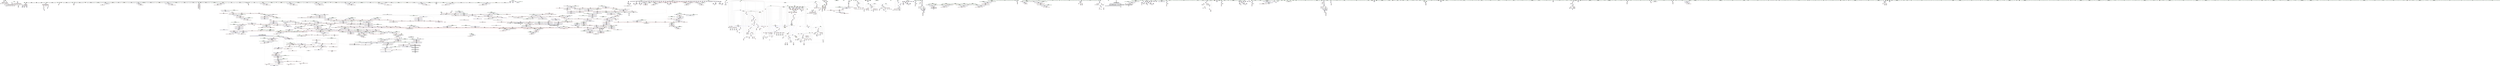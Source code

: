 digraph "SVFG" {
	label="SVFG";

	Node0x565313698030 [shape=record,color=grey,label="{NodeID: 0\nNullPtr}"];
	Node0x565313698030 -> Node0x565313d273e0[style=solid];
	Node0x565313698030 -> Node0x565313d274e0[style=solid];
	Node0x565313698030 -> Node0x565313d275b0[style=solid];
	Node0x565313698030 -> Node0x565313d27680[style=solid];
	Node0x565313698030 -> Node0x565313d27750[style=solid];
	Node0x565313698030 -> Node0x565313d27820[style=solid];
	Node0x565313698030 -> Node0x565313d278f0[style=solid];
	Node0x565313698030 -> Node0x565313d279c0[style=solid];
	Node0x565313698030 -> Node0x565313d27a90[style=solid];
	Node0x565313698030 -> Node0x565313d27b60[style=solid];
	Node0x565313698030 -> Node0x565313d27c30[style=solid];
	Node0x565313698030 -> Node0x565313d27d00[style=solid];
	Node0x565313698030 -> Node0x565313d27dd0[style=solid];
	Node0x565313698030 -> Node0x565313d27ea0[style=solid];
	Node0x565313698030 -> Node0x565313d27f70[style=solid];
	Node0x565313698030 -> Node0x565313d28040[style=solid];
	Node0x565313698030 -> Node0x565313d28110[style=solid];
	Node0x565313698030 -> Node0x565313d281e0[style=solid];
	Node0x565313698030 -> Node0x565313d282b0[style=solid];
	Node0x565313698030 -> Node0x565313d28380[style=solid];
	Node0x565313698030 -> Node0x565313d28450[style=solid];
	Node0x565313698030 -> Node0x565313d28520[style=solid];
	Node0x565313698030 -> Node0x565313d1c360[style=solid];
	Node0x565313698030 -> Node0x565313d1c430[style=solid];
	Node0x565313698030 -> Node0x565313d1c500[style=solid];
	Node0x565313698030 -> Node0x565313d1c5d0[style=solid];
	Node0x565313698030 -> Node0x565313d1c6a0[style=solid];
	Node0x565313698030 -> Node0x565313d1c770[style=solid];
	Node0x565313698030 -> Node0x565313d1c840[style=solid];
	Node0x565313698030 -> Node0x565313d1c910[style=solid];
	Node0x565313698030 -> Node0x565313d1c9e0[style=solid];
	Node0x565313698030 -> Node0x565313d1cab0[style=solid];
	Node0x565313698030 -> Node0x565313d1cb80[style=solid];
	Node0x565313698030 -> Node0x565313d1cc50[style=solid];
	Node0x565313698030 -> Node0x565313d1cd20[style=solid];
	Node0x565313698030 -> Node0x565313d1cdf0[style=solid];
	Node0x565313698030 -> Node0x565313d1cec0[style=solid];
	Node0x565313698030 -> Node0x565313d1cf90[style=solid];
	Node0x565313698030 -> Node0x565313d1d060[style=solid];
	Node0x565313698030 -> Node0x565313d1d130[style=solid];
	Node0x565313698030 -> Node0x565313d1d200[style=solid];
	Node0x565313698030 -> Node0x565313d1d2d0[style=solid];
	Node0x565313698030 -> Node0x565313d5a660[style=solid];
	Node0x565313ecbba0 [shape=record,color=black,label="{NodeID: 2989\n1567 = PHI(1538, 1619, )\n1st arg _ZSt16__introsort_loopIPNSt7__cxx1112basic_stringIcSt11char_traitsIcESaIcEEElN9__gnu_cxx5__ops15_Iter_less_iterEEvT_SA_T0_T1_ }"];
	Node0x565313ecbba0 -> Node0x565313d61e00[style=solid];
	Node0x565313d28ba0 [shape=record,color=red,label="{NodeID: 775\n832\<--774\n\<--TC\nmain\n}"];
	Node0x565313d28ba0 -> Node0x565313d9de60[style=solid];
	Node0x565313d1f380 [shape=record,color=black,label="{NodeID: 443\n1032\<--1031\nidx.ext77\<--\nmain\n}"];
	Node0x565313d5ed40 [shape=record,color=blue,label="{NodeID: 1218\n786\<--935\nnR\<--\nmain\n}"];
	Node0x565313d5ed40 -> Node0x565313d2b440[style=dashed];
	Node0x565313d5ed40 -> Node0x565313d2b510[style=dashed];
	Node0x565313d5ed40 -> Node0x565313d2b5e0[style=dashed];
	Node0x565313d5ed40 -> Node0x565313d2b6b0[style=dashed];
	Node0x565313d5ed40 -> Node0x565313d2b780[style=dashed];
	Node0x565313d5ed40 -> Node0x565313d2b850[style=dashed];
	Node0x565313d5ed40 -> Node0x565313d2b920[style=dashed];
	Node0x565313d5ed40 -> Node0x565313d5ed40[style=dashed];
	Node0x565313d5ed40 -> Node0x565313d5f080[style=dashed];
	Node0x565313d5ed40 -> Node0x565313d5f3c0[style=dashed];
	Node0x565313d5ed40 -> Node0x565313d60260[style=dashed];
	Node0x565313d5ed40 -> Node0x565313e0f940[style=dashed];
	Node0x565313d5ed40 -> Node0x565313e13a40[style=dashed];
	Node0x565313d5ed40 -> Node0x565313e35840[style=dashed];
	Node0x565313d13330 [shape=record,color=green,label="{NodeID: 111\n766\<--767\ni\<--i_field_insensitive\nmain\n}"];
	Node0x565313d13330 -> Node0x565313d3f040[style=solid];
	Node0x565313d13330 -> Node0x565313d3f110[style=solid];
	Node0x565313d13330 -> Node0x565313d3f1e0[style=solid];
	Node0x565313d13330 -> Node0x565313d3f2b0[style=solid];
	Node0x565313d13330 -> Node0x565313d3f380[style=solid];
	Node0x565313d13330 -> Node0x565313d3f450[style=solid];
	Node0x565313d13330 -> Node0x565313d3f520[style=solid];
	Node0x565313d13330 -> Node0x565313d3f5f0[style=solid];
	Node0x565313d13330 -> Node0x565313d3f6c0[style=solid];
	Node0x565313d13330 -> Node0x565313d3f790[style=solid];
	Node0x565313d13330 -> Node0x565313d3f860[style=solid];
	Node0x565313d13330 -> Node0x565313d3f930[style=solid];
	Node0x565313d13330 -> Node0x565313d3fa00[style=solid];
	Node0x565313d13330 -> Node0x565313d3fad0[style=solid];
	Node0x565313d13330 -> Node0x565313d3fba0[style=solid];
	Node0x565313d13330 -> Node0x565313d3fc70[style=solid];
	Node0x565313d13330 -> Node0x565313d3fd40[style=solid];
	Node0x565313d13330 -> Node0x565313d3fe10[style=solid];
	Node0x565313d13330 -> Node0x565313d285f0[style=solid];
	Node0x565313d13330 -> Node0x565313d286c0[style=solid];
	Node0x565313d13330 -> Node0x565313d28790[style=solid];
	Node0x565313d13330 -> Node0x565313d5e110[style=solid];
	Node0x565313d13330 -> Node0x565313d5e1e0[style=solid];
	Node0x565313d13330 -> Node0x565313d5e450[style=solid];
	Node0x565313d13330 -> Node0x565313d5e520[style=solid];
	Node0x565313d13330 -> Node0x565313d5e5f0[style=solid];
	Node0x565313d13330 -> Node0x565313d5e6c0[style=solid];
	Node0x565313d13330 -> Node0x565313d60810[style=solid];
	Node0x565313d13330 -> Node0x565313d608e0[style=solid];
	Node0x565313d13330 -> Node0x565313d609b0[style=solid];
	Node0x565313d13330 -> Node0x565313d60a80[style=solid];
	Node0x565313d13330 -> Node0x565313d60b50[style=solid];
	Node0x565313d13330 -> Node0x565313d60c20[style=solid];
	Node0x565313d2e5d0 [shape=record,color=red,label="{NodeID: 886\n1512\<--1509\n\<--x.addr\n_Z8writerLnIPKcEvT_\n|{<s0>118}}"];
	Node0x565313d2e5d0:s0 -> Node0x565313ec7460[style=solid,color=red];
	Node0x565313d35070 [shape=record,color=purple,label="{NodeID: 554\n1305\<--25\narrayidx263\<--_Z2SsB5cxx11\nmain\n}"];
	Node0x565313d64770 [shape=record,color=blue,label="{NodeID: 1329\n2039\<--2105\n__secondChild\<--mul13\n_ZSt13__adjust_heapIPNSt7__cxx1112basic_stringIcSt11char_traitsIcESaIcEEElS5_N9__gnu_cxx5__ops15_Iter_less_iterEEvT_T0_SB_T1_T2_\n}"];
	Node0x565313d64770 -> Node0x565313d53ea0[style=dashed];
	Node0x565313d64770 -> Node0x565313d53f70[style=dashed];
	Node0x565313d64770 -> Node0x565313e18f40[style=dashed];
	Node0x565313d17970 [shape=record,color=green,label="{NodeID: 222\n1762\<--1763\n__first.addr\<--__first.addr_field_insensitive\n_ZSt13__heap_selectIPNSt7__cxx1112basic_stringIcSt11char_traitsIcESaIcEEEN9__gnu_cxx5__ops15_Iter_less_iterEEvT_SA_SA_T0_\n}"];
	Node0x565313d17970 -> Node0x565313d50420[style=solid];
	Node0x565313d17970 -> Node0x565313d504f0[style=solid];
	Node0x565313d17970 -> Node0x565313d505c0[style=solid];
	Node0x565313d17970 -> Node0x565313d62960[style=solid];
	Node0x565313d9c960 [shape=record,color=grey,label="{NodeID: 2104\n1920 = Binary(1919, 1610, )\n}"];
	Node0x565313d9c960 -> Node0x565313d63730[style=solid];
	Node0x565313d538f0 [shape=record,color=red,label="{NodeID: 997\n2070\<--2039\n\<--__secondChild\n_ZSt13__adjust_heapIPNSt7__cxx1112basic_stringIcSt11char_traitsIcESaIcEEElS5_N9__gnu_cxx5__ops15_Iter_less_iterEEvT_T0_SB_T1_T2_\n}"];
	Node0x565313ec29a0 [shape=record,color=black,label="{NodeID: 2879\n1320 = PHI()\n|{<s0>95}}"];
	Node0x565313ec29a0:s0 -> Node0x565313ecf930[style=solid,color=red];
	Node0x565313d3ab30 [shape=record,color=red,label="{NodeID: 665\n124\<--83\n\<--k\n_Z6readerPi\n}"];
	Node0x565313d3ab30 -> Node0x565313da30e0[style=solid];
	Node0x565313d25b30 [shape=record,color=green,label="{NodeID: 333\n2597\<--2598\nretval\<--retval_field_insensitive\n_ZN9__gnu_cxx5__ops15__val_comp_iterENS0_15_Iter_less_iterE\n}"];
	Node0x565313da6fe0 [shape=record,color=grey,label="{NodeID: 2215\n2434 = cmp(2432, 2433, )\n}"];
	Node0x565313d59320 [shape=record,color=red,label="{NodeID: 1108\n2662\<--2659\n\<--__it.addr\n_ZSt12__niter_baseIPNSt7__cxx1112basic_stringIcSt11char_traitsIcESaIcEEEET_S7_\n}"];
	Node0x565313d59320 -> Node0x565313d32120[style=solid];
	Node0x565313697ee0 [shape=record,color=green,label="{NodeID: 1\n7\<--1\n__dso_handle\<--dummyObj\nGlob }"];
	Node0x565313ecbcf0 [shape=record,color=black,label="{NodeID: 2990\n1568 = PHI(1549, 1620, )\n2nd arg _ZSt16__introsort_loopIPNSt7__cxx1112basic_stringIcSt11char_traitsIcESaIcEEElN9__gnu_cxx5__ops15_Iter_less_iterEEvT_SA_T0_T1_ }"];
	Node0x565313ecbcf0 -> Node0x565313d61ed0[style=solid];
	Node0x565313d28c70 [shape=record,color=red,label="{NodeID: 776\n843\<--778\n\<--R\nmain\n}"];
	Node0x565313d28c70 -> Node0x565313d483b0[style=solid];
	Node0x565313d1f450 [shape=record,color=black,label="{NodeID: 444\n1052\<--1051\nidxprom89\<--sub\nmain\n}"];
	Node0x565313d5ee10 [shape=record,color=blue,label="{NodeID: 1219\n788\<--937\nnP\<--\nmain\n}"];
	Node0x565313d5ee10 -> Node0x565313d2b9f0[style=dashed];
	Node0x565313d5ee10 -> Node0x565313d2bac0[style=dashed];
	Node0x565313d5ee10 -> Node0x565313d2bb90[style=dashed];
	Node0x565313d5ee10 -> Node0x565313d2bc60[style=dashed];
	Node0x565313d5ee10 -> Node0x565313d2bd30[style=dashed];
	Node0x565313d5ee10 -> Node0x565313d2be00[style=dashed];
	Node0x565313d5ee10 -> Node0x565313d2bed0[style=dashed];
	Node0x565313d5ee10 -> Node0x565313d2bfa0[style=dashed];
	Node0x565313d5ee10 -> Node0x565313d5ee10[style=dashed];
	Node0x565313d5ee10 -> Node0x565313d5f150[style=dashed];
	Node0x565313d5ee10 -> Node0x565313d5f560[style=dashed];
	Node0x565313d5ee10 -> Node0x565313d5fbe0[style=dashed];
	Node0x565313d5ee10 -> Node0x565313e13f40[style=dashed];
	Node0x565313d5ee10 -> Node0x565313e1f340[style=dashed];
	Node0x565313d5ee10 -> Node0x565313e35d40[style=dashed];
	Node0x565313d13400 [shape=record,color=green,label="{NodeID: 112\n768\<--769\nj\<--j_field_insensitive\nmain\n}"];
	Node0x565313d2e6a0 [shape=record,color=red,label="{NodeID: 887\n1533\<--1523\n\<--__first.addr\n_ZSt6__sortIPNSt7__cxx1112basic_stringIcSt11char_traitsIcESaIcEEEN9__gnu_cxx5__ops15_Iter_less_iterEEvT_SA_T0_\n}"];
	Node0x565313d2e6a0 -> Node0x565313d4a930[style=solid];
	Node0x565313d35140 [shape=record,color=purple,label="{NodeID: 555\n1337\<--25\n\<--_Z2SsB5cxx11\nmain\n}"];
	Node0x565313d64840 [shape=record,color=blue,label="{NodeID: 1330\n2033\<--2117\n__holeIndex.addr\<--sub19\n_ZSt13__adjust_heapIPNSt7__cxx1112basic_stringIcSt11char_traitsIcESaIcEEElS5_N9__gnu_cxx5__ops15_Iter_less_iterEEvT_T0_SB_T1_T2_\n}"];
	Node0x565313d64840 -> Node0x565313e18a40[style=dashed];
	Node0x565313d17a40 [shape=record,color=green,label="{NodeID: 223\n1764\<--1765\n__middle.addr\<--__middle.addr_field_insensitive\n_ZSt13__heap_selectIPNSt7__cxx1112basic_stringIcSt11char_traitsIcESaIcEEEN9__gnu_cxx5__ops15_Iter_less_iterEEvT_SA_SA_T0_\n}"];
	Node0x565313d17a40 -> Node0x565313d50690[style=solid];
	Node0x565313d17a40 -> Node0x565313d50760[style=solid];
	Node0x565313d17a40 -> Node0x565313d50830[style=solid];
	Node0x565313d17a40 -> Node0x565313d62a30[style=solid];
	Node0x565313d9cae0 [shape=record,color=grey,label="{NodeID: 2105\n1210 = Binary(1209, 265, )\n}"];
	Node0x565313d9cae0 -> Node0x565313d5fe50[style=solid];
	Node0x565313d539c0 [shape=record,color=red,label="{NodeID: 998\n2073\<--2039\n\<--__secondChild\n_ZSt13__adjust_heapIPNSt7__cxx1112basic_stringIcSt11char_traitsIcESaIcEEElS5_N9__gnu_cxx5__ops15_Iter_less_iterEEvT_T0_SB_T1_T2_\n}"];
	Node0x565313d539c0 -> Node0x565313d9c060[style=solid];
	Node0x565313ec2b00 [shape=record,color=black,label="{NodeID: 2880\n1331 = PHI()\n|{<s0>97}}"];
	Node0x565313ec2b00:s0 -> Node0x565313ecf930[style=solid,color=red];
	Node0x565313d3ac00 [shape=record,color=red,label="{NodeID: 666\n132\<--83\n\<--k\n_Z6readerPi\n}"];
	Node0x565313d3ac00 -> Node0x565313d982e0[style=solid];
	Node0x565313e3f750 [shape=record,color=yellow,style=double,label="{NodeID: 2548\n74V_1 = ENCHI(MR_74V_0)\npts\{590 \}\nFun[__cxx_global_array_dtor]}"];
	Node0x565313e3f750 -> Node0x565313d5d8f0[style=dashed];
	Node0x565313d25c00 [shape=record,color=green,label="{NodeID: 334\n2599\<--2600\n\<--field_insensitive\n_ZN9__gnu_cxx5__ops15__val_comp_iterENS0_15_Iter_less_iterE\n}"];
	Node0x565313da7160 [shape=record,color=grey,label="{NodeID: 2216\n1280 = cmp(1278, 1279, )\n}"];
	Node0x565313d593f0 [shape=record,color=red,label="{NodeID: 1109\n2680\<--2668\n\<--__first.addr\n_ZNSt20__copy_move_backwardILb1ELb0ESt26random_access_iterator_tagE13__copy_move_bIPNSt7__cxx1112basic_stringIcSt11char_traitsIcESaIcEEES9_EET0_T_SB_SA_\n}"];
	Node0x565313d593f0 -> Node0x565313d322c0[style=solid];
	Node0x565313cdb1b0 [shape=record,color=green,label="{NodeID: 2\n8\<--1\n.str\<--dummyObj\nGlob }"];
	Node0x565313ecbe40 [shape=record,color=black,label="{NodeID: 2991\n2482 = PHI(1672, )\n0th arg _ZSt26__unguarded_insertion_sortIPNSt7__cxx1112basic_stringIcSt11char_traitsIcESaIcEEEN9__gnu_cxx5__ops15_Iter_less_iterEEvT_SA_T0_ }"];
	Node0x565313ecbe40 -> Node0x565313d66580[style=solid];
	Node0x565313d28d40 [shape=record,color=red,label="{NodeID: 777\n901\<--778\n\<--R\nmain\n}"];
	Node0x565313d28d40 -> Node0x565313d97b60[style=solid];
	Node0x565313d1f520 [shape=record,color=black,label="{NodeID: 445\n1056\<--1055\nidxprom92\<--sub91\nmain\n}"];
	Node0x565313d5eee0 [shape=record,color=blue,label="{NodeID: 1220\n790\<--939\nnS\<--\nmain\n}"];
	Node0x565313d5eee0 -> Node0x565313d2c070[style=dashed];
	Node0x565313d5eee0 -> Node0x565313d2c140[style=dashed];
	Node0x565313d5eee0 -> Node0x565313d2c210[style=dashed];
	Node0x565313d5eee0 -> Node0x565313d2c2e0[style=dashed];
	Node0x565313d5eee0 -> Node0x565313d2c3b0[style=dashed];
	Node0x565313d5eee0 -> Node0x565313d2c480[style=dashed];
	Node0x565313d5eee0 -> Node0x565313d5f2f0[style=dashed];
	Node0x565313d5eee0 -> Node0x565313d5f630[style=dashed];
	Node0x565313d5eee0 -> Node0x565313e1c140[style=dashed];
	Node0x565313d5eee0 -> Node0x565313e36240[style=dashed];
	Node0x565313d17f80 [shape=record,color=green,label="{NodeID: 113\n770\<--771\nk\<--k_field_insensitive\nmain\n}"];
	Node0x565313d17f80 -> Node0x565313d28860[style=solid];
	Node0x565313d17f80 -> Node0x565313d28930[style=solid];
	Node0x565313d17f80 -> Node0x565313d28a00[style=solid];
	Node0x565313d17f80 -> Node0x565313d5f700[style=solid];
	Node0x565313d17f80 -> Node0x565313d5f7d0[style=solid];
	Node0x565313d17f80 -> Node0x565313d5f8a0[style=solid];
	Node0x565313d17f80 -> Node0x565313d5f970[style=solid];
	Node0x565313d17f80 -> Node0x565313d5fa40[style=solid];
	Node0x565313d17f80 -> Node0x565313d5fb10[style=solid];
	Node0x565313d2e770 [shape=record,color=red,label="{NodeID: 888\n1537\<--1523\n\<--__first.addr\n_ZSt6__sortIPNSt7__cxx1112basic_stringIcSt11char_traitsIcESaIcEEEN9__gnu_cxx5__ops15_Iter_less_iterEEvT_SA_T0_\n|{<s0>120}}"];
	Node0x565313d2e770:s0 -> Node0x565313ecba50[style=solid,color=red];
	Node0x565313d35210 [shape=record,color=purple,label="{NodeID: 556\n671\<--29\n\<--_Z3nRsB5cxx11\n__cxx_global_var_init.7\n}"];
	Node0x565313d35210 -> Node0x565313d96300[style=solid];
	Node0x565313d64910 [shape=record,color=blue,label="{NodeID: 1331\n2047\<--2137\nexn.slot\<--\n_ZSt13__adjust_heapIPNSt7__cxx1112basic_stringIcSt11char_traitsIcESaIcEEElS5_N9__gnu_cxx5__ops15_Iter_less_iterEEvT_T0_SB_T1_T2_\n}"];
	Node0x565313d64910 -> Node0x565313d54040[style=dashed];
	Node0x565313d17b10 [shape=record,color=green,label="{NodeID: 224\n1766\<--1767\n__last.addr\<--__last.addr_field_insensitive\n_ZSt13__heap_selectIPNSt7__cxx1112basic_stringIcSt11char_traitsIcESaIcEEEN9__gnu_cxx5__ops15_Iter_less_iterEEvT_SA_SA_T0_\n}"];
	Node0x565313d17b10 -> Node0x565313d50900[style=solid];
	Node0x565313d17b10 -> Node0x565313d62b00[style=solid];
	Node0x565313d9cc60 [shape=record,color=grey,label="{NodeID: 2106\n1207 = Binary(1206, 265, )\n}"];
	Node0x565313d9cc60 -> Node0x565313d5fd80[style=solid];
	Node0x565313d53a90 [shape=record,color=red,label="{NodeID: 999\n2078\<--2039\n\<--__secondChild\n_ZSt13__adjust_heapIPNSt7__cxx1112basic_stringIcSt11char_traitsIcESaIcEEElS5_N9__gnu_cxx5__ops15_Iter_less_iterEEvT_T0_SB_T1_T2_\n}"];
	Node0x565313d53a90 -> Node0x565313d9c1e0[style=solid];
	Node0x565313ec2c00 [shape=record,color=black,label="{NodeID: 2881\n1338 = PHI()\n|{<s0>99}}"];
	Node0x565313ec2c00:s0 -> Node0x565313ecf930[style=solid,color=red];
	Node0x565313d3acd0 [shape=record,color=red,label="{NodeID: 667\n138\<--85\n\<--m\n_Z6readerPi\n}"];
	Node0x565313d3acd0 -> Node0x565313da2f60[style=solid];
	Node0x565313d25cd0 [shape=record,color=green,label="{NodeID: 335\n2606\<--2607\n__first.addr\<--__first.addr_field_insensitive\n_ZSt23__copy_move_backward_a2ILb1EPNSt7__cxx1112basic_stringIcSt11char_traitsIcESaIcEEES6_ET1_T0_S8_S7_\n}"];
	Node0x565313d25cd0 -> Node0x565313d58d70[style=solid];
	Node0x565313d25cd0 -> Node0x565313d670e0[style=solid];
	Node0x565313da72e0 [shape=record,color=grey,label="{NodeID: 2217\n549 = cmp(548, 89, )\n}"];
	Node0x565313d594c0 [shape=record,color=red,label="{NodeID: 1110\n2679\<--2670\n\<--__last.addr\n_ZNSt20__copy_move_backwardILb1ELb0ESt26random_access_iterator_tagE13__copy_move_bIPNSt7__cxx1112basic_stringIcSt11char_traitsIcESaIcEEES9_EET0_T_SB_SA_\n}"];
	Node0x565313d594c0 -> Node0x565313d321f0[style=solid];
	Node0x565313ce2750 [shape=record,color=green,label="{NodeID: 3\n10\<--1\n.str.1\<--dummyObj\nGlob }"];
	Node0x565313ecbf50 [shape=record,color=black,label="{NodeID: 2992\n2483 = PHI(1673, )\n1st arg _ZSt26__unguarded_insertion_sortIPNSt7__cxx1112basic_stringIcSt11char_traitsIcESaIcEEEN9__gnu_cxx5__ops15_Iter_less_iterEEvT_SA_T0_ }"];
	Node0x565313ecbf50 -> Node0x565313d66650[style=solid];
	Node0x565313d28e10 [shape=record,color=red,label="{NodeID: 778\n908\<--778\n\<--R\nmain\n}"];
	Node0x565313d28e10 -> Node0x565313da69e0[style=solid];
	Node0x565313d1f5f0 [shape=record,color=black,label="{NodeID: 446\n1083\<--1082\nidxprom108\<--sub107\nmain\n}"];
	Node0x565313d5efb0 [shape=record,color=blue,label="{NodeID: 1221\n792\<--958\nRP\<--inc48\nmain\n}"];
	Node0x565313d5efb0 -> Node0x565313e36740[style=dashed];
	Node0x565313d18010 [shape=record,color=green,label="{NodeID: 114\n772\<--773\nT\<--T_field_insensitive\nmain\n|{|<s2>42}}"];
	Node0x565313d18010 -> Node0x565313d28ad0[style=solid];
	Node0x565313d18010 -> Node0x565313d5df70[style=solid];
	Node0x565313d18010:s2 -> Node0x565313ecf610[style=solid,color=red];
	Node0x565313d2e840 [shape=record,color=red,label="{NodeID: 889\n1540\<--1523\n\<--__first.addr\n_ZSt6__sortIPNSt7__cxx1112basic_stringIcSt11char_traitsIcESaIcEEEN9__gnu_cxx5__ops15_Iter_less_iterEEvT_SA_T0_\n}"];
	Node0x565313d2e840 -> Node0x565313d30a60[style=solid];
	Node0x565313d352e0 [shape=record,color=purple,label="{NodeID: 557\n676\<--29\n\<--_Z3nRsB5cxx11\n__cxx_global_var_init.7\n}"];
	Node0x565313d649e0 [shape=record,color=blue,label="{NodeID: 1332\n2049\<--2139\nehselector.slot\<--\n_ZSt13__adjust_heapIPNSt7__cxx1112basic_stringIcSt11char_traitsIcESaIcEEElS5_N9__gnu_cxx5__ops15_Iter_less_iterEEvT_T0_SB_T1_T2_\n}"];
	Node0x565313d649e0 -> Node0x565313d54110[style=dashed];
	Node0x565313d17be0 [shape=record,color=green,label="{NodeID: 225\n1768\<--1769\n__i\<--__i_field_insensitive\n_ZSt13__heap_selectIPNSt7__cxx1112basic_stringIcSt11char_traitsIcESaIcEEEN9__gnu_cxx5__ops15_Iter_less_iterEEvT_SA_SA_T0_\n}"];
	Node0x565313d17be0 -> Node0x565313d509d0[style=solid];
	Node0x565313d17be0 -> Node0x565313d50aa0[style=solid];
	Node0x565313d17be0 -> Node0x565313d50b70[style=solid];
	Node0x565313d17be0 -> Node0x565313d50c40[style=solid];
	Node0x565313d17be0 -> Node0x565313d62bd0[style=solid];
	Node0x565313d17be0 -> Node0x565313d62ca0[style=solid];
	Node0x565313d9cde0 [shape=record,color=grey,label="{NodeID: 2107\n1291 = Binary(1290, 102, )\n}"];
	Node0x565313d9cde0 -> Node0x565313d60a80[style=solid];
	Node0x565313d53b60 [shape=record,color=red,label="{NodeID: 1000\n2083\<--2039\n\<--__secondChild\n_ZSt13__adjust_heapIPNSt7__cxx1112basic_stringIcSt11char_traitsIcESaIcEEElS5_N9__gnu_cxx5__ops15_Iter_less_iterEEvT_T0_SB_T1_T2_\n}"];
	Node0x565313ec2d00 [shape=record,color=black,label="{NodeID: 2882\n1546 = PHI(1626, )\n}"];
	Node0x565313ec2d00 -> Node0x565313d9d0e0[style=solid];
	Node0x565313d3ada0 [shape=record,color=red,label="{NodeID: 668\n129\<--128\n\<--\n_Z6readerPi\n}"];
	Node0x565313d3ada0 -> Node0x565313d98160[style=solid];
	Node0x565313d25da0 [shape=record,color=green,label="{NodeID: 336\n2608\<--2609\n__last.addr\<--__last.addr_field_insensitive\n_ZSt23__copy_move_backward_a2ILb1EPNSt7__cxx1112basic_stringIcSt11char_traitsIcESaIcEEES6_ET1_T0_S8_S7_\n}"];
	Node0x565313d25da0 -> Node0x565313d58e40[style=solid];
	Node0x565313d25da0 -> Node0x565313d671b0[style=solid];
	Node0x565313d47f30 [shape=record,color=grey,label="{NodeID: 2218\n1298 = cmp(1296, 1297, )\n}"];
	Node0x565313d59590 [shape=record,color=red,label="{NodeID: 1111\n2690\<--2670\n\<--__last.addr\n_ZNSt20__copy_move_backwardILb1ELb0ESt26random_access_iterator_tagE13__copy_move_bIPNSt7__cxx1112basic_stringIcSt11char_traitsIcESaIcEEES9_EET0_T_SB_SA_\n}"];
	Node0x565313d59590 -> Node0x565313d389e0[style=solid];
	Node0x565313697f70 [shape=record,color=green,label="{NodeID: 4\n38\<--1\n.str.13\<--dummyObj\nGlob }"];
	Node0x565313ecc060 [shape=record,color=black,label="{NodeID: 2993\n399 = PHI()\n0th arg _Z6writerxc }"];
	Node0x565313ecc060 -> Node0x565313d5c7e0[style=solid];
	Node0x565313d28ee0 [shape=record,color=red,label="{NodeID: 779\n918\<--778\n\<--R\nmain\n}"];
	Node0x565313d28ee0 -> Node0x565313d9cf60[style=solid];
	Node0x565313d1f6c0 [shape=record,color=black,label="{NodeID: 447\n1087\<--1086\nidxprom111\<--sub110\nmain\n}"];
	Node0x565313d5f080 [shape=record,color=blue,label="{NodeID: 1222\n786\<--961\nnR\<--dec49\nmain\n}"];
	Node0x565313d5f080 -> Node0x565313e35840[style=dashed];
	Node0x565313d180e0 [shape=record,color=green,label="{NodeID: 115\n774\<--775\nTC\<--TC_field_insensitive\nmain\n}"];
	Node0x565313d180e0 -> Node0x565313d28ba0[style=solid];
	Node0x565313d180e0 -> Node0x565313d5dea0[style=solid];
	Node0x565313d180e0 -> Node0x565313d5e040[style=solid];
	Node0x565313d2e910 [shape=record,color=red,label="{NodeID: 890\n1554\<--1523\n\<--__first.addr\n_ZSt6__sortIPNSt7__cxx1112basic_stringIcSt11char_traitsIcESaIcEEEN9__gnu_cxx5__ops15_Iter_less_iterEEvT_SA_T0_\n|{<s0>121}}"];
	Node0x565313d2e910:s0 -> Node0x565313eccc70[style=solid,color=red];
	Node0x565313d353b0 [shape=record,color=purple,label="{NodeID: 558\n677\<--29\n\<--_Z3nRsB5cxx11\n__cxx_global_var_init.7\n}"];
	Node0x565313d353b0 -> Node0x565313d4b3b0[style=solid];
	Node0x565313d64ab0 [shape=record,color=blue,label="{NodeID: 1333\n2150\<--2149\n__t.addr\<--__t\n_ZSt4moveIRN9__gnu_cxx5__ops15_Iter_less_iterEEONSt16remove_referenceIT_E4typeEOS5_\n}"];
	Node0x565313d64ab0 -> Node0x565313d541e0[style=dashed];
	Node0x565313d17cb0 [shape=record,color=green,label="{NodeID: 226\n1776\<--1777\n_ZSt11__make_heapIPNSt7__cxx1112basic_stringIcSt11char_traitsIcESaIcEEEN9__gnu_cxx5__ops15_Iter_less_iterEEvT_SA_RT0_\<--_ZSt11__make_heapIPNSt7__cxx1112basic_stringIcSt11char_traitsIcESaIcEEEN9__gnu_cxx5__ops15_Iter_less_iterEEvT_SA_RT0__field_insensitive\n}"];
	Node0x565313d9cf60 [shape=record,color=grey,label="{NodeID: 2108\n919 = Binary(917, 918, )\n}"];
	Node0x565313d9cf60 -> Node0x565313da6b60[style=solid];
	Node0x565313d53c30 [shape=record,color=red,label="{NodeID: 1001\n2090\<--2039\n\<--__secondChild\n_ZSt13__adjust_heapIPNSt7__cxx1112basic_stringIcSt11char_traitsIcESaIcEEElS5_N9__gnu_cxx5__ops15_Iter_less_iterEEvT_T0_SB_T1_T2_\n}"];
	Node0x565313d53c30 -> Node0x565313d646a0[style=solid];
	Node0x565313ec2ed0 [shape=record,color=black,label="{NodeID: 2883\n1614 = PHI(1712, )\n}"];
	Node0x565313ec2ed0 -> Node0x565313d62070[style=solid];
	Node0x565313d3ae70 [shape=record,color=red,label="{NodeID: 669\n142\<--141\n\<--\n_Z6readerPi\n}"];
	Node0x565313d3ae70 -> Node0x565313d97fe0[style=solid];
	Node0x565313d25e70 [shape=record,color=green,label="{NodeID: 337\n2610\<--2611\n__result.addr\<--__result.addr_field_insensitive\n_ZSt23__copy_move_backward_a2ILb1EPNSt7__cxx1112basic_stringIcSt11char_traitsIcESaIcEEES6_ET1_T0_S8_S7_\n}"];
	Node0x565313d25e70 -> Node0x565313d58f10[style=solid];
	Node0x565313d25e70 -> Node0x565313d67280[style=solid];
	Node0x565313d480b0 [shape=record,color=grey,label="{NodeID: 2219\n109 = cmp(108, 110, )\n}"];
	Node0x565313d59660 [shape=record,color=red,label="{NodeID: 1112\n2694\<--2672\n\<--__result.addr\n_ZNSt20__copy_move_backwardILb1ELb0ESt26random_access_iterator_tagE13__copy_move_bIPNSt7__cxx1112basic_stringIcSt11char_traitsIcESaIcEEES9_EET0_T_SB_SA_\n}"];
	Node0x565313d59660 -> Node0x565313d38ab0[style=solid];
	Node0x565313d0fc90 [shape=record,color=green,label="{NodeID: 5\n40\<--1\n.str.14\<--dummyObj\nGlob }"];
	Node0x565313ecc130 [shape=record,color=black,label="{NodeID: 2994\n400 = PHI()\n1st arg _Z6writerxc }"];
	Node0x565313ecc130 -> Node0x565313d5c8b0[style=solid];
	Node0x565313d28fb0 [shape=record,color=red,label="{NodeID: 780\n925\<--778\n\<--R\nmain\n}"];
	Node0x565313d28fb0 -> Node0x565313d994e0[style=solid];
	Node0x565313d1f790 [shape=record,color=black,label="{NodeID: 448\n1106\<--1105\nidxprom127\<--sub126\nmain\n}"];
	Node0x565313d5f150 [shape=record,color=blue,label="{NodeID: 1223\n788\<--964\nnP\<--dec50\nmain\n}"];
	Node0x565313d5f150 -> Node0x565313e35d40[style=dashed];
	Node0x565313d181b0 [shape=record,color=green,label="{NodeID: 116\n776\<--777\nN\<--N_field_insensitive\nmain\n|{<s0>44}}"];
	Node0x565313d181b0:s0 -> Node0x565313ec7e80[style=solid,color=red];
	Node0x565313d2e9e0 [shape=record,color=red,label="{NodeID: 891\n1534\<--1525\n\<--__last.addr\n_ZSt6__sortIPNSt7__cxx1112basic_stringIcSt11char_traitsIcESaIcEEEN9__gnu_cxx5__ops15_Iter_less_iterEEvT_SA_T0_\n}"];
	Node0x565313d2e9e0 -> Node0x565313d4a930[style=solid];
	Node0x565313d35480 [shape=record,color=purple,label="{NodeID: 559\n689\<--29\n\<--_Z3nRsB5cxx11\n__cxx_global_array_dtor.8\n}"];
	Node0x565313d64b80 [shape=record,color=blue,label="{NodeID: 1334\n2159\<--2156\nthis.addr\<--this\n_ZN9__gnu_cxx5__ops14_Iter_less_valC2ENS0_15_Iter_less_iterE\n}"];
	Node0x565313d64b80 -> Node0x565313d542b0[style=dashed];
	Node0x565313d17db0 [shape=record,color=green,label="{NodeID: 227\n1788\<--1789\n_ZNK9__gnu_cxx5__ops15_Iter_less_iterclIPNSt7__cxx1112basic_stringIcSt11char_traitsIcESaIcEEES9_EEbT_T0_\<--_ZNK9__gnu_cxx5__ops15_Iter_less_iterclIPNSt7__cxx1112basic_stringIcSt11char_traitsIcESaIcEEES9_EEbT_T0__field_insensitive\n}"];
	Node0x565313d9d0e0 [shape=record,color=grey,label="{NodeID: 2109\n1549 = Binary(1546, 1550, )\n|{<s0>120}}"];
	Node0x565313d9d0e0:s0 -> Node0x565313ecbcf0[style=solid,color=red];
	Node0x565313d53d00 [shape=record,color=red,label="{NodeID: 1002\n2097\<--2039\n\<--__secondChild\n_ZSt13__adjust_heapIPNSt7__cxx1112basic_stringIcSt11char_traitsIcESaIcEEElS5_N9__gnu_cxx5__ops15_Iter_less_iterEEvT_T0_SB_T1_T2_\n}"];
	Node0x565313d53d00 -> Node0x565313da63e0[style=solid];
	Node0x565313ec3010 [shape=record,color=black,label="{NodeID: 2884\n1632 = PHI()\n}"];
	Node0x565313ec3010 -> Node0x565313d30cd0[style=solid];
	Node0x565313ec3010 -> Node0x565313d30da0[style=solid];
	Node0x565313d3af40 [shape=record,color=red,label="{NodeID: 670\n161\<--153\n\<--x.addr\n_Z6readerPx\n}"];
	Node0x565313d3af40 -> Node0x565313d5b050[style=solid];
	Node0x565313d25f40 [shape=record,color=green,label="{NodeID: 338\n2617\<--2618\n_ZSt12__niter_baseIPNSt7__cxx1112basic_stringIcSt11char_traitsIcESaIcEEEET_S7_\<--_ZSt12__niter_baseIPNSt7__cxx1112basic_stringIcSt11char_traitsIcESaIcEEEET_S7__field_insensitive\n}"];
	Node0x565313d48230 [shape=record,color=grey,label="{NodeID: 2220\n105 = cmp(106, 104, )\n}"];
	Node0x565313d59730 [shape=record,color=red,label="{NodeID: 1113\n2703\<--2672\n\<--__result.addr\n_ZNSt20__copy_move_backwardILb1ELb0ESt26random_access_iterator_tagE13__copy_move_bIPNSt7__cxx1112basic_stringIcSt11char_traitsIcESaIcEEES9_EET0_T_SB_SA_\n}"];
	Node0x565313d59730 -> Node0x565313d32390[style=solid];
	Node0x565313d0fd20 [shape=record,color=green,label="{NodeID: 6\n42\<--1\n.str.15\<--dummyObj\nGlob }"];
	Node0x565313ecc200 [shape=record,color=black,label="{NodeID: 2995\n2635 = PHI(2616, )\n0th arg _ZSt22__copy_move_backward_aILb1EPNSt7__cxx1112basic_stringIcSt11char_traitsIcESaIcEEES6_ET1_T0_S8_S7_ }"];
	Node0x565313ecc200 -> Node0x565313d67420[style=solid];
	Node0x565313d29080 [shape=record,color=red,label="{NodeID: 781\n935\<--778\n\<--R\nmain\n}"];
	Node0x565313d29080 -> Node0x565313d5ed40[style=solid];
	Node0x565313d1f860 [shape=record,color=black,label="{NodeID: 449\n1110\<--1109\nidxprom130\<--sub129\nmain\n}"];
	Node0x565313d5f220 [shape=record,color=blue,label="{NodeID: 1224\n796\<--976\nSR\<--inc55\nmain\n}"];
	Node0x565313d5f220 -> Node0x565313e37140[style=dashed];
	Node0x565313d18280 [shape=record,color=green,label="{NodeID: 117\n778\<--779\nR\<--R_field_insensitive\nmain\n|{|<s19>44}}"];
	Node0x565313d18280 -> Node0x565313d28c70[style=solid];
	Node0x565313d18280 -> Node0x565313d28d40[style=solid];
	Node0x565313d18280 -> Node0x565313d28e10[style=solid];
	Node0x565313d18280 -> Node0x565313d28ee0[style=solid];
	Node0x565313d18280 -> Node0x565313d28fb0[style=solid];
	Node0x565313d18280 -> Node0x565313d29080[style=solid];
	Node0x565313d18280 -> Node0x565313d29150[style=solid];
	Node0x565313d18280 -> Node0x565313d29220[style=solid];
	Node0x565313d18280 -> Node0x565313d292f0[style=solid];
	Node0x565313d18280 -> Node0x565313d293c0[style=solid];
	Node0x565313d18280 -> Node0x565313d29490[style=solid];
	Node0x565313d18280 -> Node0x565313d29560[style=solid];
	Node0x565313d18280 -> Node0x565313d29630[style=solid];
	Node0x565313d18280 -> Node0x565313d29700[style=solid];
	Node0x565313d18280 -> Node0x565313d297d0[style=solid];
	Node0x565313d18280 -> Node0x565313d298a0[style=solid];
	Node0x565313d18280 -> Node0x565313d5fcb0[style=solid];
	Node0x565313d18280 -> Node0x565313d60400[style=solid];
	Node0x565313d18280 -> Node0x565313d605a0[style=solid];
	Node0x565313d18280:s19 -> Node0x565313ec7f90[style=solid,color=red];
	Node0x565313d2eab0 [shape=record,color=red,label="{NodeID: 892\n1538\<--1525\n\<--__last.addr\n_ZSt6__sortIPNSt7__cxx1112basic_stringIcSt11char_traitsIcESaIcEEEN9__gnu_cxx5__ops15_Iter_less_iterEEvT_SA_T0_\n|{<s0>120}}"];
	Node0x565313d2eab0:s0 -> Node0x565313ecbba0[style=solid,color=red];
	Node0x565313d35550 [shape=record,color=purple,label="{NodeID: 560\n690\<--29\n\<--_Z3nRsB5cxx11\n__cxx_global_array_dtor.8\n}"];
	Node0x565313d35550 -> Node0x565313d93ba0[style=solid];
	Node0x565313d64c50 [shape=record,color=blue,label="{NodeID: 1335\n2170\<--2165\n__first.addr\<--__first\n_ZSt11__push_heapIPNSt7__cxx1112basic_stringIcSt11char_traitsIcESaIcEEElS5_N9__gnu_cxx5__ops14_Iter_less_valEEvT_T0_SB_T1_RT2_\n}"];
	Node0x565313d64c50 -> Node0x565313d54380[style=dashed];
	Node0x565313d64c50 -> Node0x565313d54450[style=dashed];
	Node0x565313d64c50 -> Node0x565313d54520[style=dashed];
	Node0x565313d64c50 -> Node0x565313d545f0[style=dashed];
	Node0x565313d17eb0 [shape=record,color=green,label="{NodeID: 228\n1795\<--1796\n_ZSt10__pop_heapIPNSt7__cxx1112basic_stringIcSt11char_traitsIcESaIcEEEN9__gnu_cxx5__ops15_Iter_less_iterEEvT_SA_SA_RT0_\<--_ZSt10__pop_heapIPNSt7__cxx1112basic_stringIcSt11char_traitsIcESaIcEEEN9__gnu_cxx5__ops15_Iter_less_iterEEvT_SA_SA_RT0__field_insensitive\n}"];
	Node0x565313d9d260 [shape=record,color=grey,label="{NodeID: 2110\n524 = Binary(523, 102, )\n}"];
	Node0x565313d9d260 -> Node0x565313d5d4e0[style=solid];
	Node0x565313d53dd0 [shape=record,color=red,label="{NodeID: 1003\n2103\<--2039\n\<--__secondChild\n_ZSt13__adjust_heapIPNSt7__cxx1112basic_stringIcSt11char_traitsIcESaIcEEElS5_N9__gnu_cxx5__ops15_Iter_less_iterEEvT_T0_SB_T1_T2_\n}"];
	Node0x565313d53dd0 -> Node0x565313d9c4e0[style=solid];
	Node0x565313ec3110 [shape=record,color=black,label="{NodeID: 2885\n1752 = PHI(2312, )\n}"];
	Node0x565313ec3110 -> Node0x565313d31280[style=solid];
	Node0x565313d3b010 [shape=record,color=red,label="{NodeID: 671\n181\<--153\n\<--x.addr\n_Z6readerPx\n}"];
	Node0x565313d3b010 -> Node0x565313d5b2c0[style=solid];
	Node0x565313e3fc40 [shape=record,color=yellow,style=double,label="{NodeID: 2553\n220V_1 = ENCHI(MR_220V_0)\npts\{1858 \}\nFun[_ZSt11__make_heapIPNSt7__cxx1112basic_stringIcSt11char_traitsIcESaIcEEEN9__gnu_cxx5__ops15_Iter_less_iterEEvT_SA_RT0_]}"];
	Node0x565313e3fc40 -> Node0x565313d63590[style=dashed];
	Node0x565313d26040 [shape=record,color=green,label="{NodeID: 339\n2624\<--2625\n_ZSt22__copy_move_backward_aILb1EPNSt7__cxx1112basic_stringIcSt11char_traitsIcESaIcEEES6_ET1_T0_S8_S7_\<--_ZSt22__copy_move_backward_aILb1EPNSt7__cxx1112basic_stringIcSt11char_traitsIcESaIcEEES6_ET1_T0_S8_S7__field_insensitive\n}"];
	Node0x565313d483b0 [shape=record,color=grey,label="{NodeID: 2221\n844 = cmp(842, 843, )\n}"];
	Node0x565313d59800 [shape=record,color=red,label="{NodeID: 1114\n2687\<--2674\n\<--__n\n_ZNSt20__copy_move_backwardILb1ELb0ESt26random_access_iterator_tagE13__copy_move_bIPNSt7__cxx1112basic_stringIcSt11char_traitsIcESaIcEEES9_EET0_T_SB_SA_\n}"];
	Node0x565313d59800 -> Node0x565313d4b0b0[style=solid];
	Node0x565313d0fdb0 [shape=record,color=green,label="{NodeID: 7\n44\<--1\n.str.16\<--dummyObj\nGlob }"];
	Node0x565313ecc310 [shape=record,color=black,label="{NodeID: 2996\n2636 = PHI(2620, )\n1st arg _ZSt22__copy_move_backward_aILb1EPNSt7__cxx1112basic_stringIcSt11char_traitsIcESaIcEEES6_ET1_T0_S8_S7_ }"];
	Node0x565313ecc310 -> Node0x565313d674f0[style=solid];
	Node0x565313d29150 [shape=record,color=red,label="{NodeID: 782\n997\<--778\n\<--R\nmain\n}"];
	Node0x565313d29150 -> Node0x565313d1ef70[style=solid];
	Node0x565313d1f930 [shape=record,color=black,label="{NodeID: 450\n1129\<--1128\nidxprom146\<--sub145\nmain\n}"];
	Node0x565313d5f2f0 [shape=record,color=blue,label="{NodeID: 1225\n790\<--979\nnS\<--dec56\nmain\n}"];
	Node0x565313d5f2f0 -> Node0x565313e36240[style=dashed];
	Node0x565313d18350 [shape=record,color=green,label="{NodeID: 118\n780\<--781\nP\<--P_field_insensitive\nmain\n|{|<s19>44}}"];
	Node0x565313d18350 -> Node0x565313d29970[style=solid];
	Node0x565313d18350 -> Node0x565313d29a40[style=solid];
	Node0x565313d18350 -> Node0x565313d29b10[style=solid];
	Node0x565313d18350 -> Node0x565313d29be0[style=solid];
	Node0x565313d18350 -> Node0x565313d29cb0[style=solid];
	Node0x565313d18350 -> Node0x565313d29d80[style=solid];
	Node0x565313d18350 -> Node0x565313d29e50[style=solid];
	Node0x565313d18350 -> Node0x565313d29f20[style=solid];
	Node0x565313d18350 -> Node0x565313d29ff0[style=solid];
	Node0x565313d18350 -> Node0x565313d2a0c0[style=solid];
	Node0x565313d18350 -> Node0x565313d2a190[style=solid];
	Node0x565313d18350 -> Node0x565313d2a260[style=solid];
	Node0x565313d18350 -> Node0x565313d2a330[style=solid];
	Node0x565313d18350 -> Node0x565313d2a400[style=solid];
	Node0x565313d18350 -> Node0x565313d2a4d0[style=solid];
	Node0x565313d18350 -> Node0x565313d2a5a0[style=solid];
	Node0x565313d18350 -> Node0x565313d5fd80[style=solid];
	Node0x565313d18350 -> Node0x565313d5fff0[style=solid];
	Node0x565313d18350 -> Node0x565313d60670[style=solid];
	Node0x565313d18350:s19 -> Node0x565313ec8060[style=solid,color=red];
	Node0x565313d2eb80 [shape=record,color=red,label="{NodeID: 893\n1539\<--1525\n\<--__last.addr\n_ZSt6__sortIPNSt7__cxx1112basic_stringIcSt11char_traitsIcESaIcEEEN9__gnu_cxx5__ops15_Iter_less_iterEEvT_SA_T0_\n}"];
	Node0x565313d2eb80 -> Node0x565313d30990[style=solid];
	Node0x565313d35620 [shape=record,color=purple,label="{NodeID: 561\n695\<--29\n\<--_Z3nRsB5cxx11\n__cxx_global_array_dtor.8\n}"];
	Node0x565313d35620 -> Node0x565313da6260[style=solid];
	Node0x565313d64d20 [shape=record,color=blue,label="{NodeID: 1336\n2172\<--2166\n__holeIndex.addr\<--__holeIndex\n_ZSt11__push_heapIPNSt7__cxx1112basic_stringIcSt11char_traitsIcESaIcEEElS5_N9__gnu_cxx5__ops14_Iter_less_valEEvT_T0_SB_T1_RT2_\n}"];
	Node0x565313d64d20 -> Node0x565313d546c0[style=dashed];
	Node0x565313d64d20 -> Node0x565313e35340[style=dashed];
	Node0x565313d203b0 [shape=record,color=green,label="{NodeID: 229\n1808\<--1809\n__first.addr\<--__first.addr_field_insensitive\n_ZSt11__sort_heapIPNSt7__cxx1112basic_stringIcSt11char_traitsIcESaIcEEEN9__gnu_cxx5__ops15_Iter_less_iterEEvT_SA_RT0_\n}"];
	Node0x565313d203b0 -> Node0x565313d50d10[style=solid];
	Node0x565313d203b0 -> Node0x565313d50de0[style=solid];
	Node0x565313d203b0 -> Node0x565313d62d70[style=solid];
	Node0x565313d9d3e0 [shape=record,color=grey,label="{NodeID: 2111\n1544 = Binary(1543, 1545, )\n|{<s0>119}}"];
	Node0x565313d9d3e0:s0 -> Node0x565313ec9010[style=solid,color=red];
	Node0x565313d53ea0 [shape=record,color=red,label="{NodeID: 1004\n2108\<--2039\n\<--__secondChild\n_ZSt13__adjust_heapIPNSt7__cxx1112basic_stringIcSt11char_traitsIcESaIcEEElS5_N9__gnu_cxx5__ops15_Iter_less_iterEEvT_T0_SB_T1_T2_\n}"];
	Node0x565313d53ea0 -> Node0x565313da0ce0[style=solid];
	Node0x565313ec3250 [shape=record,color=black,label="{NodeID: 2886\n2447 = PHI(2516, )\n}"];
	Node0x565313d3b0e0 [shape=record,color=red,label="{NodeID: 672\n195\<--153\n\<--x.addr\n_Z6readerPx\n}"];
	Node0x565313d3b0e0 -> Node0x565313d3baa0[style=solid];
	Node0x565313e3fd50 [shape=record,color=yellow,style=double,label="{NodeID: 2554\n222V_1 = ENCHI(MR_222V_0)\npts\{1860 \}\nFun[_ZSt11__make_heapIPNSt7__cxx1112basic_stringIcSt11char_traitsIcESaIcEEEN9__gnu_cxx5__ops15_Iter_less_iterEEvT_SA_RT0_]}"];
	Node0x565313e3fd50 -> Node0x565313d63660[style=dashed];
	Node0x565313d26140 [shape=record,color=green,label="{NodeID: 340\n2629\<--2630\n__it.addr\<--__it.addr_field_insensitive\n_ZSt12__miter_baseIPNSt7__cxx1112basic_stringIcSt11char_traitsIcESaIcEEEET_S7_\n}"];
	Node0x565313d26140 -> Node0x565313d58fe0[style=solid];
	Node0x565313d26140 -> Node0x565313d67350[style=solid];
	Node0x565313d48530 [shape=record,color=grey,label="{NodeID: 2222\n441 = cmp(440, 89, )\n}"];
	Node0x565313d598d0 [shape=record,color=red,label="{NodeID: 1115\n2699\<--2674\n\<--__n\n_ZNSt20__copy_move_backwardILb1ELb0ESt26random_access_iterator_tagE13__copy_move_bIPNSt7__cxx1112basic_stringIcSt11char_traitsIcESaIcEEES9_EET0_T_SB_SA_\n}"];
	Node0x565313d598d0 -> Node0x565313da1a60[style=solid];
	Node0x565313d0fe40 [shape=record,color=green,label="{NodeID: 8\n46\<--1\n.str.17\<--dummyObj\nGlob }"];
	Node0x565313ecc420 [shape=record,color=black,label="{NodeID: 2997\n2637 = PHI(2622, )\n2nd arg _ZSt22__copy_move_backward_aILb1EPNSt7__cxx1112basic_stringIcSt11char_traitsIcESaIcEEES6_ET1_T0_S8_S7_ }"];
	Node0x565313ecc420 -> Node0x565313d675c0[style=solid];
	Node0x565313d29220 [shape=record,color=red,label="{NodeID: 783\n1005\<--778\n\<--R\nmain\n}"];
	Node0x565313d29220 -> Node0x565313d1f040[style=solid];
	Node0x565313d1fa00 [shape=record,color=black,label="{NodeID: 451\n1133\<--1132\nidxprom149\<--sub148\nmain\n}"];
	Node0x565313d5f3c0 [shape=record,color=blue,label="{NodeID: 1226\n786\<--982\nnR\<--dec57\nmain\n}"];
	Node0x565313d5f3c0 -> Node0x565313e35840[style=dashed];
	Node0x565313d18420 [shape=record,color=green,label="{NodeID: 119\n782\<--783\nS\<--S_field_insensitive\nmain\n|{|<s19>44}}"];
	Node0x565313d18420 -> Node0x565313d2a670[style=solid];
	Node0x565313d18420 -> Node0x565313d2a740[style=solid];
	Node0x565313d18420 -> Node0x565313d2a810[style=solid];
	Node0x565313d18420 -> Node0x565313d2a8e0[style=solid];
	Node0x565313d18420 -> Node0x565313d2a9b0[style=solid];
	Node0x565313d18420 -> Node0x565313d2aa80[style=solid];
	Node0x565313d18420 -> Node0x565313d2ab50[style=solid];
	Node0x565313d18420 -> Node0x565313d2ac20[style=solid];
	Node0x565313d18420 -> Node0x565313d2acf0[style=solid];
	Node0x565313d18420 -> Node0x565313d2adc0[style=solid];
	Node0x565313d18420 -> Node0x565313d2ae90[style=solid];
	Node0x565313d18420 -> Node0x565313d2af60[style=solid];
	Node0x565313d18420 -> Node0x565313d2b030[style=solid];
	Node0x565313d18420 -> Node0x565313d2b100[style=solid];
	Node0x565313d18420 -> Node0x565313d2b1d0[style=solid];
	Node0x565313d18420 -> Node0x565313d2b2a0[style=solid];
	Node0x565313d18420 -> Node0x565313d600c0[style=solid];
	Node0x565313d18420 -> Node0x565313d60330[style=solid];
	Node0x565313d18420 -> Node0x565313d60740[style=solid];
	Node0x565313d18420:s19 -> Node0x565313ec8160[style=solid,color=red];
	Node0x565313d2ec50 [shape=record,color=red,label="{NodeID: 894\n1555\<--1525\n\<--__last.addr\n_ZSt6__sortIPNSt7__cxx1112basic_stringIcSt11char_traitsIcESaIcEEEN9__gnu_cxx5__ops15_Iter_less_iterEEvT_SA_T0_\n|{<s0>121}}"];
	Node0x565313d2ec50:s0 -> Node0x565313eccde0[style=solid,color=red];
	Node0x565313d356f0 [shape=record,color=purple,label="{NodeID: 562\n1239\<--29\narrayidx225\<--_Z3nRsB5cxx11\nmain\n}"];
	Node0x565313d64df0 [shape=record,color=blue,label="{NodeID: 1337\n2174\<--2167\n__topIndex.addr\<--__topIndex\n_ZSt11__push_heapIPNSt7__cxx1112basic_stringIcSt11char_traitsIcESaIcEEElS5_N9__gnu_cxx5__ops14_Iter_less_valEEvT_T0_SB_T1_RT2_\n}"];
	Node0x565313d64df0 -> Node0x565313d54ad0[style=dashed];
	Node0x565313d20480 [shape=record,color=green,label="{NodeID: 230\n1810\<--1811\n__last.addr\<--__last.addr_field_insensitive\n_ZSt11__sort_heapIPNSt7__cxx1112basic_stringIcSt11char_traitsIcESaIcEEEN9__gnu_cxx5__ops15_Iter_less_iterEEvT_SA_RT0_\n}"];
	Node0x565313d20480 -> Node0x565313d50eb0[style=solid];
	Node0x565313d20480 -> Node0x565313d50f80[style=solid];
	Node0x565313d20480 -> Node0x565313d51050[style=solid];
	Node0x565313d20480 -> Node0x565313d51120[style=solid];
	Node0x565313d20480 -> Node0x565313d62e40[style=solid];
	Node0x565313d20480 -> Node0x565313d62fe0[style=solid];
	Node0x565313d9d560 [shape=record,color=grey,label="{NodeID: 2112\n911 = Binary(909, 910, )\n}"];
	Node0x565313d9d560 -> Node0x565313da69e0[style=solid];
	Node0x565313d53f70 [shape=record,color=red,label="{NodeID: 1005\n2116\<--2039\n\<--__secondChild\n_ZSt13__adjust_heapIPNSt7__cxx1112basic_stringIcSt11char_traitsIcESaIcEEElS5_N9__gnu_cxx5__ops15_Iter_less_iterEEvT_T0_SB_T1_T2_\n}"];
	Node0x565313d53f70 -> Node0x565313da06e0[style=solid];
	Node0x565313ec3360 [shape=record,color=black,label="{NodeID: 2887\n1787 = PHI(1935, )\n}"];
	Node0x565313d3b1b0 [shape=record,color=red,label="{NodeID: 673\n204\<--153\n\<--x.addr\n_Z6readerPx\n}"];
	Node0x565313d3b1b0 -> Node0x565313d5b460[style=solid];
	Node0x565313d26210 [shape=record,color=green,label="{NodeID: 341\n2638\<--2639\n__first.addr\<--__first.addr_field_insensitive\n_ZSt22__copy_move_backward_aILb1EPNSt7__cxx1112basic_stringIcSt11char_traitsIcESaIcEEES6_ET1_T0_S8_S7_\n}"];
	Node0x565313d26210 -> Node0x565313d590b0[style=solid];
	Node0x565313d26210 -> Node0x565313d67420[style=solid];
	Node0x565313d486b0 [shape=record,color=grey,label="{NodeID: 2223\n425 = cmp(424, 163, )\n}"];
	Node0x565313d599a0 [shape=record,color=red,label="{NodeID: 1116\n2718\<--2709\nthis1\<--this.addr\n_ZNK9__gnu_cxx5__ops14_Val_less_iterclINSt7__cxx1112basic_stringIcSt11char_traitsIcESaIcEEEPS8_EEbRT_T0_\n}"];
	Node0x565313d0fed0 [shape=record,color=green,label="{NodeID: 9\n48\<--1\n.str.18\<--dummyObj\nGlob }"];
	Node0x565313ecc560 [shape=record,color=black,label="{NodeID: 2998\n1805 = PHI(1706, )\n0th arg _ZSt11__sort_heapIPNSt7__cxx1112basic_stringIcSt11char_traitsIcESaIcEEEN9__gnu_cxx5__ops15_Iter_less_iterEEvT_SA_RT0_ }"];
	Node0x565313ecc560 -> Node0x565313d62d70[style=solid];
	Node0x565313d292f0 [shape=record,color=red,label="{NodeID: 784\n1050\<--778\n\<--R\nmain\n}"];
	Node0x565313d292f0 -> Node0x565313da2060[style=solid];
	Node0x565313d1fad0 [shape=record,color=black,label="{NodeID: 452\n1152\<--1151\nidxprom165\<--sub164\nmain\n}"];
	Node0x565313e18a40 [shape=record,color=black,label="{NodeID: 2334\nMR_248V_6 = PHI(MR_248V_5, MR_248V_3, MR_248V_3, )\npts\{2034 \}\n}"];
	Node0x565313e18a40 -> Node0x565313d53340[style=dashed];
	Node0x565313d5f490 [shape=record,color=blue,label="{NodeID: 1227\n794\<--986\nPS\<--inc59\nmain\n}"];
	Node0x565313d5f490 -> Node0x565313e36c40[style=dashed];
	Node0x565313d184f0 [shape=record,color=green,label="{NodeID: 120\n784\<--785\ndame\<--dame_field_insensitive\nmain\n}"];
	Node0x565313d184f0 -> Node0x565313d2b370[style=solid];
	Node0x565313d184f0 -> Node0x565313d5e790[style=solid];
	Node0x565313d184f0 -> Node0x565313d5e860[style=solid];
	Node0x565313d184f0 -> Node0x565313d5e930[style=solid];
	Node0x565313d184f0 -> Node0x565313d5ea00[style=solid];
	Node0x565313d2ed20 [shape=record,color=red,label="{NodeID: 895\n1590\<--1571\n\<--__first.addr\n_ZSt16__introsort_loopIPNSt7__cxx1112basic_stringIcSt11char_traitsIcESaIcEEElN9__gnu_cxx5__ops15_Iter_less_iterEEvT_SA_T0_T1_\n}"];
	Node0x565313d2ed20 -> Node0x565313d30c00[style=solid];
	Node0x565313d357c0 [shape=record,color=purple,label="{NodeID: 563\n1266\<--29\narrayidx237\<--_Z3nRsB5cxx11\nmain\n}"];
	Node0x565313d64ec0 [shape=record,color=blue,label="{NodeID: 1338\n2176\<--2169\n__comp.addr\<--__comp\n_ZSt11__push_heapIPNSt7__cxx1112basic_stringIcSt11char_traitsIcESaIcEEElS5_N9__gnu_cxx5__ops14_Iter_less_valEEvT_T0_SB_T1_RT2_\n}"];
	Node0x565313d64ec0 -> Node0x565313d54ba0[style=dashed];
	Node0x565313d20550 [shape=record,color=green,label="{NodeID: 231\n1812\<--1813\n__comp.addr\<--__comp.addr_field_insensitive\n_ZSt11__sort_heapIPNSt7__cxx1112basic_stringIcSt11char_traitsIcESaIcEEEN9__gnu_cxx5__ops15_Iter_less_iterEEvT_SA_RT0_\n}"];
	Node0x565313d20550 -> Node0x565313d511f0[style=solid];
	Node0x565313d20550 -> Node0x565313d62f10[style=solid];
	Node0x565313d9d6e0 [shape=record,color=grey,label="{NodeID: 2113\n1309 = Binary(1308, 102, )\n}"];
	Node0x565313d9d6e0 -> Node0x565313d60c20[style=solid];
	Node0x565313d54040 [shape=record,color=red,label="{NodeID: 1006\n2143\<--2047\nexn\<--exn.slot\n_ZSt13__adjust_heapIPNSt7__cxx1112basic_stringIcSt11char_traitsIcESaIcEEElS5_N9__gnu_cxx5__ops15_Iter_less_iterEEvT_T0_SB_T1_T2_\n}"];
	Node0x565313ec3470 [shape=record,color=black,label="{NodeID: 2888\n1890 = PHI(2014, )\n}"];
	Node0x565313d3b280 [shape=record,color=red,label="{NodeID: 674\n210\<--153\n\<--x.addr\n_Z6readerPx\n}"];
	Node0x565313d3b280 -> Node0x565313d3bb70[style=solid];
	Node0x565313d262e0 [shape=record,color=green,label="{NodeID: 342\n2640\<--2641\n__last.addr\<--__last.addr_field_insensitive\n_ZSt22__copy_move_backward_aILb1EPNSt7__cxx1112basic_stringIcSt11char_traitsIcESaIcEEES6_ET1_T0_S8_S7_\n}"];
	Node0x565313d262e0 -> Node0x565313d59180[style=solid];
	Node0x565313d262e0 -> Node0x565313d674f0[style=solid];
	Node0x565313d48830 [shape=record,color=grey,label="{NodeID: 2224\n830 = cmp(827, 89, )\n}"];
	Node0x565313d59a70 [shape=record,color=red,label="{NodeID: 1117\n2719\<--2711\n\<--__val.addr\n_ZNK9__gnu_cxx5__ops14_Val_less_iterclINSt7__cxx1112basic_stringIcSt11char_traitsIcESaIcEEEPS8_EEbRT_T0_\n|{<s0>223}}"];
	Node0x565313d59a70:s0 -> Node0x565313eccf20[style=solid,color=red];
	Node0x565313d0ff60 [shape=record,color=green,label="{NodeID: 10\n51\<--1\n\<--dummyObj\nCan only get source location for instruction, argument, global var or function.}"];
	Node0x565313ecc6a0 [shape=record,color=black,label="{NodeID: 2999\n1806 = PHI(1707, )\n1st arg _ZSt11__sort_heapIPNSt7__cxx1112basic_stringIcSt11char_traitsIcESaIcEEEN9__gnu_cxx5__ops15_Iter_less_iterEEvT_SA_RT0_ }"];
	Node0x565313ecc6a0 -> Node0x565313d62e40[style=solid];
	Node0x565313d293c0 [shape=record,color=red,label="{NodeID: 785\n1085\<--778\n\<--R\nmain\n}"];
	Node0x565313d293c0 -> Node0x565313d991e0[style=solid];
	Node0x565313d1fba0 [shape=record,color=black,label="{NodeID: 453\n1156\<--1155\nidxprom168\<--sub167\nmain\n}"];
	Node0x565313e18f40 [shape=record,color=black,label="{NodeID: 2335\nMR_254V_8 = PHI(MR_254V_7, MR_254V_3, MR_254V_3, )\npts\{2040 \}\n}"];
	Node0x565313d5f560 [shape=record,color=blue,label="{NodeID: 1228\n788\<--989\nnP\<--dec60\nmain\n}"];
	Node0x565313d5f560 -> Node0x565313e35d40[style=dashed];
	Node0x565313d185c0 [shape=record,color=green,label="{NodeID: 121\n786\<--787\nnR\<--nR_field_insensitive\nmain\n}"];
	Node0x565313d185c0 -> Node0x565313d2b440[style=solid];
	Node0x565313d185c0 -> Node0x565313d2b510[style=solid];
	Node0x565313d185c0 -> Node0x565313d2b5e0[style=solid];
	Node0x565313d185c0 -> Node0x565313d2b6b0[style=solid];
	Node0x565313d185c0 -> Node0x565313d2b780[style=solid];
	Node0x565313d185c0 -> Node0x565313d2b850[style=solid];
	Node0x565313d185c0 -> Node0x565313d2b920[style=solid];
	Node0x565313d185c0 -> Node0x565313d5ed40[style=solid];
	Node0x565313d185c0 -> Node0x565313d5f080[style=solid];
	Node0x565313d185c0 -> Node0x565313d5f3c0[style=solid];
	Node0x565313d185c0 -> Node0x565313d60260[style=solid];
	Node0x565313d2edf0 [shape=record,color=red,label="{NodeID: 896\n1601\<--1571\n\<--__first.addr\n_ZSt16__introsort_loopIPNSt7__cxx1112basic_stringIcSt11char_traitsIcESaIcEEElN9__gnu_cxx5__ops15_Iter_less_iterEEvT_SA_T0_T1_\n|{<s0>122}}"];
	Node0x565313d2edf0:s0 -> Node0x565313eca330[style=solid,color=red];
	Node0x565313d35890 [shape=record,color=purple,label="{NodeID: 564\n702\<--32\n\<--_Z3nPsB5cxx11\n__cxx_global_var_init.9\n}"];
	Node0x565313d35890 -> Node0x565313d94140[style=solid];
	Node0x565313d64f90 [shape=record,color=blue,label="{NodeID: 1339\n2178\<--2186\n__parent\<--div\n_ZSt11__push_heapIPNSt7__cxx1112basic_stringIcSt11char_traitsIcESaIcEEElS5_N9__gnu_cxx5__ops14_Iter_less_valEEvT_T0_SB_T1_RT2_\n}"];
	Node0x565313d64f90 -> Node0x565313e34e40[style=dashed];
	Node0x565313d20620 [shape=record,color=green,label="{NodeID: 232\n1841\<--1842\n__first.addr\<--__first.addr_field_insensitive\n_ZSt11__make_heapIPNSt7__cxx1112basic_stringIcSt11char_traitsIcESaIcEEEN9__gnu_cxx5__ops15_Iter_less_iterEEvT_SA_RT0_\n}"];
	Node0x565313d20620 -> Node0x565313d512c0[style=solid];
	Node0x565313d20620 -> Node0x565313d51390[style=solid];
	Node0x565313d20620 -> Node0x565313d51460[style=solid];
	Node0x565313d20620 -> Node0x565313d51530[style=solid];
	Node0x565313d20620 -> Node0x565313d630b0[style=solid];
	Node0x565313d9d860 [shape=record,color=grey,label="{NodeID: 2114\n1543 = Binary(1541, 1542, )\n}"];
	Node0x565313d9d860 -> Node0x565313d9d3e0[style=solid];
	Node0x565313d54110 [shape=record,color=red,label="{NodeID: 1007\n2144\<--2049\nsel\<--ehselector.slot\n_ZSt13__adjust_heapIPNSt7__cxx1112basic_stringIcSt11char_traitsIcESaIcEEElS5_N9__gnu_cxx5__ops15_Iter_less_iterEEvT_T0_SB_T1_T2_\n}"];
	Node0x565313ec3610 [shape=record,color=black,label="{NodeID: 2889\n1899 = PHI(2014, )\n}"];
	Node0x565313d3b350 [shape=record,color=red,label="{NodeID: 675\n213\<--153\n\<--x.addr\n_Z6readerPx\n}"];
	Node0x565313d3b350 -> Node0x565313d5b530[style=solid];
	Node0x565313d263b0 [shape=record,color=green,label="{NodeID: 343\n2642\<--2643\n__result.addr\<--__result.addr_field_insensitive\n_ZSt22__copy_move_backward_aILb1EPNSt7__cxx1112basic_stringIcSt11char_traitsIcESaIcEEES6_ET1_T0_S8_S7_\n}"];
	Node0x565313d263b0 -> Node0x565313d59250[style=solid];
	Node0x565313d263b0 -> Node0x565313d675c0[style=solid];
	Node0x565313d489b0 [shape=record,color=grey,label="{NodeID: 2225\n98 = cmp(97, 99, )\n}"];
	Node0x565313d59b40 [shape=record,color=red,label="{NodeID: 1118\n2720\<--2713\n\<--__it.addr\n_ZNK9__gnu_cxx5__ops14_Val_less_iterclINSt7__cxx1112basic_stringIcSt11char_traitsIcESaIcEEEPS8_EEbRT_T0_\n|{<s0>223}}"];
	Node0x565313d59b40:s0 -> Node0x565313ecd6e0[style=solid,color=red];
	Node0x565313d0fff0 [shape=record,color=green,label="{NodeID: 11\n89\<--1\n\<--dummyObj\nCan only get source location for instruction, argument, global var or function.}"];
	Node0x565313ecc7e0 [shape=record,color=black,label="{NodeID: 3000\n1807 = PHI(1687, )\n2nd arg _ZSt11__sort_heapIPNSt7__cxx1112basic_stringIcSt11char_traitsIcESaIcEEEN9__gnu_cxx5__ops15_Iter_less_iterEEvT_SA_RT0_ }"];
	Node0x565313ecc7e0 -> Node0x565313d62f10[style=solid];
	Node0x565313d29490 [shape=record,color=red,label="{NodeID: 786\n1154\<--778\n\<--R\nmain\n}"];
	Node0x565313d29490 -> Node0x565313da1160[style=solid];
	Node0x565313d1fc70 [shape=record,color=black,label="{NodeID: 454\n1176\<--1175\nidxprom184\<--sub183\nmain\n}"];
	Node0x565313e19440 [shape=record,color=black,label="{NodeID: 2336\nMR_8V_6 = PHI(MR_8V_5, MR_8V_4, )\npts\{773 777 779 781 783 \}\n|{<s0>42|<s1>42|<s2>104|<s3>105|<s4>106|<s5>107}}"];
	Node0x565313e19440:s0 -> Node0x565313d28ad0[style=dashed,color=blue];
	Node0x565313e19440:s1 -> Node0x565313d5df70[style=dashed,color=blue];
	Node0x565313e19440:s2 -> Node0x565313e50270[style=dashed,color=blue];
	Node0x565313e19440:s3 -> Node0x565313e503d0[style=dashed,color=blue];
	Node0x565313e19440:s4 -> Node0x565313e50530[style=dashed,color=blue];
	Node0x565313e19440:s5 -> Node0x565313e50690[style=dashed,color=blue];
	Node0x565313d5f630 [shape=record,color=blue,label="{NodeID: 1229\n790\<--992\nnS\<--dec61\nmain\n}"];
	Node0x565313d5f630 -> Node0x565313e36240[style=dashed];
	Node0x565313d18690 [shape=record,color=green,label="{NodeID: 122\n788\<--789\nnP\<--nP_field_insensitive\nmain\n}"];
	Node0x565313d18690 -> Node0x565313d2b9f0[style=solid];
	Node0x565313d18690 -> Node0x565313d2bac0[style=solid];
	Node0x565313d18690 -> Node0x565313d2bb90[style=solid];
	Node0x565313d18690 -> Node0x565313d2bc60[style=solid];
	Node0x565313d18690 -> Node0x565313d2bd30[style=solid];
	Node0x565313d18690 -> Node0x565313d2be00[style=solid];
	Node0x565313d18690 -> Node0x565313d2bed0[style=solid];
	Node0x565313d18690 -> Node0x565313d2bfa0[style=solid];
	Node0x565313d18690 -> Node0x565313d5ee10[style=solid];
	Node0x565313d18690 -> Node0x565313d5f150[style=solid];
	Node0x565313d18690 -> Node0x565313d5f560[style=solid];
	Node0x565313d18690 -> Node0x565313d5fbe0[style=solid];
	Node0x565313d2eec0 [shape=record,color=red,label="{NodeID: 897\n1612\<--1571\n\<--__first.addr\n_ZSt16__introsort_loopIPNSt7__cxx1112basic_stringIcSt11char_traitsIcESaIcEEElN9__gnu_cxx5__ops15_Iter_less_iterEEvT_SA_T0_T1_\n|{<s0>123}}"];
	Node0x565313d2eec0:s0 -> Node0x565313eb9560[style=solid,color=red];
	Node0x565313d35960 [shape=record,color=purple,label="{NodeID: 565\n707\<--32\n\<--_Z3nPsB5cxx11\n__cxx_global_var_init.9\n}"];
	Node0x565313d65060 [shape=record,color=blue,label="{NodeID: 1340\n2172\<--2211\n__holeIndex.addr\<--\n_ZSt11__push_heapIPNSt7__cxx1112basic_stringIcSt11char_traitsIcESaIcEEElS5_N9__gnu_cxx5__ops14_Iter_less_valEEvT_T0_SB_T1_RT2_\n}"];
	Node0x565313d65060 -> Node0x565313d54930[style=dashed];
	Node0x565313d65060 -> Node0x565313e35340[style=dashed];
	Node0x565313d206f0 [shape=record,color=green,label="{NodeID: 233\n1843\<--1844\n__last.addr\<--__last.addr_field_insensitive\n_ZSt11__make_heapIPNSt7__cxx1112basic_stringIcSt11char_traitsIcESaIcEEEN9__gnu_cxx5__ops15_Iter_less_iterEEvT_SA_RT0_\n}"];
	Node0x565313d206f0 -> Node0x565313d51600[style=solid];
	Node0x565313d206f0 -> Node0x565313d516d0[style=solid];
	Node0x565313d206f0 -> Node0x565313d63180[style=solid];
	Node0x565313d9d9e0 [shape=record,color=grey,label="{NodeID: 2115\n1242 = Binary(1241, 265, )\n}"];
	Node0x565313d9d9e0 -> Node0x565313d60330[style=solid];
	Node0x565313d541e0 [shape=record,color=red,label="{NodeID: 1008\n2153\<--2150\n\<--__t.addr\n_ZSt4moveIRN9__gnu_cxx5__ops15_Iter_less_iterEEONSt16remove_referenceIT_E4typeEOS5_\n}"];
	Node0x565313d541e0 -> Node0x565313d31b70[style=solid];
	Node0x565313ec3750 [shape=record,color=black,label="{NodeID: 2890\n1951 = PHI(1482, )\n}"];
	Node0x565313ec3750 -> Node0x565313d31830[style=solid];
	Node0x565313d3b420 [shape=record,color=red,label="{NodeID: 676\n167\<--155\n\<--k\n_Z6readerPx\n}"];
	Node0x565313d3b420 -> Node0x565313da54e0[style=solid];
	Node0x565313d26480 [shape=record,color=green,label="{NodeID: 344\n2644\<--2645\n__simple\<--__simple_field_insensitive\n_ZSt22__copy_move_backward_aILb1EPNSt7__cxx1112basic_stringIcSt11char_traitsIcESaIcEEES6_ET1_T0_S8_S7_\n}"];
	Node0x565313d26480 -> Node0x565313d67690[style=solid];
	Node0x565313d48b30 [shape=record,color=grey,label="{NodeID: 2226\n451 = cmp(450, 89, )\n}"];
	Node0x565313d59c10 [shape=record,color=red,label="{NodeID: 1119\n2734\<--2728\n\<--__first.addr\n_ZSt9__reverseIPNSt7__cxx1112basic_stringIcSt11char_traitsIcESaIcEEEEvT_S7_St26random_access_iterator_tag\n}"];
	Node0x565313d59c10 -> Node0x565313d4b6b0[style=solid];
	Node0x565313d100b0 [shape=record,color=green,label="{NodeID: 12\n99\<--1\n\<--dummyObj\nCan only get source location for instruction, argument, global var or function.}"];
	Node0x565313ecc920 [shape=record,color=black,label="{NodeID: 3001\n2378 = PHI(2371, )\n0th arg _ZSt4swapIcSt11char_traitsIcESaIcEEvRNSt7__cxx1112basic_stringIT_T0_T1_EES9_ }"];
	Node0x565313ecc920 -> Node0x565313d65f00[style=solid];
	Node0x565313d29560 [shape=record,color=red,label="{NodeID: 787\n1174\<--778\n\<--R\nmain\n}"];
	Node0x565313d29560 -> Node0x565313d9bd60[style=solid];
	Node0x565313d1fd40 [shape=record,color=black,label="{NodeID: 455\n1180\<--1179\nidxprom187\<--sub186\nmain\n}"];
	Node0x565313d5f700 [shape=record,color=blue,label="{NodeID: 1230\n770\<--89\nk\<--\nmain\n}"];
	Node0x565313d5f700 -> Node0x565313d5f7d0[style=dashed];
	Node0x565313d5f700 -> Node0x565313d5f8a0[style=dashed];
	Node0x565313d5f700 -> Node0x565313d5f970[style=dashed];
	Node0x565313d5f700 -> Node0x565313d5fa40[style=dashed];
	Node0x565313d5f700 -> Node0x565313d5fb10[style=dashed];
	Node0x565313d5f700 -> Node0x565313e30d40[style=dashed];
	Node0x565313d18760 [shape=record,color=green,label="{NodeID: 123\n790\<--791\nnS\<--nS_field_insensitive\nmain\n}"];
	Node0x565313d18760 -> Node0x565313d2c070[style=solid];
	Node0x565313d18760 -> Node0x565313d2c140[style=solid];
	Node0x565313d18760 -> Node0x565313d2c210[style=solid];
	Node0x565313d18760 -> Node0x565313d2c2e0[style=solid];
	Node0x565313d18760 -> Node0x565313d2c3b0[style=solid];
	Node0x565313d18760 -> Node0x565313d2c480[style=solid];
	Node0x565313d18760 -> Node0x565313d2c550[style=solid];
	Node0x565313d18760 -> Node0x565313d2c620[style=solid];
	Node0x565313d18760 -> Node0x565313d5eee0[style=solid];
	Node0x565313d18760 -> Node0x565313d5f2f0[style=solid];
	Node0x565313d18760 -> Node0x565313d5f630[style=solid];
	Node0x565313d18760 -> Node0x565313d5ff20[style=solid];
	Node0x565313d2ef90 [shape=record,color=red,label="{NodeID: 898\n1589\<--1573\n\<--__last.addr\n_ZSt16__introsort_loopIPNSt7__cxx1112basic_stringIcSt11char_traitsIcESaIcEEElN9__gnu_cxx5__ops15_Iter_less_iterEEvT_SA_T0_T1_\n}"];
	Node0x565313d2ef90 -> Node0x565313d30b30[style=solid];
	Node0x565313d35a30 [shape=record,color=purple,label="{NodeID: 566\n708\<--32\n\<--_Z3nPsB5cxx11\n__cxx_global_var_init.9\n}"];
	Node0x565313d35a30 -> Node0x565313d49730[style=solid];
	Node0x565313d65130 [shape=record,color=blue,label="{NodeID: 1341\n2178\<--2215\n__parent\<--div6\n_ZSt11__push_heapIPNSt7__cxx1112basic_stringIcSt11char_traitsIcESaIcEEElS5_N9__gnu_cxx5__ops14_Iter_less_valEEvT_T0_SB_T1_RT2_\n}"];
	Node0x565313d65130 -> Node0x565313e34e40[style=dashed];
	Node0x565313d207c0 [shape=record,color=green,label="{NodeID: 234\n1845\<--1846\n__comp.addr\<--__comp.addr_field_insensitive\n_ZSt11__make_heapIPNSt7__cxx1112basic_stringIcSt11char_traitsIcESaIcEEEN9__gnu_cxx5__ops15_Iter_less_iterEEvT_SA_RT0_\n}"];
	Node0x565313d207c0 -> Node0x565313d517a0[style=solid];
	Node0x565313d207c0 -> Node0x565313d63250[style=solid];
	Node0x565313d9db60 [shape=record,color=grey,label="{NodeID: 2116\n1248 = Binary(1247, 265, )\n}"];
	Node0x565313d9db60 -> Node0x565313d604d0[style=solid];
	Node0x565313d542b0 [shape=record,color=red,label="{NodeID: 1009\n2162\<--2159\nthis1\<--this.addr\n_ZN9__gnu_cxx5__ops14_Iter_less_valC2ENS0_15_Iter_less_iterE\n}"];
	Node0x565313ec3890 [shape=record,color=black,label="{NodeID: 2891\n1981 = PHI(2014, )\n}"];
	Node0x565313d3b4f0 [shape=record,color=red,label="{NodeID: 677\n172\<--155\n\<--k\n_Z6readerPx\n}"];
	Node0x565313d3b4f0 -> Node0x565313da51e0[style=solid];
	Node0x565313d26550 [shape=record,color=green,label="{NodeID: 345\n2654\<--2655\n_ZNSt20__copy_move_backwardILb1ELb0ESt26random_access_iterator_tagE13__copy_move_bIPNSt7__cxx1112basic_stringIcSt11char_traitsIcESaIcEEES9_EET0_T_SB_SA_\<--_ZNSt20__copy_move_backwardILb1ELb0ESt26random_access_iterator_tagE13__copy_move_bIPNSt7__cxx1112basic_stringIcSt11char_traitsIcESaIcEEES9_EET0_T_SB_SA__field_insensitive\n}"];
	Node0x565313d48cb0 [shape=record,color=grey,label="{NodeID: 2227\n459 = cmp(456, 89, )\n}"];
	Node0x565313d59ce0 [shape=record,color=red,label="{NodeID: 1120\n2743\<--2728\n\<--__first.addr\n_ZSt9__reverseIPNSt7__cxx1112basic_stringIcSt11char_traitsIcESaIcEEEEvT_S7_St26random_access_iterator_tag\n}"];
	Node0x565313d59ce0 -> Node0x565313d4c8b0[style=solid];
	Node0x565313d101b0 [shape=record,color=green,label="{NodeID: 13\n102\<--1\n\<--dummyObj\nCan only get source location for instruction, argument, global var or function.}"];
	Node0x565313ecca60 [shape=record,color=black,label="{NodeID: 3002\n2379 = PHI(2372, )\n1st arg _ZSt4swapIcSt11char_traitsIcESaIcEEvRNSt7__cxx1112basic_stringIT_T0_T1_EES9_ }"];
	Node0x565313ecca60 -> Node0x565313d65fd0[style=solid];
	Node0x565313d29630 [shape=record,color=red,label="{NodeID: 788\n1203\<--778\n\<--R\nmain\n}"];
	Node0x565313d29630 -> Node0x565313d9f060[style=solid];
	Node0x565313d1fe10 [shape=record,color=black,label="{NodeID: 456\n1200\<--1197\nidxprom202\<--\nmain\n}"];
	Node0x565313d5f7d0 [shape=record,color=blue,label="{NodeID: 1231\n770\<--89\nk\<--\nmain\n}"];
	Node0x565313d5f7d0 -> Node0x565313d5f8a0[style=dashed];
	Node0x565313d5f7d0 -> Node0x565313d5f970[style=dashed];
	Node0x565313d5f7d0 -> Node0x565313d5fa40[style=dashed];
	Node0x565313d5f7d0 -> Node0x565313d5fb10[style=dashed];
	Node0x565313d5f7d0 -> Node0x565313e30d40[style=dashed];
	Node0x565313d18830 [shape=record,color=green,label="{NodeID: 124\n792\<--793\nRP\<--RP_field_insensitive\nmain\n}"];
	Node0x565313d18830 -> Node0x565313d2c6f0[style=solid];
	Node0x565313d18830 -> Node0x565313d2c7c0[style=solid];
	Node0x565313d18830 -> Node0x565313d2c890[style=solid];
	Node0x565313d18830 -> Node0x565313d2c960[style=solid];
	Node0x565313d18830 -> Node0x565313d2ca30[style=solid];
	Node0x565313d18830 -> Node0x565313d2cb00[style=solid];
	Node0x565313d18830 -> Node0x565313d2cbd0[style=solid];
	Node0x565313d18830 -> Node0x565313d5ec70[style=solid];
	Node0x565313d18830 -> Node0x565313d5efb0[style=solid];
	Node0x565313d18830 -> Node0x565313d5fe50[style=solid];
	Node0x565313d2f060 [shape=record,color=red,label="{NodeID: 899\n1602\<--1573\n\<--__last.addr\n_ZSt16__introsort_loopIPNSt7__cxx1112basic_stringIcSt11char_traitsIcESaIcEEElN9__gnu_cxx5__ops15_Iter_less_iterEEvT_SA_T0_T1_\n|{<s0>122}}"];
	Node0x565313d2f060:s0 -> Node0x565313ecad90[style=solid,color=red];
	Node0x565313d35b00 [shape=record,color=purple,label="{NodeID: 567\n720\<--32\n\<--_Z3nPsB5cxx11\n__cxx_global_array_dtor.10\n}"];
	Node0x565313d65200 [shape=record,color=blue,label="{NodeID: 1342\n2228\<--2225\nthis.addr\<--this\n_ZNK9__gnu_cxx5__ops14_Iter_less_valclIPNSt7__cxx1112basic_stringIcSt11char_traitsIcESaIcEEES8_EEbT_RT0_\n}"];
	Node0x565313d65200 -> Node0x565313d54ee0[style=dashed];
	Node0x565313d20890 [shape=record,color=green,label="{NodeID: 235\n1847\<--1848\n__len\<--__len_field_insensitive\n_ZSt11__make_heapIPNSt7__cxx1112basic_stringIcSt11char_traitsIcESaIcEEEN9__gnu_cxx5__ops15_Iter_less_iterEEvT_SA_RT0_\n}"];
	Node0x565313d20890 -> Node0x565313d51870[style=solid];
	Node0x565313d20890 -> Node0x565313d51940[style=solid];
	Node0x565313d20890 -> Node0x565313d63320[style=solid];
	Node0x565313d9dce0 [shape=record,color=grey,label="{NodeID: 2117\n1245 = Binary(1244, 265, )\n}"];
	Node0x565313d9dce0 -> Node0x565313d60400[style=solid];
	Node0x565313d54380 [shape=record,color=red,label="{NodeID: 1010\n2194\<--2170\n\<--__first.addr\n_ZSt11__push_heapIPNSt7__cxx1112basic_stringIcSt11char_traitsIcESaIcEEElS5_N9__gnu_cxx5__ops14_Iter_less_valEEvT_T0_SB_T1_RT2_\n}"];
	Node0x565313d54380 -> Node0x565313d39f00[style=solid];
	Node0x565313ec39d0 [shape=record,color=black,label="{NodeID: 2892\n1984 = PHI(2014, )\n}"];
	Node0x565313d3b5c0 [shape=record,color=red,label="{NodeID: 678\n175\<--155\n\<--k\n_Z6readerPx\n}"];
	Node0x565313d3b5c0 -> Node0x565313da5060[style=solid];
	Node0x565313d26650 [shape=record,color=green,label="{NodeID: 346\n2659\<--2660\n__it.addr\<--__it.addr_field_insensitive\n_ZSt12__niter_baseIPNSt7__cxx1112basic_stringIcSt11char_traitsIcESaIcEEEET_S7_\n}"];
	Node0x565313d26650 -> Node0x565313d59320[style=solid];
	Node0x565313d26650 -> Node0x565313d67760[style=solid];
	Node0x565313d48e30 [shape=record,color=grey,label="{NodeID: 2228\n1195 = cmp(1194, 89, )\n}"];
	Node0x565313d59db0 [shape=record,color=red,label="{NodeID: 1121\n2747\<--2728\n\<--__first.addr\n_ZSt9__reverseIPNSt7__cxx1112basic_stringIcSt11char_traitsIcESaIcEEEEvT_S7_St26random_access_iterator_tag\n|{<s0>224}}"];
	Node0x565313d59db0:s0 -> Node0x565313ecf070[style=solid,color=red];
	Node0x565313d102b0 [shape=record,color=green,label="{NodeID: 14\n106\<--1\n\<--dummyObj\nCan only get source location for instruction, argument, global var or function.}"];
	Node0x565313eccba0 [shape=record,color=black,label="{NodeID: 3003\n588 = PHI()\n0th arg __cxx_global_array_dtor }"];
	Node0x565313eccba0 -> Node0x565313d5d8f0[style=solid];
	Node0x565313d29700 [shape=record,color=red,label="{NodeID: 789\n1244\<--778\n\<--R\nmain\n}"];
	Node0x565313d29700 -> Node0x565313d9dce0[style=solid];
	Node0x565313d1fee0 [shape=record,color=black,label="{NodeID: 457\n1219\<--1216\nidxprom213\<--\nmain\n}"];
	Node0x565313d5f8a0 [shape=record,color=blue,label="{NodeID: 1232\n770\<--102\nk\<--\nmain\n}"];
	Node0x565313d5f8a0 -> Node0x565313d5f970[style=dashed];
	Node0x565313d5f8a0 -> Node0x565313d5fa40[style=dashed];
	Node0x565313d5f8a0 -> Node0x565313d5fb10[style=dashed];
	Node0x565313d5f8a0 -> Node0x565313e30d40[style=dashed];
	Node0x565313d18900 [shape=record,color=green,label="{NodeID: 125\n794\<--795\nPS\<--PS_field_insensitive\nmain\n}"];
	Node0x565313d18900 -> Node0x565313d2cca0[style=solid];
	Node0x565313d18900 -> Node0x565313d2cd70[style=solid];
	Node0x565313d18900 -> Node0x565313d2ce40[style=solid];
	Node0x565313d18900 -> Node0x565313d2cf10[style=solid];
	Node0x565313d18900 -> Node0x565313d2cfe0[style=solid];
	Node0x565313d18900 -> Node0x565313d2d0b0[style=solid];
	Node0x565313d18900 -> Node0x565313d2d180[style=solid];
	Node0x565313d18900 -> Node0x565313d5eba0[style=solid];
	Node0x565313d18900 -> Node0x565313d5f490[style=solid];
	Node0x565313d18900 -> Node0x565313d60190[style=solid];
	Node0x565313d2f130 [shape=record,color=red,label="{NodeID: 900\n1603\<--1573\n\<--__last.addr\n_ZSt16__introsort_loopIPNSt7__cxx1112basic_stringIcSt11char_traitsIcESaIcEEElN9__gnu_cxx5__ops15_Iter_less_iterEEvT_SA_T0_T1_\n|{<s0>122}}"];
	Node0x565313d2f130:s0 -> Node0x565313ecaea0[style=solid,color=red];
	Node0x565313d35bd0 [shape=record,color=purple,label="{NodeID: 568\n721\<--32\n\<--_Z3nPsB5cxx11\n__cxx_global_array_dtor.10\n}"];
	Node0x565313d35bd0 -> Node0x565313d95220[style=solid];
	Node0x565313d652d0 [shape=record,color=blue,label="{NodeID: 1343\n2230\<--2226\n__it.addr\<--__it\n_ZNK9__gnu_cxx5__ops14_Iter_less_valclIPNSt7__cxx1112basic_stringIcSt11char_traitsIcESaIcEEES8_EEbT_RT0_\n}"];
	Node0x565313d652d0 -> Node0x565313d54fb0[style=dashed];
	Node0x565313d20960 [shape=record,color=green,label="{NodeID: 236\n1849\<--1850\n__parent\<--__parent_field_insensitive\n_ZSt11__make_heapIPNSt7__cxx1112basic_stringIcSt11char_traitsIcESaIcEEEN9__gnu_cxx5__ops15_Iter_less_iterEEvT_SA_RT0_\n}"];
	Node0x565313d20960 -> Node0x565313d51a10[style=solid];
	Node0x565313d20960 -> Node0x565313d51ae0[style=solid];
	Node0x565313d20960 -> Node0x565313d51bb0[style=solid];
	Node0x565313d20960 -> Node0x565313d51c80[style=solid];
	Node0x565313d20960 -> Node0x565313d633f0[style=solid];
	Node0x565313d20960 -> Node0x565313d63730[style=solid];
	Node0x565313d9de60 [shape=record,color=grey,label="{NodeID: 2118\n833 = Binary(832, 102, )\n}"];
	Node0x565313d9de60 -> Node0x565313d5e040[style=solid];
	Node0x565313d54450 [shape=record,color=red,label="{NodeID: 1011\n2203\<--2170\n\<--__first.addr\n_ZSt11__push_heapIPNSt7__cxx1112basic_stringIcSt11char_traitsIcESaIcEEElS5_N9__gnu_cxx5__ops14_Iter_less_valEEvT_T0_SB_T1_RT2_\n}"];
	Node0x565313d54450 -> Node0x565313d39fd0[style=solid];
	Node0x565313ec3b10 [shape=record,color=black,label="{NodeID: 2893\n1986 = PHI()\n}"];
	Node0x565313d3b690 [shape=record,color=red,label="{NodeID: 679\n178\<--155\n\<--k\n_Z6readerPx\n}"];
	Node0x565313d3b690 -> Node0x565313d9a260[style=solid];
	Node0x565313d26720 [shape=record,color=green,label="{NodeID: 347\n2668\<--2669\n__first.addr\<--__first.addr_field_insensitive\n_ZNSt20__copy_move_backwardILb1ELb0ESt26random_access_iterator_tagE13__copy_move_bIPNSt7__cxx1112basic_stringIcSt11char_traitsIcESaIcEEES9_EET0_T_SB_SA_\n}"];
	Node0x565313d26720 -> Node0x565313d593f0[style=solid];
	Node0x565313d26720 -> Node0x565313d67830[style=solid];
	Node0x565313d48fb0 [shape=record,color=grey,label="{NodeID: 2229\n380 = cmp(377, 89, )\n}"];
	Node0x565313d59e80 [shape=record,color=red,label="{NodeID: 1122\n2750\<--2728\n\<--__first.addr\n_ZSt9__reverseIPNSt7__cxx1112basic_stringIcSt11char_traitsIcESaIcEEEEvT_S7_St26random_access_iterator_tag\n}"];
	Node0x565313d59e80 -> Node0x565313d38c50[style=solid];
	Node0x565313d103b0 [shape=record,color=green,label="{NodeID: 15\n110\<--1\n\<--dummyObj\nCan only get source location for instruction, argument, global var or function.}"];
	Node0x565313eccc70 [shape=record,color=black,label="{NodeID: 3004\n1641 = PHI(1554, )\n0th arg _ZSt22__final_insertion_sortIPNSt7__cxx1112basic_stringIcSt11char_traitsIcESaIcEEEN9__gnu_cxx5__ops15_Iter_less_iterEEvT_SA_T0_ }"];
	Node0x565313eccc70 -> Node0x565313d622e0[style=solid];
	Node0x565313d297d0 [shape=record,color=red,label="{NodeID: 790\n1261\<--778\n\<--R\nmain\n}"];
	Node0x565313d297d0 -> Node0x565313da6e60[style=solid];
	Node0x565313d1ffb0 [shape=record,color=black,label="{NodeID: 458\n1238\<--1235\nidxprom224\<--\nmain\n}"];
	Node0x565313d5f970 [shape=record,color=blue,label="{NodeID: 1233\n770\<--102\nk\<--\nmain\n}"];
	Node0x565313d5f970 -> Node0x565313d5fa40[style=dashed];
	Node0x565313d5f970 -> Node0x565313d5fb10[style=dashed];
	Node0x565313d5f970 -> Node0x565313e30d40[style=dashed];
	Node0x565313d189d0 [shape=record,color=green,label="{NodeID: 126\n796\<--797\nSR\<--SR_field_insensitive\nmain\n}"];
	Node0x565313d189d0 -> Node0x565313d2d250[style=solid];
	Node0x565313d189d0 -> Node0x565313d2d320[style=solid];
	Node0x565313d189d0 -> Node0x565313d2d3f0[style=solid];
	Node0x565313d189d0 -> Node0x565313d2d4c0[style=solid];
	Node0x565313d189d0 -> Node0x565313d2d590[style=solid];
	Node0x565313d189d0 -> Node0x565313d2d660[style=solid];
	Node0x565313d189d0 -> Node0x565313d2d730[style=solid];
	Node0x565313d189d0 -> Node0x565313d5ead0[style=solid];
	Node0x565313d189d0 -> Node0x565313d5f220[style=solid];
	Node0x565313d189d0 -> Node0x565313d604d0[style=solid];
	Node0x565313d2f200 [shape=record,color=red,label="{NodeID: 901\n1613\<--1573\n\<--__last.addr\n_ZSt16__introsort_loopIPNSt7__cxx1112basic_stringIcSt11char_traitsIcESaIcEEElN9__gnu_cxx5__ops15_Iter_less_iterEEvT_SA_T0_T1_\n|{<s0>123}}"];
	Node0x565313d2f200:s0 -> Node0x565313ec5e60[style=solid,color=red];
	Node0x565313d35ca0 [shape=record,color=purple,label="{NodeID: 569\n726\<--32\n\<--_Z3nPsB5cxx11\n__cxx_global_array_dtor.10\n}"];
	Node0x565313d35ca0 -> Node0x565313d4b230[style=solid];
	Node0x565313d653a0 [shape=record,color=blue,label="{NodeID: 1344\n2232\<--2227\n__val.addr\<--__val\n_ZNK9__gnu_cxx5__ops14_Iter_less_valclIPNSt7__cxx1112basic_stringIcSt11char_traitsIcESaIcEEES8_EEbT_RT0_\n}"];
	Node0x565313d653a0 -> Node0x565313d55080[style=dashed];
	Node0x565313d20a30 [shape=record,color=green,label="{NodeID: 237\n1851\<--1852\n__value\<--__value_field_insensitive\n_ZSt11__make_heapIPNSt7__cxx1112basic_stringIcSt11char_traitsIcESaIcEEEN9__gnu_cxx5__ops15_Iter_less_iterEEvT_SA_RT0_\n|{<s0>139}}"];
	Node0x565313d20a30:s0 -> Node0x565313ec82a0[style=solid,color=red];
	Node0x565313d9dfe0 [shape=record,color=grey,label="{NodeID: 2119\n437 = Binary(436, 198, )\n}"];
	Node0x565313d9dfe0 -> Node0x565313d5ce60[style=solid];
	Node0x565313d54520 [shape=record,color=red,label="{NodeID: 1012\n2207\<--2170\n\<--__first.addr\n_ZSt11__push_heapIPNSt7__cxx1112basic_stringIcSt11char_traitsIcESaIcEEElS5_N9__gnu_cxx5__ops14_Iter_less_valEEvT_T0_SB_T1_RT2_\n}"];
	Node0x565313d54520 -> Node0x565313d3a0a0[style=solid];
	Node0x565313ec3be0 [shape=record,color=black,label="{NodeID: 2894\n1994 = PHI(2014, )\n}"];
	Node0x565313d3b760 [shape=record,color=red,label="{NodeID: 680\n188\<--155\n\<--k\n_Z6readerPx\n}"];
	Node0x565313d3b760 -> Node0x565313da48e0[style=solid];
	Node0x565313e404b0 [shape=record,color=yellow,style=double,label="{NodeID: 2562\n102V_1 = ENCHI(MR_102V_0)\npts\{749 \}\nFun[__cxx_global_array_dtor.12]}"];
	Node0x565313e404b0 -> Node0x565313d5dd00[style=dashed];
	Node0x565313d267f0 [shape=record,color=green,label="{NodeID: 348\n2670\<--2671\n__last.addr\<--__last.addr_field_insensitive\n_ZNSt20__copy_move_backwardILb1ELb0ESt26random_access_iterator_tagE13__copy_move_bIPNSt7__cxx1112basic_stringIcSt11char_traitsIcESaIcEEES9_EET0_T_SB_SA_\n}"];
	Node0x565313d267f0 -> Node0x565313d594c0[style=solid];
	Node0x565313d267f0 -> Node0x565313d59590[style=solid];
	Node0x565313d267f0 -> Node0x565313d67900[style=solid];
	Node0x565313d267f0 -> Node0x565313d67b70[style=solid];
	Node0x565313d49130 [shape=record,color=grey,label="{NodeID: 2230\n370 = cmp(369, 89, )\n}"];
	Node0x565313d59f50 [shape=record,color=red,label="{NodeID: 1123\n2735\<--2730\n\<--__last.addr\n_ZSt9__reverseIPNSt7__cxx1112basic_stringIcSt11char_traitsIcESaIcEEEEvT_S7_St26random_access_iterator_tag\n}"];
	Node0x565313d59f50 -> Node0x565313d4b6b0[style=solid];
	Node0x565313d104b0 [shape=record,color=green,label="{NodeID: 16\n131\<--1\n\<--dummyObj\nCan only get source location for instruction, argument, global var or function.}"];
	Node0x565313eccde0 [shape=record,color=black,label="{NodeID: 3005\n1642 = PHI(1555, )\n1st arg _ZSt22__final_insertion_sortIPNSt7__cxx1112basic_stringIcSt11char_traitsIcESaIcEEEN9__gnu_cxx5__ops15_Iter_less_iterEEvT_SA_T0_ }"];
	Node0x565313eccde0 -> Node0x565313d623b0[style=solid];
	Node0x565313d298a0 [shape=record,color=red,label="{NodeID: 791\n1316\<--778\n\<--R\nmain\n}"];
	Node0x565313d298a0 -> Node0x565313da3560[style=solid];
	Node0x565313d20080 [shape=record,color=black,label="{NodeID: 459\n1265\<--1264\nidxprom236\<--\nmain\n}"];
	Node0x565313d5fa40 [shape=record,color=blue,label="{NodeID: 1234\n770\<--1168\nk\<--\nmain\n}"];
	Node0x565313d5fa40 -> Node0x565313d5fb10[style=dashed];
	Node0x565313d5fa40 -> Node0x565313e30d40[style=dashed];
	Node0x565313d18aa0 [shape=record,color=green,label="{NodeID: 127\n798\<--799\nres\<--res_field_insensitive\nmain\n}"];
	Node0x565313d2f2d0 [shape=record,color=red,label="{NodeID: 902\n1619\<--1573\n\<--__last.addr\n_ZSt16__introsort_loopIPNSt7__cxx1112basic_stringIcSt11char_traitsIcESaIcEEElN9__gnu_cxx5__ops15_Iter_less_iterEEvT_SA_T0_T1_\n|{<s0>124}}"];
	Node0x565313d2f2d0:s0 -> Node0x565313ecbba0[style=solid,color=red];
	Node0x565313d35d70 [shape=record,color=purple,label="{NodeID: 570\n1201\<--32\narrayidx203\<--_Z3nPsB5cxx11\nmain\n}"];
	Node0x565313d65470 [shape=record,color=blue,label="{NodeID: 1345\n2249\<--2243\n__result.addr\<--__result\n_ZSt22__move_median_to_firstIPNSt7__cxx1112basic_stringIcSt11char_traitsIcESaIcEEEN9__gnu_cxx5__ops15_Iter_less_iterEEvT_SA_SA_SA_T0_\n}"];
	Node0x565313d65470 -> Node0x565313d55150[style=dashed];
	Node0x565313d65470 -> Node0x565313d55220[style=dashed];
	Node0x565313d65470 -> Node0x565313d552f0[style=dashed];
	Node0x565313d65470 -> Node0x565313d553c0[style=dashed];
	Node0x565313d65470 -> Node0x565313d55490[style=dashed];
	Node0x565313d65470 -> Node0x565313d55560[style=dashed];
	Node0x565313d20b00 [shape=record,color=green,label="{NodeID: 238\n1853\<--1854\nagg.tmp\<--agg.tmp_field_insensitive\n_ZSt11__make_heapIPNSt7__cxx1112basic_stringIcSt11char_traitsIcESaIcEEEN9__gnu_cxx5__ops15_Iter_less_iterEEvT_SA_RT0_\n|{<s0>141}}"];
	Node0x565313d20b00:s0 -> Node0x565313ec9d10[style=solid,color=red];
	Node0x565313d9e160 [shape=record,color=grey,label="{NodeID: 2120\n113 = Binary(112, 106, )\n}"];
	Node0x565313d9e160 -> Node0x565313d5ab70[style=solid];
	Node0x565313d545f0 [shape=record,color=red,label="{NodeID: 1013\n2219\<--2170\n\<--__first.addr\n_ZSt11__push_heapIPNSt7__cxx1112basic_stringIcSt11char_traitsIcESaIcEEElS5_N9__gnu_cxx5__ops14_Iter_less_valEEvT_T0_SB_T1_RT2_\n}"];
	Node0x565313d545f0 -> Node0x565313d3a170[style=solid];
	Node0x565313ec3d50 [shape=record,color=black,label="{NodeID: 2895\n2076 = PHI(1935, )\n}"];
	Node0x565313d3b830 [shape=record,color=red,label="{NodeID: 681\n191\<--155\n\<--k\n_Z6readerPx\n}"];
	Node0x565313d3b830 -> Node0x565313da4760[style=solid];
	Node0x565313d268c0 [shape=record,color=green,label="{NodeID: 349\n2672\<--2673\n__result.addr\<--__result.addr_field_insensitive\n_ZNSt20__copy_move_backwardILb1ELb0ESt26random_access_iterator_tagE13__copy_move_bIPNSt7__cxx1112basic_stringIcSt11char_traitsIcESaIcEEES9_EET0_T_SB_SA_\n}"];
	Node0x565313d268c0 -> Node0x565313d59660[style=solid];
	Node0x565313d268c0 -> Node0x565313d59730[style=solid];
	Node0x565313d268c0 -> Node0x565313d679d0[style=solid];
	Node0x565313d268c0 -> Node0x565313d67c40[style=solid];
	Node0x565313d492b0 [shape=record,color=grey,label="{NodeID: 2231\n634 = cmp(631, 633, )\n}"];
	Node0x565313d5a020 [shape=record,color=red,label="{NodeID: 1124\n2739\<--2730\n\<--__last.addr\n_ZSt9__reverseIPNSt7__cxx1112basic_stringIcSt11char_traitsIcESaIcEEEEvT_S7_St26random_access_iterator_tag\n}"];
	Node0x565313d5a020 -> Node0x565313d38b80[style=solid];
	Node0x565313d105b0 [shape=record,color=green,label="{NodeID: 17\n163\<--1\n\<--dummyObj\nCan only get source location for instruction, argument, global var or function.|{<s0>153}}"];
	Node0x565313d105b0:s0 -> Node0x565313ec9a70[style=solid,color=red];
	Node0x565313eccf20 [shape=record,color=black,label="{NodeID: 3006\n1483 = PHI(802, 802, 802, 802, 802, 802, 1949, 2238, 2719, )\n0th arg _ZStltIcSt11char_traitsIcESaIcEEbRKNSt7__cxx1112basic_stringIT_T0_T1_EESA_ }"];
	Node0x565313eccf20 -> Node0x565313d61920[style=solid];
	Node0x565313d29970 [shape=record,color=red,label="{NodeID: 792\n870\<--780\n\<--P\nmain\n}"];
	Node0x565313d29970 -> Node0x565313da4d60[style=solid];
	Node0x565313d20150 [shape=record,color=black,label="{NodeID: 460\n1268\<--1267\nidxprom238\<--\nmain\n}"];
	Node0x565313d5fb10 [shape=record,color=blue,label="{NodeID: 1235\n770\<--1168\nk\<--\nmain\n}"];
	Node0x565313d5fb10 -> Node0x565313e30d40[style=dashed];
	Node0x565313d18b70 [shape=record,color=green,label="{NodeID: 128\n800\<--801\ntmp\<--tmp_field_insensitive\nmain\n|{<s0>61|<s1>66|<s2>71|<s3>76|<s4>81|<s5>86}}"];
	Node0x565313d18b70:s0 -> Node0x565313ecd6e0[style=solid,color=red];
	Node0x565313d18b70:s1 -> Node0x565313ecd6e0[style=solid,color=red];
	Node0x565313d18b70:s2 -> Node0x565313ecd6e0[style=solid,color=red];
	Node0x565313d18b70:s3 -> Node0x565313ecd6e0[style=solid,color=red];
	Node0x565313d18b70:s4 -> Node0x565313ecd6e0[style=solid,color=red];
	Node0x565313d18b70:s5 -> Node0x565313ecd6e0[style=solid,color=red];
	Node0x565313d2f3a0 [shape=record,color=red,label="{NodeID: 903\n1598\<--1575\n\<--__depth_limit.addr\n_ZSt16__introsort_loopIPNSt7__cxx1112basic_stringIcSt11char_traitsIcESaIcEEElN9__gnu_cxx5__ops15_Iter_less_iterEEvT_SA_T0_T1_\n}"];
	Node0x565313d2f3a0 -> Node0x565313da5960[style=solid];
	Node0x565313d35e40 [shape=record,color=purple,label="{NodeID: 571\n1284\<--32\narrayidx249\<--_Z3nPsB5cxx11\nmain\n}"];
	Node0x565313d65540 [shape=record,color=blue,label="{NodeID: 1346\n2251\<--2244\n__a.addr\<--__a\n_ZSt22__move_median_to_firstIPNSt7__cxx1112basic_stringIcSt11char_traitsIcESaIcEEEN9__gnu_cxx5__ops15_Iter_less_iterEEvT_SA_SA_SA_T0_\n}"];
	Node0x565313d65540 -> Node0x565313d55630[style=dashed];
	Node0x565313d65540 -> Node0x565313d55700[style=dashed];
	Node0x565313d65540 -> Node0x565313d557d0[style=dashed];
	Node0x565313d65540 -> Node0x565313d558a0[style=dashed];
	Node0x565313d65540 -> Node0x565313d55970[style=dashed];
	Node0x565313d20bd0 [shape=record,color=green,label="{NodeID: 239\n1855\<--1856\nagg.tmp6\<--agg.tmp6_field_insensitive\n_ZSt11__make_heapIPNSt7__cxx1112basic_stringIcSt11char_traitsIcESaIcEEEN9__gnu_cxx5__ops15_Iter_less_iterEEvT_SA_RT0_\n}"];
	Node0x565313d9e2e0 [shape=record,color=grey,label="{NodeID: 2121\n1042 = Binary(1040, 1041, )\n}"];
	Node0x565313d9e2e0 -> Node0x565313d4b530[style=solid];
	Node0x565313d546c0 [shape=record,color=red,label="{NodeID: 1014\n2184\<--2172\n\<--__holeIndex.addr\n_ZSt11__push_heapIPNSt7__cxx1112basic_stringIcSt11char_traitsIcESaIcEEElS5_N9__gnu_cxx5__ops14_Iter_less_valEEvT_T0_SB_T1_RT2_\n}"];
	Node0x565313d546c0 -> Node0x565313da0260[style=solid];
	Node0x565313ec3e60 [shape=record,color=black,label="{NodeID: 2896\n2085 = PHI(2014, )\n}"];
	Node0x565313d3b900 [shape=record,color=red,label="{NodeID: 682\n199\<--155\n\<--k\n_Z6readerPx\n}"];
	Node0x565313d3b900 -> Node0x565313d1d570[style=solid];
	Node0x565313d26990 [shape=record,color=green,label="{NodeID: 350\n2674\<--2675\n__n\<--__n_field_insensitive\n_ZNSt20__copy_move_backwardILb1ELb0ESt26random_access_iterator_tagE13__copy_move_bIPNSt7__cxx1112basic_stringIcSt11char_traitsIcESaIcEEES9_EET0_T_SB_SA_\n}"];
	Node0x565313d26990 -> Node0x565313d59800[style=solid];
	Node0x565313d26990 -> Node0x565313d598d0[style=solid];
	Node0x565313d26990 -> Node0x565313d67aa0[style=solid];
	Node0x565313d26990 -> Node0x565313d67d10[style=solid];
	Node0x565313d49430 [shape=record,color=grey,label="{NodeID: 2232\n647 = cmp(643, 646, )\n}"];
	Node0x565313d5a0f0 [shape=record,color=red,label="{NodeID: 1125\n2744\<--2730\n\<--__last.addr\n_ZSt9__reverseIPNSt7__cxx1112basic_stringIcSt11char_traitsIcESaIcEEEEvT_S7_St26random_access_iterator_tag\n}"];
	Node0x565313d5a0f0 -> Node0x565313d4c8b0[style=solid];
	Node0x565313d106b0 [shape=record,color=green,label="{NodeID: 18\n198\<--1\n\<--dummyObj\nCan only get source location for instruction, argument, global var or function.}"];
	Node0x565313ecd6e0 [shape=record,color=black,label="{NodeID: 3007\n1484 = PHI(800, 800, 800, 800, 800, 800, 1950, 2239, 2720, )\n1st arg _ZStltIcSt11char_traitsIcESaIcEEbRKNSt7__cxx1112basic_stringIT_T0_T1_EESA_ }"];
	Node0x565313ecd6e0 -> Node0x565313d619f0[style=solid];
	Node0x565313d29a40 [shape=record,color=red,label="{NodeID: 793\n902\<--780\n\<--P\nmain\n}"];
	Node0x565313d29a40 -> Node0x565313d97b60[style=solid];
	Node0x565313d20220 [shape=record,color=black,label="{NodeID: 461\n1283\<--1282\nidxprom248\<--\nmain\n}"];
	Node0x565313d5fbe0 [shape=record,color=blue,label="{NodeID: 1236\n788\<--1198\nnP\<--inc201\nmain\n}"];
	Node0x565313d5fbe0 -> Node0x565313e1f340[style=dashed];
	Node0x565313d18c40 [shape=record,color=green,label="{NodeID: 129\n802\<--803\nt2\<--t2_field_insensitive\nmain\n|{<s0>61|<s1>66|<s2>71|<s3>76|<s4>81|<s5>86}}"];
	Node0x565313d18c40:s0 -> Node0x565313eccf20[style=solid,color=red];
	Node0x565313d18c40:s1 -> Node0x565313eccf20[style=solid,color=red];
	Node0x565313d18c40:s2 -> Node0x565313eccf20[style=solid,color=red];
	Node0x565313d18c40:s3 -> Node0x565313eccf20[style=solid,color=red];
	Node0x565313d18c40:s4 -> Node0x565313eccf20[style=solid,color=red];
	Node0x565313d18c40:s5 -> Node0x565313eccf20[style=solid,color=red];
	Node0x565313d2f470 [shape=record,color=red,label="{NodeID: 904\n1608\<--1575\n\<--__depth_limit.addr\n_ZSt16__introsort_loopIPNSt7__cxx1112basic_stringIcSt11char_traitsIcESaIcEEElN9__gnu_cxx5__ops15_Iter_less_iterEEvT_SA_T0_T1_\n}"];
	Node0x565313d2f470 -> Node0x565313d9a6e0[style=solid];
	Node0x565313d35f10 [shape=record,color=purple,label="{NodeID: 572\n733\<--35\n\<--_Z3nSsB5cxx11\n__cxx_global_var_init.11\n}"];
	Node0x565313d35f10 -> Node0x565313d96e40[style=solid];
	Node0x565313e3a060 [shape=record,color=yellow,style=double,label="{NodeID: 2454\n308V_1 = ENCHI(MR_308V_0)\npts\{2412 \}\nFun[_ZSt16__insertion_sortIPNSt7__cxx1112basic_stringIcSt11char_traitsIcESaIcEEEN9__gnu_cxx5__ops15_Iter_less_iterEEvT_SA_T0_]}"];
	Node0x565313e3a060 -> Node0x565313d66310[style=dashed];
	Node0x565313d65610 [shape=record,color=blue,label="{NodeID: 1347\n2253\<--2245\n__b.addr\<--__b\n_ZSt22__move_median_to_firstIPNSt7__cxx1112basic_stringIcSt11char_traitsIcESaIcEEEN9__gnu_cxx5__ops15_Iter_less_iterEEvT_SA_SA_SA_T0_\n}"];
	Node0x565313d65610 -> Node0x565313d55a40[style=dashed];
	Node0x565313d65610 -> Node0x565313d55b10[style=dashed];
	Node0x565313d65610 -> Node0x565313d55be0[style=dashed];
	Node0x565313d65610 -> Node0x565313d55cb0[style=dashed];
	Node0x565313d65610 -> Node0x565313d55d80[style=dashed];
	Node0x565313d20ca0 [shape=record,color=green,label="{NodeID: 240\n1857\<--1858\nexn.slot\<--exn.slot_field_insensitive\n_ZSt11__make_heapIPNSt7__cxx1112basic_stringIcSt11char_traitsIcESaIcEEEN9__gnu_cxx5__ops15_Iter_less_iterEEvT_SA_RT0_\n}"];
	Node0x565313d20ca0 -> Node0x565313d51d50[style=solid];
	Node0x565313d20ca0 -> Node0x565313d63590[style=solid];
	Node0x565313d9e460 [shape=record,color=grey,label="{NodeID: 2122\n828 = Binary(827, 265, )\n}"];
	Node0x565313d9e460 -> Node0x565313d5df70[style=solid];
	Node0x565313d54790 [shape=record,color=red,label="{NodeID: 1015\n2189\<--2172\n\<--__holeIndex.addr\n_ZSt11__push_heapIPNSt7__cxx1112basic_stringIcSt11char_traitsIcESaIcEEElS5_N9__gnu_cxx5__ops14_Iter_less_valEEvT_T0_SB_T1_RT2_\n}"];
	Node0x565313d54790 -> Node0x565313d4b9b0[style=solid];
	Node0x565313ec3fd0 [shape=record,color=black,label="{NodeID: 2897\n2089 = PHI()\n}"];
	Node0x565313d3b9d0 [shape=record,color=red,label="{NodeID: 683\n207\<--157\n\<--m\n_Z6readerPx\n}"];
	Node0x565313d3b9d0 -> Node0x565313da3fe0[style=solid];
	Node0x565313d26a60 [shape=record,color=green,label="{NodeID: 351\n2709\<--2710\nthis.addr\<--this.addr_field_insensitive\n_ZNK9__gnu_cxx5__ops14_Val_less_iterclINSt7__cxx1112basic_stringIcSt11char_traitsIcESaIcEEEPS8_EEbRT_T0_\n}"];
	Node0x565313d26a60 -> Node0x565313d599a0[style=solid];
	Node0x565313d26a60 -> Node0x565313d67de0[style=solid];
	Node0x565313d495b0 [shape=record,color=grey,label="{NodeID: 2233\n513 = cmp(512, 89, )\n}"];
	Node0x565313d5a1c0 [shape=record,color=red,label="{NodeID: 1126\n2748\<--2730\n\<--__last.addr\n_ZSt9__reverseIPNSt7__cxx1112basic_stringIcSt11char_traitsIcESaIcEEEEvT_S7_St26random_access_iterator_tag\n|{<s0>224}}"];
	Node0x565313d5a1c0:s0 -> Node0x565313ecf340[style=solid,color=red];
	Node0x565313d107b0 [shape=record,color=green,label="{NodeID: 19\n203\<--1\n\<--dummyObj\nCan only get source location for instruction, argument, global var or function.}"];
	Node0x565313ecda20 [shape=record,color=black,label="{NodeID: 3008\n1838 = PHI(1773, )\n0th arg _ZSt11__make_heapIPNSt7__cxx1112basic_stringIcSt11char_traitsIcESaIcEEEN9__gnu_cxx5__ops15_Iter_less_iterEEvT_SA_RT0_ }"];
	Node0x565313ecda20 -> Node0x565313d630b0[style=solid];
	Node0x565313d29b10 [shape=record,color=red,label="{NodeID: 794\n909\<--780\n\<--P\nmain\n}"];
	Node0x565313d29b10 -> Node0x565313d9d560[style=solid];
	Node0x565313d202f0 [shape=record,color=black,label="{NodeID: 462\n1286\<--1285\nidxprom250\<--\nmain\n}"];
	Node0x565313d5fcb0 [shape=record,color=blue,label="{NodeID: 1237\n778\<--1204\nR\<--dec206\nmain\n}"];
	Node0x565313d5fcb0 -> Node0x565313d29700[style=dashed];
	Node0x565313d5fcb0 -> Node0x565313d60400[style=dashed];
	Node0x565313d5fcb0 -> Node0x565313e0ef40[style=dashed];
	Node0x565313d18d10 [shape=record,color=green,label="{NodeID: 130\n804\<--805\nexn.slot\<--exn.slot_field_insensitive\nmain\n}"];
	Node0x565313d18d10 -> Node0x565313d2d800[style=solid];
	Node0x565313d18d10 -> Node0x565313d5e2b0[style=solid];
	Node0x565313d2f540 [shape=record,color=red,label="{NodeID: 905\n1620\<--1575\n\<--__depth_limit.addr\n_ZSt16__introsort_loopIPNSt7__cxx1112basic_stringIcSt11char_traitsIcESaIcEEElN9__gnu_cxx5__ops15_Iter_less_iterEEvT_SA_T0_T1_\n|{<s0>124}}"];
	Node0x565313d2f540:s0 -> Node0x565313ecbcf0[style=solid,color=red];
	Node0x565313d35fe0 [shape=record,color=purple,label="{NodeID: 573\n738\<--35\n\<--_Z3nSsB5cxx11\n__cxx_global_var_init.11\n}"];
	Node0x565313e3a140 [shape=record,color=yellow,style=double,label="{NodeID: 2455\n310V_1 = ENCHI(MR_310V_0)\npts\{2414 \}\nFun[_ZSt16__insertion_sortIPNSt7__cxx1112basic_stringIcSt11char_traitsIcESaIcEEEN9__gnu_cxx5__ops15_Iter_less_iterEEvT_SA_T0_]}"];
	Node0x565313e3a140 -> Node0x565313d663e0[style=dashed];
	Node0x565313d656e0 [shape=record,color=blue,label="{NodeID: 1348\n2255\<--2246\n__c.addr\<--__c\n_ZSt22__move_median_to_firstIPNSt7__cxx1112basic_stringIcSt11char_traitsIcESaIcEEEN9__gnu_cxx5__ops15_Iter_less_iterEEvT_SA_SA_SA_T0_\n}"];
	Node0x565313d656e0 -> Node0x565313d55e50[style=dashed];
	Node0x565313d656e0 -> Node0x565313d55f20[style=dashed];
	Node0x565313d656e0 -> Node0x565313d55ff0[style=dashed];
	Node0x565313d656e0 -> Node0x565313d560c0[style=dashed];
	Node0x565313d656e0 -> Node0x565313d56190[style=dashed];
	Node0x565313d656e0 -> Node0x565313d56260[style=dashed];
	Node0x565313d20d70 [shape=record,color=green,label="{NodeID: 241\n1859\<--1860\nehselector.slot\<--ehselector.slot_field_insensitive\n_ZSt11__make_heapIPNSt7__cxx1112basic_stringIcSt11char_traitsIcESaIcEEEN9__gnu_cxx5__ops15_Iter_less_iterEEvT_SA_RT0_\n}"];
	Node0x565313d20d70 -> Node0x565313d51e20[style=solid];
	Node0x565313d20d70 -> Node0x565313d63660[style=solid];
	Node0x565313d9e5e0 [shape=record,color=grey,label="{NodeID: 2123\n428 = Binary(427, 198, )\n}"];
	Node0x565313d9e5e0 -> Node0x565313d1e000[style=solid];
	Node0x565313d54860 [shape=record,color=red,label="{NodeID: 1016\n2208\<--2172\n\<--__holeIndex.addr\n_ZSt11__push_heapIPNSt7__cxx1112basic_stringIcSt11char_traitsIcESaIcEEElS5_N9__gnu_cxx5__ops14_Iter_less_valEEvT_T0_SB_T1_RT2_\n}"];
	Node0x565313ec40a0 [shape=record,color=black,label="{NodeID: 2898\n2111 = PHI(2014, )\n}"];
	Node0x565313d3baa0 [shape=record,color=red,label="{NodeID: 684\n196\<--195\n\<--\n_Z6readerPx\n}"];
	Node0x565313d3baa0 -> Node0x565313d99c60[style=solid];
	Node0x565313d26b30 [shape=record,color=green,label="{NodeID: 352\n2711\<--2712\n__val.addr\<--__val.addr_field_insensitive\n_ZNK9__gnu_cxx5__ops14_Val_less_iterclINSt7__cxx1112basic_stringIcSt11char_traitsIcESaIcEEEPS8_EEbRT_T0_\n}"];
	Node0x565313d26b30 -> Node0x565313d59a70[style=solid];
	Node0x565313d26b30 -> Node0x565313d67eb0[style=solid];
	Node0x565313d49730 [shape=record,color=grey,label="{NodeID: 2234\n709 = cmp(705, 708, )\n}"];
	Node0x565313d5a290 [shape=record,color=red,label="{NodeID: 1127\n2753\<--2730\n\<--__last.addr\n_ZSt9__reverseIPNSt7__cxx1112basic_stringIcSt11char_traitsIcESaIcEEEEvT_S7_St26random_access_iterator_tag\n}"];
	Node0x565313d5a290 -> Node0x565313d38d20[style=solid];
	Node0x565313d108b0 [shape=record,color=green,label="{NodeID: 20\n250\<--1\n\<--dummyObj\nCan only get source location for instruction, argument, global var or function.}"];
	Node0x565313ecdb30 [shape=record,color=black,label="{NodeID: 3009\n1839 = PHI(1774, )\n1st arg _ZSt11__make_heapIPNSt7__cxx1112basic_stringIcSt11char_traitsIcESaIcEEEN9__gnu_cxx5__ops15_Iter_less_iterEEvT_SA_RT0_ }"];
	Node0x565313ecdb30 -> Node0x565313d63180[style=solid];
	Node0x565313d29be0 [shape=record,color=red,label="{NodeID: 795\n916\<--780\n\<--P\nmain\n}"];
	Node0x565313d29be0 -> Node0x565313da6b60[style=solid];
	Node0x565313d30650 [shape=record,color=black,label="{NodeID: 463\n1301\<--1300\nidxprom260\<--\nmain\n}"];
	Node0x565313e1c140 [shape=record,color=black,label="{NodeID: 2345\nMR_129V_10 = PHI(MR_129V_12, MR_129V_5, )\npts\{791 \}\n}"];
	Node0x565313e1c140 -> Node0x565313d2c550[style=dashed];
	Node0x565313e1c140 -> Node0x565313d2c620[style=dashed];
	Node0x565313e1c140 -> Node0x565313d5eee0[style=dashed];
	Node0x565313e1c140 -> Node0x565313d5ff20[style=dashed];
	Node0x565313e1c140 -> Node0x565313e14440[style=dashed];
	Node0x565313e1c140 -> Node0x565313e1c140[style=dashed];
	Node0x565313d5fd80 [shape=record,color=blue,label="{NodeID: 1238\n780\<--1207\nP\<--dec207\nmain\n}"];
	Node0x565313d5fd80 -> Node0x565313e1ee40[style=dashed];
	Node0x565313d18de0 [shape=record,color=green,label="{NodeID: 131\n806\<--807\nehselector.slot\<--ehselector.slot_field_insensitive\nmain\n}"];
	Node0x565313d18de0 -> Node0x565313d2d8d0[style=solid];
	Node0x565313d18de0 -> Node0x565313d5e380[style=solid];
	Node0x565313d2f610 [shape=record,color=red,label="{NodeID: 906\n1618\<--1579\n\<--__cut\n_ZSt16__introsort_loopIPNSt7__cxx1112basic_stringIcSt11char_traitsIcESaIcEEElN9__gnu_cxx5__ops15_Iter_less_iterEEvT_SA_T0_T1_\n|{<s0>124}}"];
	Node0x565313d2f610:s0 -> Node0x565313ecba50[style=solid,color=red];
	Node0x565313d360b0 [shape=record,color=purple,label="{NodeID: 574\n739\<--35\n\<--_Z3nSsB5cxx11\n__cxx_global_var_init.11\n}"];
	Node0x565313d360b0 -> Node0x565313d4adb0[style=solid];
	Node0x565313e3a220 [shape=record,color=yellow,style=double,label="{NodeID: 2456\n66V_1 = ENCHI(MR_66V_0)\npts\{1 \}\nFun[_Z6writerPKcc]}"];
	Node0x565313e3a220 -> Node0x565313d3edd0[style=dashed];
	Node0x565313e3a220 -> Node0x565313d3eea0[style=dashed];
	Node0x565313d657b0 [shape=record,color=blue,label="{NodeID: 1349\n2318\<--2313\n__first.addr\<--__first\n_ZSt21__unguarded_partitionIPNSt7__cxx1112basic_stringIcSt11char_traitsIcESaIcEEEN9__gnu_cxx5__ops15_Iter_less_iterEET_SA_SA_SA_T0_\n}"];
	Node0x565313d657b0 -> Node0x565313e09a40[style=dashed];
	Node0x565313d20e40 [shape=record,color=green,label="{NodeID: 242\n1861\<--1862\ncleanup.dest.slot\<--cleanup.dest.slot_field_insensitive\n_ZSt11__make_heapIPNSt7__cxx1112basic_stringIcSt11char_traitsIcESaIcEEEN9__gnu_cxx5__ops15_Iter_less_iterEEvT_SA_RT0_\n}"];
	Node0x565313d20e40 -> Node0x565313d51ef0[style=solid];
	Node0x565313d20e40 -> Node0x565313d634c0[style=solid];
	Node0x565313d20e40 -> Node0x565313d63800[style=solid];
	Node0x565313d9e760 [shape=record,color=grey,label="{NodeID: 2124\n431 = Binary(430, 102, )\n}"];
	Node0x565313d9e760 -> Node0x565313d5ccc0[style=solid];
	Node0x565313d54930 [shape=record,color=red,label="{NodeID: 1017\n2213\<--2172\n\<--__holeIndex.addr\n_ZSt11__push_heapIPNSt7__cxx1112basic_stringIcSt11char_traitsIcESaIcEEElS5_N9__gnu_cxx5__ops14_Iter_less_valEEvT_T0_SB_T1_RT2_\n}"];
	Node0x565313d54930 -> Node0x565313da2360[style=solid];
	Node0x565313ec4210 [shape=record,color=black,label="{NodeID: 2899\n2115 = PHI()\n}"];
	Node0x565313d3bb70 [shape=record,color=red,label="{NodeID: 685\n211\<--210\n\<--\n_Z6readerPx\n}"];
	Node0x565313d3bb70 -> Node0x565313d99360[style=solid];
	Node0x565313d26c00 [shape=record,color=green,label="{NodeID: 353\n2713\<--2714\n__it.addr\<--__it.addr_field_insensitive\n_ZNK9__gnu_cxx5__ops14_Val_less_iterclINSt7__cxx1112basic_stringIcSt11char_traitsIcESaIcEEEPS8_EEbRT_T0_\n}"];
	Node0x565313d26c00 -> Node0x565313d59b40[style=solid];
	Node0x565313d26c00 -> Node0x565313d67f80[style=solid];
	Node0x565313d498b0 [shape=record,color=grey,label="{NodeID: 2235\n2095 = cmp(2094, 163, )\n}"];
	Node0x565313d5a360 [shape=record,color=blue,label="{NodeID: 1128\n15\<--13\nmem\<--\nGlob }"];
	Node0x565313d109b0 [shape=record,color=green,label="{NodeID: 21\n257\<--1\n\<--dummyObj\nCan only get source location for instruction, argument, global var or function.}"];
	Node0x565313ecdc40 [shape=record,color=black,label="{NodeID: 3010\n1840 = PHI(1760, )\n2nd arg _ZSt11__make_heapIPNSt7__cxx1112basic_stringIcSt11char_traitsIcESaIcEEEN9__gnu_cxx5__ops15_Iter_less_iterEEvT_SA_RT0_ }"];
	Node0x565313ecdc40 -> Node0x565313d63250[style=solid];
	Node0x565313d29cb0 [shape=record,color=red,label="{NodeID: 796\n926\<--780\n\<--P\nmain\n}"];
	Node0x565313d29cb0 -> Node0x565313d994e0[style=solid];
	Node0x565313d30720 [shape=record,color=black,label="{NodeID: 464\n1304\<--1303\nidxprom262\<--\nmain\n}"];
	Node0x565313d5fe50 [shape=record,color=blue,label="{NodeID: 1239\n792\<--1210\nRP\<--dec208\nmain\n}"];
	Node0x565313d5fe50 -> Node0x565313e1f840[style=dashed];
	Node0x565313d18eb0 [shape=record,color=green,label="{NodeID: 132\n808\<--809\nref.tmp\<--ref.tmp_field_insensitive\nmain\n|{<s0>58}}"];
	Node0x565313d18eb0:s0 -> Node0x565313ec9230[style=solid,color=red];
	Node0x565313d2f6e0 [shape=record,color=red,label="{NodeID: 907\n1622\<--1579\n\<--__cut\n_ZSt16__introsort_loopIPNSt7__cxx1112basic_stringIcSt11char_traitsIcESaIcEEElN9__gnu_cxx5__ops15_Iter_less_iterEEvT_SA_T0_T1_\n}"];
	Node0x565313d2f6e0 -> Node0x565313d62140[style=solid];
	Node0x565313d36180 [shape=record,color=purple,label="{NodeID: 575\n751\<--35\n\<--_Z3nSsB5cxx11\n__cxx_global_array_dtor.12\n}"];
	Node0x565313d65880 [shape=record,color=blue,label="{NodeID: 1350\n2320\<--2314\n__last.addr\<--__last\n_ZSt21__unguarded_partitionIPNSt7__cxx1112basic_stringIcSt11char_traitsIcESaIcEEEN9__gnu_cxx5__ops15_Iter_less_iterEET_SA_SA_SA_T0_\n}"];
	Node0x565313d65880 -> Node0x565313d56810[style=dashed];
	Node0x565313d65880 -> Node0x565313d65af0[style=dashed];
	Node0x565313d20f10 [shape=record,color=green,label="{NodeID: 243\n1891\<--1892\n_ZSt4moveIRNSt7__cxx1112basic_stringIcSt11char_traitsIcESaIcEEEEONSt16remove_referenceIT_E4typeEOS8_\<--_ZSt4moveIRNSt7__cxx1112basic_stringIcSt11char_traitsIcESaIcEEEEONSt16remove_referenceIT_E4typeEOS8__field_insensitive\n}"];
	Node0x565313d9e8e0 [shape=record,color=grey,label="{NodeID: 2125\n1040 = Binary(1038, 1039, )\n}"];
	Node0x565313d9e8e0 -> Node0x565313d9e2e0[style=solid];
	Node0x565313d54a00 [shape=record,color=red,label="{NodeID: 1018\n2220\<--2172\n\<--__holeIndex.addr\n_ZSt11__push_heapIPNSt7__cxx1112basic_stringIcSt11char_traitsIcESaIcEEElS5_N9__gnu_cxx5__ops14_Iter_less_valEEvT_T0_SB_T1_RT2_\n}"];
	Node0x565313ec42e0 [shape=record,color=black,label="{NodeID: 2900\n2120 = PHI(2148, )\n}"];
	Node0x565313d3bc40 [shape=record,color=red,label="{NodeID: 686\n224\<--221\n\<--x.addr\n_Z6readerPd\n}"];
	Node0x565313d26cd0 [shape=record,color=green,label="{NodeID: 354\n2726\<--2727\n\<--field_insensitive\n_ZSt9__reverseIPNSt7__cxx1112basic_stringIcSt11char_traitsIcESaIcEEEEvT_S7_St26random_access_iterator_tag\n}"];
	Node0x565313d49a30 [shape=record,color=grey,label="{NodeID: 2236\n335 = cmp(334, 89, )\n}"];
	Node0x565313d5a460 [shape=record,color=blue,label="{NodeID: 1129\n2797\<--51\nllvm.global_ctors_0\<--\nGlob }"];
	Node0x565313d10ab0 [shape=record,color=green,label="{NodeID: 22\n261\<--1\n\<--dummyObj\nCan only get source location for instruction, argument, global var or function.}"];
	Node0x565313ecdd50 [shape=record,color=black,label="{NodeID: 3011\n2156 = PHI(2041, )\n0th arg _ZN9__gnu_cxx5__ops14_Iter_less_valC2ENS0_15_Iter_less_iterE }"];
	Node0x565313ecdd50 -> Node0x565313d64b80[style=solid];
	Node0x565313d29d80 [shape=record,color=red,label="{NodeID: 797\n937\<--780\n\<--P\nmain\n}"];
	Node0x565313d29d80 -> Node0x565313d5ee10[style=solid];
	Node0x565313d307f0 [shape=record,color=black,label="{NodeID: 465\n763\<--1350\nmain_ret\<--\nmain\n}"];
	Node0x565313e1cb40 [shape=record,color=black,label="{NodeID: 2347\nMR_133V_9 = PHI(MR_133V_11, MR_133V_5, )\npts\{795 \}\n}"];
	Node0x565313e1cb40 -> Node0x565313d2cd70[style=dashed];
	Node0x565313e1cb40 -> Node0x565313d2ce40[style=dashed];
	Node0x565313e1cb40 -> Node0x565313d2cf10[style=dashed];
	Node0x565313e1cb40 -> Node0x565313d2cfe0[style=dashed];
	Node0x565313e1cb40 -> Node0x565313d2d0b0[style=dashed];
	Node0x565313e1cb40 -> Node0x565313d2d180[style=dashed];
	Node0x565313e1cb40 -> Node0x565313d5eba0[style=dashed];
	Node0x565313e1cb40 -> Node0x565313d60190[style=dashed];
	Node0x565313e1cb40 -> Node0x565313e14e40[style=dashed];
	Node0x565313e1cb40 -> Node0x565313e1cb40[style=dashed];
	Node0x565313d5ff20 [shape=record,color=blue,label="{NodeID: 1240\n790\<--1217\nnS\<--inc212\nmain\n}"];
	Node0x565313d5ff20 -> Node0x565313e1c140[style=dashed];
	Node0x565313d18f80 [shape=record,color=green,label="{NodeID: 133\n810\<--811\nref.tmp106\<--ref.tmp106_field_insensitive\nmain\n|{<s0>63}}"];
	Node0x565313d18f80:s0 -> Node0x565313ec9230[style=solid,color=red];
	Node0x565313d2f7b0 [shape=record,color=red,label="{NodeID: 908\n1631\<--1628\n\<--__n.addr\n_ZSt4__lgl\n}"];
	Node0x565313d36250 [shape=record,color=purple,label="{NodeID: 576\n752\<--35\n\<--_Z3nSsB5cxx11\n__cxx_global_array_dtor.12\n}"];
	Node0x565313d36250 -> Node0x565313d95d60[style=solid];
	Node0x565313d65950 [shape=record,color=blue,label="{NodeID: 1351\n2322\<--2315\n__pivot.addr\<--__pivot\n_ZSt21__unguarded_partitionIPNSt7__cxx1112basic_stringIcSt11char_traitsIcESaIcEEEN9__gnu_cxx5__ops15_Iter_less_iterEET_SA_SA_SA_T0_\n}"];
	Node0x565313d65950 -> Node0x565313d56c20[style=dashed];
	Node0x565313d65950 -> Node0x565313d56cf0[style=dashed];
	Node0x565313d21010 [shape=record,color=green,label="{NodeID: 244\n1894\<--1895\n_ZNSt7__cxx1112basic_stringIcSt11char_traitsIcESaIcEEC1EOS4_\<--_ZNSt7__cxx1112basic_stringIcSt11char_traitsIcESaIcEEC1EOS4__field_insensitive\n}"];
	Node0x565313d9ea60 [shape=record,color=grey,label="{NodeID: 2126\n457 = Binary(456, 265, )\n}"];
	Node0x565313d9ea60 -> Node0x565313d5d0d0[style=solid];
	Node0x565313d54ad0 [shape=record,color=red,label="{NodeID: 1019\n2190\<--2174\n\<--__topIndex.addr\n_ZSt11__push_heapIPNSt7__cxx1112basic_stringIcSt11char_traitsIcESaIcEEElS5_N9__gnu_cxx5__ops14_Iter_less_valEEvT_T0_SB_T1_RT2_\n}"];
	Node0x565313d54ad0 -> Node0x565313d4b9b0[style=solid];
	Node0x565313ec43f0 [shape=record,color=black,label="{NodeID: 2901\n2129 = PHI(2014, )\n}"];
	Node0x565313d3bd10 [shape=record,color=red,label="{NodeID: 687\n271\<--237\n\<--c.addr\n_Z6readerPc\n}"];
	Node0x565313d3bd10 -> Node0x565313d392d0[style=solid];
	Node0x565313e40b60 [shape=record,color=yellow,style=double,label="{NodeID: 2569\n328V_1 = ENCHI(MR_328V_0)\npts\{2551 \}\nFun[_ZSt25__unguarded_linear_insertIPNSt7__cxx1112basic_stringIcSt11char_traitsIcESaIcEEEN9__gnu_cxx5__ops14_Val_less_iterEEvT_T0_]}"];
	Node0x565313e40b60 -> Node0x565313d66f40[style=dashed];
	Node0x565313d26da0 [shape=record,color=green,label="{NodeID: 355\n2728\<--2729\n__first.addr\<--__first.addr_field_insensitive\n_ZSt9__reverseIPNSt7__cxx1112basic_stringIcSt11char_traitsIcESaIcEEEEvT_S7_St26random_access_iterator_tag\n}"];
	Node0x565313d26da0 -> Node0x565313d59c10[style=solid];
	Node0x565313d26da0 -> Node0x565313d59ce0[style=solid];
	Node0x565313d26da0 -> Node0x565313d59db0[style=solid];
	Node0x565313d26da0 -> Node0x565313d59e80[style=solid];
	Node0x565313d26da0 -> Node0x565313d68050[style=solid];
	Node0x565313d26da0 -> Node0x565313d682c0[style=solid];
	Node0x565313d49bb0 [shape=record,color=grey,label="{NodeID: 2237\n1140 = cmp(1139, 89, )\n}"];
	Node0x565313d5a560 [shape=record,color=blue,label="{NodeID: 1130\n2798\<--52\nllvm.global_ctors_1\<--_GLOBAL__sub_I_LayCurse_0_0.cpp\nGlob }"];
	Node0x565313d10bb0 [shape=record,color=green,label="{NodeID: 23\n265\<--1\n\<--dummyObj\nCan only get source location for instruction, argument, global var or function.}"];
	Node0x565313ecde60 [shape=record,color=black,label="{NodeID: 3012\n747 = PHI()\n0th arg __cxx_global_array_dtor.12 }"];
	Node0x565313ecde60 -> Node0x565313d5dd00[style=solid];
	Node0x565313d29e50 [shape=record,color=red,label="{NodeID: 798\n1013\<--780\n\<--P\nmain\n}"];
	Node0x565313d29e50 -> Node0x565313d1f110[style=solid];
	Node0x565313d308c0 [shape=record,color=black,label="{NodeID: 466\n1482\<--1496\n_ZStltIcSt11char_traitsIcESaIcEEbRKNSt7__cxx1112basic_stringIT_T0_T1_EESA__ret\<--cmp\n_ZStltIcSt11char_traitsIcESaIcEEbRKNSt7__cxx1112basic_stringIT_T0_T1_EESA_\n|{<s0>61|<s1>66|<s2>71|<s3>76|<s4>81|<s5>86|<s6>146|<s7>175|<s8>223}}"];
	Node0x565313d308c0:s0 -> Node0x565313ec0660[style=solid,color=blue];
	Node0x565313d308c0:s1 -> Node0x565313ec0220[style=solid,color=blue];
	Node0x565313d308c0:s2 -> Node0x565313ec09a0[style=solid,color=blue];
	Node0x565313d308c0:s3 -> Node0x565313ec0ce0[style=solid,color=blue];
	Node0x565313d308c0:s4 -> Node0x565313ec2210[style=solid,color=blue];
	Node0x565313d308c0:s5 -> Node0x565313ec24c0[style=solid,color=blue];
	Node0x565313d308c0:s6 -> Node0x565313ec3750[style=solid,color=blue];
	Node0x565313d308c0:s7 -> Node0x565313ec4b20[style=solid,color=blue];
	Node0x565313d308c0:s8 -> Node0x565313ec5c20[style=solid,color=blue];
	Node0x565313d5fff0 [shape=record,color=blue,label="{NodeID: 1241\n780\<--1223\nP\<--dec217\nmain\n}"];
	Node0x565313d5fff0 -> Node0x565313d29ff0[style=dashed];
	Node0x565313d5fff0 -> Node0x565313d2a0c0[style=dashed];
	Node0x565313d5fff0 -> Node0x565313d2a190[style=dashed];
	Node0x565313d5fff0 -> Node0x565313d2a260[style=dashed];
	Node0x565313d5fff0 -> Node0x565313d2a330[style=dashed];
	Node0x565313d5fff0 -> Node0x565313d5fd80[style=dashed];
	Node0x565313d5fff0 -> Node0x565313d60670[style=dashed];
	Node0x565313d5fff0 -> Node0x565313e1ee40[style=dashed];
	Node0x565313d19050 [shape=record,color=green,label="{NodeID: 134\n812\<--813\nref.tmp125\<--ref.tmp125_field_insensitive\nmain\n|{<s0>68}}"];
	Node0x565313d19050:s0 -> Node0x565313ec9230[style=solid,color=red];
	Node0x565313d2f880 [shape=record,color=red,label="{NodeID: 909\n1658\<--1645\n\<--__first.addr\n_ZSt22__final_insertion_sortIPNSt7__cxx1112basic_stringIcSt11char_traitsIcESaIcEEEN9__gnu_cxx5__ops15_Iter_less_iterEEvT_SA_T0_\n}"];
	Node0x565313d2f880 -> Node0x565313d31010[style=solid];
	Node0x565313d36320 [shape=record,color=purple,label="{NodeID: 577\n757\<--35\n\<--_Z3nSsB5cxx11\n__cxx_global_array_dtor.12\n}"];
	Node0x565313d36320 -> Node0x565313da6560[style=solid];
	Node0x565313d65a20 [shape=record,color=blue,label="{NodeID: 1352\n2318\<--2334\n__first.addr\<--incdec.ptr\n_ZSt21__unguarded_partitionIPNSt7__cxx1112basic_stringIcSt11char_traitsIcESaIcEEEN9__gnu_cxx5__ops15_Iter_less_iterEET_SA_SA_SA_T0_\n}"];
	Node0x565313d65a20 -> Node0x565313e09a40[style=dashed];
	Node0x565313d21110 [shape=record,color=green,label="{NodeID: 245\n1903\<--1904\n_ZSt13__adjust_heapIPNSt7__cxx1112basic_stringIcSt11char_traitsIcESaIcEEElS5_N9__gnu_cxx5__ops15_Iter_less_iterEEvT_T0_SB_T1_T2_\<--_ZSt13__adjust_heapIPNSt7__cxx1112basic_stringIcSt11char_traitsIcESaIcEEElS5_N9__gnu_cxx5__ops15_Iter_less_iterEEvT_T0_SB_T1_T2__field_insensitive\n}"];
	Node0x565313d9ebe0 [shape=record,color=grey,label="{NodeID: 2127\n1273 = Binary(1272, 102, )\n}"];
	Node0x565313d9ebe0 -> Node0x565313d608e0[style=solid];
	Node0x565313d54ba0 [shape=record,color=red,label="{NodeID: 1020\n2193\<--2176\n\<--__comp.addr\n_ZSt11__push_heapIPNSt7__cxx1112basic_stringIcSt11char_traitsIcESaIcEEElS5_N9__gnu_cxx5__ops14_Iter_less_valEEvT_T0_SB_T1_RT2_\n|{<s0>170}}"];
	Node0x565313d54ba0:s0 -> Node0x565313ec6d10[style=solid,color=red];
	Node0x565313ec4590 [shape=record,color=black,label="{NodeID: 2902\n2197 = PHI(2224, )\n}"];
	Node0x565313ec4590 -> Node0x565313d968a0[style=solid];
	Node0x565313d3bde0 [shape=record,color=red,label="{NodeID: 688\n299\<--237\n\<--c.addr\n_Z6readerPc\n}"];
	Node0x565313d3bde0 -> Node0x565313d393a0[style=solid];
	Node0x565313e40c40 [shape=record,color=yellow,style=double,label="{NodeID: 2570\n330V_1 = ENCHI(MR_330V_0)\npts\{2553 \}\nFun[_ZSt25__unguarded_linear_insertIPNSt7__cxx1112basic_stringIcSt11char_traitsIcESaIcEEEN9__gnu_cxx5__ops14_Val_less_iterEEvT_T0_]}"];
	Node0x565313e40c40 -> Node0x565313d67010[style=dashed];
	Node0x565313d26e70 [shape=record,color=green,label="{NodeID: 356\n2730\<--2731\n__last.addr\<--__last.addr_field_insensitive\n_ZSt9__reverseIPNSt7__cxx1112basic_stringIcSt11char_traitsIcESaIcEEEEvT_S7_St26random_access_iterator_tag\n}"];
	Node0x565313d26e70 -> Node0x565313d59f50[style=solid];
	Node0x565313d26e70 -> Node0x565313d5a020[style=solid];
	Node0x565313d26e70 -> Node0x565313d5a0f0[style=solid];
	Node0x565313d26e70 -> Node0x565313d5a1c0[style=solid];
	Node0x565313d26e70 -> Node0x565313d5a290[style=solid];
	Node0x565313d26e70 -> Node0x565313d68120[style=solid];
	Node0x565313d26e70 -> Node0x565313d681f0[style=solid];
	Node0x565313d26e70 -> Node0x565313d68390[style=solid];
	Node0x565313d49d30 [shape=record,color=grey,label="{NodeID: 2238\n344 = cmp(343, 89, )\n}"];
	Node0x565313d5a660 [shape=record,color=blue, style = dotted,label="{NodeID: 1131\n2799\<--3\nllvm.global_ctors_2\<--dummyVal\nGlob }"];
	Node0x565313d10cb0 [shape=record,color=green,label="{NodeID: 24\n312\<--1\n\<--dummyObj\nCan only get source location for instruction, argument, global var or function.}"];
	Node0x565313ecdf30 [shape=record,color=black,label="{NodeID: 3013\n2665 = PHI(2650, )\n0th arg _ZNSt20__copy_move_backwardILb1ELb0ESt26random_access_iterator_tagE13__copy_move_bIPNSt7__cxx1112basic_stringIcSt11char_traitsIcESaIcEEES9_EET0_T_SB_SA_ }"];
	Node0x565313ecdf30 -> Node0x565313d67830[style=solid];
	Node0x565313d29f20 [shape=record,color=red,label="{NodeID: 799\n1019\<--780\n\<--P\nmain\n}"];
	Node0x565313d29f20 -> Node0x565313d1f1e0[style=solid];
	Node0x565313d30990 [shape=record,color=black,label="{NodeID: 467\n1541\<--1539\nsub.ptr.lhs.cast\<--\n_ZSt6__sortIPNSt7__cxx1112basic_stringIcSt11char_traitsIcESaIcEEEN9__gnu_cxx5__ops15_Iter_less_iterEEvT_SA_T0_\n}"];
	Node0x565313d30990 -> Node0x565313d9d860[style=solid];
	Node0x565313d600c0 [shape=record,color=blue,label="{NodeID: 1242\n782\<--1226\nS\<--dec218\nmain\n}"];
	Node0x565313d600c0 -> Node0x565313d2b100[style=dashed];
	Node0x565313d600c0 -> Node0x565313d60330[style=dashed];
	Node0x565313d600c0 -> Node0x565313e0f440[style=dashed];
	Node0x565313d19120 [shape=record,color=green,label="{NodeID: 135\n814\<--815\nref.tmp144\<--ref.tmp144_field_insensitive\nmain\n|{<s0>73}}"];
	Node0x565313d19120:s0 -> Node0x565313ec9230[style=solid,color=red];
	Node0x565313d2f950 [shape=record,color=red,label="{NodeID: 910\n1665\<--1645\n\<--__first.addr\n_ZSt22__final_insertion_sortIPNSt7__cxx1112basic_stringIcSt11char_traitsIcESaIcEEEN9__gnu_cxx5__ops15_Iter_less_iterEEvT_SA_T0_\n|{<s0>126}}"];
	Node0x565313d2f950:s0 -> Node0x565313ec70d0[style=solid,color=red];
	Node0x565313d363f0 [shape=record,color=purple,label="{NodeID: 578\n1220\<--35\narrayidx214\<--_Z3nSsB5cxx11\nmain\n}"];
	Node0x565313e3a5d0 [shape=record,color=yellow,style=double,label="{NodeID: 2460\n78V_1 = ENCHI(MR_78V_0)\npts\{656 \}\nFun[__cxx_global_array_dtor.6]}"];
	Node0x565313e3a5d0 -> Node0x565313d5da90[style=dashed];
	Node0x565313d65af0 [shape=record,color=blue,label="{NodeID: 1353\n2320\<--2338\n__last.addr\<--incdec.ptr3\n_ZSt21__unguarded_partitionIPNSt7__cxx1112basic_stringIcSt11char_traitsIcESaIcEEEN9__gnu_cxx5__ops15_Iter_less_iterEET_SA_SA_SA_T0_\n}"];
	Node0x565313d65af0 -> Node0x565313e03930[style=dashed];
	Node0x565313d21210 [shape=record,color=green,label="{NodeID: 246\n1939\<--1940\nthis.addr\<--this.addr_field_insensitive\n_ZNK9__gnu_cxx5__ops15_Iter_less_iterclIPNSt7__cxx1112basic_stringIcSt11char_traitsIcESaIcEEES9_EEbT_T0_\n}"];
	Node0x565313d21210 -> Node0x565313d51fc0[style=solid];
	Node0x565313d21210 -> Node0x565313d638d0[style=solid];
	Node0x565313d9ed60 [shape=record,color=grey,label="{NodeID: 2128\n444 = Binary(443, 102, )\n}"];
	Node0x565313d9ed60 -> Node0x565313d5cf30[style=solid];
	Node0x565313d54c70 [shape=record,color=red,label="{NodeID: 1021\n2195\<--2178\n\<--__parent\n_ZSt11__push_heapIPNSt7__cxx1112basic_stringIcSt11char_traitsIcESaIcEEElS5_N9__gnu_cxx5__ops14_Iter_less_valEEvT_T0_SB_T1_RT2_\n}"];
	Node0x565313ec46d0 [shape=record,color=black,label="{NodeID: 2903\n2206 = PHI(2014, )\n}"];
	Node0x565313d3beb0 [shape=record,color=red,label="{NodeID: 689\n307\<--237\n\<--c.addr\n_Z6readerPc\n}"];
	Node0x565313d3beb0 -> Node0x565313d39470[style=solid];
	Node0x565313d26f40 [shape=record,color=green,label="{NodeID: 357\n2760\<--2761\nretval\<--retval_field_insensitive\n_ZSt19__iterator_categoryIPNSt7__cxx1112basic_stringIcSt11char_traitsIcESaIcEEEENSt15iterator_traitsIT_E17iterator_categoryERKS8_\n}"];
	Node0x565313d49eb0 [shape=record,color=grey,label="{NodeID: 2239\n1148 = cmp(1147, 89, )\n}"];
	Node0x565313d5a760 [shape=record,color=blue,label="{NodeID: 1132\n81\<--80\nx.addr\<--x\n_Z6readerPi\n}"];
	Node0x565313d5a760 -> Node0x565313d3a240[style=dashed];
	Node0x565313d5a760 -> Node0x565313d3a310[style=dashed];
	Node0x565313d5a760 -> Node0x565313d3a3e0[style=dashed];
	Node0x565313d5a760 -> Node0x565313d3a4b0[style=dashed];
	Node0x565313d5a760 -> Node0x565313d3a580[style=dashed];
	Node0x565313d5a760 -> Node0x565313d3a650[style=dashed];
	Node0x565313d10db0 [shape=record,color=green,label="{NodeID: 25\n1168\<--1\n\<--dummyObj\nCan only get source location for instruction, argument, global var or function.}"];
	Node0x565313ece040 [shape=record,color=black,label="{NodeID: 3014\n2666 = PHI(2651, )\n1st arg _ZNSt20__copy_move_backwardILb1ELb0ESt26random_access_iterator_tagE13__copy_move_bIPNSt7__cxx1112basic_stringIcSt11char_traitsIcESaIcEEES9_EET0_T_SB_SA_ }"];
	Node0x565313ece040 -> Node0x565313d67900[style=solid];
	Node0x565313d29ff0 [shape=record,color=red,label="{NodeID: 800\n1054\<--780\n\<--P\nmain\n}"];
	Node0x565313d29ff0 -> Node0x565313da21e0[style=solid];
	Node0x565313e48980 [shape=record,color=yellow,style=double,label="{NodeID: 2682\nRETMU(76V_2)\npts\{625 \}\nFun[__cxx_global_array_dtor.4]}"];
	Node0x565313d30a60 [shape=record,color=black,label="{NodeID: 468\n1542\<--1540\nsub.ptr.rhs.cast\<--\n_ZSt6__sortIPNSt7__cxx1112basic_stringIcSt11char_traitsIcESaIcEEEN9__gnu_cxx5__ops15_Iter_less_iterEEvT_SA_T0_\n}"];
	Node0x565313d30a60 -> Node0x565313d9d860[style=solid];
	Node0x565313e1da40 [shape=record,color=black,label="{NodeID: 2350\nMR_206V_3 = PHI(MR_206V_4, MR_206V_2, )\npts\{1811 \}\n}"];
	Node0x565313e1da40 -> Node0x565313d50eb0[style=dashed];
	Node0x565313e1da40 -> Node0x565313d50f80[style=dashed];
	Node0x565313e1da40 -> Node0x565313d62fe0[style=dashed];
	Node0x565313d60190 [shape=record,color=blue,label="{NodeID: 1243\n794\<--1229\nPS\<--dec219\nmain\n}"];
	Node0x565313d60190 -> Node0x565313e1cb40[style=dashed];
	Node0x565313d191f0 [shape=record,color=green,label="{NodeID: 136\n816\<--817\nref.tmp163\<--ref.tmp163_field_insensitive\nmain\n|{<s0>78}}"];
	Node0x565313d191f0:s0 -> Node0x565313ec9230[style=solid,color=red];
	Node0x565313d2fa20 [shape=record,color=red,label="{NodeID: 911\n1666\<--1645\n\<--__first.addr\n_ZSt22__final_insertion_sortIPNSt7__cxx1112basic_stringIcSt11char_traitsIcESaIcEEEN9__gnu_cxx5__ops15_Iter_less_iterEEvT_SA_T0_\n}"];
	Node0x565313d2fa20 -> Node0x565313d37c10[style=solid];
	Node0x565313d364c0 [shape=record,color=purple,label="{NodeID: 579\n1302\<--35\narrayidx261\<--_Z3nSsB5cxx11\nmain\n}"];
	Node0x565313d65bc0 [shape=record,color=blue,label="{NodeID: 1354\n2320\<--2346\n__last.addr\<--incdec.ptr7\n_ZSt21__unguarded_partitionIPNSt7__cxx1112basic_stringIcSt11char_traitsIcESaIcEEEN9__gnu_cxx5__ops15_Iter_less_iterEET_SA_SA_SA_T0_\n}"];
	Node0x565313d65bc0 -> Node0x565313e03930[style=dashed];
	Node0x565313d212e0 [shape=record,color=green,label="{NodeID: 247\n1941\<--1942\n__it1.addr\<--__it1.addr_field_insensitive\n_ZNK9__gnu_cxx5__ops15_Iter_less_iterclIPNSt7__cxx1112basic_stringIcSt11char_traitsIcESaIcEEES9_EEbT_T0_\n}"];
	Node0x565313d212e0 -> Node0x565313d52090[style=solid];
	Node0x565313d212e0 -> Node0x565313d639a0[style=solid];
	Node0x565313d9eee0 [shape=record,color=grey,label="{NodeID: 2129\n1198 = Binary(1197, 102, )\n}"];
	Node0x565313d9eee0 -> Node0x565313d5fbe0[style=solid];
	Node0x565313d54d40 [shape=record,color=red,label="{NodeID: 1022\n2204\<--2178\n\<--__parent\n_ZSt11__push_heapIPNSt7__cxx1112basic_stringIcSt11char_traitsIcESaIcEEElS5_N9__gnu_cxx5__ops14_Iter_less_valEEvT_T0_SB_T1_RT2_\n}"];
	Node0x565313ec4810 [shape=record,color=black,label="{NodeID: 2904\n2210 = PHI()\n}"];
	Node0x565313d3bf80 [shape=record,color=red,label="{NodeID: 690\n248\<--239\n\<--i\n_Z6readerPc\n}"];
	Node0x565313d3bf80 -> Node0x565313d4be30[style=solid];
	Node0x565313d27010 [shape=record,color=green,label="{NodeID: 358\n2762\<--2763\n.addr\<--.addr_field_insensitive\n_ZSt19__iterator_categoryIPNSt7__cxx1112basic_stringIcSt11char_traitsIcESaIcEEEENSt15iterator_traitsIT_E17iterator_categoryERKS8_\n}"];
	Node0x565313d27010 -> Node0x565313d68460[style=solid];
	Node0x565313d4a030 [shape=record,color=grey,label="{NodeID: 2240\n616 = cmp(612, 615, )\n}"];
	Node0x565313d5a830 [shape=record,color=blue,label="{NodeID: 1133\n85\<--89\nm\<--\n_Z6readerPi\n}"];
	Node0x565313d5a830 -> Node0x565313d5aaa0[style=dashed];
	Node0x565313d5a830 -> Node0x565313e09f40[style=dashed];
	Node0x565313d10eb0 [shape=record,color=green,label="{NodeID: 26\n1451\<--1\n\<--dummyObj\nCan only get source location for instruction, argument, global var or function.}"];
	Node0x565313ece150 [shape=record,color=black,label="{NodeID: 3015\n2667 = PHI(2652, )\n2nd arg _ZNSt20__copy_move_backwardILb1ELb0ESt26random_access_iterator_tagE13__copy_move_bIPNSt7__cxx1112basic_stringIcSt11char_traitsIcESaIcEEES9_EET0_T_SB_SA_ }"];
	Node0x565313ece150 -> Node0x565313d679d0[style=solid];
	Node0x565313d2a0c0 [shape=record,color=red,label="{NodeID: 801\n1081\<--780\n\<--P\nmain\n}"];
	Node0x565313d2a0c0 -> Node0x565313da2660[style=solid];
	Node0x565313d30b30 [shape=record,color=black,label="{NodeID: 469\n1591\<--1589\nsub.ptr.lhs.cast\<--\n_ZSt16__introsort_loopIPNSt7__cxx1112basic_stringIcSt11char_traitsIcESaIcEEElN9__gnu_cxx5__ops15_Iter_less_iterEEvT_SA_T0_T1_\n}"];
	Node0x565313d30b30 -> Node0x565313d9b2e0[style=solid];
	Node0x565313e1df40 [shape=record,color=black,label="{NodeID: 2351\nMR_96V_3 = PHI(MR_96V_2, MR_96V_4, )\npts\{2729 \}\n}"];
	Node0x565313d60260 [shape=record,color=blue,label="{NodeID: 1244\n786\<--1236\nnR\<--inc223\nmain\n}"];
	Node0x565313d60260 -> Node0x565313e0f940[style=dashed];
	Node0x565313d192c0 [shape=record,color=green,label="{NodeID: 137\n818\<--819\nref.tmp182\<--ref.tmp182_field_insensitive\nmain\n|{<s0>83}}"];
	Node0x565313d192c0:s0 -> Node0x565313ec9230[style=solid,color=red];
	Node0x565313d2faf0 [shape=record,color=red,label="{NodeID: 912\n1671\<--1645\n\<--__first.addr\n_ZSt22__final_insertion_sortIPNSt7__cxx1112basic_stringIcSt11char_traitsIcESaIcEEEN9__gnu_cxx5__ops15_Iter_less_iterEEvT_SA_T0_\n}"];
	Node0x565313d2faf0 -> Node0x565313d37ce0[style=solid];
	Node0x565313d36590 [shape=record,color=purple,label="{NodeID: 580\n835\<--38\n\<--.str.13\nmain\n}"];
	Node0x565313d65c90 [shape=record,color=blue,label="{NodeID: 1355\n2318\<--2359\n__first.addr\<--incdec.ptr9\n_ZSt21__unguarded_partitionIPNSt7__cxx1112basic_stringIcSt11char_traitsIcESaIcEEEN9__gnu_cxx5__ops15_Iter_less_iterEET_SA_SA_SA_T0_\n}"];
	Node0x565313d65c90 -> Node0x565313e09a40[style=dashed];
	Node0x565313d213b0 [shape=record,color=green,label="{NodeID: 248\n1943\<--1944\n__it2.addr\<--__it2.addr_field_insensitive\n_ZNK9__gnu_cxx5__ops15_Iter_less_iterclIPNSt7__cxx1112basic_stringIcSt11char_traitsIcESaIcEEES9_EEbT_T0_\n}"];
	Node0x565313d213b0 -> Node0x565313d52160[style=solid];
	Node0x565313d213b0 -> Node0x565313d63a70[style=solid];
	Node0x565313d9f060 [shape=record,color=grey,label="{NodeID: 2130\n1204 = Binary(1203, 265, )\n}"];
	Node0x565313d9f060 -> Node0x565313d5fcb0[style=solid];
	Node0x565313d54e10 [shape=record,color=red,label="{NodeID: 1023\n2211\<--2178\n\<--__parent\n_ZSt11__push_heapIPNSt7__cxx1112basic_stringIcSt11char_traitsIcESaIcEEElS5_N9__gnu_cxx5__ops14_Iter_less_valEEvT_T0_SB_T1_RT2_\n}"];
	Node0x565313d54e10 -> Node0x565313d65060[style=solid];
	Node0x565313ec48e0 [shape=record,color=black,label="{NodeID: 2905\n2218 = PHI(2014, )\n}"];
	Node0x565313d3c050 [shape=record,color=red,label="{NodeID: 691\n252\<--239\n\<--i\n_Z6readerPc\n}"];
	Node0x565313d3c050 -> Node0x565313d4bfb0[style=solid];
	Node0x565313d270e0 [shape=record,color=green,label="{NodeID: 359\n2778\<--2779\n__cxa_begin_catch\<--__cxa_begin_catch_field_insensitive\n}"];
	Node0x565313d4a1b0 [shape=record,color=grey,label="{NodeID: 2241\n1163 = cmp(1162, 89, )\n}"];
	Node0x565313d5a900 [shape=record,color=blue,label="{NodeID: 1134\n90\<--89\n\<--\n_Z6readerPi\n}"];
	Node0x565313d5a900 -> Node0x565313d3ada0[style=dashed];
	Node0x565313d5a900 -> Node0x565313d3ae70[style=dashed];
	Node0x565313d5a900 -> Node0x565313d5ab70[style=dashed];
	Node0x565313d5a900 -> Node0x565313d5ad10[style=dashed];
	Node0x565313d5a900 -> Node0x565313d5ade0[style=dashed];
	Node0x565313d5a900 -> Node0x565313e19440[style=dashed];
	Node0x565313d10fb0 [shape=record,color=green,label="{NodeID: 27\n1461\<--1\n\<--dummyObj\nCan only get source location for instruction, argument, global var or function.}"];
	Node0x565313ece260 [shape=record,color=black,label="{NodeID: 3016\n2541 = PHI(2462, 2507, )\n0th arg _ZSt25__unguarded_linear_insertIPNSt7__cxx1112basic_stringIcSt11char_traitsIcESaIcEEEN9__gnu_cxx5__ops14_Val_less_iterEEvT_T0_ }"];
	Node0x565313ece260 -> Node0x565313d66b30[style=solid];
	Node0x565313d2a190 [shape=record,color=red,label="{NodeID: 802\n1104\<--780\n\<--P\nmain\n}"];
	Node0x565313d2a190 -> Node0x565313da12e0[style=solid];
	Node0x565313d30c00 [shape=record,color=black,label="{NodeID: 470\n1592\<--1590\nsub.ptr.rhs.cast\<--\n_ZSt16__introsort_loopIPNSt7__cxx1112basic_stringIcSt11char_traitsIcESaIcEEElN9__gnu_cxx5__ops15_Iter_less_iterEEvT_SA_T0_T1_\n}"];
	Node0x565313d30c00 -> Node0x565313d9b2e0[style=solid];
	Node0x565313e1e440 [shape=record,color=black,label="{NodeID: 2352\nMR_98V_3 = PHI(MR_98V_2, MR_98V_5, )\npts\{2731 \}\n}"];
	Node0x565313d60330 [shape=record,color=blue,label="{NodeID: 1245\n782\<--1242\nS\<--dec228\nmain\n}"];
	Node0x565313d60330 -> Node0x565313e0f440[style=dashed];
	Node0x565313d19390 [shape=record,color=green,label="{NodeID: 138\n838\<--839\n_Z6readerIiiiiEvPT_PT0_PT1_PT2_\<--_Z6readerIiiiiEvPT_PT0_PT1_PT2__field_insensitive\n}"];
	Node0x565313d2fbc0 [shape=record,color=red,label="{NodeID: 913\n1678\<--1645\n\<--__first.addr\n_ZSt22__final_insertion_sortIPNSt7__cxx1112basic_stringIcSt11char_traitsIcESaIcEEEN9__gnu_cxx5__ops15_Iter_less_iterEEvT_SA_T0_\n|{<s0>128}}"];
	Node0x565313d2fbc0:s0 -> Node0x565313ec70d0[style=solid,color=red];
	Node0x565313d36660 [shape=record,color=purple,label="{NodeID: 581\n849\<--40\n\<--.str.14\nmain\n}"];
	Node0x565313d65d60 [shape=record,color=blue,label="{NodeID: 1356\n2365\<--2363\n__a.addr\<--__a\n_ZSt9iter_swapIPNSt7__cxx1112basic_stringIcSt11char_traitsIcESaIcEEES6_EvT_T0_\n}"];
	Node0x565313d65d60 -> Node0x565313d56dc0[style=dashed];
	Node0x565313d21480 [shape=record,color=green,label="{NodeID: 249\n1958\<--1959\n__first.addr\<--__first.addr_field_insensitive\n_ZSt10__pop_heapIPNSt7__cxx1112basic_stringIcSt11char_traitsIcESaIcEEEN9__gnu_cxx5__ops15_Iter_less_iterEEvT_SA_SA_RT0_\n}"];
	Node0x565313d21480 -> Node0x565313d52230[style=solid];
	Node0x565313d21480 -> Node0x565313d52300[style=solid];
	Node0x565313d21480 -> Node0x565313d523d0[style=solid];
	Node0x565313d21480 -> Node0x565313d63b40[style=solid];
	Node0x565313d9f1e0 [shape=record,color=grey,label="{NodeID: 2131\n992 = Binary(991, 265, )\n}"];
	Node0x565313d9f1e0 -> Node0x565313d5f630[style=solid];
	Node0x565313d54ee0 [shape=record,color=red,label="{NodeID: 1024\n2237\<--2228\nthis1\<--this.addr\n_ZNK9__gnu_cxx5__ops14_Iter_less_valclIPNSt7__cxx1112basic_stringIcSt11char_traitsIcESaIcEEES8_EEbT_RT0_\n}"];
	Node0x565313ec4a50 [shape=record,color=black,label="{NodeID: 2906\n2222 = PHI()\n}"];
	Node0x565313d3c120 [shape=record,color=red,label="{NodeID: 692\n255\<--239\n\<--i\n_Z6readerPc\n}"];
	Node0x565313d3c120 -> Node0x565313d4c130[style=solid];
	Node0x565313d271e0 [shape=record,color=green,label="{NodeID: 360\n2781\<--2782\n_ZSt9terminatev\<--_ZSt9terminatev_field_insensitive\n}"];
	Node0x565313d4a330 [shape=record,color=grey,label="{NodeID: 2242\n360 = cmp(359, 89, )\n}"];
	Node0x565313d5a9d0 [shape=record,color=blue,label="{NodeID: 1135\n83\<--93\nk\<--call\n_Z6readerPi\n}"];
	Node0x565313d5a9d0 -> Node0x565313d3a720[style=dashed];
	Node0x565313d5a9d0 -> Node0x565313d3a7f0[style=dashed];
	Node0x565313d5a9d0 -> Node0x565313d3a8c0[style=dashed];
	Node0x565313d5a9d0 -> Node0x565313d3a990[style=dashed];
	Node0x565313d5a9d0 -> Node0x565313d5a9d0[style=dashed];
	Node0x565313d5a9d0 -> Node0x565313d5ac40[style=dashed];
	Node0x565313d110b0 [shape=record,color=green,label="{NodeID: 28\n1514\<--1\n\<--dummyObj\nCan only get source location for instruction, argument, global var or function.|{<s0>118}}"];
	Node0x565313d110b0:s0 -> Node0x565313ec7570[style=solid,color=red];
	Node0x565313ece3b0 [shape=record,color=black,label="{NodeID: 3017\n1936 = PHI(1760, 2029, 2247, 2247, 2247, 2247, 2247, 2316, 2316, 2401, )\n0th arg _ZNK9__gnu_cxx5__ops15_Iter_less_iterclIPNSt7__cxx1112basic_stringIcSt11char_traitsIcESaIcEEES9_EEbT_T0_ }"];
	Node0x565313ece3b0 -> Node0x565313d638d0[style=solid];
	Node0x565313d2a260 [shape=record,color=red,label="{NodeID: 803\n1131\<--780\n\<--P\nmain\n}"];
	Node0x565313d2a260 -> Node0x565313da18e0[style=solid];
	Node0x565313d30cd0 [shape=record,color=black,label="{NodeID: 471\n1635\<--1632\ncast\<--\n_ZSt4__lgl\n}"];
	Node0x565313d60400 [shape=record,color=blue,label="{NodeID: 1246\n778\<--1245\nR\<--dec229\nmain\n}"];
	Node0x565313d60400 -> Node0x565313e0ef40[style=dashed];
	Node0x565313d19460 [shape=record,color=green,label="{NodeID: 139\n851\<--852\n_ZNSt7__cxx1112basic_stringIcSt11char_traitsIcESaIcEEaSEPKc\<--_ZNSt7__cxx1112basic_stringIcSt11char_traitsIcESaIcEEaSEPKc_field_insensitive\n}"];
	Node0x565313d2fc90 [shape=record,color=red,label="{NodeID: 914\n1657\<--1647\n\<--__last.addr\n_ZSt22__final_insertion_sortIPNSt7__cxx1112basic_stringIcSt11char_traitsIcESaIcEEEN9__gnu_cxx5__ops15_Iter_less_iterEEvT_SA_T0_\n}"];
	Node0x565313d2fc90 -> Node0x565313d30f40[style=solid];
	Node0x565313e50270 [shape=record,color=yellow,style=double,label="{NodeID: 2796\n115V_2 = CSCHI(MR_115V_1)\npts\{777 \}\nCS[]|{<s0>44}}"];
	Node0x565313e50270:s0 -> Node0x565313e11c40[style=dashed,color=blue];
	Node0x565313d36730 [shape=record,color=purple,label="{NodeID: 582\n876\<--42\n\<--.str.15\nmain\n}"];
	Node0x565313e3a9e0 [shape=record,color=yellow,style=double,label="{NodeID: 2464\n64V_1 = ENCHI(MR_64V_0)\npts\{687 \}\nFun[__cxx_global_array_dtor.8]}"];
	Node0x565313e3a9e0 -> Node0x565313d5db60[style=dashed];
	Node0x565313d65e30 [shape=record,color=blue,label="{NodeID: 1357\n2367\<--2364\n__b.addr\<--__b\n_ZSt9iter_swapIPNSt7__cxx1112basic_stringIcSt11char_traitsIcESaIcEEES6_EvT_T0_\n}"];
	Node0x565313d65e30 -> Node0x565313d56e90[style=dashed];
	Node0x565313d21550 [shape=record,color=green,label="{NodeID: 250\n1960\<--1961\n__last.addr\<--__last.addr_field_insensitive\n_ZSt10__pop_heapIPNSt7__cxx1112basic_stringIcSt11char_traitsIcESaIcEEEN9__gnu_cxx5__ops15_Iter_less_iterEEvT_SA_SA_RT0_\n}"];
	Node0x565313d21550 -> Node0x565313d524a0[style=solid];
	Node0x565313d21550 -> Node0x565313d63c10[style=solid];
	Node0x565313d9f360 [shape=record,color=grey,label="{NodeID: 2132\n466 = Binary(465, 106, )\n}"];
	Node0x565313d54fb0 [shape=record,color=red,label="{NodeID: 1025\n2238\<--2230\n\<--__it.addr\n_ZNK9__gnu_cxx5__ops14_Iter_less_valclIPNSt7__cxx1112basic_stringIcSt11char_traitsIcESaIcEEES8_EEbT_RT0_\n|{<s0>175}}"];
	Node0x565313d54fb0:s0 -> Node0x565313eccf20[style=solid,color=red];
	Node0x565313ec4b20 [shape=record,color=black,label="{NodeID: 2907\n2240 = PHI(1482, )\n}"];
	Node0x565313ec4b20 -> Node0x565313d31c40[style=solid];
	Node0x565313d3c1f0 [shape=record,color=red,label="{NodeID: 693\n259\<--239\n\<--i\n_Z6readerPc\n}"];
	Node0x565313d3c1f0 -> Node0x565313d4c2b0[style=solid];
	Node0x565313d272e0 [shape=record,color=green,label="{NodeID: 361\n52\<--2787\n_GLOBAL__sub_I_LayCurse_0_0.cpp\<--_GLOBAL__sub_I_LayCurse_0_0.cpp_field_insensitive\n}"];
	Node0x565313d272e0 -> Node0x565313d5a560[style=solid];
	Node0x565313d4a4b0 [shape=record,color=grey,label="{NodeID: 2243\n294 = cmp(293, 265, )\n}"];
	Node0x565313d5aaa0 [shape=record,color=blue,label="{NodeID: 1136\n85\<--102\nm\<--\n_Z6readerPi\n}"];
	Node0x565313d5aaa0 -> Node0x565313e09f40[style=dashed];
	Node0x565313d111b0 [shape=record,color=green,label="{NodeID: 29\n1545\<--1\n\<--dummyObj\nCan only get source location for instruction, argument, global var or function.}"];
	Node0x565313ece970 [shape=record,color=black,label="{NodeID: 3018\n1937 = PHI(1785, 2071, 2261, 2265, 2275, 2289, 2297, 2329, 2341, 2436, )\n1st arg _ZNK9__gnu_cxx5__ops15_Iter_less_iterclIPNSt7__cxx1112basic_stringIcSt11char_traitsIcESaIcEEES9_EEbT_T0_ }"];
	Node0x565313ece970 -> Node0x565313d639a0[style=solid];
	Node0x565313d2a330 [shape=record,color=red,label="{NodeID: 804\n1206\<--780\n\<--P\nmain\n}"];
	Node0x565313d2a330 -> Node0x565313d9cc60[style=solid];
	Node0x565313d30da0 [shape=record,color=black,label="{NodeID: 472\n1636\<--1632\nconv\<--\n_ZSt4__lgl\n}"];
	Node0x565313d30da0 -> Node0x565313d99660[style=solid];
	Node0x565313e1ee40 [shape=record,color=black,label="{NodeID: 2354\nMR_119V_7 = PHI(MR_119V_6, MR_119V_5, )\npts\{781 \}\n}"];
	Node0x565313e1ee40 -> Node0x565313d29ff0[style=dashed];
	Node0x565313e1ee40 -> Node0x565313d2a0c0[style=dashed];
	Node0x565313e1ee40 -> Node0x565313d2a190[style=dashed];
	Node0x565313e1ee40 -> Node0x565313d2a260[style=dashed];
	Node0x565313e1ee40 -> Node0x565313d2a330[style=dashed];
	Node0x565313e1ee40 -> Node0x565313d2a400[style=dashed];
	Node0x565313e1ee40 -> Node0x565313d5fd80[style=dashed];
	Node0x565313e1ee40 -> Node0x565313d5fff0[style=dashed];
	Node0x565313e1ee40 -> Node0x565313d60670[style=dashed];
	Node0x565313e1ee40 -> Node0x565313e1ee40[style=dashed];
	Node0x565313d604d0 [shape=record,color=blue,label="{NodeID: 1247\n796\<--1248\nSR\<--dec230\nmain\n}"];
	Node0x565313d604d0 -> Node0x565313e0fe40[style=dashed];
	Node0x565313d19560 [shape=record,color=green,label="{NodeID: 140\n1003\<--1004\n_ZSt4sortIPNSt7__cxx1112basic_stringIcSt11char_traitsIcESaIcEEEEvT_S7_\<--_ZSt4sortIPNSt7__cxx1112basic_stringIcSt11char_traitsIcESaIcEEEEvT_S7__field_insensitive\n}"];
	Node0x565313d2fd60 [shape=record,color=red,label="{NodeID: 915\n1673\<--1647\n\<--__last.addr\n_ZSt22__final_insertion_sortIPNSt7__cxx1112basic_stringIcSt11char_traitsIcESaIcEEEN9__gnu_cxx5__ops15_Iter_less_iterEEvT_SA_T0_\n|{<s0>127}}"];
	Node0x565313d2fd60:s0 -> Node0x565313ecbf50[style=solid,color=red];
	Node0x565313e503d0 [shape=record,color=yellow,style=double,label="{NodeID: 2797\n117V_2 = CSCHI(MR_117V_1)\npts\{779 \}\nCS[]|{<s0>44|<s1>44|<s2>44|<s3>44|<s4>44|<s5>44|<s6>44|<s7>44|<s8>44|<s9>44|<s10>44|<s11>44|<s12>44|<s13>44|<s14>44|<s15>44|<s16>44|<s17>44|<s18>44|<s19>44}}"];
	Node0x565313e503d0:s0 -> Node0x565313d28c70[style=dashed,color=blue];
	Node0x565313e503d0:s1 -> Node0x565313d28d40[style=dashed,color=blue];
	Node0x565313e503d0:s2 -> Node0x565313d28e10[style=dashed,color=blue];
	Node0x565313e503d0:s3 -> Node0x565313d28ee0[style=dashed,color=blue];
	Node0x565313e503d0:s4 -> Node0x565313d28fb0[style=dashed,color=blue];
	Node0x565313e503d0:s5 -> Node0x565313d29080[style=dashed,color=blue];
	Node0x565313e503d0:s6 -> Node0x565313d29150[style=dashed,color=blue];
	Node0x565313e503d0:s7 -> Node0x565313d29220[style=dashed,color=blue];
	Node0x565313e503d0:s8 -> Node0x565313d292f0[style=dashed,color=blue];
	Node0x565313e503d0:s9 -> Node0x565313d293c0[style=dashed,color=blue];
	Node0x565313e503d0:s10 -> Node0x565313d29490[style=dashed,color=blue];
	Node0x565313e503d0:s11 -> Node0x565313d29560[style=dashed,color=blue];
	Node0x565313e503d0:s12 -> Node0x565313d29630[style=dashed,color=blue];
	Node0x565313e503d0:s13 -> Node0x565313d29700[style=dashed,color=blue];
	Node0x565313e503d0:s14 -> Node0x565313d298a0[style=dashed,color=blue];
	Node0x565313e503d0:s15 -> Node0x565313d5fcb0[style=dashed,color=blue];
	Node0x565313e503d0:s16 -> Node0x565313d60400[style=dashed,color=blue];
	Node0x565313e503d0:s17 -> Node0x565313d605a0[style=dashed,color=blue];
	Node0x565313e503d0:s18 -> Node0x565313e0ef40[style=dashed,color=blue];
	Node0x565313e503d0:s19 -> Node0x565313e12640[style=dashed,color=blue];
	Node0x565313d36800 [shape=record,color=purple,label="{NodeID: 583\n892\<--44\n\<--.str.16\nmain\n}"];
	Node0x565313d65f00 [shape=record,color=blue,label="{NodeID: 1358\n2380\<--2378\n__lhs.addr\<--__lhs\n_ZSt4swapIcSt11char_traitsIcESaIcEEvRNSt7__cxx1112basic_stringIT_T0_T1_EES9_\n}"];
	Node0x565313d65f00 -> Node0x565313d56f60[style=dashed];
	Node0x565313d21620 [shape=record,color=green,label="{NodeID: 251\n1962\<--1963\n__result.addr\<--__result.addr_field_insensitive\n_ZSt10__pop_heapIPNSt7__cxx1112basic_stringIcSt11char_traitsIcESaIcEEEN9__gnu_cxx5__ops15_Iter_less_iterEEvT_SA_SA_RT0_\n}"];
	Node0x565313d21620 -> Node0x565313d52570[style=solid];
	Node0x565313d21620 -> Node0x565313d52640[style=solid];
	Node0x565313d21620 -> Node0x565313d63ce0[style=solid];
	Node0x565313d9f4e0 [shape=record,color=grey,label="{NodeID: 2133\n986 = Binary(985, 102, )\n}"];
	Node0x565313d9f4e0 -> Node0x565313d5f490[style=solid];
	Node0x565313d55080 [shape=record,color=red,label="{NodeID: 1026\n2239\<--2232\n\<--__val.addr\n_ZNK9__gnu_cxx5__ops14_Iter_less_valclIPNSt7__cxx1112basic_stringIcSt11char_traitsIcESaIcEEES8_EEbT_RT0_\n|{<s0>175}}"];
	Node0x565313d55080:s0 -> Node0x565313ecd6e0[style=solid,color=red];
	Node0x565313ec4c90 [shape=record,color=black,label="{NodeID: 2908\n2263 = PHI(1935, )\n}"];
	Node0x565313d3c2c0 [shape=record,color=red,label="{NodeID: 694\n263\<--239\n\<--i\n_Z6readerPc\n}"];
	Node0x565313d3c2c0 -> Node0x565313d4c430[style=solid];
	Node0x565313d273e0 [shape=record,color=black,label="{NodeID: 362\n2\<--3\ndummyVal\<--dummyVal\n}"];
	Node0x565313d4a630 [shape=record,color=grey,label="{NodeID: 2244\n1102 = cmp(1101, 89, )\n}"];
	Node0x565313d5ab70 [shape=record,color=blue,label="{NodeID: 1137\n114\<--113\n\<--sub\n_Z6readerPi\n}"];
	Node0x565313d5ab70 -> Node0x565313d3ada0[style=dashed];
	Node0x565313d5ab70 -> Node0x565313d3ae70[style=dashed];
	Node0x565313d5ab70 -> Node0x565313d5ad10[style=dashed];
	Node0x565313d5ab70 -> Node0x565313d5ade0[style=dashed];
	Node0x565313d5ab70 -> Node0x565313e19440[style=dashed];
	Node0x565313d112b0 [shape=record,color=green,label="{NodeID: 30\n1550\<--1\n\<--dummyObj\nCan only get source location for instruction, argument, global var or function.}"];
	Node0x565313ececf0 [shape=record,color=black,label="{NodeID: 3019\n1938 = PHI(1786, 2075, 2262, 2266, 2276, 2290, 2298, 2330, 2342, 2437, )\n2nd arg _ZNK9__gnu_cxx5__ops15_Iter_less_iterclIPNSt7__cxx1112basic_stringIcSt11char_traitsIcESaIcEEES9_EEbT_T0_ }"];
	Node0x565313ececf0 -> Node0x565313d63a70[style=solid];
	Node0x565313d2a400 [shape=record,color=red,label="{NodeID: 805\n1222\<--780\n\<--P\nmain\n}"];
	Node0x565313d2a400 -> Node0x565313d98d60[style=solid];
	Node0x565313d30e70 [shape=record,color=black,label="{NodeID: 473\n1626\<--1637\n_ZSt4__lgl_ret\<--sub\n_ZSt4__lgl\n|{<s0>119}}"];
	Node0x565313d30e70:s0 -> Node0x565313ec2d00[style=solid,color=blue];
	Node0x565313e1f340 [shape=record,color=black,label="{NodeID: 2355\nMR_127V_12 = PHI(MR_127V_11, MR_127V_10, )\npts\{789 \}\n}"];
	Node0x565313e1f340 -> Node0x565313d2bed0[style=dashed];
	Node0x565313e1f340 -> Node0x565313d2bfa0[style=dashed];
	Node0x565313e1f340 -> Node0x565313d5ee10[style=dashed];
	Node0x565313e1f340 -> Node0x565313d5fbe0[style=dashed];
	Node0x565313e1f340 -> Node0x565313e13f40[style=dashed];
	Node0x565313e1f340 -> Node0x565313e1f340[style=dashed];
	Node0x565313d605a0 [shape=record,color=blue,label="{NodeID: 1248\n778\<--1252\nR\<--\nmain\n}"];
	Node0x565313d605a0 -> Node0x565313d28d40[style=dashed];
	Node0x565313d605a0 -> Node0x565313d28e10[style=dashed];
	Node0x565313d605a0 -> Node0x565313d28ee0[style=dashed];
	Node0x565313d605a0 -> Node0x565313d28fb0[style=dashed];
	Node0x565313d605a0 -> Node0x565313d29080[style=dashed];
	Node0x565313d605a0 -> Node0x565313d29150[style=dashed];
	Node0x565313d605a0 -> Node0x565313d29220[style=dashed];
	Node0x565313d605a0 -> Node0x565313d292f0[style=dashed];
	Node0x565313d605a0 -> Node0x565313d293c0[style=dashed];
	Node0x565313d605a0 -> Node0x565313d29490[style=dashed];
	Node0x565313d605a0 -> Node0x565313d29560[style=dashed];
	Node0x565313d605a0 -> Node0x565313d29630[style=dashed];
	Node0x565313d605a0 -> Node0x565313d29700[style=dashed];
	Node0x565313d605a0 -> Node0x565313d297d0[style=dashed];
	Node0x565313d605a0 -> Node0x565313d298a0[style=dashed];
	Node0x565313d605a0 -> Node0x565313d5fcb0[style=dashed];
	Node0x565313d605a0 -> Node0x565313d60400[style=dashed];
	Node0x565313d605a0 -> Node0x565313d605a0[style=dashed];
	Node0x565313d605a0 -> Node0x565313e0ef40[style=dashed];
	Node0x565313d605a0 -> Node0x565313e12640[style=dashed];
	Node0x565313d19660 [shape=record,color=green,label="{NodeID: 141\n1011\<--1012\n_ZSt7reverseIPNSt7__cxx1112basic_stringIcSt11char_traitsIcESaIcEEEEvT_S7_\<--_ZSt7reverseIPNSt7__cxx1112basic_stringIcSt11char_traitsIcESaIcEEEEvT_S7__field_insensitive\n}"];
	Node0x565313d2fe30 [shape=record,color=red,label="{NodeID: 916\n1679\<--1647\n\<--__last.addr\n_ZSt22__final_insertion_sortIPNSt7__cxx1112basic_stringIcSt11char_traitsIcESaIcEEEN9__gnu_cxx5__ops15_Iter_less_iterEEvT_SA_T0_\n|{<s0>128}}"];
	Node0x565313d2fe30:s0 -> Node0x565313ec72e0[style=solid,color=red];
	Node0x565313e50530 [shape=record,color=yellow,style=double,label="{NodeID: 2798\n119V_2 = CSCHI(MR_119V_1)\npts\{781 \}\nCS[]|{<s0>44|<s1>44|<s2>44|<s3>44|<s4>44|<s5>44|<s6>44|<s7>44|<s8>44|<s9>44|<s10>44|<s11>44|<s12>44|<s13>44|<s14>44|<s15>44|<s16>44|<s17>44}}"];
	Node0x565313e50530:s0 -> Node0x565313d29970[style=dashed,color=blue];
	Node0x565313e50530:s1 -> Node0x565313d29a40[style=dashed,color=blue];
	Node0x565313e50530:s2 -> Node0x565313d29b10[style=dashed,color=blue];
	Node0x565313e50530:s3 -> Node0x565313d29be0[style=dashed,color=blue];
	Node0x565313e50530:s4 -> Node0x565313d29cb0[style=dashed,color=blue];
	Node0x565313e50530:s5 -> Node0x565313d29d80[style=dashed,color=blue];
	Node0x565313e50530:s6 -> Node0x565313d29e50[style=dashed,color=blue];
	Node0x565313e50530:s7 -> Node0x565313d29f20[style=dashed,color=blue];
	Node0x565313e50530:s8 -> Node0x565313d29ff0[style=dashed,color=blue];
	Node0x565313e50530:s9 -> Node0x565313d2a0c0[style=dashed,color=blue];
	Node0x565313e50530:s10 -> Node0x565313d2a190[style=dashed,color=blue];
	Node0x565313e50530:s11 -> Node0x565313d2a260[style=dashed,color=blue];
	Node0x565313e50530:s12 -> Node0x565313d2a330[style=dashed,color=blue];
	Node0x565313e50530:s13 -> Node0x565313d2a5a0[style=dashed,color=blue];
	Node0x565313e50530:s14 -> Node0x565313d5fd80[style=dashed,color=blue];
	Node0x565313e50530:s15 -> Node0x565313d60670[style=dashed,color=blue];
	Node0x565313e50530:s16 -> Node0x565313e12b40[style=dashed,color=blue];
	Node0x565313e50530:s17 -> Node0x565313e1ee40[style=dashed,color=blue];
	Node0x565313d368d0 [shape=record,color=purple,label="{NodeID: 584\n1045\<--46\n\<--.str.17\nmain\n}"];
	Node0x565313e3ac00 [shape=record,color=yellow,style=double,label="{NodeID: 2466\n119V_1 = ENCHI(MR_119V_0)\npts\{781 \}\nFun[_Z6readerIiiiiEvPT_PT0_PT1_PT2_]|{<s0>106}}"];
	Node0x565313e3ac00:s0 -> Node0x565313d5a900[style=dashed,color=red];
	Node0x565313d65fd0 [shape=record,color=blue,label="{NodeID: 1359\n2382\<--2379\n__rhs.addr\<--__rhs\n_ZSt4swapIcSt11char_traitsIcESaIcEEvRNSt7__cxx1112basic_stringIT_T0_T1_EES9_\n}"];
	Node0x565313d65fd0 -> Node0x565313d57030[style=dashed];
	Node0x565313d216f0 [shape=record,color=green,label="{NodeID: 252\n1964\<--1965\n__comp.addr\<--__comp.addr_field_insensitive\n_ZSt10__pop_heapIPNSt7__cxx1112basic_stringIcSt11char_traitsIcESaIcEEEN9__gnu_cxx5__ops15_Iter_less_iterEEvT_SA_SA_RT0_\n}"];
	Node0x565313d216f0 -> Node0x565313d52710[style=solid];
	Node0x565313d216f0 -> Node0x565313d63db0[style=solid];
	Node0x565313d9f660 [shape=record,color=grey,label="{NodeID: 2134\n989 = Binary(988, 265, )\n}"];
	Node0x565313d9f660 -> Node0x565313d5f560[style=solid];
	Node0x565313d55150 [shape=record,color=red,label="{NodeID: 1027\n2269\<--2249\n\<--__result.addr\n_ZSt22__move_median_to_firstIPNSt7__cxx1112basic_stringIcSt11char_traitsIcESaIcEEEN9__gnu_cxx5__ops15_Iter_less_iterEEvT_SA_SA_SA_T0_\n|{<s0>178}}"];
	Node0x565313d55150:s0 -> Node0x565313ecf070[style=solid,color=red];
	Node0x565313ec4da0 [shape=record,color=black,label="{NodeID: 2909\n2267 = PHI(1935, )\n}"];
	Node0x565313d3c390 [shape=record,color=red,label="{NodeID: 695\n269\<--239\n\<--i\n_Z6readerPc\n}"];
	Node0x565313d3c390 -> Node0x565313d1d640[style=solid];
	Node0x565313d274e0 [shape=record,color=black,label="{NodeID: 363\n152\<--3\nx\<--dummyVal\n_Z6readerPx\n0th arg _Z6readerPx }"];
	Node0x565313d274e0 -> Node0x565313d5aeb0[style=solid];
	Node0x565313d4a7b0 [shape=record,color=grey,label="{NodeID: 2245\n1117 = cmp(1116, 89, )\n}"];
	Node0x565313d5ac40 [shape=record,color=blue,label="{NodeID: 1138\n83\<--119\nk\<--call6\n_Z6readerPi\n}"];
	Node0x565313d5ac40 -> Node0x565313d3aa60[style=dashed];
	Node0x565313d5ac40 -> Node0x565313d3ab30[style=dashed];
	Node0x565313d5ac40 -> Node0x565313d3ac00[style=dashed];
	Node0x565313d5ac40 -> Node0x565313d5ac40[style=dashed];
	Node0x565313d113b0 [shape=record,color=green,label="{NodeID: 31\n1596\<--1\n\<--dummyObj\nCan only get source location for instruction, argument, global var or function.}"];
	Node0x565313ecf070 [shape=record,color=black,label="{NodeID: 3020\n2363 = PHI(2269, 2279, 2283, 2293, 2301, 2305, 2355, 2747, )\n0th arg _ZSt9iter_swapIPNSt7__cxx1112basic_stringIcSt11char_traitsIcESaIcEEES6_EvT_T0_ }"];
	Node0x565313ecf070 -> Node0x565313d65d60[style=solid];
	Node0x565313d2a4d0 [shape=record,color=red,label="{NodeID: 806\n1279\<--780\n\<--P\nmain\n}"];
	Node0x565313d2a4d0 -> Node0x565313da7160[style=solid];
	Node0x565313d30f40 [shape=record,color=black,label="{NodeID: 474\n1659\<--1657\nsub.ptr.lhs.cast\<--\n_ZSt22__final_insertion_sortIPNSt7__cxx1112basic_stringIcSt11char_traitsIcESaIcEEEN9__gnu_cxx5__ops15_Iter_less_iterEEvT_SA_T0_\n}"];
	Node0x565313d30f40 -> Node0x565313d985e0[style=solid];
	Node0x565313e1f840 [shape=record,color=black,label="{NodeID: 2356\nMR_131V_10 = PHI(MR_131V_9, MR_131V_8, )\npts\{793 \}\n}"];
	Node0x565313e1f840 -> Node0x565313d2c7c0[style=dashed];
	Node0x565313e1f840 -> Node0x565313d2c890[style=dashed];
	Node0x565313e1f840 -> Node0x565313d2c960[style=dashed];
	Node0x565313e1f840 -> Node0x565313d2ca30[style=dashed];
	Node0x565313e1f840 -> Node0x565313d2cb00[style=dashed];
	Node0x565313e1f840 -> Node0x565313d2cbd0[style=dashed];
	Node0x565313e1f840 -> Node0x565313d5ec70[style=dashed];
	Node0x565313e1f840 -> Node0x565313d5fe50[style=dashed];
	Node0x565313e1f840 -> Node0x565313e14940[style=dashed];
	Node0x565313e1f840 -> Node0x565313e1f840[style=dashed];
	Node0x565313d60670 [shape=record,color=blue,label="{NodeID: 1249\n780\<--1254\nP\<--\nmain\n}"];
	Node0x565313d60670 -> Node0x565313d29a40[style=dashed];
	Node0x565313d60670 -> Node0x565313d29b10[style=dashed];
	Node0x565313d60670 -> Node0x565313d29be0[style=dashed];
	Node0x565313d60670 -> Node0x565313d29cb0[style=dashed];
	Node0x565313d60670 -> Node0x565313d29d80[style=dashed];
	Node0x565313d60670 -> Node0x565313d29e50[style=dashed];
	Node0x565313d60670 -> Node0x565313d29f20[style=dashed];
	Node0x565313d60670 -> Node0x565313d29ff0[style=dashed];
	Node0x565313d60670 -> Node0x565313d2a0c0[style=dashed];
	Node0x565313d60670 -> Node0x565313d2a190[style=dashed];
	Node0x565313d60670 -> Node0x565313d2a260[style=dashed];
	Node0x565313d60670 -> Node0x565313d2a330[style=dashed];
	Node0x565313d60670 -> Node0x565313d2a4d0[style=dashed];
	Node0x565313d60670 -> Node0x565313d2a5a0[style=dashed];
	Node0x565313d60670 -> Node0x565313d5fd80[style=dashed];
	Node0x565313d60670 -> Node0x565313d60670[style=dashed];
	Node0x565313d60670 -> Node0x565313e12b40[style=dashed];
	Node0x565313d60670 -> Node0x565313e1ee40[style=dashed];
	Node0x565313d19760 [shape=record,color=green,label="{NodeID: 142\n1059\<--1060\n_ZStplIcSt11char_traitsIcESaIcEENSt7__cxx1112basic_stringIT_T0_T1_EERKS8_SA_\<--_ZStplIcSt11char_traitsIcESaIcEENSt7__cxx1112basic_stringIT_T0_T1_EERKS8_SA__field_insensitive\n}"];
	Node0x565313d2ff00 [shape=record,color=red,label="{NodeID: 917\n1700\<--1689\n\<--__first.addr\n_ZSt14__partial_sortIPNSt7__cxx1112basic_stringIcSt11char_traitsIcESaIcEEEN9__gnu_cxx5__ops15_Iter_less_iterEEvT_SA_SA_T0_\n|{<s0>129}}"];
	Node0x565313d2ff00:s0 -> Node0x565313ec6950[style=solid,color=red];
	Node0x565313e50690 [shape=record,color=yellow,style=double,label="{NodeID: 2799\n121V_2 = CSCHI(MR_121V_1)\npts\{783 \}\nCS[]|{<s0>44|<s1>44|<s2>44|<s3>44|<s4>44|<s5>44|<s6>44|<s7>44|<s8>44|<s9>44|<s10>44|<s11>44|<s12>44|<s13>44|<s14>44|<s15>44|<s16>44|<s17>44|<s18>44|<s19>44}}"];
	Node0x565313e50690:s0 -> Node0x565313d2a670[style=dashed,color=blue];
	Node0x565313e50690:s1 -> Node0x565313d2a740[style=dashed,color=blue];
	Node0x565313e50690:s2 -> Node0x565313d2a810[style=dashed,color=blue];
	Node0x565313e50690:s3 -> Node0x565313d2a8e0[style=dashed,color=blue];
	Node0x565313e50690:s4 -> Node0x565313d2a9b0[style=dashed,color=blue];
	Node0x565313e50690:s5 -> Node0x565313d2aa80[style=dashed,color=blue];
	Node0x565313e50690:s6 -> Node0x565313d2ab50[style=dashed,color=blue];
	Node0x565313e50690:s7 -> Node0x565313d2ac20[style=dashed,color=blue];
	Node0x565313e50690:s8 -> Node0x565313d2acf0[style=dashed,color=blue];
	Node0x565313e50690:s9 -> Node0x565313d2adc0[style=dashed,color=blue];
	Node0x565313e50690:s10 -> Node0x565313d2ae90[style=dashed,color=blue];
	Node0x565313e50690:s11 -> Node0x565313d2af60[style=dashed,color=blue];
	Node0x565313e50690:s12 -> Node0x565313d2b030[style=dashed,color=blue];
	Node0x565313e50690:s13 -> Node0x565313d2b100[style=dashed,color=blue];
	Node0x565313e50690:s14 -> Node0x565313d2b2a0[style=dashed,color=blue];
	Node0x565313e50690:s15 -> Node0x565313d600c0[style=dashed,color=blue];
	Node0x565313e50690:s16 -> Node0x565313d60330[style=dashed,color=blue];
	Node0x565313e50690:s17 -> Node0x565313d60740[style=dashed,color=blue];
	Node0x565313e50690:s18 -> Node0x565313e0f440[style=dashed,color=blue];
	Node0x565313e50690:s19 -> Node0x565313e13040[style=dashed,color=blue];
	Node0x565313d369a0 [shape=record,color=purple,label="{NodeID: 585\n1342\<--48\n\<--.str.18\nmain\n|{<s0>100}}"];
	Node0x565313d369a0:s0 -> Node0x565313ecf930[style=solid,color=red];
	Node0x565313e3ace0 [shape=record,color=yellow,style=double,label="{NodeID: 2467\n121V_1 = ENCHI(MR_121V_0)\npts\{783 \}\nFun[_Z6readerIiiiiEvPT_PT0_PT1_PT2_]|{<s0>107}}"];
	Node0x565313e3ace0:s0 -> Node0x565313d5a900[style=dashed,color=red];
	Node0x565313d660a0 [shape=record,color=blue,label="{NodeID: 1360\n2403\<--2399\n__first.addr\<--__first\n_ZSt16__insertion_sortIPNSt7__cxx1112basic_stringIcSt11char_traitsIcESaIcEEEN9__gnu_cxx5__ops15_Iter_less_iterEEvT_SA_T0_\n}"];
	Node0x565313d660a0 -> Node0x565313d57100[style=dashed];
	Node0x565313d660a0 -> Node0x565313d571d0[style=dashed];
	Node0x565313d660a0 -> Node0x565313d572a0[style=dashed];
	Node0x565313d660a0 -> Node0x565313d57370[style=dashed];
	Node0x565313d660a0 -> Node0x565313d57440[style=dashed];
	Node0x565313d217c0 [shape=record,color=green,label="{NodeID: 253\n1966\<--1967\n__value\<--__value_field_insensitive\n_ZSt10__pop_heapIPNSt7__cxx1112basic_stringIcSt11char_traitsIcESaIcEEEN9__gnu_cxx5__ops15_Iter_less_iterEEvT_SA_SA_RT0_\n|{<s0>151}}"];
	Node0x565313d217c0:s0 -> Node0x565313ec82a0[style=solid,color=red];
	Node0x565313d9f7e0 [shape=record,color=grey,label="{NodeID: 2135\n1993 = Binary(1992, 1545, )\n|{<s0>153}}"];
	Node0x565313d9f7e0:s0 -> Node0x565313ec9bc0[style=solid,color=red];
	Node0x565313d55220 [shape=record,color=red,label="{NodeID: 1028\n2279\<--2249\n\<--__result.addr\n_ZSt22__move_median_to_firstIPNSt7__cxx1112basic_stringIcSt11char_traitsIcESaIcEEEN9__gnu_cxx5__ops15_Iter_less_iterEEvT_SA_SA_SA_T0_\n|{<s0>180}}"];
	Node0x565313d55220:s0 -> Node0x565313ecf070[style=solid,color=red];
	Node0x565313ec4eb0 [shape=record,color=black,label="{NodeID: 2910\n2277 = PHI(1935, )\n}"];
	Node0x565313d3c460 [shape=record,color=red,label="{NodeID: 696\n281\<--239\n\<--i\n_Z6readerPc\n}"];
	Node0x565313d3c460 -> Node0x565313d4c5b0[style=solid];
	Node0x565313d275b0 [shape=record,color=black,label="{NodeID: 364\n220\<--3\nx\<--dummyVal\n_Z6readerPd\n0th arg _Z6readerPd }"];
	Node0x565313d275b0 -> Node0x565313d5b600[style=solid];
	Node0x565313d4a930 [shape=record,color=grey,label="{NodeID: 2246\n1535 = cmp(1533, 1534, )\n}"];
	Node0x565313d5ad10 [shape=record,color=blue,label="{NodeID: 1139\n135\<--134\n\<--sub11\n_Z6readerPi\n}"];
	Node0x565313d5ad10 -> Node0x565313d3ada0[style=dashed];
	Node0x565313d5ad10 -> Node0x565313d3ae70[style=dashed];
	Node0x565313d5ad10 -> Node0x565313d5ad10[style=dashed];
	Node0x565313d5ad10 -> Node0x565313d5ade0[style=dashed];
	Node0x565313d5ad10 -> Node0x565313e19440[style=dashed];
	Node0x565313d114b0 [shape=record,color=green,label="{NodeID: 32\n1610\<--1\n\<--dummyObj\nCan only get source location for instruction, argument, global var or function.}"];
	Node0x565313ecf340 [shape=record,color=black,label="{NodeID: 3021\n2364 = PHI(2270, 2280, 2284, 2294, 2302, 2306, 2356, 2748, )\n1st arg _ZSt9iter_swapIPNSt7__cxx1112basic_stringIcSt11char_traitsIcESaIcEEES6_EvT_T0_ }"];
	Node0x565313ecf340 -> Node0x565313d65e30[style=solid];
	Node0x565313d2a5a0 [shape=record,color=red,label="{NodeID: 807\n1327\<--780\n\<--P\nmain\n}"];
	Node0x565313d2a5a0 -> Node0x565313da5ae0[style=solid];
	Node0x565313d31010 [shape=record,color=black,label="{NodeID: 475\n1660\<--1658\nsub.ptr.rhs.cast\<--\n_ZSt22__final_insertion_sortIPNSt7__cxx1112basic_stringIcSt11char_traitsIcESaIcEEEN9__gnu_cxx5__ops15_Iter_less_iterEEvT_SA_T0_\n}"];
	Node0x565313d31010 -> Node0x565313d985e0[style=solid];
	Node0x565313d60740 [shape=record,color=blue,label="{NodeID: 1250\n782\<--1256\nS\<--\nmain\n}"];
	Node0x565313d60740 -> Node0x565313d2a740[style=dashed];
	Node0x565313d60740 -> Node0x565313d2a810[style=dashed];
	Node0x565313d60740 -> Node0x565313d2a8e0[style=dashed];
	Node0x565313d60740 -> Node0x565313d2a9b0[style=dashed];
	Node0x565313d60740 -> Node0x565313d2aa80[style=dashed];
	Node0x565313d60740 -> Node0x565313d2ab50[style=dashed];
	Node0x565313d60740 -> Node0x565313d2ac20[style=dashed];
	Node0x565313d60740 -> Node0x565313d2acf0[style=dashed];
	Node0x565313d60740 -> Node0x565313d2adc0[style=dashed];
	Node0x565313d60740 -> Node0x565313d2ae90[style=dashed];
	Node0x565313d60740 -> Node0x565313d2af60[style=dashed];
	Node0x565313d60740 -> Node0x565313d2b030[style=dashed];
	Node0x565313d60740 -> Node0x565313d2b100[style=dashed];
	Node0x565313d60740 -> Node0x565313d2b1d0[style=dashed];
	Node0x565313d60740 -> Node0x565313d2b2a0[style=dashed];
	Node0x565313d60740 -> Node0x565313d600c0[style=dashed];
	Node0x565313d60740 -> Node0x565313d60330[style=dashed];
	Node0x565313d60740 -> Node0x565313d60740[style=dashed];
	Node0x565313d60740 -> Node0x565313e0f440[style=dashed];
	Node0x565313d60740 -> Node0x565313e13040[style=dashed];
	Node0x565313d19860 [shape=record,color=green,label="{NodeID: 143\n1062\<--1063\n_ZNSt7__cxx1112basic_stringIcSt11char_traitsIcESaIcEEaSEOS4_\<--_ZNSt7__cxx1112basic_stringIcSt11char_traitsIcESaIcEEaSEOS4__field_insensitive\n}"];
	Node0x565313d2ffd0 [shape=record,color=red,label="{NodeID: 918\n1706\<--1689\n\<--__first.addr\n_ZSt14__partial_sortIPNSt7__cxx1112basic_stringIcSt11char_traitsIcESaIcEEEN9__gnu_cxx5__ops15_Iter_less_iterEEvT_SA_SA_T0_\n|{<s0>130}}"];
	Node0x565313d2ffd0:s0 -> Node0x565313ecc560[style=solid,color=red];
	Node0x565313d36a70 [shape=record,color=purple,label="{NodeID: 586\n2797\<--50\nllvm.global_ctors_0\<--llvm.global_ctors\nGlob }"];
	Node0x565313d36a70 -> Node0x565313d5a460[style=solid];
	Node0x565313e3adc0 [shape=record,color=yellow,style=double,label="{NodeID: 2468\n117V_1 = ENCHI(MR_117V_0)\npts\{779 \}\nFun[_Z6readerIiiiiEvPT_PT0_PT1_PT2_]|{<s0>105}}"];
	Node0x565313e3adc0:s0 -> Node0x565313d5a900[style=dashed,color=red];
	Node0x565313d66170 [shape=record,color=blue,label="{NodeID: 1361\n2405\<--2400\n__last.addr\<--__last\n_ZSt16__insertion_sortIPNSt7__cxx1112basic_stringIcSt11char_traitsIcESaIcEEEN9__gnu_cxx5__ops15_Iter_less_iterEEvT_SA_T0_\n}"];
	Node0x565313d66170 -> Node0x565313d57510[style=dashed];
	Node0x565313d66170 -> Node0x565313d575e0[style=dashed];
	Node0x565313d21890 [shape=record,color=green,label="{NodeID: 254\n1968\<--1969\nagg.tmp\<--agg.tmp_field_insensitive\n_ZSt10__pop_heapIPNSt7__cxx1112basic_stringIcSt11char_traitsIcESaIcEEEN9__gnu_cxx5__ops15_Iter_less_iterEEvT_SA_SA_RT0_\n|{<s0>153}}"];
	Node0x565313d21890:s0 -> Node0x565313ec9d10[style=solid,color=red];
	Node0x565313d9f960 [shape=record,color=grey,label="{NodeID: 2136\n976 = Binary(975, 102, )\n}"];
	Node0x565313d9f960 -> Node0x565313d5f220[style=solid];
	Node0x565313d552f0 [shape=record,color=red,label="{NodeID: 1029\n2283\<--2249\n\<--__result.addr\n_ZSt22__move_median_to_firstIPNSt7__cxx1112basic_stringIcSt11char_traitsIcESaIcEEEN9__gnu_cxx5__ops15_Iter_less_iterEEvT_SA_SA_SA_T0_\n|{<s0>181}}"];
	Node0x565313d552f0:s0 -> Node0x565313ecf070[style=solid,color=red];
	Node0x565313ec4fc0 [shape=record,color=black,label="{NodeID: 2911\n2291 = PHI(1935, )\n}"];
	Node0x565313d3c530 [shape=record,color=red,label="{NodeID: 697\n284\<--239\n\<--i\n_Z6readerPc\n}"];
	Node0x565313d3c530 -> Node0x565313d4c730[style=solid];
	Node0x565313d27680 [shape=record,color=black,label="{NodeID: 365\n236\<--3\nc\<--dummyVal\n_Z6readerPc\n0th arg _Z6readerPc }"];
	Node0x565313d27680 -> Node0x565313d5b6d0[style=solid];
	Node0x565313d4aab0 [shape=record,color=grey,label="{NodeID: 2247\n1496 = cmp(1493, 89, )\n}"];
	Node0x565313d4aab0 -> Node0x565313d308c0[style=solid];
	Node0x565313d5ade0 [shape=record,color=blue,label="{NodeID: 1140\n144\<--143\n\<--sub14\n_Z6readerPi\n}"];
	Node0x565313d5ade0 -> Node0x565313e19440[style=dashed];
	Node0x565313d115b0 [shape=record,color=green,label="{NodeID: 33\n1638\<--1\n\<--dummyObj\nCan only get source location for instruction, argument, global var or function.}"];
	Node0x565313ecf610 [shape=record,color=black,label="{NodeID: 3022\n80 = PHI(772, 1378, 1380, 1382, 1384, )\n0th arg _Z6readerPi }"];
	Node0x565313ecf610 -> Node0x565313d5a760[style=solid];
	Node0x565313d2a670 [shape=record,color=red,label="{NodeID: 808\n886\<--782\n\<--S\nmain\n}"];
	Node0x565313d2a670 -> Node0x565313da2960[style=solid];
	Node0x565313d310e0 [shape=record,color=black,label="{NodeID: 476\n1732\<--1730\nsub.ptr.lhs.cast\<--\n_ZSt27__unguarded_partition_pivotIPNSt7__cxx1112basic_stringIcSt11char_traitsIcESaIcEEEN9__gnu_cxx5__ops15_Iter_less_iterEET_SA_SA_T0_\n}"];
	Node0x565313d310e0 -> Node0x565313d976e0[style=solid];
	Node0x565313e20240 [shape=record,color=black,label="{NodeID: 2358\nMR_42V_4 = PHI(MR_42V_5, MR_42V_2, )\npts\{4100000 \}\n}"];
	Node0x565313e20240 -> Node0x565313d3e0d0[style=dashed];
	Node0x565313d60810 [shape=record,color=blue,label="{NodeID: 1251\n766\<--89\ni\<--\nmain\n}"];
	Node0x565313d60810 -> Node0x565313d3f790[style=dashed];
	Node0x565313d60810 -> Node0x565313d3f860[style=dashed];
	Node0x565313d60810 -> Node0x565313d3f930[style=dashed];
	Node0x565313d60810 -> Node0x565313d3fa00[style=dashed];
	Node0x565313d60810 -> Node0x565313d608e0[style=dashed];
	Node0x565313d60810 -> Node0x565313d609b0[style=dashed];
	Node0x565313d19960 [shape=record,color=green,label="{NodeID: 144\n1070\<--1071\n_ZStltIcSt11char_traitsIcESaIcEEbRKNSt7__cxx1112basic_stringIT_T0_T1_EESA_\<--_ZStltIcSt11char_traitsIcESaIcEEbRKNSt7__cxx1112basic_stringIT_T0_T1_EESA__field_insensitive\n}"];
	Node0x565313d300a0 [shape=record,color=red,label="{NodeID: 919\n1701\<--1691\n\<--__middle.addr\n_ZSt14__partial_sortIPNSt7__cxx1112basic_stringIcSt11char_traitsIcESaIcEEEN9__gnu_cxx5__ops15_Iter_less_iterEEvT_SA_SA_T0_\n|{<s0>129}}"];
	Node0x565313d300a0:s0 -> Node0x565313ec6a90[style=solid,color=red];
	Node0x565313d36b70 [shape=record,color=purple,label="{NodeID: 587\n2798\<--50\nllvm.global_ctors_1\<--llvm.global_ctors\nGlob }"];
	Node0x565313d36b70 -> Node0x565313d5a560[style=solid];
	Node0x565313d66240 [shape=record,color=blue,label="{NodeID: 1362\n2407\<--2429\n__i\<--add.ptr\n_ZSt16__insertion_sortIPNSt7__cxx1112basic_stringIcSt11char_traitsIcESaIcEEEN9__gnu_cxx5__ops15_Iter_less_iterEEvT_SA_T0_\n}"];
	Node0x565313d66240 -> Node0x565313d576b0[style=dashed];
	Node0x565313d66240 -> Node0x565313d57780[style=dashed];
	Node0x565313d66240 -> Node0x565313d57850[style=dashed];
	Node0x565313d66240 -> Node0x565313d57920[style=dashed];
	Node0x565313d66240 -> Node0x565313d579f0[style=dashed];
	Node0x565313d66240 -> Node0x565313d57ac0[style=dashed];
	Node0x565313d66240 -> Node0x565313d57b90[style=dashed];
	Node0x565313d66240 -> Node0x565313d664b0[style=dashed];
	Node0x565313d66240 -> Node0x565313e0ea40[style=dashed];
	Node0x565313d21960 [shape=record,color=green,label="{NodeID: 255\n1970\<--1971\nagg.tmp4\<--agg.tmp4_field_insensitive\n_ZSt10__pop_heapIPNSt7__cxx1112basic_stringIcSt11char_traitsIcESaIcEEEN9__gnu_cxx5__ops15_Iter_less_iterEEvT_SA_SA_RT0_\n}"];
	Node0x565313d9fae0 [shape=record,color=grey,label="{NodeID: 2137\n982 = Binary(981, 265, )\n}"];
	Node0x565313d9fae0 -> Node0x565313d5f3c0[style=solid];
	Node0x565313d553c0 [shape=record,color=red,label="{NodeID: 1030\n2293\<--2249\n\<--__result.addr\n_ZSt22__move_median_to_firstIPNSt7__cxx1112basic_stringIcSt11char_traitsIcESaIcEEEN9__gnu_cxx5__ops15_Iter_less_iterEEvT_SA_SA_SA_T0_\n|{<s0>183}}"];
	Node0x565313d553c0:s0 -> Node0x565313ecf070[style=solid,color=red];
	Node0x565313ec5100 [shape=record,color=black,label="{NodeID: 2912\n2299 = PHI(1935, )\n}"];
	Node0x565313d3c600 [shape=record,color=red,label="{NodeID: 698\n287\<--239\n\<--i\n_Z6readerPc\n}"];
	Node0x565313d3c600 -> Node0x565313d4ca30[style=solid];
	Node0x565313d27750 [shape=record,color=black,label="{NodeID: 366\n499\<--3\nc\<--dummyVal\n_Z6writerPKc\n0th arg _Z6writerPKc }"];
	Node0x565313d27750 -> Node0x565313d5d340[style=solid];
	Node0x565313d4ac30 [shape=record,color=grey,label="{NodeID: 2248\n1125 = cmp(1124, 89, )\n}"];
	Node0x565313d5aeb0 [shape=record,color=blue,label="{NodeID: 1141\n153\<--152\nx.addr\<--x\n_Z6readerPx\n}"];
	Node0x565313d5aeb0 -> Node0x565313d3af40[style=dashed];
	Node0x565313d5aeb0 -> Node0x565313d3b010[style=dashed];
	Node0x565313d5aeb0 -> Node0x565313d3b0e0[style=dashed];
	Node0x565313d5aeb0 -> Node0x565313d3b1b0[style=dashed];
	Node0x565313d5aeb0 -> Node0x565313d3b280[style=dashed];
	Node0x565313d5aeb0 -> Node0x565313d3b350[style=dashed];
	Node0x565313d116b0 [shape=record,color=green,label="{NodeID: 34\n1825\<--1\n\<--dummyObj\nCan only get source location for instruction, argument, global var or function.}"];
	Node0x565313ecf820 [shape=record,color=black,label="{NodeID: 3023\n2149 = PHI(2029, )\n0th arg _ZSt4moveIRN9__gnu_cxx5__ops15_Iter_less_iterEEONSt16remove_referenceIT_E4typeEOS5_ }"];
	Node0x565313ecf820 -> Node0x565313d64ab0[style=solid];
	Node0x565313d2a740 [shape=record,color=red,label="{NodeID: 809\n904\<--782\n\<--S\nmain\n}"];
	Node0x565313d2a740 -> Node0x565313d979e0[style=solid];
	Node0x565313d311b0 [shape=record,color=black,label="{NodeID: 477\n1733\<--1731\nsub.ptr.rhs.cast\<--\n_ZSt27__unguarded_partition_pivotIPNSt7__cxx1112basic_stringIcSt11char_traitsIcESaIcEEEN9__gnu_cxx5__ops15_Iter_less_iterEET_SA_SA_T0_\n}"];
	Node0x565313d311b0 -> Node0x565313d976e0[style=solid];
	Node0x565313e20740 [shape=record,color=black,label="{NodeID: 2359\nMR_84V_3 = PHI(MR_84V_4, MR_84V_2, )\npts\{2671 \}\n}"];
	Node0x565313e20740 -> Node0x565313d59590[style=dashed];
	Node0x565313e20740 -> Node0x565313d67b70[style=dashed];
	Node0x565313d608e0 [shape=record,color=blue,label="{NodeID: 1252\n766\<--1273\ni\<--inc243\nmain\n}"];
	Node0x565313d608e0 -> Node0x565313d3f790[style=dashed];
	Node0x565313d608e0 -> Node0x565313d3f860[style=dashed];
	Node0x565313d608e0 -> Node0x565313d3f930[style=dashed];
	Node0x565313d608e0 -> Node0x565313d3fa00[style=dashed];
	Node0x565313d608e0 -> Node0x565313d608e0[style=dashed];
	Node0x565313d608e0 -> Node0x565313d609b0[style=dashed];
	Node0x565313d19a60 [shape=record,color=green,label="{NodeID: 145\n1075\<--1076\n_ZNSt7__cxx1112basic_stringIcSt11char_traitsIcESaIcEEaSERKS4_\<--_ZNSt7__cxx1112basic_stringIcSt11char_traitsIcESaIcEEaSERKS4__field_insensitive\n}"];
	Node0x565313d30170 [shape=record,color=red,label="{NodeID: 920\n1707\<--1691\n\<--__middle.addr\n_ZSt14__partial_sortIPNSt7__cxx1112basic_stringIcSt11char_traitsIcESaIcEEEN9__gnu_cxx5__ops15_Iter_less_iterEEvT_SA_SA_T0_\n|{<s0>130}}"];
	Node0x565313d30170:s0 -> Node0x565313ecc6a0[style=solid,color=red];
	Node0x565313d36c70 [shape=record,color=purple,label="{NodeID: 588\n2799\<--50\nllvm.global_ctors_2\<--llvm.global_ctors\nGlob }"];
	Node0x565313d36c70 -> Node0x565313d5a660[style=solid];
	Node0x565313d66310 [shape=record,color=blue,label="{NodeID: 1363\n2411\<--2456\nexn.slot\<--\n_ZSt16__insertion_sortIPNSt7__cxx1112basic_stringIcSt11char_traitsIcESaIcEEEN9__gnu_cxx5__ops15_Iter_less_iterEEvT_SA_T0_\n}"];
	Node0x565313d66310 -> Node0x565313d57c60[style=dashed];
	Node0x565313d21a30 [shape=record,color=green,label="{NodeID: 256\n1972\<--1973\nexn.slot\<--exn.slot_field_insensitive\n_ZSt10__pop_heapIPNSt7__cxx1112basic_stringIcSt11char_traitsIcESaIcEEEN9__gnu_cxx5__ops15_Iter_less_iterEEvT_SA_SA_RT0_\n}"];
	Node0x565313d21a30 -> Node0x565313d527e0[style=solid];
	Node0x565313d21a30 -> Node0x565313d63e80[style=solid];
	Node0x565313d9fc60 [shape=record,color=grey,label="{NodeID: 2138\n855 = Binary(854, 102, )\n}"];
	Node0x565313d9fc60 -> Node0x565313d5e1e0[style=solid];
	Node0x565313d55490 [shape=record,color=red,label="{NodeID: 1031\n2301\<--2249\n\<--__result.addr\n_ZSt22__move_median_to_firstIPNSt7__cxx1112basic_stringIcSt11char_traitsIcESaIcEEEN9__gnu_cxx5__ops15_Iter_less_iterEEvT_SA_SA_SA_T0_\n|{<s0>185}}"];
	Node0x565313d55490:s0 -> Node0x565313ecf070[style=solid,color=red];
	Node0x565313ec5240 [shape=record,color=black,label="{NodeID: 2913\n2331 = PHI(1935, )\n}"];
	Node0x565313d3c6d0 [shape=record,color=red,label="{NodeID: 699\n290\<--239\n\<--i\n_Z6readerPc\n}"];
	Node0x565313d3c6d0 -> Node0x565313d4cbb0[style=solid];
	Node0x565313d27820 [shape=record,color=black,label="{NodeID: 367\n858\<--3\n\<--dummyVal\nmain\n}"];
	Node0x565313d4adb0 [shape=record,color=grey,label="{NodeID: 2249\n740 = cmp(736, 739, )\n}"];
	Node0x565313d5af80 [shape=record,color=blue,label="{NodeID: 1142\n157\<--89\nm\<--\n_Z6readerPx\n}"];
	Node0x565313d5af80 -> Node0x565313d5b1f0[style=dashed];
	Node0x565313d5af80 -> Node0x565313e26640[style=dashed];
	Node0x565313d117b0 [shape=record,color=green,label="{NodeID: 35\n4\<--6\n_ZStL8__ioinit\<--_ZStL8__ioinit_field_insensitive\nGlob }"];
	Node0x565313d117b0 -> Node0x565313d32530[style=solid];
	Node0x565313ecf930 [shape=record,color=black,label="{NodeID: 3024\n1508 = PHI(1320, 1331, 1338, 1342, )\n0th arg _Z8writerLnIPKcEvT_ }"];
	Node0x565313ecf930 -> Node0x565313d61ac0[style=solid];
	Node0x565313d2a810 [shape=record,color=red,label="{NodeID: 810\n910\<--782\n\<--S\nmain\n}"];
	Node0x565313d2a810 -> Node0x565313d9d560[style=solid];
	Node0x565313d31280 [shape=record,color=black,label="{NodeID: 478\n1712\<--1752\n_ZSt27__unguarded_partition_pivotIPNSt7__cxx1112basic_stringIcSt11char_traitsIcESaIcEEEN9__gnu_cxx5__ops15_Iter_less_iterEET_SA_SA_T0__ret\<--call\n_ZSt27__unguarded_partition_pivotIPNSt7__cxx1112basic_stringIcSt11char_traitsIcESaIcEEEN9__gnu_cxx5__ops15_Iter_less_iterEET_SA_SA_T0_\n|{<s0>123}}"];
	Node0x565313d31280:s0 -> Node0x565313ec2ed0[style=solid,color=blue];
	Node0x565313e20c40 [shape=record,color=black,label="{NodeID: 2360\nMR_86V_3 = PHI(MR_86V_4, MR_86V_2, )\npts\{2673 \}\n}"];
	Node0x565313e20c40 -> Node0x565313d59660[style=dashed];
	Node0x565313e20c40 -> Node0x565313d59730[style=dashed];
	Node0x565313e20c40 -> Node0x565313d67c40[style=dashed];
	Node0x565313d609b0 [shape=record,color=blue,label="{NodeID: 1253\n766\<--89\ni\<--\nmain\n}"];
	Node0x565313d609b0 -> Node0x565313d3fad0[style=dashed];
	Node0x565313d609b0 -> Node0x565313d3fba0[style=dashed];
	Node0x565313d609b0 -> Node0x565313d3fc70[style=dashed];
	Node0x565313d609b0 -> Node0x565313d3fd40[style=dashed];
	Node0x565313d609b0 -> Node0x565313d60a80[style=dashed];
	Node0x565313d609b0 -> Node0x565313d60b50[style=dashed];
	Node0x565313d19b60 [shape=record,color=green,label="{NodeID: 146\n1321\<--1322\n_ZNKSt7__cxx1112basic_stringIcSt11char_traitsIcESaIcEE5c_strEv\<--_ZNKSt7__cxx1112basic_stringIcSt11char_traitsIcESaIcEE5c_strEv_field_insensitive\n}"];
	Node0x565313d30240 [shape=record,color=red,label="{NodeID: 921\n1702\<--1693\n\<--__last.addr\n_ZSt14__partial_sortIPNSt7__cxx1112basic_stringIcSt11char_traitsIcESaIcEEEN9__gnu_cxx5__ops15_Iter_less_iterEEvT_SA_SA_T0_\n|{<s0>129}}"];
	Node0x565313d30240:s0 -> Node0x565313ec6bd0[style=solid,color=red];
	Node0x565313d36d70 [shape=record,color=purple,label="{NodeID: 589\n353\<--328\narrayidx\<--f\n_Z6writeric\n}"];
	Node0x565313d36d70 -> Node0x565313d5c3d0[style=solid];
	Node0x565313e3b060 [shape=record,color=yellow,style=double,label="{NodeID: 2471\n115V_1 = ENCHI(MR_115V_0)\npts\{777 \}\nFun[_Z6readerIiiiiEvPT_PT0_PT1_PT2_]|{<s0>104}}"];
	Node0x565313e3b060:s0 -> Node0x565313d5a900[style=dashed,color=red];
	Node0x565313d663e0 [shape=record,color=blue,label="{NodeID: 1364\n2413\<--2458\nehselector.slot\<--\n_ZSt16__insertion_sortIPNSt7__cxx1112basic_stringIcSt11char_traitsIcESaIcEEEN9__gnu_cxx5__ops15_Iter_less_iterEEvT_SA_T0_\n}"];
	Node0x565313d663e0 -> Node0x565313d57d30[style=dashed];
	Node0x565313d21b00 [shape=record,color=green,label="{NodeID: 257\n1974\<--1975\nehselector.slot\<--ehselector.slot_field_insensitive\n_ZSt10__pop_heapIPNSt7__cxx1112basic_stringIcSt11char_traitsIcESaIcEEEN9__gnu_cxx5__ops15_Iter_less_iterEEvT_SA_SA_RT0_\n}"];
	Node0x565313d21b00 -> Node0x565313d528b0[style=solid];
	Node0x565313d21b00 -> Node0x565313d63f50[style=solid];
	Node0x565313d9fde0 [shape=record,color=grey,label="{NodeID: 2139\n979 = Binary(978, 265, )\n}"];
	Node0x565313d9fde0 -> Node0x565313d5f2f0[style=solid];
	Node0x565313d55560 [shape=record,color=red,label="{NodeID: 1032\n2305\<--2249\n\<--__result.addr\n_ZSt22__move_median_to_firstIPNSt7__cxx1112basic_stringIcSt11char_traitsIcESaIcEEEN9__gnu_cxx5__ops15_Iter_less_iterEEvT_SA_SA_SA_T0_\n|{<s0>186}}"];
	Node0x565313d55560:s0 -> Node0x565313ecf070[style=solid,color=red];
	Node0x565313ec5380 [shape=record,color=black,label="{NodeID: 2914\n2343 = PHI(1935, )\n}"];
	Node0x565313d3c7a0 [shape=record,color=red,label="{NodeID: 700\n293\<--239\n\<--i\n_Z6readerPc\n}"];
	Node0x565313d3c7a0 -> Node0x565313d4a4b0[style=solid];
	Node0x565313d278f0 [shape=record,color=black,label="{NodeID: 368\n859\<--3\n\<--dummyVal\nmain\n}"];
	Node0x565313d278f0 -> Node0x565313d5e2b0[style=solid];
	Node0x565313d4af30 [shape=record,color=grey,label="{NodeID: 2250\n665 = cmp(662, 664, )\n}"];
	Node0x565313d5b050 [shape=record,color=blue,label="{NodeID: 1143\n161\<--163\n\<--\n_Z6readerPx\n}"];
	Node0x565313d118b0 [shape=record,color=green,label="{NodeID: 36\n12\<--14\nmemarr\<--memarr_field_insensitive\nGlob }"];
	Node0x565313d118b0 -> Node0x565313d327a0[style=solid];
	Node0x565313ecfb00 [shape=record,color=black,label="{NodeID: 3025\n1954 = PHI(1791, 1830, )\n0th arg _ZSt10__pop_heapIPNSt7__cxx1112basic_stringIcSt11char_traitsIcESaIcEEEN9__gnu_cxx5__ops15_Iter_less_iterEEvT_SA_SA_RT0_ }"];
	Node0x565313ecfb00 -> Node0x565313d63b40[style=solid];
	Node0x565313d2a8e0 [shape=record,color=red,label="{NodeID: 811\n917\<--782\n\<--S\nmain\n}"];
	Node0x565313d2a8e0 -> Node0x565313d9cf60[style=solid];
	Node0x565313d31350 [shape=record,color=black,label="{NodeID: 479\n1820\<--1818\nsub.ptr.lhs.cast\<--\n_ZSt11__sort_heapIPNSt7__cxx1112basic_stringIcSt11char_traitsIcESaIcEEEN9__gnu_cxx5__ops15_Iter_less_iterEEvT_SA_RT0_\n}"];
	Node0x565313d31350 -> Node0x565313d98760[style=solid];
	Node0x565313e21140 [shape=record,color=black,label="{NodeID: 2361\nMR_88V_3 = PHI(MR_88V_4, MR_88V_2, )\npts\{2675 \}\n}"];
	Node0x565313e21140 -> Node0x565313d59800[style=dashed];
	Node0x565313e21140 -> Node0x565313d598d0[style=dashed];
	Node0x565313e21140 -> Node0x565313d67d10[style=dashed];
	Node0x565313d60a80 [shape=record,color=blue,label="{NodeID: 1254\n766\<--1291\ni\<--inc255\nmain\n}"];
	Node0x565313d60a80 -> Node0x565313d3fad0[style=dashed];
	Node0x565313d60a80 -> Node0x565313d3fba0[style=dashed];
	Node0x565313d60a80 -> Node0x565313d3fc70[style=dashed];
	Node0x565313d60a80 -> Node0x565313d3fd40[style=dashed];
	Node0x565313d60a80 -> Node0x565313d60a80[style=dashed];
	Node0x565313d60a80 -> Node0x565313d60b50[style=dashed];
	Node0x565313d19c60 [shape=record,color=green,label="{NodeID: 147\n1324\<--1325\n_Z8writerLnIPKcEvT_\<--_Z8writerLnIPKcEvT__field_insensitive\n}"];
	Node0x565313d30310 [shape=record,color=red,label="{NodeID: 922\n1729\<--1717\n\<--__first.addr\n_ZSt27__unguarded_partition_pivotIPNSt7__cxx1112basic_stringIcSt11char_traitsIcESaIcEEEN9__gnu_cxx5__ops15_Iter_less_iterEET_SA_SA_T0_\n}"];
	Node0x565313d30310 -> Node0x565313d39880[style=solid];
	Node0x565313d36e40 [shape=record,color=purple,label="{NodeID: 590\n366\<--328\narrayidx5\<--f\n_Z6writeric\n}"];
	Node0x565313d36e40 -> Node0x565313d5c640[style=solid];
	Node0x565313d664b0 [shape=record,color=blue,label="{NodeID: 1365\n2407\<--2472\n__i\<--incdec.ptr\n_ZSt16__insertion_sortIPNSt7__cxx1112basic_stringIcSt11char_traitsIcESaIcEEEN9__gnu_cxx5__ops15_Iter_less_iterEEvT_SA_T0_\n}"];
	Node0x565313d664b0 -> Node0x565313d576b0[style=dashed];
	Node0x565313d664b0 -> Node0x565313d57780[style=dashed];
	Node0x565313d664b0 -> Node0x565313d57850[style=dashed];
	Node0x565313d664b0 -> Node0x565313d57920[style=dashed];
	Node0x565313d664b0 -> Node0x565313d579f0[style=dashed];
	Node0x565313d664b0 -> Node0x565313d57ac0[style=dashed];
	Node0x565313d664b0 -> Node0x565313d57b90[style=dashed];
	Node0x565313d664b0 -> Node0x565313d664b0[style=dashed];
	Node0x565313d664b0 -> Node0x565313e0ea40[style=dashed];
	Node0x565313d21bd0 [shape=record,color=green,label="{NodeID: 258\n2016\<--2017\n__t.addr\<--__t.addr_field_insensitive\n_ZSt4moveIRNSt7__cxx1112basic_stringIcSt11char_traitsIcESaIcEEEEONSt16remove_referenceIT_E4typeEOS8_\n}"];
	Node0x565313d21bd0 -> Node0x565313d52980[style=solid];
	Node0x565313d21bd0 -> Node0x565313d64020[style=solid];
	Node0x565313d9ff60 [shape=record,color=grey,label="{NodeID: 2140\n378 = Binary(377, 265, )\n}"];
	Node0x565313d9ff60 -> Node0x565313d5c710[style=solid];
	Node0x565313d55630 [shape=record,color=red,label="{NodeID: 1033\n2261\<--2251\n\<--__a.addr\n_ZSt22__move_median_to_firstIPNSt7__cxx1112basic_stringIcSt11char_traitsIcESaIcEEEN9__gnu_cxx5__ops15_Iter_less_iterEEvT_SA_SA_SA_T0_\n|{<s0>176}}"];
	Node0x565313d55630:s0 -> Node0x565313ece970[style=solid,color=red];
	Node0x565313ec54c0 [shape=record,color=black,label="{NodeID: 2915\n2438 = PHI(1935, )\n}"];
	Node0x565313d3c870 [shape=record,color=red,label="{NodeID: 701\n297\<--239\n\<--i\n_Z6readerPc\n}"];
	Node0x565313d3c870 -> Node0x565313d1d7e0[style=solid];
	Node0x565313d279c0 [shape=record,color=black,label="{NodeID: 369\n861\<--3\n\<--dummyVal\nmain\n}"];
	Node0x565313d279c0 -> Node0x565313d5e380[style=solid];
	Node0x565313d4b0b0 [shape=record,color=grey,label="{NodeID: 2251\n2688 = cmp(2687, 163, )\n}"];
	Node0x565313d5b120 [shape=record,color=blue,label="{NodeID: 1144\n155\<--165\nk\<--call\n_Z6readerPx\n}"];
	Node0x565313d5b120 -> Node0x565313d3b420[style=dashed];
	Node0x565313d5b120 -> Node0x565313d3b4f0[style=dashed];
	Node0x565313d5b120 -> Node0x565313d3b5c0[style=dashed];
	Node0x565313d5b120 -> Node0x565313d3b690[style=dashed];
	Node0x565313d5b120 -> Node0x565313d5b120[style=dashed];
	Node0x565313d5b120 -> Node0x565313d5b390[style=dashed];
	Node0x565313d119b0 [shape=record,color=green,label="{NodeID: 37\n15\<--16\nmem\<--mem_field_insensitive\nGlob }"];
	Node0x565313d119b0 -> Node0x565313d5a360[style=solid];
	Node0x565313ecfc50 [shape=record,color=black,label="{NodeID: 3026\n1955 = PHI(1792, 1831, )\n1st arg _ZSt10__pop_heapIPNSt7__cxx1112basic_stringIcSt11char_traitsIcESaIcEEEN9__gnu_cxx5__ops15_Iter_less_iterEEvT_SA_SA_RT0_ }"];
	Node0x565313ecfc50 -> Node0x565313d63c10[style=solid];
	Node0x565313d2a9b0 [shape=record,color=red,label="{NodeID: 812\n924\<--782\n\<--S\nmain\n}"];
	Node0x565313d2a9b0 -> Node0x565313da3e60[style=solid];
	Node0x565313d31420 [shape=record,color=black,label="{NodeID: 480\n1821\<--1819\nsub.ptr.rhs.cast\<--\n_ZSt11__sort_heapIPNSt7__cxx1112basic_stringIcSt11char_traitsIcESaIcEEEN9__gnu_cxx5__ops15_Iter_less_iterEEvT_SA_RT0_\n}"];
	Node0x565313d31420 -> Node0x565313d98760[style=solid];
	Node0x565313e21640 [shape=record,color=black,label="{NodeID: 2362\nMR_109V_3 = PHI(MR_109V_4, MR_109V_2, )\npts\{771 \}\n}"];
	Node0x565313e21640 -> Node0x565313d5f700[style=dashed];
	Node0x565313e21640 -> Node0x565313d5f7d0[style=dashed];
	Node0x565313e21640 -> Node0x565313d5f8a0[style=dashed];
	Node0x565313e21640 -> Node0x565313d5f970[style=dashed];
	Node0x565313e21640 -> Node0x565313d5fa40[style=dashed];
	Node0x565313e21640 -> Node0x565313d5fb10[style=dashed];
	Node0x565313e21640 -> Node0x565313e10d40[style=dashed];
	Node0x565313e21640 -> Node0x565313e21640[style=dashed];
	Node0x565313e21640 -> Node0x565313e30d40[style=dashed];
	Node0x565313d60b50 [shape=record,color=blue,label="{NodeID: 1255\n766\<--89\ni\<--\nmain\n}"];
	Node0x565313d60b50 -> Node0x565313d3fe10[style=dashed];
	Node0x565313d60b50 -> Node0x565313d285f0[style=dashed];
	Node0x565313d60b50 -> Node0x565313d286c0[style=dashed];
	Node0x565313d60b50 -> Node0x565313d28790[style=dashed];
	Node0x565313d60b50 -> Node0x565313d60810[style=dashed];
	Node0x565313d60b50 -> Node0x565313d60c20[style=dashed];
	Node0x565313d60b50 -> Node0x565313e12140[style=dashed];
	Node0x565313d19d60 [shape=record,color=green,label="{NodeID: 148\n1357\<--1358\n__gxx_personality_v0\<--__gxx_personality_v0_field_insensitive\n}"];
	Node0x565313d303e0 [shape=record,color=red,label="{NodeID: 923\n1731\<--1717\n\<--__first.addr\n_ZSt27__unguarded_partition_pivotIPNSt7__cxx1112basic_stringIcSt11char_traitsIcESaIcEEEN9__gnu_cxx5__ops15_Iter_less_iterEET_SA_SA_T0_\n}"];
	Node0x565313d303e0 -> Node0x565313d311b0[style=solid];
	Node0x565313eaa740 [shape=record,color=black,label="{NodeID: 2805\n1391 = PHI(1001, 1017, 1029, )\n0th arg _ZSt4sortIPNSt7__cxx1112basic_stringIcSt11char_traitsIcESaIcEEEEvT_S7_ }"];
	Node0x565313eaa740 -> Node0x565313d61100[style=solid];
	Node0x565313d36f10 [shape=record,color=purple,label="{NodeID: 591\n384\<--328\narrayidx14\<--f\n_Z6writeric\n}"];
	Node0x565313d36f10 -> Node0x565313d3d640[style=solid];
	Node0x565313d66580 [shape=record,color=blue,label="{NodeID: 1366\n2486\<--2482\n__first.addr\<--__first\n_ZSt26__unguarded_insertion_sortIPNSt7__cxx1112basic_stringIcSt11char_traitsIcESaIcEEEN9__gnu_cxx5__ops15_Iter_less_iterEEvT_SA_T0_\n}"];
	Node0x565313d66580 -> Node0x565313d57e00[style=dashed];
	Node0x565313d21ca0 [shape=record,color=green,label="{NodeID: 259\n2029\<--2030\n__comp\<--__comp_field_insensitive\n_ZSt13__adjust_heapIPNSt7__cxx1112basic_stringIcSt11char_traitsIcESaIcEEElS5_N9__gnu_cxx5__ops15_Iter_less_iterEEvT_T0_SB_T1_T2_\n|{<s0>158|<s1>163}}"];
	Node0x565313d21ca0:s0 -> Node0x565313ece3b0[style=solid,color=red];
	Node0x565313d21ca0:s1 -> Node0x565313ecf820[style=solid,color=red];
	Node0x565313da00e0 [shape=record,color=grey,label="{NodeID: 2141\n387 = Binary(386, 106, )\n}"];
	Node0x565313d55700 [shape=record,color=red,label="{NodeID: 1034\n2275\<--2251\n\<--__a.addr\n_ZSt22__move_median_to_firstIPNSt7__cxx1112basic_stringIcSt11char_traitsIcESaIcEEEN9__gnu_cxx5__ops15_Iter_less_iterEEvT_SA_SA_SA_T0_\n|{<s0>179}}"];
	Node0x565313d55700:s0 -> Node0x565313ece970[style=solid,color=red];
	Node0x565313ec5600 [shape=record,color=black,label="{NodeID: 2916\n2441 = PHI(2014, )\n}"];
	Node0x565313d3c940 [shape=record,color=red,label="{NodeID: 702\n272\<--241\n\<--s\n_Z6readerPc\n}"];
	Node0x565313d3c940 -> Node0x565313d1d710[style=solid];
	Node0x565313d3c940 -> Node0x565313da27e0[style=solid];
	Node0x565313e38070 [shape=record,color=yellow,style=double,label="{NodeID: 2584\n80V_1 = ENCHI(MR_80V_0)\npts\{718 \}\nFun[__cxx_global_array_dtor.10]}"];
	Node0x565313e38070 -> Node0x565313d5dc30[style=dashed];
	Node0x565313d27a90 [shape=record,color=black,label="{NodeID: 370\n1354\<--3\nlpad.val\<--dummyVal\nmain\n}"];
	Node0x565313d4b230 [shape=record,color=grey,label="{NodeID: 2252\n727 = cmp(724, 726, )\n}"];
	Node0x565313d5b1f0 [shape=record,color=blue,label="{NodeID: 1145\n157\<--102\nm\<--\n_Z6readerPx\n}"];
	Node0x565313d5b1f0 -> Node0x565313e26640[style=dashed];
	Node0x565313d11ab0 [shape=record,color=green,label="{NodeID: 38\n17\<--20\n_Z2RsB5cxx11\<--_Z2RsB5cxx11_field_insensitive\nGlob }"];
	Node0x565313d11ab0 -> Node0x565313d328a0[style=solid];
	Node0x565313d11ab0 -> Node0x565313d32970[style=solid];
	Node0x565313d11ab0 -> Node0x565313d32a40[style=solid];
	Node0x565313d11ab0 -> Node0x565313d32b10[style=solid];
	Node0x565313d11ab0 -> Node0x565313d32be0[style=solid];
	Node0x565313d11ab0 -> Node0x565313d32cb0[style=solid];
	Node0x565313d11ab0 -> Node0x565313d32d80[style=solid];
	Node0x565313d11ab0 -> Node0x565313d32e50[style=solid];
	Node0x565313d11ab0 -> Node0x565313d32f20[style=solid];
	Node0x565313d11ab0 -> Node0x565313d32ff0[style=solid];
	Node0x565313d11ab0 -> Node0x565313d330c0[style=solid];
	Node0x565313d11ab0 -> Node0x565313d33190[style=solid];
	Node0x565313d11ab0 -> Node0x565313d33260[style=solid];
	Node0x565313d11ab0 -> Node0x565313d33330[style=solid];
	Node0x565313d11ab0 -> Node0x565313d33400[style=solid];
	Node0x565313d11ab0 -> Node0x565313d334d0[style=solid];
	Node0x565313d11ab0 -> Node0x565313d335a0[style=solid];
	Node0x565313d11ab0 -> Node0x565313d38df0[style=solid];
	Node0x565313d11ab0 -> Node0x565313d38ec0[style=solid];
	Node0x565313ecfda0 [shape=record,color=black,label="{NodeID: 3027\n1956 = PHI(1793, 1832, )\n2nd arg _ZSt10__pop_heapIPNSt7__cxx1112basic_stringIcSt11char_traitsIcESaIcEEEN9__gnu_cxx5__ops15_Iter_less_iterEEvT_SA_SA_RT0_ }"];
	Node0x565313ecfda0 -> Node0x565313d63ce0[style=solid];
	Node0x565313d2aa80 [shape=record,color=red,label="{NodeID: 813\n939\<--782\n\<--S\nmain\n}"];
	Node0x565313d2aa80 -> Node0x565313d5eee0[style=solid];
	Node0x565313d314f0 [shape=record,color=black,label="{NodeID: 481\n1868\<--1866\nsub.ptr.lhs.cast\<--\n_ZSt11__make_heapIPNSt7__cxx1112basic_stringIcSt11char_traitsIcESaIcEEEN9__gnu_cxx5__ops15_Iter_less_iterEEvT_SA_RT0_\n}"];
	Node0x565313d314f0 -> Node0x565313d9a560[style=solid];
	Node0x565313d60c20 [shape=record,color=blue,label="{NodeID: 1256\n766\<--1309\ni\<--inc267\nmain\n}"];
	Node0x565313d60c20 -> Node0x565313d3fe10[style=dashed];
	Node0x565313d60c20 -> Node0x565313d285f0[style=dashed];
	Node0x565313d60c20 -> Node0x565313d286c0[style=dashed];
	Node0x565313d60c20 -> Node0x565313d28790[style=dashed];
	Node0x565313d60c20 -> Node0x565313d60810[style=dashed];
	Node0x565313d60c20 -> Node0x565313d60c20[style=dashed];
	Node0x565313d60c20 -> Node0x565313e12140[style=dashed];
	Node0x565313d19e60 [shape=record,color=green,label="{NodeID: 149\n1366\<--1367\nx.addr\<--x.addr_field_insensitive\n_Z6readerIiiiiEvPT_PT0_PT1_PT2_\n}"];
	Node0x565313d19e60 -> Node0x565313d2d9a0[style=solid];
	Node0x565313d19e60 -> Node0x565313d60dc0[style=solid];
	Node0x565313d304b0 [shape=record,color=red,label="{NodeID: 924\n1739\<--1717\n\<--__first.addr\n_ZSt27__unguarded_partition_pivotIPNSt7__cxx1112basic_stringIcSt11char_traitsIcESaIcEEEN9__gnu_cxx5__ops15_Iter_less_iterEET_SA_SA_T0_\n|{<s0>131}}"];
	Node0x565313d304b0:s0 -> Node0x565313ec63f0[style=solid,color=red];
	Node0x565313eaa810 [shape=record,color=black,label="{NodeID: 2806\n1392 = PHI(1000, 1016, 1028, )\n1st arg _ZSt4sortIPNSt7__cxx1112basic_stringIcSt11char_traitsIcESaIcEEEEvT_S7_ }"];
	Node0x565313eaa810 -> Node0x565313d611d0[style=solid];
	Node0x565313d36fe0 [shape=record,color=purple,label="{NodeID: 592\n434\<--409\narrayidx\<--f\n_Z6writerxc\n}"];
	Node0x565313d36fe0 -> Node0x565313d5cd90[style=solid];
	Node0x565313d66650 [shape=record,color=blue,label="{NodeID: 1367\n2488\<--2483\n__last.addr\<--__last\n_ZSt26__unguarded_insertion_sortIPNSt7__cxx1112basic_stringIcSt11char_traitsIcESaIcEEEN9__gnu_cxx5__ops15_Iter_less_iterEEvT_SA_T0_\n}"];
	Node0x565313d66650 -> Node0x565313d57ed0[style=dashed];
	Node0x565313d21d70 [shape=record,color=green,label="{NodeID: 260\n2031\<--2032\n__first.addr\<--__first.addr_field_insensitive\n_ZSt13__adjust_heapIPNSt7__cxx1112basic_stringIcSt11char_traitsIcESaIcEEElS5_N9__gnu_cxx5__ops15_Iter_less_iterEEvT_T0_SB_T1_T2_\n}"];
	Node0x565313d21d70 -> Node0x565313d52a50[style=solid];
	Node0x565313d21d70 -> Node0x565313d52b20[style=solid];
	Node0x565313d21d70 -> Node0x565313d52bf0[style=solid];
	Node0x565313d21d70 -> Node0x565313d52cc0[style=solid];
	Node0x565313d21d70 -> Node0x565313d52d90[style=solid];
	Node0x565313d21d70 -> Node0x565313d52e60[style=solid];
	Node0x565313d21d70 -> Node0x565313d52f30[style=solid];
	Node0x565313d21d70 -> Node0x565313d640f0[style=solid];
	Node0x565313da0260 [shape=record,color=grey,label="{NodeID: 2142\n2185 = Binary(2184, 1825, )\n}"];
	Node0x565313da0260 -> Node0x565313da1be0[style=solid];
	Node0x565313d557d0 [shape=record,color=red,label="{NodeID: 1035\n2284\<--2251\n\<--__a.addr\n_ZSt22__move_median_to_firstIPNSt7__cxx1112basic_stringIcSt11char_traitsIcESaIcEEEN9__gnu_cxx5__ops15_Iter_less_iterEEvT_SA_SA_SA_T0_\n|{<s0>181}}"];
	Node0x565313d557d0:s0 -> Node0x565313ecf340[style=solid,color=red];
	Node0x565313ec57d0 [shape=record,color=black,label="{NodeID: 2917\n2450 = PHI(2014, )\n}"];
	Node0x565313d3ca10 [shape=record,color=red,label="{NodeID: 703\n300\<--241\n\<--s\n_Z6readerPc\n}"];
	Node0x565313d3ca10 -> Node0x565313d1d8b0[style=solid];
	Node0x565313d3ca10 -> Node0x565313da15e0[style=solid];
	Node0x565313d27b60 [shape=record,color=black,label="{NodeID: 371\n1355\<--3\nlpad.val291\<--dummyVal\nmain\n}"];
	Node0x565313d4b3b0 [shape=record,color=grey,label="{NodeID: 2253\n678 = cmp(674, 677, )\n}"];
	Node0x565313d5b2c0 [shape=record,color=blue,label="{NodeID: 1146\n181\<--180\n\<--conv\n_Z6readerPx\n}"];
	Node0x565313d11bb0 [shape=record,color=green,label="{NodeID: 39\n21\<--24\n_Z2PsB5cxx11\<--_Z2PsB5cxx11_field_insensitive\nGlob }"];
	Node0x565313d11bb0 -> Node0x565313d33670[style=solid];
	Node0x565313d11bb0 -> Node0x565313d33740[style=solid];
	Node0x565313d11bb0 -> Node0x565313d33810[style=solid];
	Node0x565313d11bb0 -> Node0x565313d338e0[style=solid];
	Node0x565313d11bb0 -> Node0x565313d339b0[style=solid];
	Node0x565313d11bb0 -> Node0x565313d33a80[style=solid];
	Node0x565313d11bb0 -> Node0x565313d33b50[style=solid];
	Node0x565313d11bb0 -> Node0x565313d33c20[style=solid];
	Node0x565313d11bb0 -> Node0x565313d33cf0[style=solid];
	Node0x565313d11bb0 -> Node0x565313d33dc0[style=solid];
	Node0x565313d11bb0 -> Node0x565313d33e90[style=solid];
	Node0x565313d11bb0 -> Node0x565313d33f60[style=solid];
	Node0x565313d11bb0 -> Node0x565313d34030[style=solid];
	Node0x565313d11bb0 -> Node0x565313d34100[style=solid];
	Node0x565313d11bb0 -> Node0x565313d341d0[style=solid];
	Node0x565313d11bb0 -> Node0x565313d342a0[style=solid];
	Node0x565313d11bb0 -> Node0x565313d34370[style=solid];
	Node0x565313d11bb0 -> Node0x565313d38f90[style=solid];
	Node0x565313d11bb0 -> Node0x565313d39060[style=solid];
	Node0x565313ecfef0 [shape=record,color=black,label="{NodeID: 3028\n1957 = PHI(1760, 1833, )\n3rd arg _ZSt10__pop_heapIPNSt7__cxx1112basic_stringIcSt11char_traitsIcESaIcEEEN9__gnu_cxx5__ops15_Iter_less_iterEEvT_SA_SA_RT0_ }"];
	Node0x565313ecfef0 -> Node0x565313d63db0[style=solid];
	Node0x565313d2ab50 [shape=record,color=red,label="{NodeID: 814\n1025\<--782\n\<--S\nmain\n}"];
	Node0x565313d2ab50 -> Node0x565313d1f2b0[style=solid];
	Node0x565313d315c0 [shape=record,color=black,label="{NodeID: 482\n1869\<--1867\nsub.ptr.rhs.cast\<--\n_ZSt11__make_heapIPNSt7__cxx1112basic_stringIcSt11char_traitsIcESaIcEEEN9__gnu_cxx5__ops15_Iter_less_iterEEvT_SA_RT0_\n}"];
	Node0x565313d315c0 -> Node0x565313d9a560[style=solid];
	Node0x565313d60cf0 [shape=record,color=blue,label="{NodeID: 1257\n764\<--89\nretval\<--\nmain\n}"];
	Node0x565313d60cf0 -> Node0x565313d3ef70[style=dashed];
	Node0x565313d19f30 [shape=record,color=green,label="{NodeID: 150\n1368\<--1369\ny.addr\<--y.addr_field_insensitive\n_Z6readerIiiiiEvPT_PT0_PT1_PT2_\n}"];
	Node0x565313d19f30 -> Node0x565313d2da70[style=solid];
	Node0x565313d19f30 -> Node0x565313d60e90[style=solid];
	Node0x565313d30580 [shape=record,color=red,label="{NodeID: 925\n1740\<--1717\n\<--__first.addr\n_ZSt27__unguarded_partition_pivotIPNSt7__cxx1112basic_stringIcSt11char_traitsIcESaIcEEEN9__gnu_cxx5__ops15_Iter_less_iterEET_SA_SA_T0_\n}"];
	Node0x565313d30580 -> Node0x565313d37db0[style=solid];
	Node0x565313eb9560 [shape=record,color=black,label="{NodeID: 2807\n1713 = PHI(1612, )\n0th arg _ZSt27__unguarded_partition_pivotIPNSt7__cxx1112basic_stringIcSt11char_traitsIcESaIcEEEN9__gnu_cxx5__ops15_Iter_less_iterEET_SA_SA_T0_ }"];
	Node0x565313eb9560 -> Node0x565313d626f0[style=solid];
	Node0x565313d370b0 [shape=record,color=purple,label="{NodeID: 593\n447\<--409\narrayidx5\<--f\n_Z6writerxc\n}"];
	Node0x565313d370b0 -> Node0x565313d5d000[style=solid];
	Node0x565313d66720 [shape=record,color=blue,label="{NodeID: 1368\n2490\<--2500\n__i\<--\n_ZSt26__unguarded_insertion_sortIPNSt7__cxx1112basic_stringIcSt11char_traitsIcESaIcEEEN9__gnu_cxx5__ops15_Iter_less_iterEEvT_SA_T0_\n}"];
	Node0x565313d66720 -> Node0x565313e10840[style=dashed];
	Node0x565313d21e40 [shape=record,color=green,label="{NodeID: 261\n2033\<--2034\n__holeIndex.addr\<--__holeIndex.addr_field_insensitive\n_ZSt13__adjust_heapIPNSt7__cxx1112basic_stringIcSt11char_traitsIcESaIcEEElS5_N9__gnu_cxx5__ops15_Iter_less_iterEEvT_T0_SB_T1_T2_\n}"];
	Node0x565313d21e40 -> Node0x565313d53000[style=solid];
	Node0x565313d21e40 -> Node0x565313d530d0[style=solid];
	Node0x565313d21e40 -> Node0x565313d531a0[style=solid];
	Node0x565313d21e40 -> Node0x565313d53270[style=solid];
	Node0x565313d21e40 -> Node0x565313d53340[style=solid];
	Node0x565313d21e40 -> Node0x565313d641c0[style=solid];
	Node0x565313d21e40 -> Node0x565313d646a0[style=solid];
	Node0x565313d21e40 -> Node0x565313d64840[style=solid];
	Node0x565313da03e0 [shape=record,color=grey,label="{NodeID: 2143\n363 = Binary(362, 102, )\n}"];
	Node0x565313da03e0 -> Node0x565313d5c570[style=solid];
	Node0x565313d558a0 [shape=record,color=red,label="{NodeID: 1036\n2289\<--2251\n\<--__a.addr\n_ZSt22__move_median_to_firstIPNSt7__cxx1112basic_stringIcSt11char_traitsIcESaIcEEEN9__gnu_cxx5__ops15_Iter_less_iterEEvT_SA_SA_SA_T0_\n|{<s0>182}}"];
	Node0x565313d558a0:s0 -> Node0x565313ece970[style=solid,color=red];
	Node0x565313ec5910 [shape=record,color=black,label="{NodeID: 2918\n2452 = PHI()\n}"];
	Node0x565313d3cae0 [shape=record,color=red,label="{NodeID: 704\n308\<--241\n\<--s\n_Z6readerPc\n}"];
	Node0x565313d3cae0 -> Node0x565313d1d980[style=solid];
	Node0x565313d27c30 [shape=record,color=black,label="{NodeID: 372\n1464\<--3\n\<--dummyVal\n_ZStplIcSt11char_traitsIcESaIcEENSt7__cxx1112basic_stringIT_T0_T1_EERKS8_SA_\n}"];
	Node0x565313d4b530 [shape=record,color=grey,label="{NodeID: 2254\n1043 = cmp(1042, 89, )\n}"];
	Node0x565313d5b390 [shape=record,color=blue,label="{NodeID: 1147\n155\<--186\nk\<--call6\n_Z6readerPx\n}"];
	Node0x565313d5b390 -> Node0x565313d3b760[style=dashed];
	Node0x565313d5b390 -> Node0x565313d3b830[style=dashed];
	Node0x565313d5b390 -> Node0x565313d3b900[style=dashed];
	Node0x565313d5b390 -> Node0x565313d5b390[style=dashed];
	Node0x565313d11cb0 [shape=record,color=green,label="{NodeID: 40\n25\<--28\n_Z2SsB5cxx11\<--_Z2SsB5cxx11_field_insensitive\nGlob }"];
	Node0x565313d11cb0 -> Node0x565313d34440[style=solid];
	Node0x565313d11cb0 -> Node0x565313d34510[style=solid];
	Node0x565313d11cb0 -> Node0x565313d345e0[style=solid];
	Node0x565313d11cb0 -> Node0x565313d346b0[style=solid];
	Node0x565313d11cb0 -> Node0x565313d34780[style=solid];
	Node0x565313d11cb0 -> Node0x565313d34850[style=solid];
	Node0x565313d11cb0 -> Node0x565313d34920[style=solid];
	Node0x565313d11cb0 -> Node0x565313d349f0[style=solid];
	Node0x565313d11cb0 -> Node0x565313d34ac0[style=solid];
	Node0x565313d11cb0 -> Node0x565313d34b90[style=solid];
	Node0x565313d11cb0 -> Node0x565313d34c60[style=solid];
	Node0x565313d11cb0 -> Node0x565313d34d30[style=solid];
	Node0x565313d11cb0 -> Node0x565313d34e00[style=solid];
	Node0x565313d11cb0 -> Node0x565313d34ed0[style=solid];
	Node0x565313d11cb0 -> Node0x565313d34fa0[style=solid];
	Node0x565313d11cb0 -> Node0x565313d35070[style=solid];
	Node0x565313d11cb0 -> Node0x565313d35140[style=solid];
	Node0x565313d11cb0 -> Node0x565313d39130[style=solid];
	Node0x565313d11cb0 -> Node0x565313d39200[style=solid];
	Node0x565313d2ac20 [shape=record,color=red,label="{NodeID: 815\n1031\<--782\n\<--S\nmain\n}"];
	Node0x565313d2ac20 -> Node0x565313d1f380[style=solid];
	Node0x565313d31690 [shape=record,color=black,label="{NodeID: 483\n1877\<--1875\nsub.ptr.lhs.cast1\<--\n_ZSt11__make_heapIPNSt7__cxx1112basic_stringIcSt11char_traitsIcESaIcEEEN9__gnu_cxx5__ops15_Iter_less_iterEEvT_SA_RT0_\n}"];
	Node0x565313d31690 -> Node0x565313d9a860[style=solid];
	Node0x565313d60dc0 [shape=record,color=blue,label="{NodeID: 1258\n1366\<--1362\nx.addr\<--x\n_Z6readerIiiiiEvPT_PT0_PT1_PT2_\n}"];
	Node0x565313d60dc0 -> Node0x565313d2d9a0[style=dashed];
	Node0x565313d1a000 [shape=record,color=green,label="{NodeID: 151\n1370\<--1371\nz.addr\<--z.addr_field_insensitive\n_Z6readerIiiiiEvPT_PT0_PT1_PT2_\n}"];
	Node0x565313d1a000 -> Node0x565313d2db40[style=solid];
	Node0x565313d1a000 -> Node0x565313d60f60[style=solid];
	Node0x565313d4ff40 [shape=record,color=red,label="{NodeID: 926\n1748\<--1717\n\<--__first.addr\n_ZSt27__unguarded_partition_pivotIPNSt7__cxx1112basic_stringIcSt11char_traitsIcESaIcEEEN9__gnu_cxx5__ops15_Iter_less_iterEET_SA_SA_T0_\n}"];
	Node0x565313d4ff40 -> Node0x565313d37f50[style=solid];
	Node0x565313eb9670 [shape=record,color=black,label="{NodeID: 2808\n2759 = PHI(1415, )\n0th arg _ZSt19__iterator_categoryIPNSt7__cxx1112basic_stringIcSt11char_traitsIcESaIcEEEENSt15iterator_traitsIT_E17iterator_categoryERKS8_ }"];
	Node0x565313eb9670 -> Node0x565313d68460[style=solid];
	Node0x565313d37180 [shape=record,color=purple,label="{NodeID: 594\n463\<--409\narrayidx14\<--f\n_Z6writerxc\n}"];
	Node0x565313d37180 -> Node0x565313d3e0d0[style=solid];
	Node0x565313d667f0 [shape=record,color=blue,label="{NodeID: 1369\n2490\<--2512\n__i\<--incdec.ptr\n_ZSt26__unguarded_insertion_sortIPNSt7__cxx1112basic_stringIcSt11char_traitsIcESaIcEEEN9__gnu_cxx5__ops15_Iter_less_iterEEvT_SA_T0_\n}"];
	Node0x565313d667f0 -> Node0x565313e10840[style=dashed];
	Node0x565313d21f10 [shape=record,color=green,label="{NodeID: 262\n2035\<--2036\n__len.addr\<--__len.addr_field_insensitive\n_ZSt13__adjust_heapIPNSt7__cxx1112basic_stringIcSt11char_traitsIcESaIcEEElS5_N9__gnu_cxx5__ops15_Iter_less_iterEEvT_T0_SB_T1_T2_\n}"];
	Node0x565313d21f10 -> Node0x565313d53410[style=solid];
	Node0x565313d21f10 -> Node0x565313d534e0[style=solid];
	Node0x565313d21f10 -> Node0x565313d535b0[style=solid];
	Node0x565313d21f10 -> Node0x565313d64290[style=solid];
	Node0x565313da0560 [shape=record,color=grey,label="{NodeID: 2144\n2099 = Binary(2098, 1550, )\n}"];
	Node0x565313da0560 -> Node0x565313d9c360[style=solid];
	Node0x565313d55970 [shape=record,color=red,label="{NodeID: 1037\n2294\<--2251\n\<--__a.addr\n_ZSt22__move_median_to_firstIPNSt7__cxx1112basic_stringIcSt11char_traitsIcESaIcEEEN9__gnu_cxx5__ops15_Iter_less_iterEEvT_SA_SA_SA_T0_\n|{<s0>183}}"];
	Node0x565313d55970:s0 -> Node0x565313ecf340[style=solid,color=red];
	Node0x565313ec59e0 [shape=record,color=black,label="{NodeID: 2919\n2693 = PHI(2014, )\n}"];
	Node0x565313d3cbb0 [shape=record,color=red,label="{NodeID: 705\n313\<--241\n\<--s\n_Z6readerPc\n}"];
	Node0x565313d3cbb0 -> Node0x565313d1da50[style=solid];
	Node0x565313d27d00 [shape=record,color=black,label="{NodeID: 373\n1465\<--3\n\<--dummyVal\n_ZStplIcSt11char_traitsIcESaIcEENSt7__cxx1112basic_stringIT_T0_T1_EERKS8_SA_\n}"];
	Node0x565313d27d00 -> Node0x565313d61780[style=solid];
	Node0x565313d4b6b0 [shape=record,color=grey,label="{NodeID: 2255\n2736 = cmp(2734, 2735, )\n}"];
	Node0x565313d5b460 [shape=record,color=blue,label="{NodeID: 1148\n204\<--202\n\<--sub12\n_Z6readerPx\n}"];
	Node0x565313d11db0 [shape=record,color=green,label="{NodeID: 41\n29\<--31\n_Z3nRsB5cxx11\<--_Z3nRsB5cxx11_field_insensitive\nGlob }"];
	Node0x565313d11db0 -> Node0x565313d35210[style=solid];
	Node0x565313d11db0 -> Node0x565313d352e0[style=solid];
	Node0x565313d11db0 -> Node0x565313d353b0[style=solid];
	Node0x565313d11db0 -> Node0x565313d35480[style=solid];
	Node0x565313d11db0 -> Node0x565313d35550[style=solid];
	Node0x565313d11db0 -> Node0x565313d35620[style=solid];
	Node0x565313d11db0 -> Node0x565313d356f0[style=solid];
	Node0x565313d11db0 -> Node0x565313d357c0[style=solid];
	Node0x565313d2acf0 [shape=record,color=red,label="{NodeID: 816\n1108\<--782\n\<--S\nmain\n}"];
	Node0x565313d2acf0 -> Node0x565313da1460[style=solid];
	Node0x565313d31760 [shape=record,color=black,label="{NodeID: 484\n1878\<--1876\nsub.ptr.rhs.cast2\<--\n_ZSt11__make_heapIPNSt7__cxx1112basic_stringIcSt11char_traitsIcESaIcEEEN9__gnu_cxx5__ops15_Iter_less_iterEEvT_SA_RT0_\n}"];
	Node0x565313d31760 -> Node0x565313d9a860[style=solid];
	Node0x565313d60e90 [shape=record,color=blue,label="{NodeID: 1259\n1368\<--1363\ny.addr\<--y\n_Z6readerIiiiiEvPT_PT0_PT1_PT2_\n}"];
	Node0x565313d60e90 -> Node0x565313d2da70[style=dashed];
	Node0x565313d1a0d0 [shape=record,color=green,label="{NodeID: 152\n1372\<--1373\nw.addr\<--w.addr_field_insensitive\n_Z6readerIiiiiEvPT_PT0_PT1_PT2_\n}"];
	Node0x565313d1a0d0 -> Node0x565313d2dc10[style=solid];
	Node0x565313d1a0d0 -> Node0x565313d61030[style=solid];
	Node0x5653133f1750 [shape=record,color=black,label="{NodeID: 2034\n572 = PHI(570, 573, )\n}"];
	Node0x5653133f1750 -> Node0x565313d37250[style=solid];
	Node0x565313d50010 [shape=record,color=red,label="{NodeID: 927\n1751\<--1717\n\<--__first.addr\n_ZSt27__unguarded_partition_pivotIPNSt7__cxx1112basic_stringIcSt11char_traitsIcESaIcEEEN9__gnu_cxx5__ops15_Iter_less_iterEET_SA_SA_T0_\n|{<s0>132}}"];
	Node0x565313d50010:s0 -> Node0x565313ecb1d0[style=solid,color=red];
	Node0x565313ebdf20 [shape=record,color=black,label="{NodeID: 2809\n836 = PHI()\n}"];
	Node0x565313d37250 [shape=record,color=purple,label="{NodeID: 595\n573\<--572\narrayctor.next\<--arrayctor.cur\n__cxx_global_var_init.2\n}"];
	Node0x565313d37250 -> Node0x5653133f1750[style=solid];
	Node0x565313d37250 -> Node0x565313da39e0[style=solid];
	Node0x565313d668c0 [shape=record,color=blue,label="{NodeID: 1370\n2520\<--2517\n__first.addr\<--__first\n_ZSt13move_backwardIPNSt7__cxx1112basic_stringIcSt11char_traitsIcESaIcEEES6_ET0_T_S8_S7_\n}"];
	Node0x565313d668c0 -> Node0x565313d58210[style=dashed];
	Node0x565313d21fe0 [shape=record,color=green,label="{NodeID: 263\n2037\<--2038\n__topIndex\<--__topIndex_field_insensitive\n_ZSt13__adjust_heapIPNSt7__cxx1112basic_stringIcSt11char_traitsIcESaIcEEElS5_N9__gnu_cxx5__ops15_Iter_less_iterEEvT_T0_SB_T1_T2_\n}"];
	Node0x565313d21fe0 -> Node0x565313d53680[style=solid];
	Node0x565313d21fe0 -> Node0x565313d64360[style=solid];
	Node0x565313da06e0 [shape=record,color=grey,label="{NodeID: 2145\n2117 = Binary(2116, 1825, )\n}"];
	Node0x565313da06e0 -> Node0x565313d64840[style=solid];
	Node0x565313d55a40 [shape=record,color=red,label="{NodeID: 1038\n2262\<--2253\n\<--__b.addr\n_ZSt22__move_median_to_firstIPNSt7__cxx1112basic_stringIcSt11char_traitsIcESaIcEEEN9__gnu_cxx5__ops15_Iter_less_iterEEvT_SA_SA_SA_T0_\n|{<s0>176}}"];
	Node0x565313d55a40:s0 -> Node0x565313ececf0[style=solid,color=red];
	Node0x565313ec5b50 [shape=record,color=black,label="{NodeID: 2920\n2697 = PHI()\n}"];
	Node0x565313d3cc80 [shape=record,color=red,label="{NodeID: 706\n334\<--320\n\<--x.addr\n_Z6writeric\n}"];
	Node0x565313d3cc80 -> Node0x565313d49a30[style=solid];
	Node0x565313d27dd0 [shape=record,color=black,label="{NodeID: 374\n1467\<--3\n\<--dummyVal\n_ZStplIcSt11char_traitsIcESaIcEENSt7__cxx1112basic_stringIT_T0_T1_EERKS8_SA_\n}"];
	Node0x565313d27dd0 -> Node0x565313d61850[style=solid];
	Node0x565313d4b830 [shape=record,color=grey,label="{NodeID: 2256\n1048 = cmp(1047, 89, )\n}"];
	Node0x565313d5b530 [shape=record,color=blue,label="{NodeID: 1149\n213\<--212\n\<--sub15\n_Z6readerPx\n}"];
	Node0x565313d11eb0 [shape=record,color=green,label="{NodeID: 42\n32\<--34\n_Z3nPsB5cxx11\<--_Z3nPsB5cxx11_field_insensitive\nGlob }"];
	Node0x565313d11eb0 -> Node0x565313d35890[style=solid];
	Node0x565313d11eb0 -> Node0x565313d35960[style=solid];
	Node0x565313d11eb0 -> Node0x565313d35a30[style=solid];
	Node0x565313d11eb0 -> Node0x565313d35b00[style=solid];
	Node0x565313d11eb0 -> Node0x565313d35bd0[style=solid];
	Node0x565313d11eb0 -> Node0x565313d35ca0[style=solid];
	Node0x565313d11eb0 -> Node0x565313d35d70[style=solid];
	Node0x565313d11eb0 -> Node0x565313d35e40[style=solid];
	Node0x565313d2adc0 [shape=record,color=red,label="{NodeID: 817\n1127\<--782\n\<--S\nmain\n}"];
	Node0x565313d2adc0 -> Node0x565313da1760[style=solid];
	Node0x565313d31830 [shape=record,color=black,label="{NodeID: 485\n1935\<--1951\n_ZNK9__gnu_cxx5__ops15_Iter_less_iterclIPNSt7__cxx1112basic_stringIcSt11char_traitsIcESaIcEEES9_EEbT_T0__ret\<--call\n_ZNK9__gnu_cxx5__ops15_Iter_less_iterclIPNSt7__cxx1112basic_stringIcSt11char_traitsIcESaIcEEES9_EEbT_T0_\n|{<s0>134|<s1>158|<s2>176|<s3>177|<s4>179|<s5>182|<s6>184|<s7>187|<s8>188|<s9>192}}"];
	Node0x565313d31830:s0 -> Node0x565313ec3360[style=solid,color=blue];
	Node0x565313d31830:s1 -> Node0x565313ec3d50[style=solid,color=blue];
	Node0x565313d31830:s2 -> Node0x565313ec4c90[style=solid,color=blue];
	Node0x565313d31830:s3 -> Node0x565313ec4da0[style=solid,color=blue];
	Node0x565313d31830:s4 -> Node0x565313ec4eb0[style=solid,color=blue];
	Node0x565313d31830:s5 -> Node0x565313ec4fc0[style=solid,color=blue];
	Node0x565313d31830:s6 -> Node0x565313ec5100[style=solid,color=blue];
	Node0x565313d31830:s7 -> Node0x565313ec5240[style=solid,color=blue];
	Node0x565313d31830:s8 -> Node0x565313ec5380[style=solid,color=blue];
	Node0x565313d31830:s9 -> Node0x565313ec54c0[style=solid,color=blue];
	Node0x565313d60f60 [shape=record,color=blue,label="{NodeID: 1260\n1370\<--1364\nz.addr\<--z\n_Z6readerIiiiiEvPT_PT0_PT1_PT2_\n}"];
	Node0x565313d60f60 -> Node0x565313d2db40[style=dashed];
	Node0x565313d1a1a0 [shape=record,color=green,label="{NodeID: 153\n1393\<--1394\n__first.addr\<--__first.addr_field_insensitive\n_ZSt4sortIPNSt7__cxx1112basic_stringIcSt11char_traitsIcESaIcEEEEvT_S7_\n}"];
	Node0x565313d1a1a0 -> Node0x565313d2dce0[style=solid];
	Node0x565313d1a1a0 -> Node0x565313d61100[style=solid];
	Node0x5653133f3180 [shape=record,color=black,label="{NodeID: 2035\n595 = PHI(593, 596, )\n}"];
	Node0x5653133f3180 -> Node0x565313d37320[style=solid];
	Node0x565313d500e0 [shape=record,color=red,label="{NodeID: 928\n1730\<--1719\n\<--__last.addr\n_ZSt27__unguarded_partition_pivotIPNSt7__cxx1112basic_stringIcSt11char_traitsIcESaIcEEEN9__gnu_cxx5__ops15_Iter_less_iterEET_SA_SA_T0_\n}"];
	Node0x565313d500e0 -> Node0x565313d310e0[style=solid];
	Node0x565313ebe020 [shape=record,color=black,label="{NodeID: 2810\n62 = PHI()\n}"];
	Node0x565313d37320 [shape=record,color=purple,label="{NodeID: 596\n596\<--595\narraydestroy.element\<--arraydestroy.elementPast\n__cxx_global_array_dtor\n}"];
	Node0x565313d37320 -> Node0x5653133f3180[style=solid];
	Node0x565313d37320 -> Node0x565313da4160[style=solid];
	Node0x565313e3b710 [shape=record,color=yellow,style=double,label="{NodeID: 2478\n167V_1 = ENCHI(MR_167V_0)\npts\{1445 \}\nFun[_ZStplIcSt11char_traitsIcESaIcEENSt7__cxx1112basic_stringIT_T0_T1_EERKS8_SA_]}"];
	Node0x565313e3b710 -> Node0x565313d61780[style=dashed];
	Node0x565313d66990 [shape=record,color=blue,label="{NodeID: 1371\n2522\<--2518\n__last.addr\<--__last\n_ZSt13move_backwardIPNSt7__cxx1112basic_stringIcSt11char_traitsIcESaIcEEES6_ET0_T_S8_S7_\n}"];
	Node0x565313d66990 -> Node0x565313d582e0[style=dashed];
	Node0x565313d220b0 [shape=record,color=green,label="{NodeID: 264\n2039\<--2040\n__secondChild\<--__secondChild_field_insensitive\n_ZSt13__adjust_heapIPNSt7__cxx1112basic_stringIcSt11char_traitsIcESaIcEEElS5_N9__gnu_cxx5__ops15_Iter_less_iterEEvT_T0_SB_T1_T2_\n}"];
	Node0x565313d220b0 -> Node0x565313d53750[style=solid];
	Node0x565313d220b0 -> Node0x565313d53820[style=solid];
	Node0x565313d220b0 -> Node0x565313d538f0[style=solid];
	Node0x565313d220b0 -> Node0x565313d539c0[style=solid];
	Node0x565313d220b0 -> Node0x565313d53a90[style=solid];
	Node0x565313d220b0 -> Node0x565313d53b60[style=solid];
	Node0x565313d220b0 -> Node0x565313d53c30[style=solid];
	Node0x565313d220b0 -> Node0x565313d53d00[style=solid];
	Node0x565313d220b0 -> Node0x565313d53dd0[style=solid];
	Node0x565313d220b0 -> Node0x565313d53ea0[style=solid];
	Node0x565313d220b0 -> Node0x565313d53f70[style=solid];
	Node0x565313d220b0 -> Node0x565313d64430[style=solid];
	Node0x565313d220b0 -> Node0x565313d64500[style=solid];
	Node0x565313d220b0 -> Node0x565313d645d0[style=solid];
	Node0x565313d220b0 -> Node0x565313d64770[style=solid];
	Node0x565313da0860 [shape=record,color=grey,label="{NodeID: 2146\n339 = Binary(89, 338, )\n}"];
	Node0x565313da0860 -> Node0x565313d5c230[style=solid];
	Node0x565313d55b10 [shape=record,color=red,label="{NodeID: 1039\n2265\<--2253\n\<--__b.addr\n_ZSt22__move_median_to_firstIPNSt7__cxx1112basic_stringIcSt11char_traitsIcESaIcEEEN9__gnu_cxx5__ops15_Iter_less_iterEEvT_SA_SA_SA_T0_\n|{<s0>177}}"];
	Node0x565313d55b10:s0 -> Node0x565313ece970[style=solid,color=red];
	Node0x565313ec5c20 [shape=record,color=black,label="{NodeID: 2921\n2721 = PHI(1482, )\n}"];
	Node0x565313ec5c20 -> Node0x565313d32460[style=solid];
	Node0x565313d3cd50 [shape=record,color=red,label="{NodeID: 707\n338\<--320\n\<--x.addr\n_Z6writeric\n}"];
	Node0x565313d3cd50 -> Node0x565313da0860[style=solid];
	Node0x565313d27ea0 [shape=record,color=black,label="{NodeID: 375\n1476\<--3\nlpad.val\<--dummyVal\n_ZStplIcSt11char_traitsIcESaIcEENSt7__cxx1112basic_stringIT_T0_T1_EERKS8_SA_\n}"];
	Node0x565313d4b9b0 [shape=record,color=grey,label="{NodeID: 2257\n2191 = cmp(2189, 2190, )\n}"];
	Node0x565313d5b600 [shape=record,color=blue,label="{NodeID: 1150\n221\<--220\nx.addr\<--x\n_Z6readerPd\n}"];
	Node0x565313d5b600 -> Node0x565313d3bc40[style=dashed];
	Node0x565313d11fb0 [shape=record,color=green,label="{NodeID: 43\n35\<--37\n_Z3nSsB5cxx11\<--_Z3nSsB5cxx11_field_insensitive\nGlob }"];
	Node0x565313d11fb0 -> Node0x565313d35f10[style=solid];
	Node0x565313d11fb0 -> Node0x565313d35fe0[style=solid];
	Node0x565313d11fb0 -> Node0x565313d360b0[style=solid];
	Node0x565313d11fb0 -> Node0x565313d36180[style=solid];
	Node0x565313d11fb0 -> Node0x565313d36250[style=solid];
	Node0x565313d11fb0 -> Node0x565313d36320[style=solid];
	Node0x565313d11fb0 -> Node0x565313d363f0[style=solid];
	Node0x565313d11fb0 -> Node0x565313d364c0[style=solid];
	Node0x565313d2ae90 [shape=record,color=red,label="{NodeID: 818\n1150\<--782\n\<--S\nmain\n}"];
	Node0x565313d2ae90 -> Node0x565313da0b60[style=solid];
	Node0x565313d31900 [shape=record,color=black,label="{NodeID: 486\n1990\<--1988\nsub.ptr.lhs.cast\<--\n_ZSt10__pop_heapIPNSt7__cxx1112basic_stringIcSt11char_traitsIcESaIcEEEN9__gnu_cxx5__ops15_Iter_less_iterEEvT_SA_SA_RT0_\n}"];
	Node0x565313d31900 -> Node0x565313d997e0[style=solid];
	Node0x565313d61030 [shape=record,color=blue,label="{NodeID: 1261\n1372\<--1365\nw.addr\<--w\n_Z6readerIiiiiEvPT_PT0_PT1_PT2_\n}"];
	Node0x565313d61030 -> Node0x565313d2dc10[style=dashed];
	Node0x565313d1a270 [shape=record,color=green,label="{NodeID: 154\n1395\<--1396\n__last.addr\<--__last.addr_field_insensitive\n_ZSt4sortIPNSt7__cxx1112basic_stringIcSt11char_traitsIcESaIcEEEEvT_S7_\n}"];
	Node0x565313d1a270 -> Node0x565313d2ddb0[style=solid];
	Node0x565313d1a270 -> Node0x565313d611d0[style=solid];
	Node0x565313d93600 [shape=record,color=black,label="{NodeID: 2036\n611 = PHI(609, 612, )\n}"];
	Node0x565313d93600 -> Node0x565313d373f0[style=solid];
	Node0x565313d501b0 [shape=record,color=red,label="{NodeID: 929\n1743\<--1719\n\<--__last.addr\n_ZSt27__unguarded_partition_pivotIPNSt7__cxx1112basic_stringIcSt11char_traitsIcESaIcEEEN9__gnu_cxx5__ops15_Iter_less_iterEET_SA_SA_T0_\n}"];
	Node0x565313d501b0 -> Node0x565313d37e80[style=solid];
	Node0x565313ebe120 [shape=record,color=black,label="{NodeID: 2811\n93 = PHI()\n}"];
	Node0x565313ebe120 -> Node0x565313d5a9d0[style=solid];
	Node0x565313d373f0 [shape=record,color=purple,label="{NodeID: 597\n612\<--611\narrayctor.next\<--arrayctor.cur\n__cxx_global_var_init.3\n}"];
	Node0x565313d373f0 -> Node0x565313d93600[style=solid];
	Node0x565313d373f0 -> Node0x565313d4a030[style=solid];
	Node0x565313e3b7f0 [shape=record,color=yellow,style=double,label="{NodeID: 2479\n169V_1 = ENCHI(MR_169V_0)\npts\{1447 \}\nFun[_ZStplIcSt11char_traitsIcESaIcEENSt7__cxx1112basic_stringIT_T0_T1_EERKS8_SA_]}"];
	Node0x565313e3b7f0 -> Node0x565313d61850[style=dashed];
	Node0x565313d66a60 [shape=record,color=blue,label="{NodeID: 1372\n2524\<--2519\n__result.addr\<--__result\n_ZSt13move_backwardIPNSt7__cxx1112basic_stringIcSt11char_traitsIcESaIcEEES6_ET0_T_S8_S7_\n}"];
	Node0x565313d66a60 -> Node0x565313d583b0[style=dashed];
	Node0x565313d22180 [shape=record,color=green,label="{NodeID: 265\n2041\<--2042\n__cmp\<--__cmp_field_insensitive\n_ZSt13__adjust_heapIPNSt7__cxx1112basic_stringIcSt11char_traitsIcESaIcEEElS5_N9__gnu_cxx5__ops15_Iter_less_iterEEvT_T0_SB_T1_T2_\n|{<s0>164|<s1>167}}"];
	Node0x565313d22180:s0 -> Node0x565313ecdd50[style=solid,color=red];
	Node0x565313d22180:s1 -> Node0x565313eca950[style=solid,color=red];
	Node0x565313da09e0 [shape=record,color=grey,label="{NodeID: 2147\n347 = Binary(346, 131, )\n}"];
	Node0x565313da09e0 -> Node0x565313d1db20[style=solid];
	Node0x565313d55be0 [shape=record,color=red,label="{NodeID: 1040\n2270\<--2253\n\<--__b.addr\n_ZSt22__move_median_to_firstIPNSt7__cxx1112basic_stringIcSt11char_traitsIcESaIcEEEN9__gnu_cxx5__ops15_Iter_less_iterEEvT_SA_SA_SA_T0_\n|{<s0>178}}"];
	Node0x565313d55be0:s0 -> Node0x565313ecf340[style=solid,color=red];
	Node0x565313ec5d90 [shape=record,color=black,label="{NodeID: 2922\n2777 = PHI()\n}"];
	Node0x565313d3ce20 [shape=record,color=red,label="{NodeID: 708\n343\<--320\n\<--x.addr\n_Z6writeric\n}"];
	Node0x565313d3ce20 -> Node0x565313d49d30[style=solid];
	Node0x565313d27f70 [shape=record,color=black,label="{NodeID: 376\n1477\<--3\nlpad.val1\<--dummyVal\n_ZStplIcSt11char_traitsIcESaIcEENSt7__cxx1112basic_stringIT_T0_T1_EERKS8_SA_\n}"];
	Node0x565313d4bb30 [shape=record,color=grey,label="{NodeID: 2258\n1067 = cmp(1066, 89, )\n}"];
	Node0x565313d5b6d0 [shape=record,color=blue,label="{NodeID: 1151\n237\<--236\nc.addr\<--c\n_Z6readerPc\n}"];
	Node0x565313d5b6d0 -> Node0x565313d3bd10[style=dashed];
	Node0x565313d5b6d0 -> Node0x565313d3bde0[style=dashed];
	Node0x565313d5b6d0 -> Node0x565313d3beb0[style=dashed];
	Node0x565313d120b0 [shape=record,color=green,label="{NodeID: 44\n50\<--54\nllvm.global_ctors\<--llvm.global_ctors_field_insensitive\nGlob }"];
	Node0x565313d120b0 -> Node0x565313d36a70[style=solid];
	Node0x565313d120b0 -> Node0x565313d36b70[style=solid];
	Node0x565313d120b0 -> Node0x565313d36c70[style=solid];
	Node0x565313d2af60 [shape=record,color=red,label="{NodeID: 819\n1178\<--782\n\<--S\nmain\n}"];
	Node0x565313d2af60 -> Node0x565313d9bee0[style=solid];
	Node0x565313d319d0 [shape=record,color=black,label="{NodeID: 487\n1991\<--1989\nsub.ptr.rhs.cast\<--\n_ZSt10__pop_heapIPNSt7__cxx1112basic_stringIcSt11char_traitsIcESaIcEEEN9__gnu_cxx5__ops15_Iter_less_iterEEvT_SA_SA_RT0_\n}"];
	Node0x565313d319d0 -> Node0x565313d997e0[style=solid];
	Node0x565313d61100 [shape=record,color=blue,label="{NodeID: 1262\n1393\<--1391\n__first.addr\<--__first\n_ZSt4sortIPNSt7__cxx1112basic_stringIcSt11char_traitsIcESaIcEEEEvT_S7_\n}"];
	Node0x565313d61100 -> Node0x565313d2dce0[style=dashed];
	Node0x565313d1a340 [shape=record,color=green,label="{NodeID: 155\n1397\<--1398\nagg.tmp\<--agg.tmp_field_insensitive\n_ZSt4sortIPNSt7__cxx1112basic_stringIcSt11char_traitsIcESaIcEEEEvT_S7_\n}"];
	Node0x565313d93ba0 [shape=record,color=black,label="{NodeID: 2037\n692 = PHI(690, 693, )\n}"];
	Node0x565313d93ba0 -> Node0x565313d37800[style=solid];
	Node0x565313d50280 [shape=record,color=red,label="{NodeID: 930\n1750\<--1719\n\<--__last.addr\n_ZSt27__unguarded_partition_pivotIPNSt7__cxx1112basic_stringIcSt11char_traitsIcESaIcEEEN9__gnu_cxx5__ops15_Iter_less_iterEET_SA_SA_T0_\n|{<s0>132}}"];
	Node0x565313d50280:s0 -> Node0x565313ecb0c0[style=solid,color=red];
	Node0x565313ebe280 [shape=record,color=black,label="{NodeID: 2812\n372 = PHI()\n}"];
	Node0x565313d374c0 [shape=record,color=purple,label="{NodeID: 598\n631\<--630\narraydestroy.element\<--arraydestroy.elementPast\n__cxx_global_array_dtor.4\n}"];
	Node0x565313d374c0 -> Node0x565313d946e0[style=solid];
	Node0x565313d374c0 -> Node0x565313d492b0[style=solid];
	Node0x565313d66b30 [shape=record,color=blue,label="{NodeID: 1373\n2544\<--2541\n__last.addr\<--__last\n_ZSt25__unguarded_linear_insertIPNSt7__cxx1112basic_stringIcSt11char_traitsIcESaIcEEEN9__gnu_cxx5__ops14_Val_less_iterEEvT_T0_\n}"];
	Node0x565313d66b30 -> Node0x565313d58480[style=dashed];
	Node0x565313d66b30 -> Node0x565313d58550[style=dashed];
	Node0x565313d66b30 -> Node0x565313e24d40[style=dashed];
	Node0x565313d22250 [shape=record,color=green,label="{NodeID: 266\n2043\<--2044\nagg.tmp\<--agg.tmp_field_insensitive\n_ZSt13__adjust_heapIPNSt7__cxx1112basic_stringIcSt11char_traitsIcESaIcEEElS5_N9__gnu_cxx5__ops15_Iter_less_iterEEvT_T0_SB_T1_T2_\n}"];
	Node0x565313da0b60 [shape=record,color=grey,label="{NodeID: 2148\n1151 = Binary(1150, 102, )\n}"];
	Node0x565313da0b60 -> Node0x565313d1fad0[style=solid];
	Node0x565313d55cb0 [shape=record,color=red,label="{NodeID: 1041\n2297\<--2253\n\<--__b.addr\n_ZSt22__move_median_to_firstIPNSt7__cxx1112basic_stringIcSt11char_traitsIcESaIcEEEN9__gnu_cxx5__ops15_Iter_less_iterEEvT_SA_SA_SA_T0_\n|{<s0>184}}"];
	Node0x565313d55cb0:s0 -> Node0x565313ece970[style=solid,color=red];
	Node0x565313ec5e60 [shape=record,color=black,label="{NodeID: 2923\n1714 = PHI(1613, )\n1st arg _ZSt27__unguarded_partition_pivotIPNSt7__cxx1112basic_stringIcSt11char_traitsIcESaIcEEEN9__gnu_cxx5__ops15_Iter_less_iterEET_SA_SA_T0_ }"];
	Node0x565313ec5e60 -> Node0x565313d627c0[style=solid];
	Node0x565313d3cef0 [shape=record,color=red,label="{NodeID: 709\n346\<--320\n\<--x.addr\n_Z6writeric\n}"];
	Node0x565313d3cef0 -> Node0x565313da09e0[style=solid];
	Node0x565313d28040 [shape=record,color=black,label="{NodeID: 377\n1498\<--3\n\<--dummyVal\n_ZStltIcSt11char_traitsIcESaIcEEbRKNSt7__cxx1112basic_stringIT_T0_T1_EESA_\n}"];
	Node0x565313d4bcb0 [shape=record,color=grey,label="{NodeID: 2259\n1079 = cmp(1078, 89, )\n}"];
	Node0x565313d5b7a0 [shape=record,color=blue,label="{NodeID: 1152\n241\<--89\ns\<--\n_Z6readerPc\n}"];
	Node0x565313d5b7a0 -> Node0x565313d3c940[style=dashed];
	Node0x565313d5b7a0 -> Node0x565313d5b940[style=dashed];
	Node0x565313d121b0 [shape=record,color=green,label="{NodeID: 45\n55\<--56\n__cxx_global_var_init\<--__cxx_global_var_init_field_insensitive\n}"];
	Node0x565313d2b030 [shape=record,color=red,label="{NodeID: 820\n1225\<--782\n\<--S\nmain\n}"];
	Node0x565313d2b030 -> Node0x565313d98be0[style=solid];
	Node0x565313d31aa0 [shape=record,color=black,label="{NodeID: 488\n2014\<--2019\n_ZSt4moveIRNSt7__cxx1112basic_stringIcSt11char_traitsIcESaIcEEEEONSt16remove_referenceIT_E4typeEOS8__ret\<--\n_ZSt4moveIRNSt7__cxx1112basic_stringIcSt11char_traitsIcESaIcEEEEONSt16remove_referenceIT_E4typeEOS8_\n|{<s0>137|<s1>139|<s2>147|<s3>149|<s4>151|<s5>159|<s6>161|<s7>165|<s8>171|<s9>173|<s10>193|<s11>196|<s12>207|<s13>210|<s14>213|<s15>221}}"];
	Node0x565313d31aa0:s0 -> Node0x565313ec3470[style=solid,color=blue];
	Node0x565313d31aa0:s1 -> Node0x565313ec3610[style=solid,color=blue];
	Node0x565313d31aa0:s2 -> Node0x565313ec3890[style=solid,color=blue];
	Node0x565313d31aa0:s3 -> Node0x565313ec39d0[style=solid,color=blue];
	Node0x565313d31aa0:s4 -> Node0x565313ec3be0[style=solid,color=blue];
	Node0x565313d31aa0:s5 -> Node0x565313ec3e60[style=solid,color=blue];
	Node0x565313d31aa0:s6 -> Node0x565313ec40a0[style=solid,color=blue];
	Node0x565313d31aa0:s7 -> Node0x565313ec43f0[style=solid,color=blue];
	Node0x565313d31aa0:s8 -> Node0x565313ec46d0[style=solid,color=blue];
	Node0x565313d31aa0:s9 -> Node0x565313ec48e0[style=solid,color=blue];
	Node0x565313d31aa0:s10 -> Node0x565313ec5600[style=solid,color=blue];
	Node0x565313d31aa0:s11 -> Node0x565313ec57d0[style=solid,color=blue];
	Node0x565313d31aa0:s12 -> Node0x565313ec1610[style=solid,color=blue];
	Node0x565313d31aa0:s13 -> Node0x565313ec1750[style=solid,color=blue];
	Node0x565313d31aa0:s14 -> Node0x565313ec1960[style=solid,color=blue];
	Node0x565313d31aa0:s15 -> Node0x565313ec59e0[style=solid,color=blue];
	Node0x565313d611d0 [shape=record,color=blue,label="{NodeID: 1263\n1395\<--1392\n__last.addr\<--__last\n_ZSt4sortIPNSt7__cxx1112basic_stringIcSt11char_traitsIcESaIcEEEEvT_S7_\n}"];
	Node0x565313d611d0 -> Node0x565313d2ddb0[style=dashed];
	Node0x565313d1a410 [shape=record,color=green,label="{NodeID: 156\n1399\<--1400\nundef.agg.tmp\<--undef.agg.tmp_field_insensitive\n_ZSt4sortIPNSt7__cxx1112basic_stringIcSt11char_traitsIcESaIcEEEEvT_S7_\n}"];
	Node0x565313d94140 [shape=record,color=black,label="{NodeID: 2038\n704 = PHI(702, 705, )\n}"];
	Node0x565313d94140 -> Node0x565313d378d0[style=solid];
	Node0x565313d50350 [shape=record,color=red,label="{NodeID: 931\n1742\<--1721\n\<--__mid\n_ZSt27__unguarded_partition_pivotIPNSt7__cxx1112basic_stringIcSt11char_traitsIcESaIcEEEN9__gnu_cxx5__ops15_Iter_less_iterEET_SA_SA_T0_\n|{<s0>131}}"];
	Node0x565313d50350:s0 -> Node0x565313ec66d0[style=solid,color=red];
	Node0x565313ebe350 [shape=record,color=black,label="{NodeID: 2813\n388 = PHI()\n}"];
	Node0x565313d37590 [shape=record,color=purple,label="{NodeID: 599\n643\<--642\narrayctor.next\<--arrayctor.cur\n__cxx_global_var_init.5\n}"];
	Node0x565313d37590 -> Node0x565313d94c80[style=solid];
	Node0x565313d37590 -> Node0x565313d49430[style=solid];
	Node0x565313d66c00 [shape=record,color=blue,label="{NodeID: 1374\n2548\<--2558\n__next\<--\n_ZSt25__unguarded_linear_insertIPNSt7__cxx1112basic_stringIcSt11char_traitsIcESaIcEEEN9__gnu_cxx5__ops14_Val_less_iterEEvT_T0_\n}"];
	Node0x565313d66c00 -> Node0x565313d587c0[style=dashed];
	Node0x565313d66c00 -> Node0x565313d66cd0[style=dashed];
	Node0x565313d22320 [shape=record,color=green,label="{NodeID: 267\n2045\<--2046\nagg.tmp22\<--agg.tmp22_field_insensitive\n_ZSt13__adjust_heapIPNSt7__cxx1112basic_stringIcSt11char_traitsIcESaIcEEElS5_N9__gnu_cxx5__ops15_Iter_less_iterEEvT_T0_SB_T1_T2_\n|{<s0>167}}"];
	Node0x565313d22320:s0 -> Node0x565313eca840[style=solid,color=red];
	Node0x565313da0ce0 [shape=record,color=grey,label="{NodeID: 2149\n2109 = Binary(2108, 1825, )\n}"];
	Node0x565313d55d80 [shape=record,color=red,label="{NodeID: 1042\n2306\<--2253\n\<--__b.addr\n_ZSt22__move_median_to_firstIPNSt7__cxx1112basic_stringIcSt11char_traitsIcESaIcEEEN9__gnu_cxx5__ops15_Iter_less_iterEEvT_SA_SA_SA_T0_\n|{<s0>186}}"];
	Node0x565313d55d80:s0 -> Node0x565313ecf340[style=solid,color=red];
	Node0x565313ec5fd0 [shape=record,color=black,label="{NodeID: 2924\n1519 = PHI(1403, )\n0th arg _ZSt6__sortIPNSt7__cxx1112basic_stringIcSt11char_traitsIcESaIcEEEN9__gnu_cxx5__ops15_Iter_less_iterEEvT_SA_T0_ }"];
	Node0x565313ec5fd0 -> Node0x565313d61b90[style=solid];
	Node0x565313d3cfc0 [shape=record,color=red,label="{NodeID: 710\n355\<--320\n\<--x.addr\n_Z6writeric\n}"];
	Node0x565313d3cfc0 -> Node0x565313da0e60[style=solid];
	Node0x565313d28110 [shape=record,color=black,label="{NodeID: 378\n1499\<--3\n\<--dummyVal\n_ZStltIcSt11char_traitsIcESaIcEEbRKNSt7__cxx1112basic_stringIT_T0_T1_EESA_\n|{<s0>117}}"];
	Node0x565313d28110:s0 -> Node0x565313ec9120[style=solid,color=red];
	Node0x565313d4be30 [shape=record,color=grey,label="{NodeID: 2260\n249 = cmp(248, 250, )\n}"];
	Node0x565313d5b870 [shape=record,color=blue,label="{NodeID: 1153\n239\<--246\ni\<--call\n_Z6readerPc\n}"];
	Node0x565313d5b870 -> Node0x565313d3bf80[style=dashed];
	Node0x565313d5b870 -> Node0x565313d3c050[style=dashed];
	Node0x565313d5b870 -> Node0x565313d3c120[style=dashed];
	Node0x565313d5b870 -> Node0x565313d3c1f0[style=dashed];
	Node0x565313d5b870 -> Node0x565313d3c2c0[style=dashed];
	Node0x565313d5b870 -> Node0x565313d3c390[style=dashed];
	Node0x565313d5b870 -> Node0x565313d5b870[style=dashed];
	Node0x565313d5b870 -> Node0x565313d5bae0[style=dashed];
	Node0x565313d122b0 [shape=record,color=green,label="{NodeID: 46\n59\<--60\n_ZNSt8ios_base4InitC1Ev\<--_ZNSt8ios_base4InitC1Ev_field_insensitive\n}"];
	Node0x565313d2b100 [shape=record,color=red,label="{NodeID: 821\n1241\<--782\n\<--S\nmain\n}"];
	Node0x565313d2b100 -> Node0x565313d9d9e0[style=solid];
	Node0x565313d31b70 [shape=record,color=black,label="{NodeID: 489\n2148\<--2153\n_ZSt4moveIRN9__gnu_cxx5__ops15_Iter_less_iterEEONSt16remove_referenceIT_E4typeEOS5__ret\<--\n_ZSt4moveIRN9__gnu_cxx5__ops15_Iter_less_iterEEONSt16remove_referenceIT_E4typeEOS5_\n|{<s0>163}}"];
	Node0x565313d31b70:s0 -> Node0x565313ec42e0[style=solid,color=blue];
	Node0x565313d612a0 [shape=record,color=blue,label="{NodeID: 1264\n1415\<--1413\n__first.addr\<--__first\n_ZSt7reverseIPNSt7__cxx1112basic_stringIcSt11char_traitsIcESaIcEEEEvT_S7_\n}"];
	Node0x565313d612a0 -> Node0x565313d2de80[style=dashed];
	Node0x565313d1a4e0 [shape=record,color=green,label="{NodeID: 157\n1406\<--1407\n_ZN9__gnu_cxx5__ops16__iter_less_iterEv\<--_ZN9__gnu_cxx5__ops16__iter_less_iterEv_field_insensitive\n}"];
	Node0x565313d946e0 [shape=record,color=black,label="{NodeID: 2039\n630 = PHI(628, 631, )\n}"];
	Node0x565313d946e0 -> Node0x565313d374c0[style=solid];
	Node0x565313d50420 [shape=record,color=red,label="{NodeID: 932\n1773\<--1762\n\<--__first.addr\n_ZSt13__heap_selectIPNSt7__cxx1112basic_stringIcSt11char_traitsIcESaIcEEEN9__gnu_cxx5__ops15_Iter_less_iterEEvT_SA_SA_T0_\n|{<s0>133}}"];
	Node0x565313d50420:s0 -> Node0x565313ecda20[style=solid,color=red];
	Node0x565313ebe420 [shape=record,color=black,label="{NodeID: 2814\n392 = PHI()\n}"];
	Node0x565313d37660 [shape=record,color=purple,label="{NodeID: 600\n662\<--661\narraydestroy.element\<--arraydestroy.elementPast\n__cxx_global_array_dtor.6\n}"];
	Node0x565313d37660 -> Node0x565313d957c0[style=solid];
	Node0x565313d37660 -> Node0x565313d4af30[style=solid];
	Node0x565313d66cd0 [shape=record,color=blue,label="{NodeID: 1375\n2548\<--2561\n__next\<--incdec.ptr\n_ZSt25__unguarded_linear_insertIPNSt7__cxx1112basic_stringIcSt11char_traitsIcESaIcEEEN9__gnu_cxx5__ops14_Val_less_iterEEvT_T0_\n}"];
	Node0x565313d66cd0 -> Node0x565313e25240[style=dashed];
	Node0x565313d223f0 [shape=record,color=green,label="{NodeID: 268\n2047\<--2048\nexn.slot\<--exn.slot_field_insensitive\n_ZSt13__adjust_heapIPNSt7__cxx1112basic_stringIcSt11char_traitsIcESaIcEEElS5_N9__gnu_cxx5__ops15_Iter_less_iterEEvT_T0_SB_T1_T2_\n}"];
	Node0x565313d223f0 -> Node0x565313d54040[style=solid];
	Node0x565313d223f0 -> Node0x565313d64910[style=solid];
	Node0x565313da0e60 [shape=record,color=grey,label="{NodeID: 2150\n356 = Binary(355, 131, )\n}"];
	Node0x565313da0e60 -> Node0x565313d5c4a0[style=solid];
	Node0x565313d55e50 [shape=record,color=red,label="{NodeID: 1043\n2266\<--2255\n\<--__c.addr\n_ZSt22__move_median_to_firstIPNSt7__cxx1112basic_stringIcSt11char_traitsIcESaIcEEEN9__gnu_cxx5__ops15_Iter_less_iterEEvT_SA_SA_SA_T0_\n|{<s0>177}}"];
	Node0x565313d55e50:s0 -> Node0x565313ececf0[style=solid,color=red];
	Node0x565313ec6110 [shape=record,color=black,label="{NodeID: 2925\n1520 = PHI(1404, )\n1st arg _ZSt6__sortIPNSt7__cxx1112basic_stringIcSt11char_traitsIcESaIcEEEN9__gnu_cxx5__ops15_Iter_less_iterEEvT_SA_T0_ }"];
	Node0x565313ec6110 -> Node0x565313d61c60[style=solid];
	Node0x565313d3d090 [shape=record,color=red,label="{NodeID: 711\n390\<--322\n\<--c.addr\n_Z6writeric\n}"];
	Node0x565313d3d090 -> Node0x565313d1df30[style=solid];
	Node0x565313d281e0 [shape=record,color=black,label="{NodeID: 379\n1911\<--3\n\<--dummyVal\n_ZSt11__make_heapIPNSt7__cxx1112basic_stringIcSt11char_traitsIcESaIcEEEN9__gnu_cxx5__ops15_Iter_less_iterEEvT_SA_RT0_\n}"];
	Node0x565313d4bfb0 [shape=record,color=grey,label="{NodeID: 2261\n253 = cmp(252, 131, )\n}"];
	Node0x565313d5b940 [shape=record,color=blue,label="{NodeID: 1154\n241\<--273\ns\<--inc\n_Z6readerPc\n}"];
	Node0x565313d5b940 -> Node0x565313e32140[style=dashed];
	Node0x565313d123b0 [shape=record,color=green,label="{NodeID: 47\n65\<--66\n__cxa_atexit\<--__cxa_atexit_field_insensitive\n}"];
	Node0x565313d2b1d0 [shape=record,color=red,label="{NodeID: 822\n1297\<--782\n\<--S\nmain\n}"];
	Node0x565313d2b1d0 -> Node0x565313d47f30[style=solid];
	Node0x565313d31c40 [shape=record,color=black,label="{NodeID: 490\n2224\<--2240\n_ZNK9__gnu_cxx5__ops14_Iter_less_valclIPNSt7__cxx1112basic_stringIcSt11char_traitsIcESaIcEEES8_EEbT_RT0__ret\<--call\n_ZNK9__gnu_cxx5__ops14_Iter_less_valclIPNSt7__cxx1112basic_stringIcSt11char_traitsIcESaIcEEES8_EEbT_RT0_\n|{<s0>170}}"];
	Node0x565313d31c40:s0 -> Node0x565313ec4590[style=solid,color=blue];
	Node0x565313d61370 [shape=record,color=blue,label="{NodeID: 1265\n1417\<--1414\n__last.addr\<--__last\n_ZSt7reverseIPNSt7__cxx1112basic_stringIcSt11char_traitsIcESaIcEEEEvT_S7_\n}"];
	Node0x565313d61370 -> Node0x565313d2df50[style=dashed];
	Node0x565313d1a5e0 [shape=record,color=green,label="{NodeID: 158\n1409\<--1410\n_ZSt6__sortIPNSt7__cxx1112basic_stringIcSt11char_traitsIcESaIcEEEN9__gnu_cxx5__ops15_Iter_less_iterEEvT_SA_T0_\<--_ZSt6__sortIPNSt7__cxx1112basic_stringIcSt11char_traitsIcESaIcEEEN9__gnu_cxx5__ops15_Iter_less_iterEEvT_SA_T0__field_insensitive\n}"];
	Node0x565313d94c80 [shape=record,color=black,label="{NodeID: 2040\n642 = PHI(640, 643, )\n}"];
	Node0x565313d94c80 -> Node0x565313d37590[style=solid];
	Node0x565313d504f0 [shape=record,color=red,label="{NodeID: 933\n1786\<--1762\n\<--__first.addr\n_ZSt13__heap_selectIPNSt7__cxx1112basic_stringIcSt11char_traitsIcESaIcEEEN9__gnu_cxx5__ops15_Iter_less_iterEEvT_SA_SA_T0_\n|{<s0>134}}"];
	Node0x565313d504f0:s0 -> Node0x565313ececf0[style=solid,color=red];
	Node0x565313ebe520 [shape=record,color=black,label="{NodeID: 2815\n119 = PHI()\n}"];
	Node0x565313ebe520 -> Node0x565313d5ac40[style=solid];
	Node0x565313d37730 [shape=record,color=purple,label="{NodeID: 601\n674\<--673\narrayctor.next\<--arrayctor.cur\n__cxx_global_var_init.7\n}"];
	Node0x565313d37730 -> Node0x565313d96300[style=solid];
	Node0x565313d37730 -> Node0x565313d4b3b0[style=solid];
	Node0x565313d66da0 [shape=record,color=blue,label="{NodeID: 1376\n2544\<--2573\n__last.addr\<--\n_ZSt25__unguarded_linear_insertIPNSt7__cxx1112basic_stringIcSt11char_traitsIcESaIcEEEN9__gnu_cxx5__ops14_Val_less_iterEEvT_T0_\n}"];
	Node0x565313d66da0 -> Node0x565313e24d40[style=dashed];
	Node0x565313d224c0 [shape=record,color=green,label="{NodeID: 269\n2049\<--2050\nehselector.slot\<--ehselector.slot_field_insensitive\n_ZSt13__adjust_heapIPNSt7__cxx1112basic_stringIcSt11char_traitsIcESaIcEEElS5_N9__gnu_cxx5__ops15_Iter_less_iterEEvT_T0_SB_T1_T2_\n}"];
	Node0x565313d224c0 -> Node0x565313d54110[style=solid];
	Node0x565313d224c0 -> Node0x565313d649e0[style=solid];
	Node0x565313da0fe0 [shape=record,color=grey,label="{NodeID: 2151\n350 = Binary(349, 102, )\n}"];
	Node0x565313da0fe0 -> Node0x565313d5c300[style=solid];
	Node0x565313d55f20 [shape=record,color=red,label="{NodeID: 1044\n2276\<--2255\n\<--__c.addr\n_ZSt22__move_median_to_firstIPNSt7__cxx1112basic_stringIcSt11char_traitsIcESaIcEEEN9__gnu_cxx5__ops15_Iter_less_iterEEvT_SA_SA_SA_T0_\n|{<s0>179}}"];
	Node0x565313d55f20:s0 -> Node0x565313ececf0[style=solid,color=red];
	Node0x565313ec6250 [shape=record,color=black,label="{NodeID: 2926\n476 = PHI()\n0th arg _Z6writerdc }"];
	Node0x565313ec6250 -> Node0x565313d5d1a0[style=solid];
	Node0x565313d3d160 [shape=record,color=red,label="{NodeID: 712\n349\<--324\n\<--s\n_Z6writeric\n}"];
	Node0x565313d3d160 -> Node0x565313d1dbf0[style=solid];
	Node0x565313d3d160 -> Node0x565313da0fe0[style=solid];
	Node0x565313d282b0 [shape=record,color=black,label="{NodeID: 380\n1912\<--3\n\<--dummyVal\n_ZSt11__make_heapIPNSt7__cxx1112basic_stringIcSt11char_traitsIcESaIcEEEN9__gnu_cxx5__ops15_Iter_less_iterEEvT_SA_RT0_\n}"];
	Node0x565313d282b0 -> Node0x565313d63590[style=solid];
	Node0x565313d4c130 [shape=record,color=grey,label="{NodeID: 2262\n256 = cmp(255, 257, )\n}"];
	Node0x565313d5ba10 [shape=record,color=blue,label="{NodeID: 1155\n276\<--270\narrayidx\<--conv\n_Z6readerPc\n}"];
	Node0x565313d134d0 [shape=record,color=green,label="{NodeID: 48\n64\<--70\n_ZNSt8ios_base4InitD1Ev\<--_ZNSt8ios_base4InitD1Ev_field_insensitive\n}"];
	Node0x565313d134d0 -> Node0x565313d1d3a0[style=solid];
	Node0x565313d2b2a0 [shape=record,color=red,label="{NodeID: 823\n1334\<--782\n\<--S\nmain\n}"];
	Node0x565313d2b2a0 -> Node0x565313da66e0[style=solid];
	Node0x565313d31d10 [shape=record,color=black,label="{NodeID: 491\n2312\<--2353\n_ZSt21__unguarded_partitionIPNSt7__cxx1112basic_stringIcSt11char_traitsIcESaIcEEEN9__gnu_cxx5__ops15_Iter_less_iterEET_SA_SA_SA_T0__ret\<--\n_ZSt21__unguarded_partitionIPNSt7__cxx1112basic_stringIcSt11char_traitsIcESaIcEEEN9__gnu_cxx5__ops15_Iter_less_iterEET_SA_SA_SA_T0_\n|{<s0>132}}"];
	Node0x565313d31d10:s0 -> Node0x565313ec3110[style=solid,color=blue];
	Node0x565313e24d40 [shape=record,color=black,label="{NodeID: 2373\nMR_324V_3 = PHI(MR_324V_4, MR_324V_2, )\npts\{2545 \}\n}"];
	Node0x565313e24d40 -> Node0x565313d58620[style=dashed];
	Node0x565313e24d40 -> Node0x565313d586f0[style=dashed];
	Node0x565313e24d40 -> Node0x565313d66da0[style=dashed];
	Node0x565313d61440 [shape=record,color=blue,label="{NodeID: 1266\n1438\<--1436\n__lhs.addr\<--__lhs\n_ZStplIcSt11char_traitsIcESaIcEENSt7__cxx1112basic_stringIT_T0_T1_EERKS8_SA_\n}"];
	Node0x565313d61440 -> Node0x565313d2e020[style=dashed];
	Node0x565313d1a6e0 [shape=record,color=green,label="{NodeID: 159\n1415\<--1416\n__first.addr\<--__first.addr_field_insensitive\n_ZSt7reverseIPNSt7__cxx1112basic_stringIcSt11char_traitsIcESaIcEEEEvT_S7_\n|{|<s2>110}}"];
	Node0x565313d1a6e0 -> Node0x565313d2de80[style=solid];
	Node0x565313d1a6e0 -> Node0x565313d612a0[style=solid];
	Node0x565313d1a6e0:s2 -> Node0x565313eb9670[style=solid,color=red];
	Node0x565313d95220 [shape=record,color=black,label="{NodeID: 2041\n723 = PHI(721, 724, )\n}"];
	Node0x565313d95220 -> Node0x565313d379a0[style=solid];
	Node0x565313d505c0 [shape=record,color=red,label="{NodeID: 934\n1791\<--1762\n\<--__first.addr\n_ZSt13__heap_selectIPNSt7__cxx1112basic_stringIcSt11char_traitsIcESaIcEEEN9__gnu_cxx5__ops15_Iter_less_iterEEvT_SA_SA_T0_\n|{<s0>135}}"];
	Node0x565313d505c0:s0 -> Node0x565313ecfb00[style=solid,color=red];
	Node0x565313ebe680 [shape=record,color=black,label="{NodeID: 2816\n165 = PHI()\n}"];
	Node0x565313ebe680 -> Node0x565313d5b120[style=solid];
	Node0x565313d37800 [shape=record,color=purple,label="{NodeID: 602\n693\<--692\narraydestroy.element\<--arraydestroy.elementPast\n__cxx_global_array_dtor.8\n}"];
	Node0x565313d37800 -> Node0x565313d93ba0[style=solid];
	Node0x565313d37800 -> Node0x565313da6260[style=solid];
	Node0x565313d66e70 [shape=record,color=blue,label="{NodeID: 1377\n2548\<--2576\n__next\<--incdec.ptr4\n_ZSt25__unguarded_linear_insertIPNSt7__cxx1112basic_stringIcSt11char_traitsIcESaIcEEEN9__gnu_cxx5__ops14_Val_less_iterEEvT_T0_\n}"];
	Node0x565313d66e70 -> Node0x565313e25240[style=dashed];
	Node0x565313d22590 [shape=record,color=green,label="{NodeID: 270\n2121\<--2122\n_ZSt4moveIRN9__gnu_cxx5__ops15_Iter_less_iterEEONSt16remove_referenceIT_E4typeEOS5_\<--_ZSt4moveIRN9__gnu_cxx5__ops15_Iter_less_iterEEONSt16remove_referenceIT_E4typeEOS5__field_insensitive\n}"];
	Node0x565313da1160 [shape=record,color=grey,label="{NodeID: 2152\n1155 = Binary(1154, 102, )\n}"];
	Node0x565313da1160 -> Node0x565313d1fba0[style=solid];
	Node0x565313d55ff0 [shape=record,color=red,label="{NodeID: 1045\n2280\<--2255\n\<--__c.addr\n_ZSt22__move_median_to_firstIPNSt7__cxx1112basic_stringIcSt11char_traitsIcESaIcEEEN9__gnu_cxx5__ops15_Iter_less_iterEEvT_SA_SA_SA_T0_\n|{<s0>180}}"];
	Node0x565313d55ff0:s0 -> Node0x565313ecf340[style=solid,color=red];
	Node0x565313ec6320 [shape=record,color=black,label="{NodeID: 2927\n477 = PHI()\n1st arg _Z6writerdc }"];
	Node0x565313ec6320 -> Node0x565313d5d270[style=solid];
	Node0x565313d3d230 [shape=record,color=red,label="{NodeID: 713\n359\<--324\n\<--s\n_Z6writeric\n}"];
	Node0x565313d3d230 -> Node0x565313d4a330[style=solid];
	Node0x565313d28380 [shape=record,color=black,label="{NodeID: 381\n1914\<--3\n\<--dummyVal\n_ZSt11__make_heapIPNSt7__cxx1112basic_stringIcSt11char_traitsIcESaIcEEEN9__gnu_cxx5__ops15_Iter_less_iterEEvT_SA_RT0_\n}"];
	Node0x565313d28380 -> Node0x565313d63660[style=solid];
	Node0x565313d4c2b0 [shape=record,color=grey,label="{NodeID: 2263\n260 = cmp(259, 261, )\n}"];
	Node0x565313d5bae0 [shape=record,color=blue,label="{NodeID: 1156\n239\<--279\ni\<--call9\n_Z6readerPc\n}"];
	Node0x565313d5bae0 -> Node0x565313d3c460[style=dashed];
	Node0x565313d5bae0 -> Node0x565313d3c530[style=dashed];
	Node0x565313d5bae0 -> Node0x565313d3c600[style=dashed];
	Node0x565313d5bae0 -> Node0x565313d3c6d0[style=dashed];
	Node0x565313d5bae0 -> Node0x565313d3c7a0[style=dashed];
	Node0x565313d5bae0 -> Node0x565313d3c870[style=dashed];
	Node0x565313d5bae0 -> Node0x565313d5bae0[style=dashed];
	Node0x565313d135d0 [shape=record,color=green,label="{NodeID: 49\n77\<--78\n_Z6readerPi\<--_Z6readerPi_field_insensitive\n}"];
	Node0x565313d2b370 [shape=record,color=red,label="{NodeID: 824\n1313\<--784\n\<--dame\nmain\n}"];
	Node0x565313d2b370 -> Node0x565313da36e0[style=solid];
	Node0x565313d31de0 [shape=record,color=black,label="{NodeID: 492\n2516\<--2536\n_ZSt13move_backwardIPNSt7__cxx1112basic_stringIcSt11char_traitsIcESaIcEEES6_ET0_T_S8_S7__ret\<--call2\n_ZSt13move_backwardIPNSt7__cxx1112basic_stringIcSt11char_traitsIcESaIcEEES6_ET0_T_S8_S7_\n|{<s0>195}}"];
	Node0x565313d31de0:s0 -> Node0x565313ec3250[style=solid,color=blue];
	Node0x565313e25240 [shape=record,color=black,label="{NodeID: 2374\nMR_326V_4 = PHI(MR_326V_5, MR_326V_3, )\npts\{2549 \}\n}"];
	Node0x565313e25240 -> Node0x565313d58890[style=dashed];
	Node0x565313e25240 -> Node0x565313d58960[style=dashed];
	Node0x565313e25240 -> Node0x565313d58a30[style=dashed];
	Node0x565313e25240 -> Node0x565313d58b00[style=dashed];
	Node0x565313e25240 -> Node0x565313d66e70[style=dashed];
	Node0x565313d61510 [shape=record,color=blue,label="{NodeID: 1267\n1440\<--1437\n__rhs.addr\<--__rhs\n_ZStplIcSt11char_traitsIcESaIcEENSt7__cxx1112basic_stringIT_T0_T1_EERKS8_SA_\n}"];
	Node0x565313d61510 -> Node0x565313d2e0f0[style=dashed];
	Node0x565313d1a7b0 [shape=record,color=green,label="{NodeID: 160\n1417\<--1418\n__last.addr\<--__last.addr_field_insensitive\n_ZSt7reverseIPNSt7__cxx1112basic_stringIcSt11char_traitsIcESaIcEEEEvT_S7_\n}"];
	Node0x565313d1a7b0 -> Node0x565313d2df50[style=solid];
	Node0x565313d1a7b0 -> Node0x565313d61370[style=solid];
	Node0x565313d957c0 [shape=record,color=black,label="{NodeID: 2042\n661 = PHI(659, 662, )\n}"];
	Node0x565313d957c0 -> Node0x565313d37660[style=solid];
	Node0x565313d50690 [shape=record,color=red,label="{NodeID: 935\n1774\<--1764\n\<--__middle.addr\n_ZSt13__heap_selectIPNSt7__cxx1112basic_stringIcSt11char_traitsIcESaIcEEEN9__gnu_cxx5__ops15_Iter_less_iterEEvT_SA_SA_T0_\n|{<s0>133}}"];
	Node0x565313d50690:s0 -> Node0x565313ecdb30[style=solid,color=red];
	Node0x565313ebe780 [shape=record,color=black,label="{NodeID: 2817\n186 = PHI()\n}"];
	Node0x565313ebe780 -> Node0x565313d5b390[style=solid];
	Node0x565313d378d0 [shape=record,color=purple,label="{NodeID: 603\n705\<--704\narrayctor.next\<--arrayctor.cur\n__cxx_global_var_init.9\n}"];
	Node0x565313d378d0 -> Node0x565313d94140[style=solid];
	Node0x565313d378d0 -> Node0x565313d49730[style=solid];
	Node0x565313e3bd60 [shape=record,color=yellow,style=double,label="{NodeID: 2485\n256V_1 = ENCHI(MR_256V_0)\npts\{2048 \}\nFun[_ZSt13__adjust_heapIPNSt7__cxx1112basic_stringIcSt11char_traitsIcESaIcEEElS5_N9__gnu_cxx5__ops15_Iter_less_iterEEvT_T0_SB_T1_T2_]}"];
	Node0x565313e3bd60 -> Node0x565313d64910[style=dashed];
	Node0x565313d66f40 [shape=record,color=blue,label="{NodeID: 1378\n2550\<--2580\nexn.slot\<--\n_ZSt25__unguarded_linear_insertIPNSt7__cxx1112basic_stringIcSt11char_traitsIcESaIcEEEN9__gnu_cxx5__ops14_Val_less_iterEEvT_T0_\n}"];
	Node0x565313d66f40 -> Node0x565313d58bd0[style=dashed];
	Node0x565313d22690 [shape=record,color=green,label="{NodeID: 271\n2124\<--2125\n_ZN9__gnu_cxx5__ops14_Iter_less_valC2ENS0_15_Iter_less_iterE\<--_ZN9__gnu_cxx5__ops14_Iter_less_valC2ENS0_15_Iter_less_iterE_field_insensitive\n}"];
	Node0x565313da12e0 [shape=record,color=grey,label="{NodeID: 2153\n1105 = Binary(1104, 102, )\n}"];
	Node0x565313da12e0 -> Node0x565313d1f790[style=solid];
	Node0x565313d560c0 [shape=record,color=red,label="{NodeID: 1046\n2290\<--2255\n\<--__c.addr\n_ZSt22__move_median_to_firstIPNSt7__cxx1112basic_stringIcSt11char_traitsIcESaIcEEEN9__gnu_cxx5__ops15_Iter_less_iterEEvT_SA_SA_SA_T0_\n|{<s0>182}}"];
	Node0x565313d560c0:s0 -> Node0x565313ececf0[style=solid,color=red];
	Node0x565313ec63f0 [shape=record,color=black,label="{NodeID: 2928\n2243 = PHI(1739, )\n0th arg _ZSt22__move_median_to_firstIPNSt7__cxx1112basic_stringIcSt11char_traitsIcESaIcEEEN9__gnu_cxx5__ops15_Iter_less_iterEEvT_SA_SA_SA_T0_ }"];
	Node0x565313ec63f0 -> Node0x565313d65470[style=solid];
	Node0x565313d3d300 [shape=record,color=red,label="{NodeID: 714\n362\<--324\n\<--s\n_Z6writeric\n}"];
	Node0x565313d3d300 -> Node0x565313d1dcc0[style=solid];
	Node0x565313d3d300 -> Node0x565313da03e0[style=solid];
	Node0x565313e42ec0 [shape=record,color=yellow,style=double,label="{NodeID: 2596\n66V_1 = ENCHI(MR_66V_0)\npts\{1 \}\nFun[_Z8writerLnIPKcEvT_]|{<s0>118}}"];
	Node0x565313e42ec0:s0 -> Node0x565313e3a220[style=dashed,color=red];
	Node0x565313d28450 [shape=record,color=black,label="{NodeID: 382\n1931\<--3\nlpad.val\<--dummyVal\n_ZSt11__make_heapIPNSt7__cxx1112basic_stringIcSt11char_traitsIcESaIcEEEN9__gnu_cxx5__ops15_Iter_less_iterEEvT_SA_RT0_\n}"];
	Node0x565313d4c430 [shape=record,color=grey,label="{NodeID: 2264\n264 = cmp(263, 265, )\n}"];
	Node0x565313d5bbb0 [shape=record,color=blue,label="{NodeID: 1157\n241\<--301\ns\<--inc21\n_Z6readerPc\n}"];
	Node0x565313d5bbb0 -> Node0x565313e32140[style=dashed];
	Node0x565313d136d0 [shape=record,color=green,label="{NodeID: 50\n81\<--82\nx.addr\<--x.addr_field_insensitive\n_Z6readerPi\n}"];
	Node0x565313d136d0 -> Node0x565313d3a240[style=solid];
	Node0x565313d136d0 -> Node0x565313d3a310[style=solid];
	Node0x565313d136d0 -> Node0x565313d3a3e0[style=solid];
	Node0x565313d136d0 -> Node0x565313d3a4b0[style=solid];
	Node0x565313d136d0 -> Node0x565313d3a580[style=solid];
	Node0x565313d136d0 -> Node0x565313d3a650[style=solid];
	Node0x565313d136d0 -> Node0x565313d5a760[style=solid];
	Node0x565313d2b440 [shape=record,color=red,label="{NodeID: 825\n942\<--786\n\<--nR\nmain\n}"];
	Node0x565313d2b440 -> Node0x565313d9a9e0[style=solid];
	Node0x565313d31eb0 [shape=record,color=black,label="{NodeID: 493\n2602\<--2623\n_ZSt23__copy_move_backward_a2ILb1EPNSt7__cxx1112basic_stringIcSt11char_traitsIcESaIcEEES6_ET1_T0_S8_S7__ret\<--call3\n_ZSt23__copy_move_backward_a2ILb1EPNSt7__cxx1112basic_stringIcSt11char_traitsIcESaIcEEES6_ET1_T0_S8_S7_\n|{<s0>206}}"];
	Node0x565313d31eb0:s0 -> Node0x565313ec14d0[style=solid,color=blue];
	Node0x565313d615e0 [shape=record,color=blue,label="{NodeID: 1268\n1442\<--1451\nnrvo\<--\n_ZStplIcSt11char_traitsIcESaIcEENSt7__cxx1112basic_stringIT_T0_T1_EERKS8_SA_\n}"];
	Node0x565313d615e0 -> Node0x565313d616b0[style=dashed];
	Node0x565313d1a880 [shape=record,color=green,label="{NodeID: 161\n1419\<--1420\nagg.tmp\<--agg.tmp_field_insensitive\n_ZSt7reverseIPNSt7__cxx1112basic_stringIcSt11char_traitsIcESaIcEEEEvT_S7_\n}"];
	Node0x565313d95d60 [shape=record,color=black,label="{NodeID: 2043\n754 = PHI(752, 755, )\n}"];
	Node0x565313d95d60 -> Node0x565313d37b40[style=solid];
	Node0x565313d50760 [shape=record,color=red,label="{NodeID: 936\n1778\<--1764\n\<--__middle.addr\n_ZSt13__heap_selectIPNSt7__cxx1112basic_stringIcSt11char_traitsIcESaIcEEEN9__gnu_cxx5__ops15_Iter_less_iterEEvT_SA_SA_T0_\n}"];
	Node0x565313d50760 -> Node0x565313d62bd0[style=solid];
	Node0x565313ebe880 [shape=record,color=black,label="{NodeID: 2818\n226 = PHI()\n}"];
	Node0x565313d379a0 [shape=record,color=purple,label="{NodeID: 604\n724\<--723\narraydestroy.element\<--arraydestroy.elementPast\n__cxx_global_array_dtor.10\n}"];
	Node0x565313d379a0 -> Node0x565313d95220[style=solid];
	Node0x565313d379a0 -> Node0x565313d4b230[style=solid];
	Node0x565313e3be40 [shape=record,color=yellow,style=double,label="{NodeID: 2486\n258V_1 = ENCHI(MR_258V_0)\npts\{2050 \}\nFun[_ZSt13__adjust_heapIPNSt7__cxx1112basic_stringIcSt11char_traitsIcESaIcEEElS5_N9__gnu_cxx5__ops15_Iter_less_iterEEvT_T0_SB_T1_T2_]}"];
	Node0x565313e3be40 -> Node0x565313d649e0[style=dashed];
	Node0x565313d67010 [shape=record,color=blue,label="{NodeID: 1379\n2552\<--2582\nehselector.slot\<--\n_ZSt25__unguarded_linear_insertIPNSt7__cxx1112basic_stringIcSt11char_traitsIcESaIcEEEN9__gnu_cxx5__ops14_Val_less_iterEEvT_T0_\n}"];
	Node0x565313d67010 -> Node0x565313d58ca0[style=dashed];
	Node0x565313d22790 [shape=record,color=green,label="{NodeID: 272\n2132\<--2133\n_ZSt11__push_heapIPNSt7__cxx1112basic_stringIcSt11char_traitsIcESaIcEEElS5_N9__gnu_cxx5__ops14_Iter_less_valEEvT_T0_SB_T1_RT2_\<--_ZSt11__push_heapIPNSt7__cxx1112basic_stringIcSt11char_traitsIcESaIcEEElS5_N9__gnu_cxx5__ops14_Iter_less_valEEvT_T0_SB_T1_RT2__field_insensitive\n}"];
	Node0x565313da1460 [shape=record,color=grey,label="{NodeID: 2154\n1109 = Binary(1108, 102, )\n}"];
	Node0x565313da1460 -> Node0x565313d1f860[style=solid];
	Node0x565313d56190 [shape=record,color=red,label="{NodeID: 1047\n2298\<--2255\n\<--__c.addr\n_ZSt22__move_median_to_firstIPNSt7__cxx1112basic_stringIcSt11char_traitsIcESaIcEEEN9__gnu_cxx5__ops15_Iter_less_iterEEvT_SA_SA_SA_T0_\n|{<s0>184}}"];
	Node0x565313d56190:s0 -> Node0x565313ececf0[style=solid,color=red];
	Node0x565313ec6590 [shape=record,color=black,label="{NodeID: 2929\n2244 = PHI(1741, )\n1st arg _ZSt22__move_median_to_firstIPNSt7__cxx1112basic_stringIcSt11char_traitsIcESaIcEEEN9__gnu_cxx5__ops15_Iter_less_iterEEvT_SA_SA_SA_T0_ }"];
	Node0x565313ec6590 -> Node0x565313d65540[style=solid];
	Node0x565313d3d3d0 [shape=record,color=red,label="{NodeID: 715\n377\<--324\n\<--s\n_Z6writeric\n}"];
	Node0x565313d3d3d0 -> Node0x565313d9ff60[style=solid];
	Node0x565313d3d3d0 -> Node0x565313d48fb0[style=solid];
	Node0x565313d28520 [shape=record,color=black,label="{NodeID: 383\n1932\<--3\nlpad.val10\<--dummyVal\n_ZSt11__make_heapIPNSt7__cxx1112basic_stringIcSt11char_traitsIcESaIcEEEN9__gnu_cxx5__ops15_Iter_less_iterEEvT_SA_RT0_\n}"];
	Node0x565313d4c5b0 [shape=record,color=grey,label="{NodeID: 2265\n282 = cmp(281, 250, )\n}"];
	Node0x565313d5bc80 [shape=record,color=blue,label="{NodeID: 1158\n304\<--298\narrayidx23\<--conv20\n_Z6readerPc\n}"];
	Node0x565313d137a0 [shape=record,color=green,label="{NodeID: 51\n83\<--84\nk\<--k_field_insensitive\n_Z6readerPi\n}"];
	Node0x565313d137a0 -> Node0x565313d3a720[style=solid];
	Node0x565313d137a0 -> Node0x565313d3a7f0[style=solid];
	Node0x565313d137a0 -> Node0x565313d3a8c0[style=solid];
	Node0x565313d137a0 -> Node0x565313d3a990[style=solid];
	Node0x565313d137a0 -> Node0x565313d3aa60[style=solid];
	Node0x565313d137a0 -> Node0x565313d3ab30[style=solid];
	Node0x565313d137a0 -> Node0x565313d3ac00[style=solid];
	Node0x565313d137a0 -> Node0x565313d5a9d0[style=solid];
	Node0x565313d137a0 -> Node0x565313d5ac40[style=solid];
	Node0x565313d2b510 [shape=record,color=red,label="{NodeID: 826\n949\<--786\n\<--nR\nmain\n}"];
	Node0x565313d2b510 -> Node0x565313da4ee0[style=solid];
	Node0x565313d31f80 [shape=record,color=black,label="{NodeID: 494\n2627\<--2632\n_ZSt12__miter_baseIPNSt7__cxx1112basic_stringIcSt11char_traitsIcESaIcEEEET_S7__ret\<--\n_ZSt12__miter_baseIPNSt7__cxx1112basic_stringIcSt11char_traitsIcESaIcEEEET_S7_\n|{<s0>204|<s1>205}}"];
	Node0x565313d31f80:s0 -> Node0x565313ec11c0[style=solid,color=blue];
	Node0x565313d31f80:s1 -> Node0x565313ec1390[style=solid,color=blue];
	Node0x565313d616b0 [shape=record,color=blue,label="{NodeID: 1269\n1442\<--1461\nnrvo\<--\n_ZStplIcSt11char_traitsIcESaIcEENSt7__cxx1112basic_stringIT_T0_T1_EERKS8_SA_\n}"];
	Node0x565313d616b0 -> Node0x565313d2e1c0[style=dashed];
	Node0x565313d1a950 [shape=record,color=green,label="{NodeID: 162\n1421\<--1422\nundef.agg.tmp\<--undef.agg.tmp_field_insensitive\n_ZSt7reverseIPNSt7__cxx1112basic_stringIcSt11char_traitsIcESaIcEEEEvT_S7_\n}"];
	Node0x565313d96300 [shape=record,color=black,label="{NodeID: 2044\n673 = PHI(671, 674, )\n}"];
	Node0x565313d96300 -> Node0x565313d37730[style=solid];
	Node0x565313d50830 [shape=record,color=red,label="{NodeID: 937\n1792\<--1764\n\<--__middle.addr\n_ZSt13__heap_selectIPNSt7__cxx1112basic_stringIcSt11char_traitsIcESaIcEEEN9__gnu_cxx5__ops15_Iter_less_iterEEvT_SA_SA_T0_\n|{<s0>135}}"];
	Node0x565313d50830:s0 -> Node0x565313ecfc50[style=solid,color=red];
	Node0x565313ebe950 [shape=record,color=black,label="{NodeID: 2819\n246 = PHI()\n}"];
	Node0x565313ebe950 -> Node0x565313d5b870[style=solid];
	Node0x565313d37a70 [shape=record,color=purple,label="{NodeID: 605\n736\<--735\narrayctor.next\<--arrayctor.cur\n__cxx_global_var_init.11\n}"];
	Node0x565313d37a70 -> Node0x565313d96e40[style=solid];
	Node0x565313d37a70 -> Node0x565313d4adb0[style=solid];
	Node0x565313d670e0 [shape=record,color=blue,label="{NodeID: 1380\n2606\<--2603\n__first.addr\<--__first\n_ZSt23__copy_move_backward_a2ILb1EPNSt7__cxx1112basic_stringIcSt11char_traitsIcESaIcEEES6_ET1_T0_S8_S7_\n}"];
	Node0x565313d670e0 -> Node0x565313d58d70[style=dashed];
	Node0x565313d22890 [shape=record,color=green,label="{NodeID: 273\n2150\<--2151\n__t.addr\<--__t.addr_field_insensitive\n_ZSt4moveIRN9__gnu_cxx5__ops15_Iter_less_iterEEONSt16remove_referenceIT_E4typeEOS5_\n}"];
	Node0x565313d22890 -> Node0x565313d541e0[style=solid];
	Node0x565313d22890 -> Node0x565313d64ab0[style=solid];
	Node0x565313da15e0 [shape=record,color=grey,label="{NodeID: 2155\n301 = Binary(300, 102, )\n}"];
	Node0x565313da15e0 -> Node0x565313d5bbb0[style=solid];
	Node0x565313d56260 [shape=record,color=red,label="{NodeID: 1048\n2302\<--2255\n\<--__c.addr\n_ZSt22__move_median_to_firstIPNSt7__cxx1112basic_stringIcSt11char_traitsIcESaIcEEEN9__gnu_cxx5__ops15_Iter_less_iterEEvT_SA_SA_SA_T0_\n|{<s0>185}}"];
	Node0x565313d56260:s0 -> Node0x565313ecf340[style=solid,color=red];
	Node0x565313ec66d0 [shape=record,color=black,label="{NodeID: 2930\n2245 = PHI(1742, )\n2nd arg _ZSt22__move_median_to_firstIPNSt7__cxx1112basic_stringIcSt11char_traitsIcESaIcEEEN9__gnu_cxx5__ops15_Iter_less_iterEEvT_SA_SA_SA_T0_ }"];
	Node0x565313ec66d0 -> Node0x565313d65610[style=solid];
	Node0x565313d3d4a0 [shape=record,color=red,label="{NodeID: 716\n382\<--324\n\<--s\n_Z6writeric\n}"];
	Node0x565313d3d4a0 -> Node0x565313d1dd90[style=solid];
	Node0x565313d1c360 [shape=record,color=black,label="{NodeID: 384\n2001\<--3\n\<--dummyVal\n_ZSt10__pop_heapIPNSt7__cxx1112basic_stringIcSt11char_traitsIcESaIcEEEN9__gnu_cxx5__ops15_Iter_less_iterEEvT_SA_SA_RT0_\n}"];
	Node0x565313d4c730 [shape=record,color=grey,label="{NodeID: 2266\n285 = cmp(284, 131, )\n}"];
	Node0x565313d5bd50 [shape=record,color=blue,label="{NodeID: 1159\n310\<--312\narrayidx26\<--\n_Z6readerPc\n}"];
	Node0x565313d13870 [shape=record,color=green,label="{NodeID: 52\n85\<--86\nm\<--m_field_insensitive\n_Z6readerPi\n}"];
	Node0x565313d13870 -> Node0x565313d3acd0[style=solid];
	Node0x565313d13870 -> Node0x565313d5a830[style=solid];
	Node0x565313d13870 -> Node0x565313d5aaa0[style=solid];
	Node0x565313d2b5e0 [shape=record,color=red,label="{NodeID: 827\n960\<--786\n\<--nR\nmain\n}"];
	Node0x565313d2b5e0 -> Node0x565313d9a0e0[style=solid];
	Node0x565313d32050 [shape=record,color=black,label="{NodeID: 495\n2634\<--2653\n_ZSt22__copy_move_backward_aILb1EPNSt7__cxx1112basic_stringIcSt11char_traitsIcESaIcEEES6_ET1_T0_S8_S7__ret\<--call\n_ZSt22__copy_move_backward_aILb1EPNSt7__cxx1112basic_stringIcSt11char_traitsIcESaIcEEES6_ET1_T0_S8_S7_\n|{<s0>219}}"];
	Node0x565313d32050:s0 -> Node0x565313ec1f90[style=solid,color=blue];
	Node0x565313d61780 [shape=record,color=blue,label="{NodeID: 1270\n1444\<--1465\nexn.slot\<--\n_ZStplIcSt11char_traitsIcESaIcEENSt7__cxx1112basic_stringIT_T0_T1_EERKS8_SA_\n}"];
	Node0x565313d61780 -> Node0x565313d2e290[style=dashed];
	Node0x565313d1aa20 [shape=record,color=green,label="{NodeID: 163\n1428\<--1429\n_ZSt19__iterator_categoryIPNSt7__cxx1112basic_stringIcSt11char_traitsIcESaIcEEEENSt15iterator_traitsIT_E17iterator_categoryERKS8_\<--_ZSt19__iterator_categoryIPNSt7__cxx1112basic_stringIcSt11char_traitsIcESaIcEEEENSt15iterator_traitsIT_E17iterator_categoryERKS8__field_insensitive\n}"];
	Node0x565313d968a0 [shape=record,color=black,label="{NodeID: 2045\n2201 = PHI(1451, 2197, )\n}"];
	Node0x565313d50900 [shape=record,color=red,label="{NodeID: 938\n1782\<--1766\n\<--__last.addr\n_ZSt13__heap_selectIPNSt7__cxx1112basic_stringIcSt11char_traitsIcESaIcEEEN9__gnu_cxx5__ops15_Iter_less_iterEEvT_SA_SA_T0_\n}"];
	Node0x565313d50900 -> Node0x565313da2c60[style=solid];
	Node0x565313ebea80 [shape=record,color=black,label="{NodeID: 2820\n279 = PHI()\n}"];
	Node0x565313ebea80 -> Node0x565313d5bae0[style=solid];
	Node0x565313d37b40 [shape=record,color=purple,label="{NodeID: 606\n755\<--754\narraydestroy.element\<--arraydestroy.elementPast\n__cxx_global_array_dtor.12\n}"];
	Node0x565313d37b40 -> Node0x565313d95d60[style=solid];
	Node0x565313d37b40 -> Node0x565313da6560[style=solid];
	Node0x565313d671b0 [shape=record,color=blue,label="{NodeID: 1381\n2608\<--2604\n__last.addr\<--__last\n_ZSt23__copy_move_backward_a2ILb1EPNSt7__cxx1112basic_stringIcSt11char_traitsIcESaIcEEES6_ET1_T0_S8_S7_\n}"];
	Node0x565313d671b0 -> Node0x565313d58e40[style=dashed];
	Node0x565313d22960 [shape=record,color=green,label="{NodeID: 274\n2157\<--2158\n\<--field_insensitive\n_ZN9__gnu_cxx5__ops14_Iter_less_valC2ENS0_15_Iter_less_iterE\n}"];
	Node0x565313da1760 [shape=record,color=grey,label="{NodeID: 2156\n1128 = Binary(1127, 102, )\n}"];
	Node0x565313da1760 -> Node0x565313d1f930[style=solid];
	Node0x565313d56330 [shape=record,color=red,label="{NodeID: 1049\n2329\<--2318\n\<--__first.addr\n_ZSt21__unguarded_partitionIPNSt7__cxx1112basic_stringIcSt11char_traitsIcESaIcEEEN9__gnu_cxx5__ops15_Iter_less_iterEET_SA_SA_SA_T0_\n|{<s0>187}}"];
	Node0x565313d56330:s0 -> Node0x565313ece970[style=solid,color=red];
	Node0x565313ec6810 [shape=record,color=black,label="{NodeID: 2931\n2246 = PHI(1744, )\n3rd arg _ZSt22__move_median_to_firstIPNSt7__cxx1112basic_stringIcSt11char_traitsIcESaIcEEEN9__gnu_cxx5__ops15_Iter_less_iterEEvT_SA_SA_SA_T0_ }"];
	Node0x565313ec6810 -> Node0x565313d656e0[style=solid];
	Node0x565313d3d570 [shape=record,color=red,label="{NodeID: 717\n369\<--326\n\<--m\n_Z6writeric\n}"];
	Node0x565313d3d570 -> Node0x565313d49130[style=solid];
	Node0x565313d1c430 [shape=record,color=black,label="{NodeID: 385\n2002\<--3\n\<--dummyVal\n_ZSt10__pop_heapIPNSt7__cxx1112basic_stringIcSt11char_traitsIcESaIcEEEN9__gnu_cxx5__ops15_Iter_less_iterEEvT_SA_SA_RT0_\n}"];
	Node0x565313d1c430 -> Node0x565313d63e80[style=solid];
	Node0x565313d4c8b0 [shape=record,color=grey,label="{NodeID: 2267\n2745 = cmp(2743, 2744, )\n}"];
	Node0x565313d5be20 [shape=record,color=blue,label="{NodeID: 1160\n320\<--318\nx.addr\<--x\n_Z6writeric\n}"];
	Node0x565313d5be20 -> Node0x565313d3cc80[style=dashed];
	Node0x565313d5be20 -> Node0x565313d3cd50[style=dashed];
	Node0x565313d5be20 -> Node0x565313d5c230[style=dashed];
	Node0x565313d5be20 -> Node0x565313e27040[style=dashed];
	Node0x565313d13940 [shape=record,color=green,label="{NodeID: 53\n94\<--95\ngetchar_unlocked\<--getchar_unlocked_field_insensitive\n}"];
	Node0x565313d2b6b0 [shape=record,color=red,label="{NodeID: 828\n967\<--786\n\<--nR\nmain\n}"];
	Node0x565313d2b6b0 -> Node0x565313da45e0[style=solid];
	Node0x565313d32120 [shape=record,color=black,label="{NodeID: 496\n2657\<--2662\n_ZSt12__niter_baseIPNSt7__cxx1112basic_stringIcSt11char_traitsIcESaIcEEEET_S7__ret\<--\n_ZSt12__niter_baseIPNSt7__cxx1112basic_stringIcSt11char_traitsIcESaIcEEEET_S7_\n|{<s0>216|<s1>217|<s2>218}}"];
	Node0x565313d32120:s0 -> Node0x565313ec1ba0[style=solid,color=blue];
	Node0x565313d32120:s1 -> Node0x565313ec1d10[style=solid,color=blue];
	Node0x565313d32120:s2 -> Node0x565313ec1e50[style=solid,color=blue];
	Node0x565313e26640 [shape=record,color=black,label="{NodeID: 2378\nMR_14V_4 = PHI(MR_14V_2, MR_14V_3, )\npts\{158 \}\n}"];
	Node0x565313e26640 -> Node0x565313d3b9d0[style=dashed];
	Node0x565313d61850 [shape=record,color=blue,label="{NodeID: 1271\n1446\<--1467\nehselector.slot\<--\n_ZStplIcSt11char_traitsIcESaIcEENSt7__cxx1112basic_stringIT_T0_T1_EERKS8_SA_\n}"];
	Node0x565313d61850 -> Node0x565313d2e360[style=dashed];
	Node0x565313d1ab20 [shape=record,color=green,label="{NodeID: 164\n1431\<--1432\n_ZSt9__reverseIPNSt7__cxx1112basic_stringIcSt11char_traitsIcESaIcEEEEvT_S7_St26random_access_iterator_tag\<--_ZSt9__reverseIPNSt7__cxx1112basic_stringIcSt11char_traitsIcESaIcEEEEvT_S7_St26random_access_iterator_tag_field_insensitive\n}"];
	Node0x565313d96e40 [shape=record,color=black,label="{NodeID: 2046\n735 = PHI(733, 736, )\n}"];
	Node0x565313d96e40 -> Node0x565313d37a70[style=solid];
	Node0x565313d509d0 [shape=record,color=red,label="{NodeID: 939\n1781\<--1768\n\<--__i\n_ZSt13__heap_selectIPNSt7__cxx1112basic_stringIcSt11char_traitsIcESaIcEEEN9__gnu_cxx5__ops15_Iter_less_iterEEvT_SA_SA_T0_\n}"];
	Node0x565313d509d0 -> Node0x565313da2c60[style=solid];
	Node0x565313ebeb80 [shape=record,color=black,label="{NodeID: 2821\n680 = PHI()\n}"];
	Node0x565313d37c10 [shape=record,color=purple,label="{NodeID: 607\n1667\<--1666\nadd.ptr\<--\n_ZSt22__final_insertion_sortIPNSt7__cxx1112basic_stringIcSt11char_traitsIcESaIcEEEN9__gnu_cxx5__ops15_Iter_less_iterEEvT_SA_T0_\n|{<s0>126}}"];
	Node0x565313d37c10:s0 -> Node0x565313ec72e0[style=solid,color=red];
	Node0x565313d67280 [shape=record,color=blue,label="{NodeID: 1382\n2610\<--2605\n__result.addr\<--__result\n_ZSt23__copy_move_backward_a2ILb1EPNSt7__cxx1112basic_stringIcSt11char_traitsIcESaIcEEES6_ET1_T0_S8_S7_\n}"];
	Node0x565313d67280 -> Node0x565313d58f10[style=dashed];
	Node0x565313d22a30 [shape=record,color=green,label="{NodeID: 275\n2159\<--2160\nthis.addr\<--this.addr_field_insensitive\n_ZN9__gnu_cxx5__ops14_Iter_less_valC2ENS0_15_Iter_less_iterE\n}"];
	Node0x565313d22a30 -> Node0x565313d542b0[style=solid];
	Node0x565313d22a30 -> Node0x565313d64b80[style=solid];
	Node0x565313da18e0 [shape=record,color=grey,label="{NodeID: 2157\n1132 = Binary(1131, 102, )\n}"];
	Node0x565313da18e0 -> Node0x565313d1fa00[style=solid];
	Node0x565313d56400 [shape=record,color=red,label="{NodeID: 1050\n2333\<--2318\n\<--__first.addr\n_ZSt21__unguarded_partitionIPNSt7__cxx1112basic_stringIcSt11char_traitsIcESaIcEEEN9__gnu_cxx5__ops15_Iter_less_iterEET_SA_SA_SA_T0_\n}"];
	Node0x565313d56400 -> Node0x565313d381c0[style=solid];
	Node0x565313ec6950 [shape=record,color=black,label="{NodeID: 2932\n1757 = PHI(1700, )\n0th arg _ZSt13__heap_selectIPNSt7__cxx1112basic_stringIcSt11char_traitsIcESaIcEEEN9__gnu_cxx5__ops15_Iter_less_iterEEvT_SA_SA_T0_ }"];
	Node0x565313ec6950 -> Node0x565313d62960[style=solid];
	Node0x565313d3d640 [shape=record,color=red,label="{NodeID: 718\n385\<--384\n\<--arrayidx14\n_Z6writeric\n}"];
	Node0x565313d3d640 -> Node0x565313d1de60[style=solid];
	Node0x565313d1c500 [shape=record,color=black,label="{NodeID: 386\n2004\<--3\n\<--dummyVal\n_ZSt10__pop_heapIPNSt7__cxx1112basic_stringIcSt11char_traitsIcESaIcEEEN9__gnu_cxx5__ops15_Iter_less_iterEEvT_SA_SA_RT0_\n}"];
	Node0x565313d1c500 -> Node0x565313d63f50[style=solid];
	Node0x565313d4ca30 [shape=record,color=grey,label="{NodeID: 2268\n288 = cmp(287, 257, )\n}"];
	Node0x565313d5bef0 [shape=record,color=blue,label="{NodeID: 1161\n322\<--319\nc.addr\<--c\n_Z6writeric\n}"];
	Node0x565313d5bef0 -> Node0x565313d3d090[style=dashed];
	Node0x565313d13a40 [shape=record,color=green,label="{NodeID: 54\n149\<--150\n_Z6readerPx\<--_Z6readerPx_field_insensitive\n}"];
	Node0x565313d2b780 [shape=record,color=red,label="{NodeID: 829\n981\<--786\n\<--nR\nmain\n}"];
	Node0x565313d2b780 -> Node0x565313d9fae0[style=solid];
	Node0x565313d321f0 [shape=record,color=black,label="{NodeID: 497\n2681\<--2679\nsub.ptr.lhs.cast\<--\n_ZNSt20__copy_move_backwardILb1ELb0ESt26random_access_iterator_tagE13__copy_move_bIPNSt7__cxx1112basic_stringIcSt11char_traitsIcESaIcEEES9_EET0_T_SB_SA_\n}"];
	Node0x565313d321f0 -> Node0x565313da1d60[style=solid];
	Node0x565313d61920 [shape=record,color=blue,label="{NodeID: 1272\n1485\<--1483\n__lhs.addr\<--__lhs\n_ZStltIcSt11char_traitsIcESaIcEEbRKNSt7__cxx1112basic_stringIT_T0_T1_EESA_\n}"];
	Node0x565313d61920 -> Node0x565313d2e430[style=dashed];
	Node0x565313d1ac20 [shape=record,color=green,label="{NodeID: 165\n1438\<--1439\n__lhs.addr\<--__lhs.addr_field_insensitive\n_ZStplIcSt11char_traitsIcESaIcEENSt7__cxx1112basic_stringIT_T0_T1_EERKS8_SA_\n}"];
	Node0x565313d1ac20 -> Node0x565313d2e020[style=solid];
	Node0x565313d1ac20 -> Node0x565313d61440[style=solid];
	Node0x565313d973e0 [shape=record,color=grey,label="{NodeID: 2047\n1736 = Binary(1735, 1550, )\n}"];
	Node0x565313d50aa0 [shape=record,color=red,label="{NodeID: 940\n1785\<--1768\n\<--__i\n_ZSt13__heap_selectIPNSt7__cxx1112basic_stringIcSt11char_traitsIcESaIcEEEN9__gnu_cxx5__ops15_Iter_less_iterEEvT_SA_SA_T0_\n|{<s0>134}}"];
	Node0x565313d50aa0:s0 -> Node0x565313ece970[style=solid,color=red];
	Node0x565313ebec50 [shape=record,color=black,label="{NodeID: 2822\n711 = PHI()\n}"];
	Node0x565313d37ce0 [shape=record,color=purple,label="{NodeID: 608\n1672\<--1671\nadd.ptr1\<--\n_ZSt22__final_insertion_sortIPNSt7__cxx1112basic_stringIcSt11char_traitsIcESaIcEEEN9__gnu_cxx5__ops15_Iter_less_iterEEvT_SA_T0_\n|{<s0>127}}"];
	Node0x565313d37ce0:s0 -> Node0x565313ecbe40[style=solid,color=red];
	Node0x565313d67350 [shape=record,color=blue,label="{NodeID: 1383\n2629\<--2628\n__it.addr\<--__it\n_ZSt12__miter_baseIPNSt7__cxx1112basic_stringIcSt11char_traitsIcESaIcEEEET_S7_\n}"];
	Node0x565313d67350 -> Node0x565313d58fe0[style=dashed];
	Node0x565313d22b00 [shape=record,color=green,label="{NodeID: 276\n2170\<--2171\n__first.addr\<--__first.addr_field_insensitive\n_ZSt11__push_heapIPNSt7__cxx1112basic_stringIcSt11char_traitsIcESaIcEEElS5_N9__gnu_cxx5__ops14_Iter_less_valEEvT_T0_SB_T1_RT2_\n}"];
	Node0x565313d22b00 -> Node0x565313d54380[style=solid];
	Node0x565313d22b00 -> Node0x565313d54450[style=solid];
	Node0x565313d22b00 -> Node0x565313d54520[style=solid];
	Node0x565313d22b00 -> Node0x565313d545f0[style=solid];
	Node0x565313d22b00 -> Node0x565313d64c50[style=solid];
	Node0x565313da1a60 [shape=record,color=grey,label="{NodeID: 2158\n2700 = Binary(2699, 1610, )\n}"];
	Node0x565313da1a60 -> Node0x565313d67d10[style=solid];
	Node0x565313d564d0 [shape=record,color=red,label="{NodeID: 1051\n2349\<--2318\n\<--__first.addr\n_ZSt21__unguarded_partitionIPNSt7__cxx1112basic_stringIcSt11char_traitsIcESaIcEEEN9__gnu_cxx5__ops15_Iter_less_iterEET_SA_SA_SA_T0_\n}"];
	Node0x565313d564d0 -> Node0x565313da42e0[style=solid];
	Node0x565313ec6a90 [shape=record,color=black,label="{NodeID: 2933\n1758 = PHI(1701, )\n1st arg _ZSt13__heap_selectIPNSt7__cxx1112basic_stringIcSt11char_traitsIcESaIcEEEN9__gnu_cxx5__ops15_Iter_less_iterEEvT_SA_SA_T0_ }"];
	Node0x565313ec6a90 -> Node0x565313d62a30[style=solid];
	Node0x565313d3d710 [shape=record,color=red,label="{NodeID: 719\n415\<--401\n\<--x.addr\n_Z6writerxc\n}"];
	Node0x565313d3d710 -> Node0x565313da5c60[style=solid];
	Node0x565313d1c5d0 [shape=record,color=black,label="{NodeID: 387\n2011\<--3\nlpad.val\<--dummyVal\n_ZSt10__pop_heapIPNSt7__cxx1112basic_stringIcSt11char_traitsIcESaIcEEEN9__gnu_cxx5__ops15_Iter_less_iterEEvT_SA_SA_RT0_\n}"];
	Node0x565313d4cbb0 [shape=record,color=grey,label="{NodeID: 2269\n291 = cmp(290, 261, )\n}"];
	Node0x565313d5bfc0 [shape=record,color=blue,label="{NodeID: 1162\n324\<--89\ns\<--\n_Z6writeric\n}"];
	Node0x565313d5bfc0 -> Node0x565313d3d160[style=dashed];
	Node0x565313d5bfc0 -> Node0x565313d3d230[style=dashed];
	Node0x565313d5bfc0 -> Node0x565313d3d300[style=dashed];
	Node0x565313d5bfc0 -> Node0x565313d3d3d0[style=dashed];
	Node0x565313d5bfc0 -> Node0x565313d5c300[style=dashed];
	Node0x565313d5bfc0 -> Node0x565313d5c570[style=dashed];
	Node0x565313d5bfc0 -> Node0x565313d5c710[style=dashed];
	Node0x565313d13b40 [shape=record,color=green,label="{NodeID: 55\n153\<--154\nx.addr\<--x.addr_field_insensitive\n_Z6readerPx\n}"];
	Node0x565313d13b40 -> Node0x565313d3af40[style=solid];
	Node0x565313d13b40 -> Node0x565313d3b010[style=solid];
	Node0x565313d13b40 -> Node0x565313d3b0e0[style=solid];
	Node0x565313d13b40 -> Node0x565313d3b1b0[style=solid];
	Node0x565313d13b40 -> Node0x565313d3b280[style=solid];
	Node0x565313d13b40 -> Node0x565313d3b350[style=solid];
	Node0x565313d13b40 -> Node0x565313d5aeb0[style=solid];
	Node0x565313d2b850 [shape=record,color=red,label="{NodeID: 830\n1235\<--786\n\<--nR\nmain\n}"];
	Node0x565313d2b850 -> Node0x565313d1ffb0[style=solid];
	Node0x565313d2b850 -> Node0x565313d9afe0[style=solid];
	Node0x565313d322c0 [shape=record,color=black,label="{NodeID: 498\n2682\<--2680\nsub.ptr.rhs.cast\<--\n_ZNSt20__copy_move_backwardILb1ELb0ESt26random_access_iterator_tagE13__copy_move_bIPNSt7__cxx1112basic_stringIcSt11char_traitsIcESaIcEEES9_EET0_T_SB_SA_\n}"];
	Node0x565313d322c0 -> Node0x565313da1d60[style=solid];
	Node0x565313e27040 [shape=record,color=black,label="{NodeID: 2380\nMR_24V_5 = PHI(MR_24V_6, MR_24V_4, )\npts\{321 \}\n}"];
	Node0x565313e27040 -> Node0x565313d3ce20[style=dashed];
	Node0x565313e27040 -> Node0x565313d3cef0[style=dashed];
	Node0x565313e27040 -> Node0x565313d3cfc0[style=dashed];
	Node0x565313e27040 -> Node0x565313d5c4a0[style=dashed];
	Node0x565313d619f0 [shape=record,color=blue,label="{NodeID: 1273\n1487\<--1484\n__rhs.addr\<--__rhs\n_ZStltIcSt11char_traitsIcESaIcEEbRKNSt7__cxx1112basic_stringIT_T0_T1_EESA_\n}"];
	Node0x565313d619f0 -> Node0x565313d2e500[style=dashed];
	Node0x565313d1acf0 [shape=record,color=green,label="{NodeID: 166\n1440\<--1441\n__rhs.addr\<--__rhs.addr_field_insensitive\n_ZStplIcSt11char_traitsIcESaIcEENSt7__cxx1112basic_stringIT_T0_T1_EERKS8_SA_\n}"];
	Node0x565313d1acf0 -> Node0x565313d2e0f0[style=solid];
	Node0x565313d1acf0 -> Node0x565313d61510[style=solid];
	Node0x565313d97560 [shape=record,color=grey,label="{NodeID: 2048\n1735 = Binary(1734, 1545, )\n}"];
	Node0x565313d97560 -> Node0x565313d973e0[style=solid];
	Node0x565313d50b70 [shape=record,color=red,label="{NodeID: 941\n1793\<--1768\n\<--__i\n_ZSt13__heap_selectIPNSt7__cxx1112basic_stringIcSt11char_traitsIcESaIcEEEN9__gnu_cxx5__ops15_Iter_less_iterEEvT_SA_SA_T0_\n|{<s0>135}}"];
	Node0x565313d50b70:s0 -> Node0x565313ecfda0[style=solid,color=red];
	Node0x565313ebed20 [shape=record,color=black,label="{NodeID: 2823\n618 = PHI()\n}"];
	Node0x565313d37db0 [shape=record,color=purple,label="{NodeID: 609\n1741\<--1740\nadd.ptr1\<--\n_ZSt27__unguarded_partition_pivotIPNSt7__cxx1112basic_stringIcSt11char_traitsIcESaIcEEEN9__gnu_cxx5__ops15_Iter_less_iterEET_SA_SA_T0_\n|{<s0>131}}"];
	Node0x565313d37db0:s0 -> Node0x565313ec6590[style=solid,color=red];
	Node0x565313d67420 [shape=record,color=blue,label="{NodeID: 1384\n2638\<--2635\n__first.addr\<--__first\n_ZSt22__copy_move_backward_aILb1EPNSt7__cxx1112basic_stringIcSt11char_traitsIcESaIcEEES6_ET1_T0_S8_S7_\n}"];
	Node0x565313d67420 -> Node0x565313d590b0[style=dashed];
	Node0x565313d22bd0 [shape=record,color=green,label="{NodeID: 277\n2172\<--2173\n__holeIndex.addr\<--__holeIndex.addr_field_insensitive\n_ZSt11__push_heapIPNSt7__cxx1112basic_stringIcSt11char_traitsIcESaIcEEElS5_N9__gnu_cxx5__ops14_Iter_less_valEEvT_T0_SB_T1_RT2_\n}"];
	Node0x565313d22bd0 -> Node0x565313d546c0[style=solid];
	Node0x565313d22bd0 -> Node0x565313d54790[style=solid];
	Node0x565313d22bd0 -> Node0x565313d54860[style=solid];
	Node0x565313d22bd0 -> Node0x565313d54930[style=solid];
	Node0x565313d22bd0 -> Node0x565313d54a00[style=solid];
	Node0x565313d22bd0 -> Node0x565313d64d20[style=solid];
	Node0x565313d22bd0 -> Node0x565313d65060[style=solid];
	Node0x565313da1be0 [shape=record,color=grey,label="{NodeID: 2159\n2186 = Binary(2185, 1550, )\n}"];
	Node0x565313da1be0 -> Node0x565313d64f90[style=solid];
	Node0x565313d565a0 [shape=record,color=red,label="{NodeID: 1052\n2353\<--2318\n\<--__first.addr\n_ZSt21__unguarded_partitionIPNSt7__cxx1112basic_stringIcSt11char_traitsIcESaIcEEEN9__gnu_cxx5__ops15_Iter_less_iterEET_SA_SA_SA_T0_\n}"];
	Node0x565313d565a0 -> Node0x565313d31d10[style=solid];
	Node0x565313ec6bd0 [shape=record,color=black,label="{NodeID: 2934\n1759 = PHI(1702, )\n2nd arg _ZSt13__heap_selectIPNSt7__cxx1112basic_stringIcSt11char_traitsIcESaIcEEEN9__gnu_cxx5__ops15_Iter_less_iterEEvT_SA_SA_T0_ }"];
	Node0x565313ec6bd0 -> Node0x565313d62b00[style=solid];
	Node0x565313d3d7e0 [shape=record,color=red,label="{NodeID: 720\n419\<--401\n\<--x.addr\n_Z6writerxc\n}"];
	Node0x565313d3d7e0 -> Node0x565313d9b8e0[style=solid];
	Node0x565313d1c6a0 [shape=record,color=black,label="{NodeID: 388\n2012\<--3\nlpad.val5\<--dummyVal\n_ZSt10__pop_heapIPNSt7__cxx1112basic_stringIcSt11char_traitsIcESaIcEEEN9__gnu_cxx5__ops15_Iter_less_iterEEvT_SA_SA_RT0_\n}"];
	Node0x565313e02e40 [shape=record,color=black,label="{NodeID: 2270\nMR_218V_2 = PHI(MR_218V_5, MR_218V_1, )\npts\{1850 \}\n}"];
	Node0x565313d5c090 [shape=record,color=blue,label="{NodeID: 1163\n326\<--89\nm\<--\n_Z6writeric\n}"];
	Node0x565313d5c090 -> Node0x565313d5c160[style=dashed];
	Node0x565313d5c090 -> Node0x565313e27f40[style=dashed];
	Node0x565313d13c10 [shape=record,color=green,label="{NodeID: 56\n155\<--156\nk\<--k_field_insensitive\n_Z6readerPx\n}"];
	Node0x565313d13c10 -> Node0x565313d3b420[style=solid];
	Node0x565313d13c10 -> Node0x565313d3b4f0[style=solid];
	Node0x565313d13c10 -> Node0x565313d3b5c0[style=solid];
	Node0x565313d13c10 -> Node0x565313d3b690[style=solid];
	Node0x565313d13c10 -> Node0x565313d3b760[style=solid];
	Node0x565313d13c10 -> Node0x565313d3b830[style=solid];
	Node0x565313d13c10 -> Node0x565313d3b900[style=solid];
	Node0x565313d13c10 -> Node0x565313d5b120[style=solid];
	Node0x565313d13c10 -> Node0x565313d5b390[style=solid];
	Node0x565313d2b920 [shape=record,color=red,label="{NodeID: 831\n1252\<--786\n\<--nR\nmain\n}"];
	Node0x565313d2b920 -> Node0x565313d605a0[style=solid];
	Node0x565313d32390 [shape=record,color=black,label="{NodeID: 499\n2664\<--2703\n_ZNSt20__copy_move_backwardILb1ELb0ESt26random_access_iterator_tagE13__copy_move_bIPNSt7__cxx1112basic_stringIcSt11char_traitsIcESaIcEEES9_EET0_T_SB_SA__ret\<--\n_ZNSt20__copy_move_backwardILb1ELb0ESt26random_access_iterator_tagE13__copy_move_bIPNSt7__cxx1112basic_stringIcSt11char_traitsIcESaIcEEES9_EET0_T_SB_SA_\n|{<s0>220}}"];
	Node0x565313d32390:s0 -> Node0x565313ec20d0[style=solid,color=blue];
	Node0x565313d61ac0 [shape=record,color=blue,label="{NodeID: 1274\n1509\<--1508\nx.addr\<--x\n_Z8writerLnIPKcEvT_\n}"];
	Node0x565313d61ac0 -> Node0x565313d2e5d0[style=dashed];
	Node0x565313d1adc0 [shape=record,color=green,label="{NodeID: 167\n1442\<--1443\nnrvo\<--nrvo_field_insensitive\n_ZStplIcSt11char_traitsIcESaIcEENSt7__cxx1112basic_stringIT_T0_T1_EERKS8_SA_\n}"];
	Node0x565313d1adc0 -> Node0x565313d2e1c0[style=solid];
	Node0x565313d1adc0 -> Node0x565313d615e0[style=solid];
	Node0x565313d1adc0 -> Node0x565313d616b0[style=solid];
	Node0x565313d976e0 [shape=record,color=grey,label="{NodeID: 2049\n1734 = Binary(1732, 1733, )\n}"];
	Node0x565313d976e0 -> Node0x565313d97560[style=solid];
	Node0x565313d50c40 [shape=record,color=red,label="{NodeID: 942\n1799\<--1768\n\<--__i\n_ZSt13__heap_selectIPNSt7__cxx1112basic_stringIcSt11char_traitsIcESaIcEEEN9__gnu_cxx5__ops15_Iter_less_iterEEvT_SA_SA_T0_\n}"];
	Node0x565313d50c40 -> Node0x565313d38020[style=solid];
	Node0x565313ebee20 [shape=record,color=black,label="{NodeID: 2824\n453 = PHI()\n}"];
	Node0x565313d37e80 [shape=record,color=purple,label="{NodeID: 610\n1744\<--1743\nadd.ptr2\<--\n_ZSt27__unguarded_partition_pivotIPNSt7__cxx1112basic_stringIcSt11char_traitsIcESaIcEEEN9__gnu_cxx5__ops15_Iter_less_iterEET_SA_SA_T0_\n|{<s0>131}}"];
	Node0x565313d37e80:s0 -> Node0x565313ec6810[style=solid,color=red];
	Node0x565313d674f0 [shape=record,color=blue,label="{NodeID: 1385\n2640\<--2636\n__last.addr\<--__last\n_ZSt22__copy_move_backward_aILb1EPNSt7__cxx1112basic_stringIcSt11char_traitsIcESaIcEEES6_ET1_T0_S8_S7_\n}"];
	Node0x565313d674f0 -> Node0x565313d59180[style=dashed];
	Node0x565313d22ca0 [shape=record,color=green,label="{NodeID: 278\n2174\<--2175\n__topIndex.addr\<--__topIndex.addr_field_insensitive\n_ZSt11__push_heapIPNSt7__cxx1112basic_stringIcSt11char_traitsIcESaIcEEElS5_N9__gnu_cxx5__ops14_Iter_less_valEEvT_T0_SB_T1_RT2_\n}"];
	Node0x565313d22ca0 -> Node0x565313d54ad0[style=solid];
	Node0x565313d22ca0 -> Node0x565313d64df0[style=solid];
	Node0x565313da1d60 [shape=record,color=grey,label="{NodeID: 2160\n2683 = Binary(2681, 2682, )\n}"];
	Node0x565313da1d60 -> Node0x565313da1ee0[style=solid];
	Node0x565313d56670 [shape=record,color=red,label="{NodeID: 1053\n2355\<--2318\n\<--__first.addr\n_ZSt21__unguarded_partitionIPNSt7__cxx1112basic_stringIcSt11char_traitsIcESaIcEEEN9__gnu_cxx5__ops15_Iter_less_iterEET_SA_SA_SA_T0_\n|{<s0>189}}"];
	Node0x565313d56670:s0 -> Node0x565313ecf070[style=solid,color=red];
	Node0x565313ec6d10 [shape=record,color=black,label="{NodeID: 2935\n2225 = PHI(2193, )\n0th arg _ZNK9__gnu_cxx5__ops14_Iter_less_valclIPNSt7__cxx1112basic_stringIcSt11char_traitsIcESaIcEEES8_EEbT_RT0_ }"];
	Node0x565313ec6d10 -> Node0x565313d65200[style=solid];
	Node0x565313d3d8b0 [shape=record,color=red,label="{NodeID: 721\n424\<--401\n\<--x.addr\n_Z6writerxc\n}"];
	Node0x565313d3d8b0 -> Node0x565313d486b0[style=solid];
	Node0x565313e43570 [shape=record,color=yellow,style=double,label="{NodeID: 2603\n240V_1 = ENCHI(MR_240V_0)\npts\{1973 \}\nFun[_ZSt10__pop_heapIPNSt7__cxx1112basic_stringIcSt11char_traitsIcESaIcEEEN9__gnu_cxx5__ops15_Iter_less_iterEEvT_SA_SA_RT0_]}"];
	Node0x565313e43570 -> Node0x565313d63e80[style=dashed];
	Node0x565313d1c770 [shape=record,color=black,label="{NodeID: 389\n2136\<--3\n\<--dummyVal\n_ZSt13__adjust_heapIPNSt7__cxx1112basic_stringIcSt11char_traitsIcESaIcEEElS5_N9__gnu_cxx5__ops15_Iter_less_iterEEvT_T0_SB_T1_T2_\n}"];
	Node0x565313e02f30 [shape=record,color=black,label="{NodeID: 2271\nMR_224V_2 = PHI(MR_224V_5, MR_224V_1, )\npts\{1862 \}\n}"];
	Node0x565313d5c160 [shape=record,color=blue,label="{NodeID: 1164\n326\<--102\nm\<--\n_Z6writeric\n}"];
	Node0x565313d5c160 -> Node0x565313e27f40[style=dashed];
	Node0x565313d13ce0 [shape=record,color=green,label="{NodeID: 57\n157\<--158\nm\<--m_field_insensitive\n_Z6readerPx\n}"];
	Node0x565313d13ce0 -> Node0x565313d3b9d0[style=solid];
	Node0x565313d13ce0 -> Node0x565313d5af80[style=solid];
	Node0x565313d13ce0 -> Node0x565313d5b1f0[style=solid];
	Node0x565313d2b9f0 [shape=record,color=red,label="{NodeID: 832\n943\<--788\n\<--nP\nmain\n}"];
	Node0x565313d2b9f0 -> Node0x565313d9a9e0[style=solid];
	Node0x565313d32460 [shape=record,color=black,label="{NodeID: 500\n2705\<--2721\n_ZNK9__gnu_cxx5__ops14_Val_less_iterclINSt7__cxx1112basic_stringIcSt11char_traitsIcESaIcEEEPS8_EEbRT_T0__ret\<--call\n_ZNK9__gnu_cxx5__ops14_Val_less_iterclINSt7__cxx1112basic_stringIcSt11char_traitsIcESaIcEEEPS8_EEbRT_T0_\n|{<s0>209}}"];
	Node0x565313d32460:s0 -> Node0x565313ec1020[style=solid,color=blue];
	Node0x565313d61b90 [shape=record,color=blue,label="{NodeID: 1275\n1523\<--1519\n__first.addr\<--__first\n_ZSt6__sortIPNSt7__cxx1112basic_stringIcSt11char_traitsIcESaIcEEEN9__gnu_cxx5__ops15_Iter_less_iterEEvT_SA_T0_\n}"];
	Node0x565313d61b90 -> Node0x565313d2e6a0[style=dashed];
	Node0x565313d61b90 -> Node0x565313d2e770[style=dashed];
	Node0x565313d61b90 -> Node0x565313d2e840[style=dashed];
	Node0x565313d61b90 -> Node0x565313d2e910[style=dashed];
	Node0x565313d1ae90 [shape=record,color=green,label="{NodeID: 168\n1444\<--1445\nexn.slot\<--exn.slot_field_insensitive\n_ZStplIcSt11char_traitsIcESaIcEENSt7__cxx1112basic_stringIT_T0_T1_EERKS8_SA_\n}"];
	Node0x565313d1ae90 -> Node0x565313d2e290[style=solid];
	Node0x565313d1ae90 -> Node0x565313d61780[style=solid];
	Node0x565313d97860 [shape=record,color=grey,label="{NodeID: 2050\n880 = Binary(879, 102, )\n}"];
	Node0x565313d97860 -> Node0x565313d5e520[style=solid];
	Node0x565313d50d10 [shape=record,color=red,label="{NodeID: 943\n1819\<--1808\n\<--__first.addr\n_ZSt11__sort_heapIPNSt7__cxx1112basic_stringIcSt11char_traitsIcESaIcEEEN9__gnu_cxx5__ops15_Iter_less_iterEEvT_SA_RT0_\n}"];
	Node0x565313d50d10 -> Node0x565313d31420[style=solid];
	Node0x565313ebef20 [shape=record,color=black,label="{NodeID: 2825\n467 = PHI()\n}"];
	Node0x565313d37f50 [shape=record,color=purple,label="{NodeID: 611\n1749\<--1748\nadd.ptr3\<--\n_ZSt27__unguarded_partition_pivotIPNSt7__cxx1112basic_stringIcSt11char_traitsIcESaIcEEEN9__gnu_cxx5__ops15_Iter_less_iterEET_SA_SA_T0_\n|{<s0>132}}"];
	Node0x565313d37f50:s0 -> Node0x565313ecafb0[style=solid,color=red];
	Node0x565313d675c0 [shape=record,color=blue,label="{NodeID: 1386\n2642\<--2637\n__result.addr\<--__result\n_ZSt22__copy_move_backward_aILb1EPNSt7__cxx1112basic_stringIcSt11char_traitsIcESaIcEEES6_ET1_T0_S8_S7_\n}"];
	Node0x565313d675c0 -> Node0x565313d59250[style=dashed];
	Node0x565313d22d70 [shape=record,color=green,label="{NodeID: 279\n2176\<--2177\n__comp.addr\<--__comp.addr_field_insensitive\n_ZSt11__push_heapIPNSt7__cxx1112basic_stringIcSt11char_traitsIcESaIcEEElS5_N9__gnu_cxx5__ops14_Iter_less_valEEvT_T0_SB_T1_RT2_\n}"];
	Node0x565313d22d70 -> Node0x565313d54ba0[style=solid];
	Node0x565313d22d70 -> Node0x565313d64ec0[style=solid];
	Node0x565313da1ee0 [shape=record,color=grey,label="{NodeID: 2161\n2684 = Binary(2683, 1545, )\n}"];
	Node0x565313da1ee0 -> Node0x565313d67aa0[style=solid];
	Node0x565313d56740 [shape=record,color=red,label="{NodeID: 1054\n2358\<--2318\n\<--__first.addr\n_ZSt21__unguarded_partitionIPNSt7__cxx1112basic_stringIcSt11char_traitsIcESaIcEEEN9__gnu_cxx5__ops15_Iter_less_iterEET_SA_SA_SA_T0_\n}"];
	Node0x565313d56740 -> Node0x565313d38430[style=solid];
	Node0x565313ec6e50 [shape=record,color=black,label="{NodeID: 2936\n2226 = PHI(2196, )\n1st arg _ZNK9__gnu_cxx5__ops14_Iter_less_valclIPNSt7__cxx1112basic_stringIcSt11char_traitsIcESaIcEEES8_EEbT_RT0_ }"];
	Node0x565313ec6e50 -> Node0x565313d652d0[style=solid];
	Node0x565313d3d980 [shape=record,color=red,label="{NodeID: 722\n427\<--401\n\<--x.addr\n_Z6writerxc\n}"];
	Node0x565313d3d980 -> Node0x565313d9e5e0[style=solid];
	Node0x565313e43650 [shape=record,color=yellow,style=double,label="{NodeID: 2604\n242V_1 = ENCHI(MR_242V_0)\npts\{1975 \}\nFun[_ZSt10__pop_heapIPNSt7__cxx1112basic_stringIcSt11char_traitsIcESaIcEEEN9__gnu_cxx5__ops15_Iter_less_iterEEvT_SA_SA_RT0_]}"];
	Node0x565313e43650 -> Node0x565313d63f50[style=dashed];
	Node0x565313d1c840 [shape=record,color=black,label="{NodeID: 390\n2137\<--3\n\<--dummyVal\n_ZSt13__adjust_heapIPNSt7__cxx1112basic_stringIcSt11char_traitsIcESaIcEEElS5_N9__gnu_cxx5__ops15_Iter_less_iterEEvT_T0_SB_T1_T2_\n}"];
	Node0x565313d1c840 -> Node0x565313d64910[style=solid];
	Node0x565313e03430 [shape=record,color=black,label="{NodeID: 2272\nMR_216V_2 = PHI(MR_216V_3, MR_216V_1, )\npts\{1848 \}\n}"];
	Node0x565313d5c230 [shape=record,color=blue,label="{NodeID: 1165\n320\<--339\nx.addr\<--sub\n_Z6writeric\n}"];
	Node0x565313d5c230 -> Node0x565313e27040[style=dashed];
	Node0x565313d13db0 [shape=record,color=green,label="{NodeID: 58\n217\<--218\n_Z6readerPd\<--_Z6readerPd_field_insensitive\n}"];
	Node0x565313d2bac0 [shape=record,color=red,label="{NodeID: 833\n953\<--788\n\<--nP\nmain\n}"];
	Node0x565313d2bac0 -> Node0x565313da4a60[style=solid];
	Node0x565313d32530 [shape=record,color=purple,label="{NodeID: 501\n61\<--4\n\<--_ZStL8__ioinit\n__cxx_global_var_init\n}"];
	Node0x565313e27f40 [shape=record,color=black,label="{NodeID: 2383\nMR_30V_4 = PHI(MR_30V_3, MR_30V_2, )\npts\{327 \}\n}"];
	Node0x565313e27f40 -> Node0x565313d3d570[style=dashed];
	Node0x565313d61c60 [shape=record,color=blue,label="{NodeID: 1276\n1525\<--1520\n__last.addr\<--__last\n_ZSt6__sortIPNSt7__cxx1112basic_stringIcSt11char_traitsIcESaIcEEEN9__gnu_cxx5__ops15_Iter_less_iterEEvT_SA_T0_\n}"];
	Node0x565313d61c60 -> Node0x565313d2e9e0[style=dashed];
	Node0x565313d61c60 -> Node0x565313d2eab0[style=dashed];
	Node0x565313d61c60 -> Node0x565313d2eb80[style=dashed];
	Node0x565313d61c60 -> Node0x565313d2ec50[style=dashed];
	Node0x565313d1af60 [shape=record,color=green,label="{NodeID: 169\n1446\<--1447\nehselector.slot\<--ehselector.slot_field_insensitive\n_ZStplIcSt11char_traitsIcESaIcEENSt7__cxx1112basic_stringIT_T0_T1_EERKS8_SA_\n}"];
	Node0x565313d1af60 -> Node0x565313d2e360[style=solid];
	Node0x565313d1af60 -> Node0x565313d61850[style=solid];
	Node0x565313d979e0 [shape=record,color=grey,label="{NodeID: 2051\n905 = Binary(903, 904, )\n}"];
	Node0x565313d979e0 -> Node0x565313da2ae0[style=solid];
	Node0x565313d50de0 [shape=record,color=red,label="{NodeID: 944\n1830\<--1808\n\<--__first.addr\n_ZSt11__sort_heapIPNSt7__cxx1112basic_stringIcSt11char_traitsIcESaIcEEEN9__gnu_cxx5__ops15_Iter_less_iterEEvT_SA_RT0_\n|{<s0>136}}"];
	Node0x565313d50de0:s0 -> Node0x565313ecfb00[style=solid,color=red];
	Node0x565313ebf020 [shape=record,color=black,label="{NodeID: 2826\n471 = PHI()\n}"];
	Node0x565313d38020 [shape=record,color=purple,label="{NodeID: 612\n1800\<--1799\nincdec.ptr\<--\n_ZSt13__heap_selectIPNSt7__cxx1112basic_stringIcSt11char_traitsIcESaIcEEEN9__gnu_cxx5__ops15_Iter_less_iterEEvT_SA_SA_T0_\n}"];
	Node0x565313d38020 -> Node0x565313d62ca0[style=solid];
	Node0x565313d67690 [shape=record,color=blue,label="{NodeID: 1387\n2644\<--312\n__simple\<--\n_ZSt22__copy_move_backward_aILb1EPNSt7__cxx1112basic_stringIcSt11char_traitsIcESaIcEEES6_ET1_T0_S8_S7_\n}"];
	Node0x565313d22e40 [shape=record,color=green,label="{NodeID: 280\n2178\<--2179\n__parent\<--__parent_field_insensitive\n_ZSt11__push_heapIPNSt7__cxx1112basic_stringIcSt11char_traitsIcESaIcEEElS5_N9__gnu_cxx5__ops14_Iter_less_valEEvT_T0_SB_T1_RT2_\n}"];
	Node0x565313d22e40 -> Node0x565313d54c70[style=solid];
	Node0x565313d22e40 -> Node0x565313d54d40[style=solid];
	Node0x565313d22e40 -> Node0x565313d54e10[style=solid];
	Node0x565313d22e40 -> Node0x565313d64f90[style=solid];
	Node0x565313d22e40 -> Node0x565313d65130[style=solid];
	Node0x565313da2060 [shape=record,color=grey,label="{NodeID: 2162\n1051 = Binary(1050, 102, )\n}"];
	Node0x565313da2060 -> Node0x565313d1f450[style=solid];
	Node0x565313d56810 [shape=record,color=red,label="{NodeID: 1055\n2337\<--2320\n\<--__last.addr\n_ZSt21__unguarded_partitionIPNSt7__cxx1112basic_stringIcSt11char_traitsIcESaIcEEEN9__gnu_cxx5__ops15_Iter_less_iterEET_SA_SA_SA_T0_\n}"];
	Node0x565313d56810 -> Node0x565313d38290[style=solid];
	Node0x565313ec6f90 [shape=record,color=black,label="{NodeID: 2937\n2227 = PHI(2168, )\n2nd arg _ZNK9__gnu_cxx5__ops14_Iter_less_valclIPNSt7__cxx1112basic_stringIcSt11char_traitsIcESaIcEEES8_EEbT_RT0_ }"];
	Node0x565313ec6f90 -> Node0x565313d653a0[style=solid];
	Node0x565313d3da50 [shape=record,color=red,label="{NodeID: 723\n436\<--401\n\<--x.addr\n_Z6writerxc\n}"];
	Node0x565313d3da50 -> Node0x565313d9dfe0[style=solid];
	Node0x565313d1c910 [shape=record,color=black,label="{NodeID: 391\n2139\<--3\n\<--dummyVal\n_ZSt13__adjust_heapIPNSt7__cxx1112basic_stringIcSt11char_traitsIcESaIcEEElS5_N9__gnu_cxx5__ops15_Iter_less_iterEEvT_T0_SB_T1_T2_\n}"];
	Node0x565313d1c910 -> Node0x565313d649e0[style=solid];
	Node0x565313e03930 [shape=record,color=black,label="{NodeID: 2273\nMR_290V_5 = PHI(MR_290V_6, MR_290V_4, )\npts\{2321 \}\n}"];
	Node0x565313e03930 -> Node0x565313d56810[style=dashed];
	Node0x565313e03930 -> Node0x565313d568e0[style=dashed];
	Node0x565313e03930 -> Node0x565313d569b0[style=dashed];
	Node0x565313e03930 -> Node0x565313d56a80[style=dashed];
	Node0x565313e03930 -> Node0x565313d56b50[style=dashed];
	Node0x565313e03930 -> Node0x565313d65af0[style=dashed];
	Node0x565313e03930 -> Node0x565313d65bc0[style=dashed];
	Node0x565313d5c300 [shape=record,color=blue,label="{NodeID: 1166\n324\<--350\ns\<--inc\n_Z6writeric\n}"];
	Node0x565313d5c300 -> Node0x565313d3d160[style=dashed];
	Node0x565313d5c300 -> Node0x565313d3d230[style=dashed];
	Node0x565313d5c300 -> Node0x565313d3d300[style=dashed];
	Node0x565313d5c300 -> Node0x565313d3d3d0[style=dashed];
	Node0x565313d5c300 -> Node0x565313d5c300[style=dashed];
	Node0x565313d5c300 -> Node0x565313d5c570[style=dashed];
	Node0x565313d5c300 -> Node0x565313d5c710[style=dashed];
	Node0x565313d13eb0 [shape=record,color=green,label="{NodeID: 59\n221\<--222\nx.addr\<--x.addr_field_insensitive\n_Z6readerPd\n}"];
	Node0x565313d13eb0 -> Node0x565313d3bc40[style=solid];
	Node0x565313d13eb0 -> Node0x565313d5b600[style=solid];
	Node0x565313d2bb90 [shape=record,color=red,label="{NodeID: 834\n963\<--788\n\<--nP\nmain\n}"];
	Node0x565313d2bb90 -> Node0x565313d99de0[style=solid];
	Node0x565313d32600 [shape=record,color=purple,label="{NodeID: 502\n225\<--8\n\<--.str\n_Z6readerPd\n}"];
	Node0x565313d61d30 [shape=record,color=blue,label="{NodeID: 1277\n1571\<--1566\n__first.addr\<--__first\n_ZSt16__introsort_loopIPNSt7__cxx1112basic_stringIcSt11char_traitsIcESaIcEEElN9__gnu_cxx5__ops15_Iter_less_iterEEvT_SA_T0_T1_\n}"];
	Node0x565313d61d30 -> Node0x565313d2ed20[style=dashed];
	Node0x565313d61d30 -> Node0x565313d2edf0[style=dashed];
	Node0x565313d61d30 -> Node0x565313d2eec0[style=dashed];
	Node0x565313d1b030 [shape=record,color=green,label="{NodeID: 170\n1454\<--1455\n_ZNSt7__cxx1112basic_stringIcSt11char_traitsIcESaIcEEC1ERKS4_\<--_ZNSt7__cxx1112basic_stringIcSt11char_traitsIcESaIcEEC1ERKS4__field_insensitive\n}"];
	Node0x565313d97b60 [shape=record,color=grey,label="{NodeID: 2052\n903 = Binary(901, 902, )\n}"];
	Node0x565313d97b60 -> Node0x565313d979e0[style=solid];
	Node0x565313d50eb0 [shape=record,color=red,label="{NodeID: 945\n1818\<--1810\n\<--__last.addr\n_ZSt11__sort_heapIPNSt7__cxx1112basic_stringIcSt11char_traitsIcESaIcEEEN9__gnu_cxx5__ops15_Iter_less_iterEEvT_SA_RT0_\n}"];
	Node0x565313d50eb0 -> Node0x565313d31350[style=solid];
	Node0x565313ebf120 [shape=record,color=black,label="{NodeID: 2827\n486 = PHI()\n}"];
	Node0x565313d380f0 [shape=record,color=purple,label="{NodeID: 613\n1828\<--1827\nincdec.ptr\<--\n_ZSt11__sort_heapIPNSt7__cxx1112basic_stringIcSt11char_traitsIcESaIcEEEN9__gnu_cxx5__ops15_Iter_less_iterEEvT_SA_RT0_\n}"];
	Node0x565313d380f0 -> Node0x565313d62fe0[style=solid];
	Node0x565313d67760 [shape=record,color=blue,label="{NodeID: 1388\n2659\<--2658\n__it.addr\<--__it\n_ZSt12__niter_baseIPNSt7__cxx1112basic_stringIcSt11char_traitsIcESaIcEEEET_S7_\n}"];
	Node0x565313d67760 -> Node0x565313d59320[style=dashed];
	Node0x565313d22f10 [shape=record,color=green,label="{NodeID: 281\n2198\<--2199\n_ZNK9__gnu_cxx5__ops14_Iter_less_valclIPNSt7__cxx1112basic_stringIcSt11char_traitsIcESaIcEEES8_EEbT_RT0_\<--_ZNK9__gnu_cxx5__ops14_Iter_less_valclIPNSt7__cxx1112basic_stringIcSt11char_traitsIcESaIcEEES8_EEbT_RT0__field_insensitive\n}"];
	Node0x565313da21e0 [shape=record,color=grey,label="{NodeID: 2163\n1055 = Binary(1054, 102, )\n}"];
	Node0x565313da21e0 -> Node0x565313d1f520[style=solid];
	Node0x565313d568e0 [shape=record,color=red,label="{NodeID: 1056\n2342\<--2320\n\<--__last.addr\n_ZSt21__unguarded_partitionIPNSt7__cxx1112basic_stringIcSt11char_traitsIcESaIcEEEN9__gnu_cxx5__ops15_Iter_less_iterEET_SA_SA_SA_T0_\n|{<s0>188}}"];
	Node0x565313d568e0:s0 -> Node0x565313ececf0[style=solid,color=red];
	Node0x565313ec70d0 [shape=record,color=black,label="{NodeID: 2938\n2399 = PHI(1665, 1678, )\n0th arg _ZSt16__insertion_sortIPNSt7__cxx1112basic_stringIcSt11char_traitsIcESaIcEEEN9__gnu_cxx5__ops15_Iter_less_iterEEvT_SA_T0_ }"];
	Node0x565313ec70d0 -> Node0x565313d660a0[style=solid];
	Node0x565313d3db20 [shape=record,color=red,label="{NodeID: 724\n469\<--403\n\<--c.addr\n_Z6writerxc\n}"];
	Node0x565313d3db20 -> Node0x565313d1e410[style=solid];
	Node0x565313d1c9e0 [shape=record,color=black,label="{NodeID: 392\n2145\<--3\nlpad.val\<--dummyVal\n_ZSt13__adjust_heapIPNSt7__cxx1112basic_stringIcSt11char_traitsIcESaIcEEElS5_N9__gnu_cxx5__ops15_Iter_less_iterEEvT_T0_SB_T1_T2_\n}"];
	Node0x565313d5c3d0 [shape=record,color=blue,label="{NodeID: 1167\n353\<--348\narrayidx\<--conv\n_Z6writeric\n}"];
	Node0x565313d5c3d0 -> Node0x565313d5c3d0[style=dashed];
	Node0x565313d5c3d0 -> Node0x565313d5c640[style=dashed];
	Node0x565313d5c3d0 -> Node0x565313e37b40[style=dashed];
	Node0x565313d13f80 [shape=record,color=green,label="{NodeID: 60\n227\<--228\nscanf\<--scanf_field_insensitive\n}"];
	Node0x565313d2bc60 [shape=record,color=red,label="{NodeID: 835\n968\<--788\n\<--nP\nmain\n}"];
	Node0x565313d2bc60 -> Node0x565313da45e0[style=solid];
	Node0x565313d326d0 [shape=record,color=purple,label="{NodeID: 503\n485\<--10\n\<--.str.1\n_Z6writerdc\n}"];
	Node0x565313d61e00 [shape=record,color=blue,label="{NodeID: 1278\n1573\<--1567\n__last.addr\<--__last\n_ZSt16__introsort_loopIPNSt7__cxx1112basic_stringIcSt11char_traitsIcESaIcEEElN9__gnu_cxx5__ops15_Iter_less_iterEEvT_SA_T0_T1_\n}"];
	Node0x565313d61e00 -> Node0x565313e0c740[style=dashed];
	Node0x565313d1b130 [shape=record,color=green,label="{NodeID: 171\n1458\<--1459\n_ZNSt7__cxx1112basic_stringIcSt11char_traitsIcESaIcEE6appendERKS4_\<--_ZNSt7__cxx1112basic_stringIcSt11char_traitsIcESaIcEE6appendERKS4__field_insensitive\n}"];
	Node0x565313d97ce0 [shape=record,color=grey,label="{NodeID: 2053\n896 = Binary(895, 102, )\n}"];
	Node0x565313d97ce0 -> Node0x565313d5e6c0[style=solid];
	Node0x565313d50f80 [shape=record,color=red,label="{NodeID: 946\n1827\<--1810\n\<--__last.addr\n_ZSt11__sort_heapIPNSt7__cxx1112basic_stringIcSt11char_traitsIcESaIcEEEN9__gnu_cxx5__ops15_Iter_less_iterEEvT_SA_RT0_\n}"];
	Node0x565313d50f80 -> Node0x565313d380f0[style=solid];
	Node0x565313ebf220 [shape=record,color=black,label="{NodeID: 2828\n491 = PHI()\n}"];
	Node0x565313d381c0 [shape=record,color=purple,label="{NodeID: 614\n2334\<--2333\nincdec.ptr\<--\n_ZSt21__unguarded_partitionIPNSt7__cxx1112basic_stringIcSt11char_traitsIcESaIcEEEN9__gnu_cxx5__ops15_Iter_less_iterEET_SA_SA_SA_T0_\n}"];
	Node0x565313d381c0 -> Node0x565313d65a20[style=solid];
	Node0x565313d67830 [shape=record,color=blue,label="{NodeID: 1389\n2668\<--2665\n__first.addr\<--__first\n_ZNSt20__copy_move_backwardILb1ELb0ESt26random_access_iterator_tagE13__copy_move_bIPNSt7__cxx1112basic_stringIcSt11char_traitsIcESaIcEEES9_EET0_T_SB_SA_\n}"];
	Node0x565313d67830 -> Node0x565313d593f0[style=dashed];
	Node0x565313d23010 [shape=record,color=green,label="{NodeID: 282\n2228\<--2229\nthis.addr\<--this.addr_field_insensitive\n_ZNK9__gnu_cxx5__ops14_Iter_less_valclIPNSt7__cxx1112basic_stringIcSt11char_traitsIcESaIcEEES8_EEbT_RT0_\n}"];
	Node0x565313d23010 -> Node0x565313d54ee0[style=solid];
	Node0x565313d23010 -> Node0x565313d65200[style=solid];
	Node0x565313da2360 [shape=record,color=grey,label="{NodeID: 2164\n2214 = Binary(2213, 1825, )\n}"];
	Node0x565313da2360 -> Node0x565313da24e0[style=solid];
	Node0x565313d569b0 [shape=record,color=red,label="{NodeID: 1057\n2345\<--2320\n\<--__last.addr\n_ZSt21__unguarded_partitionIPNSt7__cxx1112basic_stringIcSt11char_traitsIcESaIcEEEN9__gnu_cxx5__ops15_Iter_less_iterEET_SA_SA_SA_T0_\n}"];
	Node0x565313d569b0 -> Node0x565313d38360[style=solid];
	Node0x565313ec72e0 [shape=record,color=black,label="{NodeID: 2939\n2400 = PHI(1667, 1679, )\n1st arg _ZSt16__insertion_sortIPNSt7__cxx1112basic_stringIcSt11char_traitsIcESaIcEEEN9__gnu_cxx5__ops15_Iter_less_iterEEvT_SA_T0_ }"];
	Node0x565313ec72e0 -> Node0x565313d66170[style=solid];
	Node0x565313d3dbf0 [shape=record,color=red,label="{NodeID: 725\n430\<--405\n\<--s\n_Z6writerxc\n}"];
	Node0x565313d3dbf0 -> Node0x565313d1e0d0[style=solid];
	Node0x565313d3dbf0 -> Node0x565313d9e760[style=solid];
	Node0x565313d1cab0 [shape=record,color=black,label="{NodeID: 393\n2146\<--3\nlpad.val24\<--dummyVal\n_ZSt13__adjust_heapIPNSt7__cxx1112basic_stringIcSt11char_traitsIcESaIcEEElS5_N9__gnu_cxx5__ops15_Iter_less_iterEEvT_T0_SB_T1_T2_\n}"];
	Node0x565313e04330 [shape=record,color=black,label="{NodeID: 2275\nMR_202V_3 = PHI(MR_202V_4, MR_202V_2, )\npts\{1769 \}\n}"];
	Node0x565313e04330 -> Node0x565313d509d0[style=dashed];
	Node0x565313e04330 -> Node0x565313d50aa0[style=dashed];
	Node0x565313e04330 -> Node0x565313d50b70[style=dashed];
	Node0x565313e04330 -> Node0x565313d50c40[style=dashed];
	Node0x565313e04330 -> Node0x565313d62ca0[style=dashed];
	Node0x565313d5c4a0 [shape=record,color=blue,label="{NodeID: 1168\n320\<--356\nx.addr\<--div\n_Z6writeric\n}"];
	Node0x565313d5c4a0 -> Node0x565313e27040[style=dashed];
	Node0x565313d14080 [shape=record,color=green,label="{NodeID: 61\n233\<--234\n_Z6readerPc\<--_Z6readerPc_field_insensitive\n}"];
	Node0x565313d2bd30 [shape=record,color=red,label="{NodeID: 836\n972\<--788\n\<--nP\nmain\n}"];
	Node0x565313d2bd30 -> Node0x565313da4460[style=solid];
	Node0x565313d327a0 [shape=record,color=purple,label="{NodeID: 504\n13\<--12\n\<--memarr\nCan only get source location for instruction, argument, global var or function.}"];
	Node0x565313d327a0 -> Node0x565313d5a360[style=solid];
	Node0x565313d61ed0 [shape=record,color=blue,label="{NodeID: 1279\n1575\<--1568\n__depth_limit.addr\<--__depth_limit\n_ZSt16__introsort_loopIPNSt7__cxx1112basic_stringIcSt11char_traitsIcESaIcEEElN9__gnu_cxx5__ops15_Iter_less_iterEEvT_SA_T0_T1_\n}"];
	Node0x565313d61ed0 -> Node0x565313e0bd40[style=dashed];
	Node0x565313d1b230 [shape=record,color=green,label="{NodeID: 172\n1485\<--1486\n__lhs.addr\<--__lhs.addr_field_insensitive\n_ZStltIcSt11char_traitsIcESaIcEEbRKNSt7__cxx1112basic_stringIT_T0_T1_EESA_\n}"];
	Node0x565313d1b230 -> Node0x565313d2e430[style=solid];
	Node0x565313d1b230 -> Node0x565313d61920[style=solid];
	Node0x565313d97e60 [shape=record,color=grey,label="{NodeID: 2054\n1823 = Binary(1822, 1545, )\n}"];
	Node0x565313d97e60 -> Node0x565313da2de0[style=solid];
	Node0x565313d51050 [shape=record,color=red,label="{NodeID: 947\n1831\<--1810\n\<--__last.addr\n_ZSt11__sort_heapIPNSt7__cxx1112basic_stringIcSt11char_traitsIcESaIcEEEN9__gnu_cxx5__ops15_Iter_less_iterEEvT_SA_RT0_\n|{<s0>136}}"];
	Node0x565313d51050:s0 -> Node0x565313ecfc50[style=solid,color=red];
	Node0x565313ebf320 [shape=record,color=black,label="{NodeID: 2829\n521 = PHI()\n}"];
	Node0x565313d38290 [shape=record,color=purple,label="{NodeID: 615\n2338\<--2337\nincdec.ptr3\<--\n_ZSt21__unguarded_partitionIPNSt7__cxx1112basic_stringIcSt11char_traitsIcESaIcEEEN9__gnu_cxx5__ops15_Iter_less_iterEET_SA_SA_SA_T0_\n}"];
	Node0x565313d38290 -> Node0x565313d65af0[style=solid];
	Node0x565313d67900 [shape=record,color=blue,label="{NodeID: 1390\n2670\<--2666\n__last.addr\<--__last\n_ZNSt20__copy_move_backwardILb1ELb0ESt26random_access_iterator_tagE13__copy_move_bIPNSt7__cxx1112basic_stringIcSt11char_traitsIcESaIcEEES9_EET0_T_SB_SA_\n}"];
	Node0x565313d67900 -> Node0x565313d594c0[style=dashed];
	Node0x565313d67900 -> Node0x565313e20740[style=dashed];
	Node0x565313d230e0 [shape=record,color=green,label="{NodeID: 283\n2230\<--2231\n__it.addr\<--__it.addr_field_insensitive\n_ZNK9__gnu_cxx5__ops14_Iter_less_valclIPNSt7__cxx1112basic_stringIcSt11char_traitsIcESaIcEEES8_EEbT_RT0_\n}"];
	Node0x565313d230e0 -> Node0x565313d54fb0[style=solid];
	Node0x565313d230e0 -> Node0x565313d652d0[style=solid];
	Node0x565313da24e0 [shape=record,color=grey,label="{NodeID: 2165\n2215 = Binary(2214, 1550, )\n}"];
	Node0x565313da24e0 -> Node0x565313d65130[style=solid];
	Node0x565313d56a80 [shape=record,color=red,label="{NodeID: 1058\n2350\<--2320\n\<--__last.addr\n_ZSt21__unguarded_partitionIPNSt7__cxx1112basic_stringIcSt11char_traitsIcESaIcEEEN9__gnu_cxx5__ops15_Iter_less_iterEET_SA_SA_SA_T0_\n}"];
	Node0x565313d56a80 -> Node0x565313da42e0[style=solid];
	Node0x565313ec7460 [shape=record,color=black,label="{NodeID: 2940\n531 = PHI(1512, )\n0th arg _Z6writerPKcc }"];
	Node0x565313ec7460 -> Node0x565313d5d5b0[style=solid];
	Node0x565313d3dcc0 [shape=record,color=red,label="{NodeID: 726\n440\<--405\n\<--s\n_Z6writerxc\n}"];
	Node0x565313d3dcc0 -> Node0x565313d48530[style=solid];
	Node0x565313d1cb80 [shape=record,color=black,label="{NodeID: 394\n2455\<--3\n\<--dummyVal\n_ZSt16__insertion_sortIPNSt7__cxx1112basic_stringIcSt11char_traitsIcESaIcEEEN9__gnu_cxx5__ops15_Iter_less_iterEEvT_SA_T0_\n}"];
	Node0x565313d5c570 [shape=record,color=blue,label="{NodeID: 1169\n324\<--363\ns\<--inc3\n_Z6writeric\n}"];
	Node0x565313d5c570 -> Node0x565313d3d3d0[style=dashed];
	Node0x565313d5c570 -> Node0x565313d5c710[style=dashed];
	Node0x565313d14180 [shape=record,color=green,label="{NodeID: 62\n237\<--238\nc.addr\<--c.addr_field_insensitive\n_Z6readerPc\n}"];
	Node0x565313d14180 -> Node0x565313d3bd10[style=solid];
	Node0x565313d14180 -> Node0x565313d3bde0[style=solid];
	Node0x565313d14180 -> Node0x565313d3beb0[style=solid];
	Node0x565313d14180 -> Node0x565313d5b6d0[style=solid];
	Node0x565313d2be00 [shape=record,color=red,label="{NodeID: 837\n988\<--788\n\<--nP\nmain\n}"];
	Node0x565313d2be00 -> Node0x565313d9f660[style=solid];
	Node0x565313d328a0 [shape=record,color=purple,label="{NodeID: 505\n570\<--17\n\<--_Z2RsB5cxx11\n__cxx_global_var_init.2\n}"];
	Node0x565313d328a0 -> Node0x5653133f1750[style=solid];
	Node0x565313d61fa0 [shape=record,color=blue,label="{NodeID: 1280\n1575\<--1609\n__depth_limit.addr\<--dec\n_ZSt16__introsort_loopIPNSt7__cxx1112basic_stringIcSt11char_traitsIcESaIcEEElN9__gnu_cxx5__ops15_Iter_less_iterEEvT_SA_T0_T1_\n}"];
	Node0x565313d61fa0 -> Node0x565313d2f540[style=dashed];
	Node0x565313d61fa0 -> Node0x565313e0bd40[style=dashed];
	Node0x565313d1b300 [shape=record,color=green,label="{NodeID: 173\n1487\<--1488\n__rhs.addr\<--__rhs.addr_field_insensitive\n_ZStltIcSt11char_traitsIcESaIcEEbRKNSt7__cxx1112basic_stringIT_T0_T1_EESA_\n}"];
	Node0x565313d1b300 -> Node0x565313d2e500[style=solid];
	Node0x565313d1b300 -> Node0x565313d619f0[style=solid];
	Node0x565313d97fe0 [shape=record,color=grey,label="{NodeID: 2055\n143 = Binary(89, 142, )\n}"];
	Node0x565313d97fe0 -> Node0x565313d5ade0[style=solid];
	Node0x565313d51120 [shape=record,color=red,label="{NodeID: 948\n1832\<--1810\n\<--__last.addr\n_ZSt11__sort_heapIPNSt7__cxx1112basic_stringIcSt11char_traitsIcESaIcEEEN9__gnu_cxx5__ops15_Iter_less_iterEEvT_SA_RT0_\n|{<s0>136}}"];
	Node0x565313d51120:s0 -> Node0x565313ecfda0[style=solid,color=red];
	Node0x565313ebf420 [shape=record,color=black,label="{NodeID: 2830\n557 = PHI()\n}"];
	Node0x565313d38360 [shape=record,color=purple,label="{NodeID: 616\n2346\<--2345\nincdec.ptr7\<--\n_ZSt21__unguarded_partitionIPNSt7__cxx1112basic_stringIcSt11char_traitsIcESaIcEEEN9__gnu_cxx5__ops15_Iter_less_iterEET_SA_SA_SA_T0_\n}"];
	Node0x565313d38360 -> Node0x565313d65bc0[style=solid];
	Node0x565313d679d0 [shape=record,color=blue,label="{NodeID: 1391\n2672\<--2667\n__result.addr\<--__result\n_ZNSt20__copy_move_backwardILb1ELb0ESt26random_access_iterator_tagE13__copy_move_bIPNSt7__cxx1112basic_stringIcSt11char_traitsIcESaIcEEES9_EET0_T_SB_SA_\n}"];
	Node0x565313d679d0 -> Node0x565313e20c40[style=dashed];
	Node0x565313d231b0 [shape=record,color=green,label="{NodeID: 284\n2232\<--2233\n__val.addr\<--__val.addr_field_insensitive\n_ZNK9__gnu_cxx5__ops14_Iter_less_valclIPNSt7__cxx1112basic_stringIcSt11char_traitsIcESaIcEEES8_EEbT_RT0_\n}"];
	Node0x565313d231b0 -> Node0x565313d55080[style=solid];
	Node0x565313d231b0 -> Node0x565313d653a0[style=solid];
	Node0x565313da2660 [shape=record,color=grey,label="{NodeID: 2166\n1082 = Binary(1081, 102, )\n}"];
	Node0x565313da2660 -> Node0x565313d1f5f0[style=solid];
	Node0x565313d56b50 [shape=record,color=red,label="{NodeID: 1059\n2356\<--2320\n\<--__last.addr\n_ZSt21__unguarded_partitionIPNSt7__cxx1112basic_stringIcSt11char_traitsIcESaIcEEEN9__gnu_cxx5__ops15_Iter_less_iterEET_SA_SA_SA_T0_\n|{<s0>189}}"];
	Node0x565313d56b50:s0 -> Node0x565313ecf340[style=solid,color=red];
	Node0x565313ec7570 [shape=record,color=black,label="{NodeID: 2941\n532 = PHI(1514, )\n1st arg _Z6writerPKcc }"];
	Node0x565313ec7570 -> Node0x565313d5d680[style=solid];
	Node0x565313d3dd90 [shape=record,color=red,label="{NodeID: 727\n443\<--405\n\<--s\n_Z6writerxc\n}"];
	Node0x565313d3dd90 -> Node0x565313d1e1a0[style=solid];
	Node0x565313d3dd90 -> Node0x565313d9ed60[style=solid];
	Node0x565313d1cc50 [shape=record,color=black,label="{NodeID: 395\n2456\<--3\n\<--dummyVal\n_ZSt16__insertion_sortIPNSt7__cxx1112basic_stringIcSt11char_traitsIcESaIcEEEN9__gnu_cxx5__ops15_Iter_less_iterEEvT_SA_T0_\n}"];
	Node0x565313d1cc50 -> Node0x565313d66310[style=solid];
	Node0x565313d5c640 [shape=record,color=blue,label="{NodeID: 1170\n366\<--312\narrayidx5\<--\n_Z6writeric\n}"];
	Node0x565313d5c640 -> Node0x565313e37b40[style=dashed];
	Node0x565313d14250 [shape=record,color=green,label="{NodeID: 63\n239\<--240\ni\<--i_field_insensitive\n_Z6readerPc\n}"];
	Node0x565313d14250 -> Node0x565313d3bf80[style=solid];
	Node0x565313d14250 -> Node0x565313d3c050[style=solid];
	Node0x565313d14250 -> Node0x565313d3c120[style=solid];
	Node0x565313d14250 -> Node0x565313d3c1f0[style=solid];
	Node0x565313d14250 -> Node0x565313d3c2c0[style=solid];
	Node0x565313d14250 -> Node0x565313d3c390[style=solid];
	Node0x565313d14250 -> Node0x565313d3c460[style=solid];
	Node0x565313d14250 -> Node0x565313d3c530[style=solid];
	Node0x565313d14250 -> Node0x565313d3c600[style=solid];
	Node0x565313d14250 -> Node0x565313d3c6d0[style=solid];
	Node0x565313d14250 -> Node0x565313d3c7a0[style=solid];
	Node0x565313d14250 -> Node0x565313d3c870[style=solid];
	Node0x565313d14250 -> Node0x565313d5b870[style=solid];
	Node0x565313d14250 -> Node0x565313d5bae0[style=solid];
	Node0x565313d2bed0 [shape=record,color=red,label="{NodeID: 838\n1197\<--788\n\<--nP\nmain\n}"];
	Node0x565313d2bed0 -> Node0x565313d1fe10[style=solid];
	Node0x565313d2bed0 -> Node0x565313d9eee0[style=solid];
	Node0x565313d32970 [shape=record,color=purple,label="{NodeID: 506\n577\<--17\n\<--_Z2RsB5cxx11\n__cxx_global_var_init.2\n}"];
	Node0x565313d62070 [shape=record,color=blue,label="{NodeID: 1281\n1579\<--1614\n__cut\<--call\n_ZSt16__introsort_loopIPNSt7__cxx1112basic_stringIcSt11char_traitsIcESaIcEEElN9__gnu_cxx5__ops15_Iter_less_iterEEvT_SA_T0_T1_\n}"];
	Node0x565313d62070 -> Node0x565313d2f610[style=dashed];
	Node0x565313d62070 -> Node0x565313d2f6e0[style=dashed];
	Node0x565313d62070 -> Node0x565313e0c240[style=dashed];
	Node0x565313d1b3d0 [shape=record,color=green,label="{NodeID: 174\n1494\<--1495\n_ZNKSt7__cxx1112basic_stringIcSt11char_traitsIcESaIcEE7compareERKS4_\<--_ZNKSt7__cxx1112basic_stringIcSt11char_traitsIcESaIcEE7compareERKS4__field_insensitive\n}"];
	Node0x565313d98160 [shape=record,color=grey,label="{NodeID: 2056\n130 = Binary(129, 131, )\n}"];
	Node0x565313d98160 -> Node0x565313d982e0[style=solid];
	Node0x565313d511f0 [shape=record,color=red,label="{NodeID: 949\n1833\<--1812\n\<--__comp.addr\n_ZSt11__sort_heapIPNSt7__cxx1112basic_stringIcSt11char_traitsIcESaIcEEEN9__gnu_cxx5__ops15_Iter_less_iterEEvT_SA_RT0_\n|{<s0>136}}"];
	Node0x565313d511f0:s0 -> Node0x565313ecfef0[style=solid,color=red];
	Node0x565313ebf520 [shape=record,color=black,label="{NodeID: 2831\n565 = PHI()\n}"];
	Node0x565313d38430 [shape=record,color=purple,label="{NodeID: 617\n2359\<--2358\nincdec.ptr9\<--\n_ZSt21__unguarded_partitionIPNSt7__cxx1112basic_stringIcSt11char_traitsIcESaIcEEEN9__gnu_cxx5__ops15_Iter_less_iterEET_SA_SA_SA_T0_\n}"];
	Node0x565313d38430 -> Node0x565313d65c90[style=solid];
	Node0x565313d67aa0 [shape=record,color=blue,label="{NodeID: 1392\n2674\<--2684\n__n\<--sub.ptr.div\n_ZNSt20__copy_move_backwardILb1ELb0ESt26random_access_iterator_tagE13__copy_move_bIPNSt7__cxx1112basic_stringIcSt11char_traitsIcESaIcEEES9_EET0_T_SB_SA_\n}"];
	Node0x565313d67aa0 -> Node0x565313e21140[style=dashed];
	Node0x565313d23280 [shape=record,color=green,label="{NodeID: 285\n2247\<--2248\n__comp\<--__comp_field_insensitive\n_ZSt22__move_median_to_firstIPNSt7__cxx1112basic_stringIcSt11char_traitsIcESaIcEEEN9__gnu_cxx5__ops15_Iter_less_iterEEvT_SA_SA_SA_T0_\n|{<s0>176|<s1>177|<s2>179|<s3>182|<s4>184}}"];
	Node0x565313d23280:s0 -> Node0x565313ece3b0[style=solid,color=red];
	Node0x565313d23280:s1 -> Node0x565313ece3b0[style=solid,color=red];
	Node0x565313d23280:s2 -> Node0x565313ece3b0[style=solid,color=red];
	Node0x565313d23280:s3 -> Node0x565313ece3b0[style=solid,color=red];
	Node0x565313d23280:s4 -> Node0x565313ece3b0[style=solid,color=red];
	Node0x565313da27e0 [shape=record,color=grey,label="{NodeID: 2167\n273 = Binary(272, 102, )\n}"];
	Node0x565313da27e0 -> Node0x565313d5b940[style=solid];
	Node0x565313d56c20 [shape=record,color=red,label="{NodeID: 1060\n2330\<--2322\n\<--__pivot.addr\n_ZSt21__unguarded_partitionIPNSt7__cxx1112basic_stringIcSt11char_traitsIcESaIcEEEN9__gnu_cxx5__ops15_Iter_less_iterEET_SA_SA_SA_T0_\n|{<s0>187}}"];
	Node0x565313d56c20:s0 -> Node0x565313ececf0[style=solid,color=red];
	Node0x565313ec7680 [shape=record,color=black,label="{NodeID: 2942\n654 = PHI()\n0th arg __cxx_global_array_dtor.6 }"];
	Node0x565313ec7680 -> Node0x565313d5da90[style=solid];
	Node0x565313d3de60 [shape=record,color=red,label="{NodeID: 728\n456\<--405\n\<--s\n_Z6writerxc\n}"];
	Node0x565313d3de60 -> Node0x565313d9ea60[style=solid];
	Node0x565313d3de60 -> Node0x565313d48cb0[style=solid];
	Node0x565313d1cd20 [shape=record,color=black,label="{NodeID: 396\n2458\<--3\n\<--dummyVal\n_ZSt16__insertion_sortIPNSt7__cxx1112basic_stringIcSt11char_traitsIcESaIcEEEN9__gnu_cxx5__ops15_Iter_less_iterEEvT_SA_T0_\n}"];
	Node0x565313d1cd20 -> Node0x565313d663e0[style=solid];
	Node0x565313d5c710 [shape=record,color=blue,label="{NodeID: 1171\n324\<--378\ns\<--dec\n_Z6writeric\n}"];
	Node0x565313d5c710 -> Node0x565313d3d3d0[style=dashed];
	Node0x565313d5c710 -> Node0x565313d3d4a0[style=dashed];
	Node0x565313d5c710 -> Node0x565313d5c710[style=dashed];
	Node0x565313d14320 [shape=record,color=green,label="{NodeID: 64\n241\<--242\ns\<--s_field_insensitive\n_Z6readerPc\n}"];
	Node0x565313d14320 -> Node0x565313d3c940[style=solid];
	Node0x565313d14320 -> Node0x565313d3ca10[style=solid];
	Node0x565313d14320 -> Node0x565313d3cae0[style=solid];
	Node0x565313d14320 -> Node0x565313d3cbb0[style=solid];
	Node0x565313d14320 -> Node0x565313d5b7a0[style=solid];
	Node0x565313d14320 -> Node0x565313d5b940[style=solid];
	Node0x565313d14320 -> Node0x565313d5bbb0[style=solid];
	Node0x565313d2bfa0 [shape=record,color=red,label="{NodeID: 839\n1254\<--788\n\<--nP\nmain\n}"];
	Node0x565313d2bfa0 -> Node0x565313d60670[style=solid];
	Node0x565313e4ad50 [shape=record,color=yellow,style=double,label="{NodeID: 2721\nRETMU(74V_2)\npts\{590 \}\nFun[__cxx_global_array_dtor]}"];
	Node0x565313d32a40 [shape=record,color=purple,label="{NodeID: 507\n578\<--17\n\<--_Z2RsB5cxx11\n__cxx_global_var_init.2\n}"];
	Node0x565313d32a40 -> Node0x565313da39e0[style=solid];
	Node0x565313d62140 [shape=record,color=blue,label="{NodeID: 1282\n1573\<--1622\n__last.addr\<--\n_ZSt16__introsort_loopIPNSt7__cxx1112basic_stringIcSt11char_traitsIcESaIcEEElN9__gnu_cxx5__ops15_Iter_less_iterEEvT_SA_T0_T1_\n}"];
	Node0x565313d62140 -> Node0x565313e0c740[style=dashed];
	Node0x565313d1b4d0 [shape=record,color=green,label="{NodeID: 175\n1501\<--1502\n__clang_call_terminate\<--__clang_call_terminate_field_insensitive\n}"];
	Node0x565313d982e0 [shape=record,color=grey,label="{NodeID: 2057\n133 = Binary(130, 132, )\n}"];
	Node0x565313d982e0 -> Node0x565313d98460[style=solid];
	Node0x565313d512c0 [shape=record,color=red,label="{NodeID: 950\n1867\<--1841\n\<--__first.addr\n_ZSt11__make_heapIPNSt7__cxx1112basic_stringIcSt11char_traitsIcESaIcEEEN9__gnu_cxx5__ops15_Iter_less_iterEEvT_SA_RT0_\n}"];
	Node0x565313d512c0 -> Node0x565313d315c0[style=solid];
	Node0x565313ebf620 [shape=record,color=black,label="{NodeID: 2832\n581 = PHI()\n}"];
	Node0x565313d38500 [shape=record,color=purple,label="{NodeID: 618\n2429\<--2428\nadd.ptr\<--\n_ZSt16__insertion_sortIPNSt7__cxx1112basic_stringIcSt11char_traitsIcESaIcEEEN9__gnu_cxx5__ops15_Iter_less_iterEEvT_SA_T0_\n}"];
	Node0x565313d38500 -> Node0x565313d66240[style=solid];
	Node0x565313d67b70 [shape=record,color=blue,label="{NodeID: 1393\n2670\<--2691\n__last.addr\<--incdec.ptr\n_ZNSt20__copy_move_backwardILb1ELb0ESt26random_access_iterator_tagE13__copy_move_bIPNSt7__cxx1112basic_stringIcSt11char_traitsIcESaIcEEES9_EET0_T_SB_SA_\n}"];
	Node0x565313d67b70 -> Node0x565313e20740[style=dashed];
	Node0x565313d23350 [shape=record,color=green,label="{NodeID: 286\n2249\<--2250\n__result.addr\<--__result.addr_field_insensitive\n_ZSt22__move_median_to_firstIPNSt7__cxx1112basic_stringIcSt11char_traitsIcESaIcEEEN9__gnu_cxx5__ops15_Iter_less_iterEEvT_SA_SA_SA_T0_\n}"];
	Node0x565313d23350 -> Node0x565313d55150[style=solid];
	Node0x565313d23350 -> Node0x565313d55220[style=solid];
	Node0x565313d23350 -> Node0x565313d552f0[style=solid];
	Node0x565313d23350 -> Node0x565313d553c0[style=solid];
	Node0x565313d23350 -> Node0x565313d55490[style=solid];
	Node0x565313d23350 -> Node0x565313d55560[style=solid];
	Node0x565313d23350 -> Node0x565313d65470[style=solid];
	Node0x565313da2960 [shape=record,color=grey,label="{NodeID: 2168\n887 = cmp(885, 886, )\n}"];
	Node0x565313d56cf0 [shape=record,color=red,label="{NodeID: 1061\n2341\<--2322\n\<--__pivot.addr\n_ZSt21__unguarded_partitionIPNSt7__cxx1112basic_stringIcSt11char_traitsIcESaIcEEEN9__gnu_cxx5__ops15_Iter_less_iterEET_SA_SA_SA_T0_\n|{<s0>188}}"];
	Node0x565313d56cf0:s0 -> Node0x565313ece970[style=solid,color=red];
	Node0x565313ec7750 [shape=record,color=black,label="{NodeID: 2943\n1413 = PHI(1009, 1023, 1035, )\n0th arg _ZSt7reverseIPNSt7__cxx1112basic_stringIcSt11char_traitsIcESaIcEEEEvT_S7_ }"];
	Node0x565313ec7750 -> Node0x565313d612a0[style=solid];
	Node0x565313d3df30 [shape=record,color=red,label="{NodeID: 729\n461\<--405\n\<--s\n_Z6writerxc\n}"];
	Node0x565313d3df30 -> Node0x565313d1e270[style=solid];
	Node0x565313d1cdf0 [shape=record,color=black,label="{NodeID: 397\n2478\<--3\nlpad.val\<--dummyVal\n_ZSt16__insertion_sortIPNSt7__cxx1112basic_stringIcSt11char_traitsIcESaIcEEEN9__gnu_cxx5__ops15_Iter_less_iterEEvT_SA_T0_\n}"];
	Node0x565313d5c7e0 [shape=record,color=blue,label="{NodeID: 1172\n401\<--399\nx.addr\<--x\n_Z6writerxc\n}"];
	Node0x565313d5c7e0 -> Node0x565313d3d710[style=dashed];
	Node0x565313d5c7e0 -> Node0x565313d3d7e0[style=dashed];
	Node0x565313d5c7e0 -> Node0x565313d5cbf0[style=dashed];
	Node0x565313d5c7e0 -> Node0x565313e33f40[style=dashed];
	Node0x565313d143f0 [shape=record,color=green,label="{NodeID: 65\n315\<--316\n_Z6writeric\<--_Z6writeric_field_insensitive\n}"];
	Node0x565313d2c070 [shape=record,color=red,label="{NodeID: 840\n945\<--790\n\<--nS\nmain\n}"];
	Node0x565313d2c070 -> Node0x565313d9ab60[style=solid];
	Node0x565313d32b10 [shape=record,color=purple,label="{NodeID: 508\n592\<--17\n\<--_Z2RsB5cxx11\n__cxx_global_array_dtor\n}"];
	Node0x565313d62210 [shape=record,color=blue,label="{NodeID: 1283\n1628\<--1627\n__n.addr\<--__n\n_ZSt4__lgl\n}"];
	Node0x565313d62210 -> Node0x565313d2f7b0[style=dashed];
	Node0x565313d1b5d0 [shape=record,color=green,label="{NodeID: 176\n1509\<--1510\nx.addr\<--x.addr_field_insensitive\n_Z8writerLnIPKcEvT_\n}"];
	Node0x565313d1b5d0 -> Node0x565313d2e5d0[style=solid];
	Node0x565313d1b5d0 -> Node0x565313d61ac0[style=solid];
	Node0x565313d98460 [shape=record,color=grey,label="{NodeID: 2058\n134 = Binary(133, 106, )\n}"];
	Node0x565313d98460 -> Node0x565313d5ad10[style=solid];
	Node0x565313d51390 [shape=record,color=red,label="{NodeID: 951\n1876\<--1841\n\<--__first.addr\n_ZSt11__make_heapIPNSt7__cxx1112basic_stringIcSt11char_traitsIcESaIcEEEN9__gnu_cxx5__ops15_Iter_less_iterEEvT_SA_RT0_\n}"];
	Node0x565313d51390 -> Node0x565313d31760[style=solid];
	Node0x565313ebf720 [shape=record,color=black,label="{NodeID: 2833\n877 = PHI()\n}"];
	Node0x565313d385d0 [shape=record,color=purple,label="{NodeID: 619\n2446\<--2445\nadd.ptr4\<--\n_ZSt16__insertion_sortIPNSt7__cxx1112basic_stringIcSt11char_traitsIcESaIcEEEN9__gnu_cxx5__ops15_Iter_less_iterEEvT_SA_T0_\n|{<s0>195}}"];
	Node0x565313d385d0:s0 -> Node0x565313eca080[style=solid,color=red];
	Node0x565313d67c40 [shape=record,color=blue,label="{NodeID: 1394\n2672\<--2695\n__result.addr\<--incdec.ptr1\n_ZNSt20__copy_move_backwardILb1ELb0ESt26random_access_iterator_tagE13__copy_move_bIPNSt7__cxx1112basic_stringIcSt11char_traitsIcESaIcEEES9_EET0_T_SB_SA_\n}"];
	Node0x565313d67c40 -> Node0x565313e20c40[style=dashed];
	Node0x565313d23420 [shape=record,color=green,label="{NodeID: 287\n2251\<--2252\n__a.addr\<--__a.addr_field_insensitive\n_ZSt22__move_median_to_firstIPNSt7__cxx1112basic_stringIcSt11char_traitsIcESaIcEEEN9__gnu_cxx5__ops15_Iter_less_iterEEvT_SA_SA_SA_T0_\n}"];
	Node0x565313d23420 -> Node0x565313d55630[style=solid];
	Node0x565313d23420 -> Node0x565313d55700[style=solid];
	Node0x565313d23420 -> Node0x565313d557d0[style=solid];
	Node0x565313d23420 -> Node0x565313d558a0[style=solid];
	Node0x565313d23420 -> Node0x565313d55970[style=solid];
	Node0x565313d23420 -> Node0x565313d65540[style=solid];
	Node0x565313da2ae0 [shape=record,color=grey,label="{NodeID: 2169\n906 = cmp(905, 102, )\n}"];
	Node0x565313d56dc0 [shape=record,color=red,label="{NodeID: 1062\n2371\<--2365\n\<--__a.addr\n_ZSt9iter_swapIPNSt7__cxx1112basic_stringIcSt11char_traitsIcESaIcEEES6_EvT_T0_\n|{<s0>190}}"];
	Node0x565313d56dc0:s0 -> Node0x565313ecc920[style=solid,color=red];
	Node0x565313ec7a30 [shape=record,color=black,label="{NodeID: 2944\n1414 = PHI(1008, 1022, 1034, )\n1st arg _ZSt7reverseIPNSt7__cxx1112basic_stringIcSt11char_traitsIcESaIcEEEEvT_S7_ }"];
	Node0x565313ec7a30 -> Node0x565313d61370[style=solid];
	Node0x565313d3e000 [shape=record,color=red,label="{NodeID: 730\n450\<--407\n\<--m\n_Z6writerxc\n}"];
	Node0x565313d3e000 -> Node0x565313d48b30[style=solid];
	Node0x565313d1cec0 [shape=record,color=black,label="{NodeID: 398\n2479\<--3\nlpad.val10\<--dummyVal\n_ZSt16__insertion_sortIPNSt7__cxx1112basic_stringIcSt11char_traitsIcESaIcEEEN9__gnu_cxx5__ops15_Iter_less_iterEEvT_SA_T0_\n}"];
	Node0x565313d5c8b0 [shape=record,color=blue,label="{NodeID: 1173\n403\<--400\nc.addr\<--c\n_Z6writerxc\n}"];
	Node0x565313d5c8b0 -> Node0x565313d3db20[style=dashed];
	Node0x565313d144f0 [shape=record,color=green,label="{NodeID: 66\n320\<--321\nx.addr\<--x.addr_field_insensitive\n_Z6writeric\n}"];
	Node0x565313d144f0 -> Node0x565313d3cc80[style=solid];
	Node0x565313d144f0 -> Node0x565313d3cd50[style=solid];
	Node0x565313d144f0 -> Node0x565313d3ce20[style=solid];
	Node0x565313d144f0 -> Node0x565313d3cef0[style=solid];
	Node0x565313d144f0 -> Node0x565313d3cfc0[style=solid];
	Node0x565313d144f0 -> Node0x565313d5be20[style=solid];
	Node0x565313d144f0 -> Node0x565313d5c230[style=solid];
	Node0x565313d144f0 -> Node0x565313d5c4a0[style=solid];
	Node0x565313d2c140 [shape=record,color=red,label="{NodeID: 841\n950\<--790\n\<--nS\nmain\n}"];
	Node0x565313d2c140 -> Node0x565313da4ee0[style=solid];
	Node0x565313d32be0 [shape=record,color=purple,label="{NodeID: 509\n593\<--17\n\<--_Z2RsB5cxx11\n__cxx_global_array_dtor\n}"];
	Node0x565313d32be0 -> Node0x5653133f3180[style=solid];
	Node0x565313d622e0 [shape=record,color=blue,label="{NodeID: 1284\n1645\<--1641\n__first.addr\<--__first\n_ZSt22__final_insertion_sortIPNSt7__cxx1112basic_stringIcSt11char_traitsIcESaIcEEEN9__gnu_cxx5__ops15_Iter_less_iterEEvT_SA_T0_\n}"];
	Node0x565313d622e0 -> Node0x565313d2f880[style=dashed];
	Node0x565313d622e0 -> Node0x565313d2f950[style=dashed];
	Node0x565313d622e0 -> Node0x565313d2fa20[style=dashed];
	Node0x565313d622e0 -> Node0x565313d2faf0[style=dashed];
	Node0x565313d622e0 -> Node0x565313d2fbc0[style=dashed];
	Node0x565313d1b6a0 [shape=record,color=green,label="{NodeID: 177\n1521\<--1522\n__comp\<--__comp_field_insensitive\n_ZSt6__sortIPNSt7__cxx1112basic_stringIcSt11char_traitsIcESaIcEEEN9__gnu_cxx5__ops15_Iter_less_iterEEvT_SA_T0_\n}"];
	Node0x565313d985e0 [shape=record,color=grey,label="{NodeID: 2059\n1661 = Binary(1659, 1660, )\n}"];
	Node0x565313d985e0 -> Node0x565313d988e0[style=solid];
	Node0x565313d51460 [shape=record,color=red,label="{NodeID: 952\n1887\<--1841\n\<--__first.addr\n_ZSt11__make_heapIPNSt7__cxx1112basic_stringIcSt11char_traitsIcESaIcEEEN9__gnu_cxx5__ops15_Iter_less_iterEEvT_SA_RT0_\n}"];
	Node0x565313d51460 -> Node0x565313d39950[style=solid];
	Node0x565313ebf820 [shape=record,color=black,label="{NodeID: 2834\n893 = PHI()\n}"];
	Node0x565313d386a0 [shape=record,color=purple,label="{NodeID: 620\n2472\<--2471\nincdec.ptr\<--\n_ZSt16__insertion_sortIPNSt7__cxx1112basic_stringIcSt11char_traitsIcESaIcEEEN9__gnu_cxx5__ops15_Iter_less_iterEEvT_SA_T0_\n}"];
	Node0x565313d386a0 -> Node0x565313d664b0[style=solid];
	Node0x565313d67d10 [shape=record,color=blue,label="{NodeID: 1395\n2674\<--2700\n__n\<--dec\n_ZNSt20__copy_move_backwardILb1ELb0ESt26random_access_iterator_tagE13__copy_move_bIPNSt7__cxx1112basic_stringIcSt11char_traitsIcESaIcEEES9_EET0_T_SB_SA_\n}"];
	Node0x565313d67d10 -> Node0x565313e21140[style=dashed];
	Node0x565313d234f0 [shape=record,color=green,label="{NodeID: 288\n2253\<--2254\n__b.addr\<--__b.addr_field_insensitive\n_ZSt22__move_median_to_firstIPNSt7__cxx1112basic_stringIcSt11char_traitsIcESaIcEEEN9__gnu_cxx5__ops15_Iter_less_iterEEvT_SA_SA_SA_T0_\n}"];
	Node0x565313d234f0 -> Node0x565313d55a40[style=solid];
	Node0x565313d234f0 -> Node0x565313d55b10[style=solid];
	Node0x565313d234f0 -> Node0x565313d55be0[style=solid];
	Node0x565313d234f0 -> Node0x565313d55cb0[style=solid];
	Node0x565313d234f0 -> Node0x565313d55d80[style=solid];
	Node0x565313d234f0 -> Node0x565313d65610[style=solid];
	Node0x565313da2c60 [shape=record,color=grey,label="{NodeID: 2170\n1783 = cmp(1781, 1782, )\n}"];
	Node0x565313d56e90 [shape=record,color=red,label="{NodeID: 1063\n2372\<--2367\n\<--__b.addr\n_ZSt9iter_swapIPNSt7__cxx1112basic_stringIcSt11char_traitsIcESaIcEEES6_EvT_T0_\n|{<s0>190}}"];
	Node0x565313d56e90:s0 -> Node0x565313ecca60[style=solid,color=red];
	Node0x565313ec7bf0 [shape=record,color=black,label="{NodeID: 2945\n2658 = PHI(2615, 2619, 2621, )\n0th arg _ZSt12__niter_baseIPNSt7__cxx1112basic_stringIcSt11char_traitsIcESaIcEEEET_S7_ }"];
	Node0x565313ec7bf0 -> Node0x565313d67760[style=solid];
	Node0x565313d3e0d0 [shape=record,color=red,label="{NodeID: 731\n464\<--463\n\<--arrayidx14\n_Z6writerxc\n}"];
	Node0x565313d3e0d0 -> Node0x565313d1e340[style=solid];
	Node0x565313d1cf90 [shape=record,color=black,label="{NodeID: 399\n2579\<--3\n\<--dummyVal\n_ZSt25__unguarded_linear_insertIPNSt7__cxx1112basic_stringIcSt11char_traitsIcESaIcEEEN9__gnu_cxx5__ops14_Val_less_iterEEvT_T0_\n}"];
	Node0x565313d5c980 [shape=record,color=blue,label="{NodeID: 1174\n405\<--89\ns\<--\n_Z6writerxc\n}"];
	Node0x565313d5c980 -> Node0x565313d3dbf0[style=dashed];
	Node0x565313d5c980 -> Node0x565313d3dcc0[style=dashed];
	Node0x565313d5c980 -> Node0x565313d3dd90[style=dashed];
	Node0x565313d5c980 -> Node0x565313d3de60[style=dashed];
	Node0x565313d5c980 -> Node0x565313d5ccc0[style=dashed];
	Node0x565313d5c980 -> Node0x565313d5cf30[style=dashed];
	Node0x565313d5c980 -> Node0x565313d5d0d0[style=dashed];
	Node0x565313d145c0 [shape=record,color=green,label="{NodeID: 67\n322\<--323\nc.addr\<--c.addr_field_insensitive\n_Z6writeric\n}"];
	Node0x565313d145c0 -> Node0x565313d3d090[style=solid];
	Node0x565313d145c0 -> Node0x565313d5bef0[style=solid];
	Node0x565313d2c210 [shape=record,color=red,label="{NodeID: 842\n954\<--790\n\<--nS\nmain\n}"];
	Node0x565313d2c210 -> Node0x565313da4a60[style=solid];
	Node0x565313d32cb0 [shape=record,color=purple,label="{NodeID: 510\n600\<--17\n\<--_Z2RsB5cxx11\n__cxx_global_array_dtor\n}"];
	Node0x565313d32cb0 -> Node0x565313da4160[style=solid];
	Node0x565313d623b0 [shape=record,color=blue,label="{NodeID: 1285\n1647\<--1642\n__last.addr\<--__last\n_ZSt22__final_insertion_sortIPNSt7__cxx1112basic_stringIcSt11char_traitsIcESaIcEEEN9__gnu_cxx5__ops15_Iter_less_iterEEvT_SA_T0_\n}"];
	Node0x565313d623b0 -> Node0x565313d2fc90[style=dashed];
	Node0x565313d623b0 -> Node0x565313d2fd60[style=dashed];
	Node0x565313d623b0 -> Node0x565313d2fe30[style=dashed];
	Node0x565313d1b770 [shape=record,color=green,label="{NodeID: 178\n1523\<--1524\n__first.addr\<--__first.addr_field_insensitive\n_ZSt6__sortIPNSt7__cxx1112basic_stringIcSt11char_traitsIcESaIcEEEN9__gnu_cxx5__ops15_Iter_less_iterEEvT_SA_T0_\n}"];
	Node0x565313d1b770 -> Node0x565313d2e6a0[style=solid];
	Node0x565313d1b770 -> Node0x565313d2e770[style=solid];
	Node0x565313d1b770 -> Node0x565313d2e840[style=solid];
	Node0x565313d1b770 -> Node0x565313d2e910[style=solid];
	Node0x565313d1b770 -> Node0x565313d61b90[style=solid];
	Node0x565313d98760 [shape=record,color=grey,label="{NodeID: 2060\n1822 = Binary(1820, 1821, )\n}"];
	Node0x565313d98760 -> Node0x565313d97e60[style=solid];
	Node0x565313d51530 [shape=record,color=red,label="{NodeID: 953\n1896\<--1841\n\<--__first.addr\n_ZSt11__make_heapIPNSt7__cxx1112basic_stringIcSt11char_traitsIcESaIcEEEN9__gnu_cxx5__ops15_Iter_less_iterEEvT_SA_RT0_\n|{<s0>141}}"];
	Node0x565313d51530:s0 -> Node0x565313ec9920[style=solid,color=red];
	Node0x565313ebf920 [shape=record,color=black,label="{NodeID: 2835\n649 = PHI()\n}"];
	Node0x565313d38770 [shape=record,color=purple,label="{NodeID: 621\n2512\<--2511\nincdec.ptr\<--\n_ZSt26__unguarded_insertion_sortIPNSt7__cxx1112basic_stringIcSt11char_traitsIcESaIcEEEN9__gnu_cxx5__ops15_Iter_less_iterEEvT_SA_T0_\n}"];
	Node0x565313d38770 -> Node0x565313d667f0[style=solid];
	Node0x565313d67de0 [shape=record,color=blue,label="{NodeID: 1396\n2709\<--2706\nthis.addr\<--this\n_ZNK9__gnu_cxx5__ops14_Val_less_iterclINSt7__cxx1112basic_stringIcSt11char_traitsIcESaIcEEEPS8_EEbRT_T0_\n}"];
	Node0x565313d67de0 -> Node0x565313d599a0[style=dashed];
	Node0x565313d235c0 [shape=record,color=green,label="{NodeID: 289\n2255\<--2256\n__c.addr\<--__c.addr_field_insensitive\n_ZSt22__move_median_to_firstIPNSt7__cxx1112basic_stringIcSt11char_traitsIcESaIcEEEN9__gnu_cxx5__ops15_Iter_less_iterEEvT_SA_SA_SA_T0_\n}"];
	Node0x565313d235c0 -> Node0x565313d55e50[style=solid];
	Node0x565313d235c0 -> Node0x565313d55f20[style=solid];
	Node0x565313d235c0 -> Node0x565313d55ff0[style=solid];
	Node0x565313d235c0 -> Node0x565313d560c0[style=solid];
	Node0x565313d235c0 -> Node0x565313d56190[style=solid];
	Node0x565313d235c0 -> Node0x565313d56260[style=solid];
	Node0x565313d235c0 -> Node0x565313d656e0[style=solid];
	Node0x565313da2de0 [shape=record,color=grey,label="{NodeID: 2171\n1824 = cmp(1823, 1825, )\n}"];
	Node0x565313d56f60 [shape=record,color=red,label="{NodeID: 1064\n2386\<--2380\n\<--__lhs.addr\n_ZSt4swapIcSt11char_traitsIcESaIcEEvRNSt7__cxx1112basic_stringIT_T0_T1_EES9_\n}"];
	Node0x565313ec7db0 [shape=record,color=black,label="{NodeID: 2946\n685 = PHI()\n0th arg __cxx_global_array_dtor.8 }"];
	Node0x565313ec7db0 -> Node0x565313d5db60[style=solid];
	Node0x565313d3e1a0 [shape=record,color=red,label="{NodeID: 732\n484\<--478\n\<--x.addr\n_Z6writerdc\n}"];
	Node0x565313d1d060 [shape=record,color=black,label="{NodeID: 400\n2580\<--3\n\<--dummyVal\n_ZSt25__unguarded_linear_insertIPNSt7__cxx1112basic_stringIcSt11char_traitsIcESaIcEEEN9__gnu_cxx5__ops14_Val_less_iterEEvT_T0_\n}"];
	Node0x565313d1d060 -> Node0x565313d66f40[style=solid];
	Node0x565313d5ca50 [shape=record,color=blue,label="{NodeID: 1175\n407\<--89\nm\<--\n_Z6writerxc\n}"];
	Node0x565313d5ca50 -> Node0x565313d5cb20[style=dashed];
	Node0x565313d5ca50 -> Node0x565313e32b40[style=dashed];
	Node0x565313d14690 [shape=record,color=green,label="{NodeID: 68\n324\<--325\ns\<--s_field_insensitive\n_Z6writeric\n}"];
	Node0x565313d14690 -> Node0x565313d3d160[style=solid];
	Node0x565313d14690 -> Node0x565313d3d230[style=solid];
	Node0x565313d14690 -> Node0x565313d3d300[style=solid];
	Node0x565313d14690 -> Node0x565313d3d3d0[style=solid];
	Node0x565313d14690 -> Node0x565313d3d4a0[style=solid];
	Node0x565313d14690 -> Node0x565313d5bfc0[style=solid];
	Node0x565313d14690 -> Node0x565313d5c300[style=solid];
	Node0x565313d14690 -> Node0x565313d5c570[style=solid];
	Node0x565313d14690 -> Node0x565313d5c710[style=solid];
	Node0x565313d2c2e0 [shape=record,color=red,label="{NodeID: 843\n971\<--790\n\<--nS\nmain\n}"];
	Node0x565313d2c2e0 -> Node0x565313da4460[style=solid];
	Node0x565313d32d80 [shape=record,color=purple,label="{NodeID: 511\n848\<--17\narrayidx\<--_Z2RsB5cxx11\nmain\n}"];
	Node0x565313d62480 [shape=record,color=blue,label="{NodeID: 1286\n1689\<--1684\n__first.addr\<--__first\n_ZSt14__partial_sortIPNSt7__cxx1112basic_stringIcSt11char_traitsIcESaIcEEEN9__gnu_cxx5__ops15_Iter_less_iterEEvT_SA_SA_T0_\n}"];
	Node0x565313d62480 -> Node0x565313d2ff00[style=dashed];
	Node0x565313d62480 -> Node0x565313d2ffd0[style=dashed];
	Node0x565313d1b840 [shape=record,color=green,label="{NodeID: 179\n1525\<--1526\n__last.addr\<--__last.addr_field_insensitive\n_ZSt6__sortIPNSt7__cxx1112basic_stringIcSt11char_traitsIcESaIcEEEN9__gnu_cxx5__ops15_Iter_less_iterEEvT_SA_T0_\n}"];
	Node0x565313d1b840 -> Node0x565313d2e9e0[style=solid];
	Node0x565313d1b840 -> Node0x565313d2eab0[style=solid];
	Node0x565313d1b840 -> Node0x565313d2eb80[style=solid];
	Node0x565313d1b840 -> Node0x565313d2ec50[style=solid];
	Node0x565313d1b840 -> Node0x565313d61c60[style=solid];
	Node0x565313d988e0 [shape=record,color=grey,label="{NodeID: 2061\n1662 = Binary(1661, 1545, )\n}"];
	Node0x565313d988e0 -> Node0x565313da33e0[style=solid];
	Node0x565313d51600 [shape=record,color=red,label="{NodeID: 954\n1866\<--1843\n\<--__last.addr\n_ZSt11__make_heapIPNSt7__cxx1112basic_stringIcSt11char_traitsIcESaIcEEEN9__gnu_cxx5__ops15_Iter_less_iterEEvT_SA_RT0_\n}"];
	Node0x565313d51600 -> Node0x565313d314f0[style=solid];
	Node0x565313ebfa20 [shape=record,color=black,label="{NodeID: 2836\n1457 = PHI()\n}"];
	Node0x565313d38840 [shape=record,color=purple,label="{NodeID: 622\n2561\<--2560\nincdec.ptr\<--\n_ZSt25__unguarded_linear_insertIPNSt7__cxx1112basic_stringIcSt11char_traitsIcESaIcEEEN9__gnu_cxx5__ops14_Val_less_iterEEvT_T0_\n}"];
	Node0x565313d38840 -> Node0x565313d66cd0[style=solid];
	Node0x565313d67eb0 [shape=record,color=blue,label="{NodeID: 1397\n2711\<--2707\n__val.addr\<--__val\n_ZNK9__gnu_cxx5__ops14_Val_less_iterclINSt7__cxx1112basic_stringIcSt11char_traitsIcESaIcEEEPS8_EEbRT_T0_\n}"];
	Node0x565313d67eb0 -> Node0x565313d59a70[style=dashed];
	Node0x565313d23690 [shape=record,color=green,label="{NodeID: 290\n2272\<--2273\n_ZSt9iter_swapIPNSt7__cxx1112basic_stringIcSt11char_traitsIcESaIcEEES6_EvT_T0_\<--_ZSt9iter_swapIPNSt7__cxx1112basic_stringIcSt11char_traitsIcESaIcEEES6_EvT_T0__field_insensitive\n}"];
	Node0x565313da2f60 [shape=record,color=grey,label="{NodeID: 2172\n139 = cmp(138, 89, )\n}"];
	Node0x565313d57030 [shape=record,color=red,label="{NodeID: 1065\n2387\<--2382\n\<--__rhs.addr\n_ZSt4swapIcSt11char_traitsIcESaIcEEvRNSt7__cxx1112basic_stringIT_T0_T1_EES9_\n}"];
	Node0x565313ec7e80 [shape=record,color=black,label="{NodeID: 2947\n1362 = PHI(776, )\n0th arg _Z6readerIiiiiEvPT_PT0_PT1_PT2_ }"];
	Node0x565313ec7e80 -> Node0x565313d60dc0[style=solid];
	Node0x565313d3e270 [shape=record,color=red,label="{NodeID: 733\n489\<--480\n\<--c.addr\n_Z6writerdc\n}"];
	Node0x565313d3e270 -> Node0x565313d1e4e0[style=solid];
	Node0x565313d1d130 [shape=record,color=black,label="{NodeID: 401\n2582\<--3\n\<--dummyVal\n_ZSt25__unguarded_linear_insertIPNSt7__cxx1112basic_stringIcSt11char_traitsIcESaIcEEEN9__gnu_cxx5__ops14_Val_less_iterEEvT_T0_\n}"];
	Node0x565313d1d130 -> Node0x565313d67010[style=solid];
	Node0x565313d5cb20 [shape=record,color=blue,label="{NodeID: 1176\n407\<--102\nm\<--\n_Z6writerxc\n}"];
	Node0x565313d5cb20 -> Node0x565313e32b40[style=dashed];
	Node0x565313d14760 [shape=record,color=green,label="{NodeID: 69\n326\<--327\nm\<--m_field_insensitive\n_Z6writeric\n}"];
	Node0x565313d14760 -> Node0x565313d3d570[style=solid];
	Node0x565313d14760 -> Node0x565313d5c090[style=solid];
	Node0x565313d14760 -> Node0x565313d5c160[style=solid];
	Node0x565313d2c3b0 [shape=record,color=red,label="{NodeID: 844\n978\<--790\n\<--nS\nmain\n}"];
	Node0x565313d2c3b0 -> Node0x565313d9fde0[style=solid];
	Node0x565313d32e50 [shape=record,color=purple,label="{NodeID: 512\n999\<--17\n\<--_Z2RsB5cxx11\nmain\n}"];
	Node0x565313d62550 [shape=record,color=blue,label="{NodeID: 1287\n1691\<--1685\n__middle.addr\<--__middle\n_ZSt14__partial_sortIPNSt7__cxx1112basic_stringIcSt11char_traitsIcESaIcEEEN9__gnu_cxx5__ops15_Iter_less_iterEEvT_SA_SA_T0_\n}"];
	Node0x565313d62550 -> Node0x565313d300a0[style=dashed];
	Node0x565313d62550 -> Node0x565313d30170[style=dashed];
	Node0x565313d1b910 [shape=record,color=green,label="{NodeID: 180\n1527\<--1528\nagg.tmp\<--agg.tmp_field_insensitive\n_ZSt6__sortIPNSt7__cxx1112basic_stringIcSt11char_traitsIcESaIcEEEN9__gnu_cxx5__ops15_Iter_less_iterEEvT_SA_T0_\n}"];
	Node0x565313d98a60 [shape=record,color=grey,label="{NodeID: 2062\n560 = Binary(559, 102, )\n}"];
	Node0x565313d98a60 -> Node0x565313d5d820[style=solid];
	Node0x565313d516d0 [shape=record,color=red,label="{NodeID: 955\n1875\<--1843\n\<--__last.addr\n_ZSt11__make_heapIPNSt7__cxx1112basic_stringIcSt11char_traitsIcESaIcEEEN9__gnu_cxx5__ops15_Iter_less_iterEEvT_SA_RT0_\n}"];
	Node0x565313d516d0 -> Node0x565313d31690[style=solid];
	Node0x565313ebfb20 [shape=record,color=black,label="{NodeID: 2837\n1493 = PHI()\n}"];
	Node0x565313ebfb20 -> Node0x565313d4aab0[style=solid];
	Node0x565313d38910 [shape=record,color=purple,label="{NodeID: 623\n2576\<--2575\nincdec.ptr4\<--\n_ZSt25__unguarded_linear_insertIPNSt7__cxx1112basic_stringIcSt11char_traitsIcESaIcEEEN9__gnu_cxx5__ops14_Val_less_iterEEvT_T0_\n}"];
	Node0x565313d38910 -> Node0x565313d66e70[style=solid];
	Node0x565313e3d000 [shape=record,color=yellow,style=double,label="{NodeID: 2505\n76V_1 = ENCHI(MR_76V_0)\npts\{625 \}\nFun[__cxx_global_array_dtor.4]}"];
	Node0x565313e3d000 -> Node0x565313d5d9c0[style=dashed];
	Node0x565313d67f80 [shape=record,color=blue,label="{NodeID: 1398\n2713\<--2708\n__it.addr\<--__it\n_ZNK9__gnu_cxx5__ops14_Val_less_iterclINSt7__cxx1112basic_stringIcSt11char_traitsIcESaIcEEEPS8_EEbRT_T0_\n}"];
	Node0x565313d67f80 -> Node0x565313d59b40[style=dashed];
	Node0x565313d23790 [shape=record,color=green,label="{NodeID: 291\n2316\<--2317\n__comp\<--__comp_field_insensitive\n_ZSt21__unguarded_partitionIPNSt7__cxx1112basic_stringIcSt11char_traitsIcESaIcEEEN9__gnu_cxx5__ops15_Iter_less_iterEET_SA_SA_SA_T0_\n|{<s0>187|<s1>188}}"];
	Node0x565313d23790:s0 -> Node0x565313ece3b0[style=solid,color=red];
	Node0x565313d23790:s1 -> Node0x565313ece3b0[style=solid,color=red];
	Node0x565313da30e0 [shape=record,color=grey,label="{NodeID: 2173\n125 = cmp(124, 110, )\n}"];
	Node0x565313d57100 [shape=record,color=red,label="{NodeID: 1066\n2423\<--2403\n\<--__first.addr\n_ZSt16__insertion_sortIPNSt7__cxx1112basic_stringIcSt11char_traitsIcESaIcEEEN9__gnu_cxx5__ops15_Iter_less_iterEEvT_SA_T0_\n}"];
	Node0x565313d57100 -> Node0x565313da6ce0[style=solid];
	Node0x565313ec7f90 [shape=record,color=black,label="{NodeID: 2948\n1363 = PHI(778, )\n1st arg _Z6readerIiiiiEvPT_PT0_PT1_PT2_ }"];
	Node0x565313ec7f90 -> Node0x565313d60e90[style=solid];
	Node0x565313d3e340 [shape=record,color=red,label="{NodeID: 734\n507\<--500\n\<--c.addr\n_Z6writerPKc\n}"];
	Node0x565313d3e340 -> Node0x565313d39540[style=solid];
	Node0x565313d1d200 [shape=record,color=black,label="{NodeID: 402\n2593\<--3\nlpad.val\<--dummyVal\n_ZSt25__unguarded_linear_insertIPNSt7__cxx1112basic_stringIcSt11char_traitsIcESaIcEEEN9__gnu_cxx5__ops14_Val_less_iterEEvT_T0_\n}"];
	Node0x565313d5cbf0 [shape=record,color=blue,label="{NodeID: 1177\n401\<--420\nx.addr\<--sub\n_Z6writerxc\n}"];
	Node0x565313d5cbf0 -> Node0x565313e33f40[style=dashed];
	Node0x565313d14830 [shape=record,color=green,label="{NodeID: 70\n328\<--329\nf\<--f_field_insensitive\n_Z6writeric\n}"];
	Node0x565313d14830 -> Node0x565313d36d70[style=solid];
	Node0x565313d14830 -> Node0x565313d36e40[style=solid];
	Node0x565313d14830 -> Node0x565313d36f10[style=solid];
	Node0x565313d2c480 [shape=record,color=red,label="{NodeID: 845\n991\<--790\n\<--nS\nmain\n}"];
	Node0x565313d2c480 -> Node0x565313d9f1e0[style=solid];
	Node0x565313d32f20 [shape=record,color=purple,label="{NodeID: 513\n1001\<--17\n\<--_Z2RsB5cxx11\nmain\n|{<s0>51}}"];
	Node0x565313d32f20:s0 -> Node0x565313eaa740[style=solid,color=red];
	Node0x565313d62620 [shape=record,color=blue,label="{NodeID: 1288\n1693\<--1686\n__last.addr\<--__last\n_ZSt14__partial_sortIPNSt7__cxx1112basic_stringIcSt11char_traitsIcESaIcEEEN9__gnu_cxx5__ops15_Iter_less_iterEEvT_SA_SA_T0_\n}"];
	Node0x565313d62620 -> Node0x565313d30240[style=dashed];
	Node0x565313d1b9e0 [shape=record,color=green,label="{NodeID: 181\n1529\<--1530\nagg.tmp1\<--agg.tmp1_field_insensitive\n_ZSt6__sortIPNSt7__cxx1112basic_stringIcSt11char_traitsIcESaIcEEEN9__gnu_cxx5__ops15_Iter_less_iterEEvT_SA_T0_\n}"];
	Node0x565313d98be0 [shape=record,color=grey,label="{NodeID: 2063\n1226 = Binary(1225, 265, )\n}"];
	Node0x565313d98be0 -> Node0x565313d600c0[style=solid];
	Node0x565313d517a0 [shape=record,color=red,label="{NodeID: 956\n1901\<--1845\n\<--__comp.addr\n_ZSt11__make_heapIPNSt7__cxx1112basic_stringIcSt11char_traitsIcESaIcEEEN9__gnu_cxx5__ops15_Iter_less_iterEEvT_SA_RT0_\n}"];
	Node0x565313ebfc80 [shape=record,color=black,label="{NodeID: 2838\n742 = PHI()\n}"];
	Node0x565313d389e0 [shape=record,color=purple,label="{NodeID: 624\n2691\<--2690\nincdec.ptr\<--\n_ZNSt20__copy_move_backwardILb1ELb0ESt26random_access_iterator_tagE13__copy_move_bIPNSt7__cxx1112basic_stringIcSt11char_traitsIcESaIcEEES9_EET0_T_SB_SA_\n|{|<s1>221}}"];
	Node0x565313d389e0 -> Node0x565313d67b70[style=solid];
	Node0x565313d389e0:s1 -> Node0x565313ec82a0[style=solid,color=red];
	Node0x565313d68050 [shape=record,color=blue,label="{NodeID: 1399\n2728\<--2724\n__first.addr\<--__first\n_ZSt9__reverseIPNSt7__cxx1112basic_stringIcSt11char_traitsIcESaIcEEEEvT_S7_St26random_access_iterator_tag\n}"];
	Node0x565313d68050 -> Node0x565313d59c10[style=dashed];
	Node0x565313d68050 -> Node0x565313d59ce0[style=dashed];
	Node0x565313d68050 -> Node0x565313d59db0[style=dashed];
	Node0x565313d68050 -> Node0x565313d59e80[style=dashed];
	Node0x565313d68050 -> Node0x565313d682c0[style=dashed];
	Node0x565313d68050 -> Node0x565313e1df40[style=dashed];
	Node0x565313d23860 [shape=record,color=green,label="{NodeID: 292\n2318\<--2319\n__first.addr\<--__first.addr_field_insensitive\n_ZSt21__unguarded_partitionIPNSt7__cxx1112basic_stringIcSt11char_traitsIcESaIcEEEN9__gnu_cxx5__ops15_Iter_less_iterEET_SA_SA_SA_T0_\n}"];
	Node0x565313d23860 -> Node0x565313d56330[style=solid];
	Node0x565313d23860 -> Node0x565313d56400[style=solid];
	Node0x565313d23860 -> Node0x565313d564d0[style=solid];
	Node0x565313d23860 -> Node0x565313d565a0[style=solid];
	Node0x565313d23860 -> Node0x565313d56670[style=solid];
	Node0x565313d23860 -> Node0x565313d56740[style=solid];
	Node0x565313d23860 -> Node0x565313d657b0[style=solid];
	Node0x565313d23860 -> Node0x565313d65a20[style=solid];
	Node0x565313d23860 -> Node0x565313d65c90[style=solid];
	Node0x565313da3260 [shape=record,color=grey,label="{NodeID: 2174\n122 = cmp(121, 106, )\n}"];
	Node0x565313d571d0 [shape=record,color=red,label="{NodeID: 1067\n2428\<--2403\n\<--__first.addr\n_ZSt16__insertion_sortIPNSt7__cxx1112basic_stringIcSt11char_traitsIcESaIcEEEN9__gnu_cxx5__ops15_Iter_less_iterEEvT_SA_T0_\n}"];
	Node0x565313d571d0 -> Node0x565313d38500[style=solid];
	Node0x565313ec8060 [shape=record,color=black,label="{NodeID: 2949\n1364 = PHI(780, )\n2nd arg _Z6readerIiiiiEvPT_PT0_PT1_PT2_ }"];
	Node0x565313ec8060 -> Node0x565313d60f60[style=solid];
	Node0x565313d3e410 [shape=record,color=red,label="{NodeID: 735\n515\<--500\n\<--c.addr\n_Z6writerPKc\n}"];
	Node0x565313d3e410 -> Node0x565313d39610[style=solid];
	Node0x565313d1d2d0 [shape=record,color=black,label="{NodeID: 403\n2594\<--3\nlpad.val7\<--dummyVal\n_ZSt25__unguarded_linear_insertIPNSt7__cxx1112basic_stringIcSt11char_traitsIcESaIcEEEN9__gnu_cxx5__ops14_Val_less_iterEEvT_T0_\n}"];
	Node0x565313d5ccc0 [shape=record,color=blue,label="{NodeID: 1178\n405\<--431\ns\<--inc\n_Z6writerxc\n}"];
	Node0x565313d5ccc0 -> Node0x565313d3dbf0[style=dashed];
	Node0x565313d5ccc0 -> Node0x565313d3dcc0[style=dashed];
	Node0x565313d5ccc0 -> Node0x565313d3dd90[style=dashed];
	Node0x565313d5ccc0 -> Node0x565313d3de60[style=dashed];
	Node0x565313d5ccc0 -> Node0x565313d5ccc0[style=dashed];
	Node0x565313d5ccc0 -> Node0x565313d5cf30[style=dashed];
	Node0x565313d5ccc0 -> Node0x565313d5d0d0[style=dashed];
	Node0x565313d14900 [shape=record,color=green,label="{NodeID: 71\n373\<--374\nputchar_unlocked\<--putchar_unlocked_field_insensitive\n}"];
	Node0x565313d2c550 [shape=record,color=red,label="{NodeID: 846\n1216\<--790\n\<--nS\nmain\n}"];
	Node0x565313d2c550 -> Node0x565313d1fee0[style=solid];
	Node0x565313d2c550 -> Node0x565313d99060[style=solid];
	Node0x565313d32ff0 [shape=record,color=purple,label="{NodeID: 514\n1007\<--17\n\<--_Z2RsB5cxx11\nmain\n}"];
	Node0x565313d626f0 [shape=record,color=blue,label="{NodeID: 1289\n1717\<--1713\n__first.addr\<--__first\n_ZSt27__unguarded_partition_pivotIPNSt7__cxx1112basic_stringIcSt11char_traitsIcESaIcEEEN9__gnu_cxx5__ops15_Iter_less_iterEET_SA_SA_T0_\n}"];
	Node0x565313d626f0 -> Node0x565313d30310[style=dashed];
	Node0x565313d626f0 -> Node0x565313d303e0[style=dashed];
	Node0x565313d626f0 -> Node0x565313d304b0[style=dashed];
	Node0x565313d626f0 -> Node0x565313d30580[style=dashed];
	Node0x565313d626f0 -> Node0x565313d4ff40[style=dashed];
	Node0x565313d626f0 -> Node0x565313d50010[style=dashed];
	Node0x565313d1bab0 [shape=record,color=green,label="{NodeID: 182\n1547\<--1548\n_ZSt4__lgl\<--_ZSt4__lgl_field_insensitive\n}"];
	Node0x565313d98d60 [shape=record,color=grey,label="{NodeID: 2064\n1223 = Binary(1222, 265, )\n}"];
	Node0x565313d98d60 -> Node0x565313d5fff0[style=solid];
	Node0x565313d51870 [shape=record,color=red,label="{NodeID: 957\n1882\<--1847\n\<--__len\n_ZSt11__make_heapIPNSt7__cxx1112basic_stringIcSt11char_traitsIcESaIcEEEN9__gnu_cxx5__ops15_Iter_less_iterEEvT_SA_RT0_\n}"];
	Node0x565313d51870 -> Node0x565313d9ace0[style=solid];
	Node0x565313ebfd50 [shape=record,color=black,label="{NodeID: 2839\n850 = PHI()\n}"];
	Node0x565313d38ab0 [shape=record,color=purple,label="{NodeID: 625\n2695\<--2694\nincdec.ptr1\<--\n_ZNSt20__copy_move_backwardILb1ELb0ESt26random_access_iterator_tagE13__copy_move_bIPNSt7__cxx1112basic_stringIcSt11char_traitsIcESaIcEEES9_EET0_T_SB_SA_\n}"];
	Node0x565313d38ab0 -> Node0x565313d67c40[style=solid];
	Node0x565313d68120 [shape=record,color=blue,label="{NodeID: 1400\n2730\<--2725\n__last.addr\<--__last\n_ZSt9__reverseIPNSt7__cxx1112basic_stringIcSt11char_traitsIcESaIcEEEEvT_S7_St26random_access_iterator_tag\n}"];
	Node0x565313d68120 -> Node0x565313d59f50[style=dashed];
	Node0x565313d68120 -> Node0x565313d5a020[style=dashed];
	Node0x565313d68120 -> Node0x565313d681f0[style=dashed];
	Node0x565313d68120 -> Node0x565313e1e440[style=dashed];
	Node0x565313d23930 [shape=record,color=green,label="{NodeID: 293\n2320\<--2321\n__last.addr\<--__last.addr_field_insensitive\n_ZSt21__unguarded_partitionIPNSt7__cxx1112basic_stringIcSt11char_traitsIcESaIcEEEN9__gnu_cxx5__ops15_Iter_less_iterEET_SA_SA_SA_T0_\n}"];
	Node0x565313d23930 -> Node0x565313d56810[style=solid];
	Node0x565313d23930 -> Node0x565313d568e0[style=solid];
	Node0x565313d23930 -> Node0x565313d569b0[style=solid];
	Node0x565313d23930 -> Node0x565313d56a80[style=solid];
	Node0x565313d23930 -> Node0x565313d56b50[style=solid];
	Node0x565313d23930 -> Node0x565313d65880[style=solid];
	Node0x565313d23930 -> Node0x565313d65af0[style=solid];
	Node0x565313d23930 -> Node0x565313d65bc0[style=solid];
	Node0x565313da33e0 [shape=record,color=grey,label="{NodeID: 2175\n1663 = cmp(1662, 1596, )\n}"];
	Node0x565313d572a0 [shape=record,color=red,label="{NodeID: 1068\n2437\<--2403\n\<--__first.addr\n_ZSt16__insertion_sortIPNSt7__cxx1112basic_stringIcSt11char_traitsIcESaIcEEEN9__gnu_cxx5__ops15_Iter_less_iterEEvT_SA_T0_\n|{<s0>192}}"];
	Node0x565313d572a0:s0 -> Node0x565313ececf0[style=solid,color=red];
	Node0x565313ec8160 [shape=record,color=black,label="{NodeID: 2950\n1365 = PHI(782, )\n3rd arg _Z6readerIiiiiEvPT_PT0_PT1_PT2_ }"];
	Node0x565313ec8160 -> Node0x565313d61030[style=solid];
	Node0x565313d3e4e0 [shape=record,color=red,label="{NodeID: 736\n508\<--502\n\<--i\n_Z6writerPKc\n}"];
	Node0x565313d3e4e0 -> Node0x565313d1e5b0[style=solid];
	Node0x565313d1d3a0 [shape=record,color=black,label="{NodeID: 404\n63\<--64\n\<--_ZNSt8ios_base4InitD1Ev\nCan only get source location for instruction, argument, global var or function.}"];
	Node0x565313e09a40 [shape=record,color=black,label="{NodeID: 2286\nMR_288V_4 = PHI(MR_288V_5, MR_288V_3, )\npts\{2319 \}\n}"];
	Node0x565313e09a40 -> Node0x565313d56330[style=dashed];
	Node0x565313e09a40 -> Node0x565313d56400[style=dashed];
	Node0x565313e09a40 -> Node0x565313d564d0[style=dashed];
	Node0x565313e09a40 -> Node0x565313d565a0[style=dashed];
	Node0x565313e09a40 -> Node0x565313d56670[style=dashed];
	Node0x565313e09a40 -> Node0x565313d56740[style=dashed];
	Node0x565313e09a40 -> Node0x565313d65a20[style=dashed];
	Node0x565313e09a40 -> Node0x565313d65c90[style=dashed];
	Node0x565313d5cd90 [shape=record,color=blue,label="{NodeID: 1179\n434\<--429\narrayidx\<--conv\n_Z6writerxc\n}"];
	Node0x565313d5cd90 -> Node0x565313d5cd90[style=dashed];
	Node0x565313d5cd90 -> Node0x565313d5d000[style=dashed];
	Node0x565313d5cd90 -> Node0x565313e20240[style=dashed];
	Node0x565313d14a00 [shape=record,color=green,label="{NodeID: 72\n396\<--397\n_Z6writerxc\<--_Z6writerxc_field_insensitive\n}"];
	Node0x565313d2c620 [shape=record,color=red,label="{NodeID: 847\n1256\<--790\n\<--nS\nmain\n}"];
	Node0x565313d2c620 -> Node0x565313d60740[style=solid];
	Node0x565313d330c0 [shape=record,color=purple,label="{NodeID: 515\n1009\<--17\n\<--_Z2RsB5cxx11\nmain\n|{<s0>52}}"];
	Node0x565313d330c0:s0 -> Node0x565313ec7750[style=solid,color=red];
	Node0x565313d627c0 [shape=record,color=blue,label="{NodeID: 1290\n1719\<--1714\n__last.addr\<--__last\n_ZSt27__unguarded_partition_pivotIPNSt7__cxx1112basic_stringIcSt11char_traitsIcESaIcEEEN9__gnu_cxx5__ops15_Iter_less_iterEET_SA_SA_T0_\n}"];
	Node0x565313d627c0 -> Node0x565313d500e0[style=dashed];
	Node0x565313d627c0 -> Node0x565313d501b0[style=dashed];
	Node0x565313d627c0 -> Node0x565313d50280[style=dashed];
	Node0x565313d1bbb0 [shape=record,color=green,label="{NodeID: 183\n1552\<--1553\n_ZSt16__introsort_loopIPNSt7__cxx1112basic_stringIcSt11char_traitsIcESaIcEEElN9__gnu_cxx5__ops15_Iter_less_iterEEvT_SA_T0_T1_\<--_ZSt16__introsort_loopIPNSt7__cxx1112basic_stringIcSt11char_traitsIcESaIcEEElN9__gnu_cxx5__ops15_Iter_less_iterEEvT_SA_T0_T1__field_insensitive\n}"];
	Node0x565313d98ee0 [shape=record,color=grey,label="{NodeID: 2065\n1229 = Binary(1228, 265, )\n}"];
	Node0x565313d98ee0 -> Node0x565313d60190[style=solid];
	Node0x565313d51940 [shape=record,color=red,label="{NodeID: 958\n1898\<--1847\n\<--__len\n_ZSt11__make_heapIPNSt7__cxx1112basic_stringIcSt11char_traitsIcESaIcEEEN9__gnu_cxx5__ops15_Iter_less_iterEEvT_SA_RT0_\n|{<s0>141}}"];
	Node0x565313d51940:s0 -> Node0x565313ec9bc0[style=solid,color=red];
	Node0x565313ebfe20 [shape=record,color=black,label="{NodeID: 2840\n1202 = PHI()\n}"];
	Node0x565313d38b80 [shape=record,color=purple,label="{NodeID: 626\n2740\<--2739\nincdec.ptr\<--\n_ZSt9__reverseIPNSt7__cxx1112basic_stringIcSt11char_traitsIcESaIcEEEEvT_S7_St26random_access_iterator_tag\n}"];
	Node0x565313d38b80 -> Node0x565313d681f0[style=solid];
	Node0x565313d681f0 [shape=record,color=blue,label="{NodeID: 1401\n2730\<--2740\n__last.addr\<--incdec.ptr\n_ZSt9__reverseIPNSt7__cxx1112basic_stringIcSt11char_traitsIcESaIcEEEEvT_S7_St26random_access_iterator_tag\n}"];
	Node0x565313d681f0 -> Node0x565313d5a0f0[style=dashed];
	Node0x565313d681f0 -> Node0x565313d5a1c0[style=dashed];
	Node0x565313d681f0 -> Node0x565313d5a290[style=dashed];
	Node0x565313d681f0 -> Node0x565313d68390[style=dashed];
	Node0x565313d681f0 -> Node0x565313e1e440[style=dashed];
	Node0x565313d23a00 [shape=record,color=green,label="{NodeID: 294\n2322\<--2323\n__pivot.addr\<--__pivot.addr_field_insensitive\n_ZSt21__unguarded_partitionIPNSt7__cxx1112basic_stringIcSt11char_traitsIcESaIcEEEN9__gnu_cxx5__ops15_Iter_less_iterEET_SA_SA_SA_T0_\n}"];
	Node0x565313d23a00 -> Node0x565313d56c20[style=solid];
	Node0x565313d23a00 -> Node0x565313d56cf0[style=solid];
	Node0x565313d23a00 -> Node0x565313d65950[style=solid];
	Node0x565313da3560 [shape=record,color=grey,label="{NodeID: 2176\n1317 = cmp(1316, 89, )\n}"];
	Node0x565313d57370 [shape=record,color=red,label="{NodeID: 1069\n2443\<--2403\n\<--__first.addr\n_ZSt16__insertion_sortIPNSt7__cxx1112basic_stringIcSt11char_traitsIcESaIcEEEN9__gnu_cxx5__ops15_Iter_less_iterEEvT_SA_T0_\n|{<s0>195}}"];
	Node0x565313d57370:s0 -> Node0x565313ec9e60[style=solid,color=red];
	Node0x565313ec82a0 [shape=record,color=black,label="{NodeID: 2951\n2015 = PHI(1889, 1851, 1980, 1983, 1966, 2084, 2110, 2028, 2205, 2168, 2440, 2409, 2555, 2569, 2546, 2691, )\n0th arg _ZSt4moveIRNSt7__cxx1112basic_stringIcSt11char_traitsIcESaIcEEEEONSt16remove_referenceIT_E4typeEOS8_ }"];
	Node0x565313ec82a0 -> Node0x565313d64020[style=solid];
	Node0x565313d3e5b0 [shape=record,color=red,label="{NodeID: 737\n516\<--502\n\<--i\n_Z6writerPKc\n}"];
	Node0x565313d3e5b0 -> Node0x565313d1e750[style=solid];
	Node0x565313d1d4a0 [shape=record,color=black,label="{NodeID: 405\n180\<--179\nconv\<--sub\n_Z6readerPx\n}"];
	Node0x565313d1d4a0 -> Node0x565313d5b2c0[style=solid];
	Node0x565313e09f40 [shape=record,color=black,label="{NodeID: 2287\nMR_6V_4 = PHI(MR_6V_2, MR_6V_3, )\npts\{86 \}\n}"];
	Node0x565313e09f40 -> Node0x565313d3acd0[style=dashed];
	Node0x565313d5ce60 [shape=record,color=blue,label="{NodeID: 1180\n401\<--437\nx.addr\<--div\n_Z6writerxc\n}"];
	Node0x565313d5ce60 -> Node0x565313e33f40[style=dashed];
	Node0x565313d14b00 [shape=record,color=green,label="{NodeID: 73\n401\<--402\nx.addr\<--x.addr_field_insensitive\n_Z6writerxc\n}"];
	Node0x565313d14b00 -> Node0x565313d3d710[style=solid];
	Node0x565313d14b00 -> Node0x565313d3d7e0[style=solid];
	Node0x565313d14b00 -> Node0x565313d3d8b0[style=solid];
	Node0x565313d14b00 -> Node0x565313d3d980[style=solid];
	Node0x565313d14b00 -> Node0x565313d3da50[style=solid];
	Node0x565313d14b00 -> Node0x565313d5c7e0[style=solid];
	Node0x565313d14b00 -> Node0x565313d5cbf0[style=solid];
	Node0x565313d14b00 -> Node0x565313d5ce60[style=solid];
	Node0x565313d2c6f0 [shape=record,color=red,label="{NodeID: 848\n957\<--792\n\<--RP\nmain\n}"];
	Node0x565313d2c6f0 -> Node0x565313d99f60[style=solid];
	Node0x565313d33190 [shape=record,color=purple,label="{NodeID: 516\n1053\<--17\narrayidx90\<--_Z2RsB5cxx11\nmain\n|{<s0>58}}"];
	Node0x565313d33190:s0 -> Node0x565313ec9480[style=solid,color=red];
	Node0x565313d62890 [shape=record,color=blue,label="{NodeID: 1291\n1721\<--1737\n__mid\<--add.ptr\n_ZSt27__unguarded_partition_pivotIPNSt7__cxx1112basic_stringIcSt11char_traitsIcESaIcEEEN9__gnu_cxx5__ops15_Iter_less_iterEET_SA_SA_T0_\n}"];
	Node0x565313d62890 -> Node0x565313d50350[style=dashed];
	Node0x565313d1bcb0 [shape=record,color=green,label="{NodeID: 184\n1557\<--1558\n_ZSt22__final_insertion_sortIPNSt7__cxx1112basic_stringIcSt11char_traitsIcESaIcEEEN9__gnu_cxx5__ops15_Iter_less_iterEEvT_SA_T0_\<--_ZSt22__final_insertion_sortIPNSt7__cxx1112basic_stringIcSt11char_traitsIcESaIcEEEN9__gnu_cxx5__ops15_Iter_less_iterEEvT_SA_T0__field_insensitive\n}"];
	Node0x565313d99060 [shape=record,color=grey,label="{NodeID: 2066\n1217 = Binary(1216, 102, )\n}"];
	Node0x565313d99060 -> Node0x565313d5ff20[style=solid];
	Node0x565313d51a10 [shape=record,color=red,label="{NodeID: 959\n1888\<--1849\n\<--__parent\n_ZSt11__make_heapIPNSt7__cxx1112basic_stringIcSt11char_traitsIcESaIcEEEN9__gnu_cxx5__ops15_Iter_less_iterEEvT_SA_RT0_\n}"];
	Node0x565313ebff20 [shape=record,color=black,label="{NodeID: 2841\n1221 = PHI()\n}"];
	Node0x565313d38c50 [shape=record,color=purple,label="{NodeID: 627\n2751\<--2750\nincdec.ptr2\<--\n_ZSt9__reverseIPNSt7__cxx1112basic_stringIcSt11char_traitsIcESaIcEEEEvT_S7_St26random_access_iterator_tag\n}"];
	Node0x565313d38c50 -> Node0x565313d682c0[style=solid];
	Node0x565313d682c0 [shape=record,color=blue,label="{NodeID: 1402\n2728\<--2751\n__first.addr\<--incdec.ptr2\n_ZSt9__reverseIPNSt7__cxx1112basic_stringIcSt11char_traitsIcESaIcEEEEvT_S7_St26random_access_iterator_tag\n}"];
	Node0x565313d682c0 -> Node0x565313d59ce0[style=dashed];
	Node0x565313d682c0 -> Node0x565313d59db0[style=dashed];
	Node0x565313d682c0 -> Node0x565313d59e80[style=dashed];
	Node0x565313d682c0 -> Node0x565313d682c0[style=dashed];
	Node0x565313d682c0 -> Node0x565313e1df40[style=dashed];
	Node0x565313d23ad0 [shape=record,color=green,label="{NodeID: 295\n2365\<--2366\n__a.addr\<--__a.addr_field_insensitive\n_ZSt9iter_swapIPNSt7__cxx1112basic_stringIcSt11char_traitsIcESaIcEEES6_EvT_T0_\n}"];
	Node0x565313d23ad0 -> Node0x565313d56dc0[style=solid];
	Node0x565313d23ad0 -> Node0x565313d65d60[style=solid];
	Node0x565313da36e0 [shape=record,color=grey,label="{NodeID: 2177\n1314 = cmp(1313, 89, )\n}"];
	Node0x565313d57440 [shape=record,color=red,label="{NodeID: 1070\n2451\<--2403\n\<--__first.addr\n_ZSt16__insertion_sortIPNSt7__cxx1112basic_stringIcSt11char_traitsIcESaIcEEEN9__gnu_cxx5__ops15_Iter_less_iterEEvT_SA_T0_\n}"];
	Node0x565313ec9010 [shape=record,color=black,label="{NodeID: 2952\n1627 = PHI(1544, )\n0th arg _ZSt4__lgl }"];
	Node0x565313ec9010 -> Node0x565313d62210[style=solid];
	Node0x565313d3e680 [shape=record,color=red,label="{NodeID: 738\n523\<--502\n\<--i\n_Z6writerPKc\n}"];
	Node0x565313d3e680 -> Node0x565313d9d260[style=solid];
	Node0x565313d1d570 [shape=record,color=black,label="{NodeID: 406\n200\<--199\nconv11\<--\n_Z6readerPx\n}"];
	Node0x565313d1d570 -> Node0x565313d99ae0[style=solid];
	Node0x565313d5cf30 [shape=record,color=blue,label="{NodeID: 1181\n405\<--444\ns\<--inc3\n_Z6writerxc\n}"];
	Node0x565313d5cf30 -> Node0x565313d3de60[style=dashed];
	Node0x565313d5cf30 -> Node0x565313d5d0d0[style=dashed];
	Node0x565313d14bd0 [shape=record,color=green,label="{NodeID: 74\n403\<--404\nc.addr\<--c.addr_field_insensitive\n_Z6writerxc\n}"];
	Node0x565313d14bd0 -> Node0x565313d3db20[style=solid];
	Node0x565313d14bd0 -> Node0x565313d5c8b0[style=solid];
	Node0x565313d2c7c0 [shape=record,color=red,label="{NodeID: 849\n1038\<--792\n\<--RP\nmain\n}"];
	Node0x565313d2c7c0 -> Node0x565313d9e8e0[style=solid];
	Node0x565313d33260 [shape=record,color=purple,label="{NodeID: 517\n1088\<--17\narrayidx112\<--_Z2RsB5cxx11\nmain\n|{<s0>63}}"];
	Node0x565313d33260:s0 -> Node0x565313ec96d0[style=solid,color=red];
	Node0x565313d62960 [shape=record,color=blue,label="{NodeID: 1292\n1762\<--1757\n__first.addr\<--__first\n_ZSt13__heap_selectIPNSt7__cxx1112basic_stringIcSt11char_traitsIcESaIcEEEN9__gnu_cxx5__ops15_Iter_less_iterEEvT_SA_SA_T0_\n}"];
	Node0x565313d62960 -> Node0x565313d50420[style=dashed];
	Node0x565313d62960 -> Node0x565313d504f0[style=dashed];
	Node0x565313d62960 -> Node0x565313d505c0[style=dashed];
	Node0x565313d1bdb0 [shape=record,color=green,label="{NodeID: 185\n1562\<--1563\nretval\<--retval_field_insensitive\n_ZN9__gnu_cxx5__ops16__iter_less_iterEv\n}"];
	Node0x565313d991e0 [shape=record,color=grey,label="{NodeID: 2067\n1086 = Binary(1085, 102, )\n}"];
	Node0x565313d991e0 -> Node0x565313d1f6c0[style=solid];
	Node0x565313d51ae0 [shape=record,color=red,label="{NodeID: 960\n1897\<--1849\n\<--__parent\n_ZSt11__make_heapIPNSt7__cxx1112basic_stringIcSt11char_traitsIcESaIcEEEN9__gnu_cxx5__ops15_Iter_less_iterEEvT_SA_RT0_\n|{<s0>141}}"];
	Node0x565313d51ae0:s0 -> Node0x565313ec9a70[style=solid,color=red];
	Node0x565313ec0020 [shape=record,color=black,label="{NodeID: 2842\n1240 = PHI()\n}"];
	Node0x565313d38d20 [shape=record,color=purple,label="{NodeID: 628\n2754\<--2753\nincdec.ptr3\<--\n_ZSt9__reverseIPNSt7__cxx1112basic_stringIcSt11char_traitsIcESaIcEEEEvT_S7_St26random_access_iterator_tag\n}"];
	Node0x565313d38d20 -> Node0x565313d68390[style=solid];
	Node0x565313d68390 [shape=record,color=blue,label="{NodeID: 1403\n2730\<--2754\n__last.addr\<--incdec.ptr3\n_ZSt9__reverseIPNSt7__cxx1112basic_stringIcSt11char_traitsIcESaIcEEEEvT_S7_St26random_access_iterator_tag\n}"];
	Node0x565313d68390 -> Node0x565313d5a0f0[style=dashed];
	Node0x565313d68390 -> Node0x565313d5a1c0[style=dashed];
	Node0x565313d68390 -> Node0x565313d5a290[style=dashed];
	Node0x565313d68390 -> Node0x565313d68390[style=dashed];
	Node0x565313d68390 -> Node0x565313e1e440[style=dashed];
	Node0x565313d23ba0 [shape=record,color=green,label="{NodeID: 296\n2367\<--2368\n__b.addr\<--__b.addr_field_insensitive\n_ZSt9iter_swapIPNSt7__cxx1112basic_stringIcSt11char_traitsIcESaIcEEES6_EvT_T0_\n}"];
	Node0x565313d23ba0 -> Node0x565313d56e90[style=solid];
	Node0x565313d23ba0 -> Node0x565313d65e30[style=solid];
	Node0x565313da3860 [shape=record,color=grey,label="{NodeID: 2178\n1907 = cmp(1906, 163, )\n}"];
	Node0x565313d57510 [shape=record,color=red,label="{NodeID: 1071\n2424\<--2405\n\<--__last.addr\n_ZSt16__insertion_sortIPNSt7__cxx1112basic_stringIcSt11char_traitsIcESaIcEEEN9__gnu_cxx5__ops15_Iter_less_iterEEvT_SA_T0_\n}"];
	Node0x565313d57510 -> Node0x565313da6ce0[style=solid];
	Node0x565313ec9120 [shape=record,color=black,label="{NodeID: 2953\n2776 = PHI(1499, )\n0th arg __clang_call_terminate }"];
	Node0x565313d3e750 [shape=record,color=red,label="{NodeID: 739\n511\<--510\n\<--arrayidx\n_Z6writerPKc\n}"];
	Node0x565313d3e750 -> Node0x565313d1e680[style=solid];
	Node0x565313d1d640 [shape=record,color=black,label="{NodeID: 407\n270\<--269\nconv\<--\n_Z6readerPc\n}"];
	Node0x565313d1d640 -> Node0x565313d5ba10[style=solid];
	Node0x565313d5d000 [shape=record,color=blue,label="{NodeID: 1182\n447\<--312\narrayidx5\<--\n_Z6writerxc\n}"];
	Node0x565313d5d000 -> Node0x565313e20240[style=dashed];
	Node0x565313d14ca0 [shape=record,color=green,label="{NodeID: 75\n405\<--406\ns\<--s_field_insensitive\n_Z6writerxc\n}"];
	Node0x565313d14ca0 -> Node0x565313d3dbf0[style=solid];
	Node0x565313d14ca0 -> Node0x565313d3dcc0[style=solid];
	Node0x565313d14ca0 -> Node0x565313d3dd90[style=solid];
	Node0x565313d14ca0 -> Node0x565313d3de60[style=solid];
	Node0x565313d14ca0 -> Node0x565313d3df30[style=solid];
	Node0x565313d14ca0 -> Node0x565313d5c980[style=solid];
	Node0x565313d14ca0 -> Node0x565313d5ccc0[style=solid];
	Node0x565313d14ca0 -> Node0x565313d5cf30[style=solid];
	Node0x565313d14ca0 -> Node0x565313d5d0d0[style=solid];
	Node0x565313d2c890 [shape=record,color=red,label="{NodeID: 850\n1047\<--792\n\<--RP\nmain\n}"];
	Node0x565313d2c890 -> Node0x565313d4b830[style=solid];
	Node0x565313d33330 [shape=record,color=purple,label="{NodeID: 518\n1157\<--17\narrayidx169\<--_Z2RsB5cxx11\nmain\n|{<s0>78}}"];
	Node0x565313d33330:s0 -> Node0x565313ec96d0[style=solid,color=red];
	Node0x565313d62a30 [shape=record,color=blue,label="{NodeID: 1293\n1764\<--1758\n__middle.addr\<--__middle\n_ZSt13__heap_selectIPNSt7__cxx1112basic_stringIcSt11char_traitsIcESaIcEEEN9__gnu_cxx5__ops15_Iter_less_iterEEvT_SA_SA_T0_\n}"];
	Node0x565313d62a30 -> Node0x565313d50690[style=dashed];
	Node0x565313d62a30 -> Node0x565313d50760[style=dashed];
	Node0x565313d62a30 -> Node0x565313d50830[style=dashed];
	Node0x565313d1be80 [shape=record,color=green,label="{NodeID: 186\n1569\<--1570\n__comp\<--__comp_field_insensitive\n_ZSt16__introsort_loopIPNSt7__cxx1112basic_stringIcSt11char_traitsIcESaIcEEElN9__gnu_cxx5__ops15_Iter_less_iterEEvT_SA_T0_T1_\n}"];
	Node0x565313d99360 [shape=record,color=grey,label="{NodeID: 2068\n212 = Binary(163, 211, )\n}"];
	Node0x565313d99360 -> Node0x565313d5b530[style=solid];
	Node0x565313d51bb0 [shape=record,color=red,label="{NodeID: 961\n1906\<--1849\n\<--__parent\n_ZSt11__make_heapIPNSt7__cxx1112basic_stringIcSt11char_traitsIcESaIcEEEN9__gnu_cxx5__ops15_Iter_less_iterEEvT_SA_RT0_\n}"];
	Node0x565313d51bb0 -> Node0x565313da3860[style=solid];
	Node0x565313ec0120 [shape=record,color=black,label="{NodeID: 2843\n1090 = PHI()\n}"];
	Node0x565313d38df0 [shape=record,color=purple,label="{NodeID: 629\n1000\<--17\nadd.ptr\<--_Z2RsB5cxx11\nmain\n|{<s0>51}}"];
	Node0x565313d38df0:s0 -> Node0x565313eaa810[style=solid,color=red];
	Node0x565313d68460 [shape=record,color=blue,label="{NodeID: 1404\n2762\<--2759\n.addr\<--\n_ZSt19__iterator_categoryIPNSt7__cxx1112basic_stringIcSt11char_traitsIcESaIcEEEENSt15iterator_traitsIT_E17iterator_categoryERKS8_\n}"];
	Node0x565313d23c70 [shape=record,color=green,label="{NodeID: 297\n2374\<--2375\n_ZSt4swapIcSt11char_traitsIcESaIcEEvRNSt7__cxx1112basic_stringIT_T0_T1_EES9_\<--_ZSt4swapIcSt11char_traitsIcESaIcEEvRNSt7__cxx1112basic_stringIT_T0_T1_EES9__field_insensitive\n}"];
	Node0x565313da39e0 [shape=record,color=grey,label="{NodeID: 2179\n579 = cmp(573, 578, )\n}"];
	Node0x565313d575e0 [shape=record,color=red,label="{NodeID: 1072\n2433\<--2405\n\<--__last.addr\n_ZSt16__insertion_sortIPNSt7__cxx1112basic_stringIcSt11char_traitsIcESaIcEEEN9__gnu_cxx5__ops15_Iter_less_iterEEvT_SA_T0_\n}"];
	Node0x565313d575e0 -> Node0x565313da6fe0[style=solid];
	Node0x565313ec9230 [shape=record,color=black,label="{NodeID: 2954\n1435 = PHI(808, 810, 812, 814, 816, 818, )\n0th arg _ZStplIcSt11char_traitsIcESaIcEENSt7__cxx1112basic_stringIT_T0_T1_EERKS8_SA_ }"];
	Node0x565313d3e820 [shape=record,color=red,label="{NodeID: 740\n519\<--518\n\<--arrayidx2\n_Z6writerPKc\n}"];
	Node0x565313d3e820 -> Node0x565313d1e820[style=solid];
	Node0x565313d1d710 [shape=record,color=black,label="{NodeID: 408\n275\<--272\nidxprom\<--\n_Z6readerPc\n}"];
	Node0x565313d5d0d0 [shape=record,color=blue,label="{NodeID: 1183\n405\<--457\ns\<--dec\n_Z6writerxc\n}"];
	Node0x565313d5d0d0 -> Node0x565313d3de60[style=dashed];
	Node0x565313d5d0d0 -> Node0x565313d3df30[style=dashed];
	Node0x565313d5d0d0 -> Node0x565313d5d0d0[style=dashed];
	Node0x565313d14d70 [shape=record,color=green,label="{NodeID: 76\n407\<--408\nm\<--m_field_insensitive\n_Z6writerxc\n}"];
	Node0x565313d14d70 -> Node0x565313d3e000[style=solid];
	Node0x565313d14d70 -> Node0x565313d5ca50[style=solid];
	Node0x565313d14d70 -> Node0x565313d5cb20[style=solid];
	Node0x565313d2c960 [shape=record,color=red,label="{NodeID: 851\n1066\<--792\n\<--RP\nmain\n}"];
	Node0x565313d2c960 -> Node0x565313d4bb30[style=solid];
	Node0x565313d33400 [shape=record,color=purple,label="{NodeID: 519\n1177\<--17\narrayidx185\<--_Z2RsB5cxx11\nmain\n|{<s0>83}}"];
	Node0x565313d33400:s0 -> Node0x565313ec9480[style=solid,color=red];
	Node0x565313d62b00 [shape=record,color=blue,label="{NodeID: 1294\n1766\<--1759\n__last.addr\<--__last\n_ZSt13__heap_selectIPNSt7__cxx1112basic_stringIcSt11char_traitsIcESaIcEEEN9__gnu_cxx5__ops15_Iter_less_iterEEvT_SA_SA_T0_\n}"];
	Node0x565313d62b00 -> Node0x565313d50900[style=dashed];
	Node0x565313d1bf50 [shape=record,color=green,label="{NodeID: 187\n1571\<--1572\n__first.addr\<--__first.addr_field_insensitive\n_ZSt16__introsort_loopIPNSt7__cxx1112basic_stringIcSt11char_traitsIcESaIcEEElN9__gnu_cxx5__ops15_Iter_less_iterEEvT_SA_T0_T1_\n}"];
	Node0x565313d1bf50 -> Node0x565313d2ed20[style=solid];
	Node0x565313d1bf50 -> Node0x565313d2edf0[style=solid];
	Node0x565313d1bf50 -> Node0x565313d2eec0[style=solid];
	Node0x565313d1bf50 -> Node0x565313d61d30[style=solid];
	Node0x565313d994e0 [shape=record,color=grey,label="{NodeID: 2069\n927 = Binary(925, 926, )\n}"];
	Node0x565313d994e0 -> Node0x565313da3e60[style=solid];
	Node0x565313d51c80 [shape=record,color=red,label="{NodeID: 962\n1919\<--1849\n\<--__parent\n_ZSt11__make_heapIPNSt7__cxx1112basic_stringIcSt11char_traitsIcESaIcEEEN9__gnu_cxx5__ops15_Iter_less_iterEEvT_SA_RT0_\n}"];
	Node0x565313d51c80 -> Node0x565313d9c960[style=solid];
	Node0x565313ec0220 [shape=record,color=black,label="{NodeID: 2844\n1096 = PHI(1482, )\n}"];
	Node0x565313d38ec0 [shape=record,color=purple,label="{NodeID: 630\n1008\<--17\nadd.ptr66\<--_Z2RsB5cxx11\nmain\n|{<s0>52}}"];
	Node0x565313d38ec0:s0 -> Node0x565313ec7a30[style=solid,color=red];
	Node0x565313d23d70 [shape=record,color=green,label="{NodeID: 298\n2380\<--2381\n__lhs.addr\<--__lhs.addr_field_insensitive\n_ZSt4swapIcSt11char_traitsIcESaIcEEvRNSt7__cxx1112basic_stringIT_T0_T1_EES9_\n}"];
	Node0x565313d23d70 -> Node0x565313d56f60[style=solid];
	Node0x565313d23d70 -> Node0x565313d65f00[style=solid];
	Node0x565313da3b60 [shape=record,color=grey,label="{NodeID: 2180\n1094 = cmp(1093, 89, )\n}"];
	Node0x565313d576b0 [shape=record,color=red,label="{NodeID: 1073\n2432\<--2407\n\<--__i\n_ZSt16__insertion_sortIPNSt7__cxx1112basic_stringIcSt11char_traitsIcESaIcEEEN9__gnu_cxx5__ops15_Iter_less_iterEEvT_SA_T0_\n}"];
	Node0x565313d576b0 -> Node0x565313da6fe0[style=solid];
	Node0x565313ec9480 [shape=record,color=black,label="{NodeID: 2955\n1436 = PHI(1053, 1084, 1107, 1130, 1153, 1177, )\n1st arg _ZStplIcSt11char_traitsIcESaIcEENSt7__cxx1112basic_stringIT_T0_T1_EERKS8_SA_ }"];
	Node0x565313ec9480 -> Node0x565313d61440[style=solid];
	Node0x565313d3e8f0 [shape=record,color=red,label="{NodeID: 741\n543\<--533\n\<--x.addr\n_Z6writerPKcc\n}"];
	Node0x565313d3e8f0 -> Node0x565313d396e0[style=solid];
	Node0x565313d1d7e0 [shape=record,color=black,label="{NodeID: 409\n298\<--297\nconv20\<--\n_Z6readerPc\n}"];
	Node0x565313d1d7e0 -> Node0x565313d5bc80[style=solid];
	Node0x565313e0b340 [shape=record,color=black,label="{NodeID: 2291\nMR_218V_5 = PHI(MR_218V_6, MR_218V_4, )\npts\{1850 \}\n}"];
	Node0x565313e0b340 -> Node0x565313d51a10[style=dashed];
	Node0x565313e0b340 -> Node0x565313d51ae0[style=dashed];
	Node0x565313e0b340 -> Node0x565313d51bb0[style=dashed];
	Node0x565313e0b340 -> Node0x565313d51c80[style=dashed];
	Node0x565313e0b340 -> Node0x565313d63730[style=dashed];
	Node0x565313e0b340 -> Node0x565313e02e40[style=dashed];
	Node0x565313e0b340 -> Node0x565313e0b340[style=dashed];
	Node0x565313d5d1a0 [shape=record,color=blue,label="{NodeID: 1184\n478\<--476\nx.addr\<--x\n_Z6writerdc\n}"];
	Node0x565313d5d1a0 -> Node0x565313d3e1a0[style=dashed];
	Node0x565313d14e40 [shape=record,color=green,label="{NodeID: 77\n409\<--410\nf\<--f_field_insensitive\n_Z6writerxc\n}"];
	Node0x565313d14e40 -> Node0x565313d36fe0[style=solid];
	Node0x565313d14e40 -> Node0x565313d370b0[style=solid];
	Node0x565313d14e40 -> Node0x565313d37180[style=solid];
	Node0x565313d2ca30 [shape=record,color=red,label="{NodeID: 852\n1078\<--792\n\<--RP\nmain\n}"];
	Node0x565313d2ca30 -> Node0x565313d4bcb0[style=solid];
	Node0x565313d334d0 [shape=record,color=purple,label="{NodeID: 520\n1269\<--17\narrayidx239\<--_Z2RsB5cxx11\nmain\n}"];
	Node0x565313d62bd0 [shape=record,color=blue,label="{NodeID: 1295\n1768\<--1778\n__i\<--\n_ZSt13__heap_selectIPNSt7__cxx1112basic_stringIcSt11char_traitsIcESaIcEEEN9__gnu_cxx5__ops15_Iter_less_iterEEvT_SA_SA_T0_\n}"];
	Node0x565313d62bd0 -> Node0x565313e04330[style=dashed];
	Node0x565313d1c020 [shape=record,color=green,label="{NodeID: 188\n1573\<--1574\n__last.addr\<--__last.addr_field_insensitive\n_ZSt16__introsort_loopIPNSt7__cxx1112basic_stringIcSt11char_traitsIcESaIcEEElN9__gnu_cxx5__ops15_Iter_less_iterEEvT_SA_T0_T1_\n}"];
	Node0x565313d1c020 -> Node0x565313d2ef90[style=solid];
	Node0x565313d1c020 -> Node0x565313d2f060[style=solid];
	Node0x565313d1c020 -> Node0x565313d2f130[style=solid];
	Node0x565313d1c020 -> Node0x565313d2f200[style=solid];
	Node0x565313d1c020 -> Node0x565313d2f2d0[style=solid];
	Node0x565313d1c020 -> Node0x565313d61e00[style=solid];
	Node0x565313d1c020 -> Node0x565313d62140[style=solid];
	Node0x565313d99660 [shape=record,color=grey,label="{NodeID: 2070\n1637 = Binary(1638, 1636, )\n}"];
	Node0x565313d99660 -> Node0x565313d30e70[style=solid];
	Node0x565313d51d50 [shape=record,color=red,label="{NodeID: 963\n1929\<--1857\nexn\<--exn.slot\n_ZSt11__make_heapIPNSt7__cxx1112basic_stringIcSt11char_traitsIcESaIcEEEN9__gnu_cxx5__ops15_Iter_less_iterEEvT_SA_RT0_\n}"];
	Node0x565313ec03c0 [shape=record,color=black,label="{NodeID: 2845\n1099 = PHI()\n}"];
	Node0x565313d38f90 [shape=record,color=purple,label="{NodeID: 631\n1016\<--21\nadd.ptr69\<--_Z2PsB5cxx11\nmain\n|{<s0>53}}"];
	Node0x565313d38f90:s0 -> Node0x565313eaa810[style=solid,color=red];
	Node0x565313d23e40 [shape=record,color=green,label="{NodeID: 299\n2382\<--2383\n__rhs.addr\<--__rhs.addr_field_insensitive\n_ZSt4swapIcSt11char_traitsIcESaIcEEvRNSt7__cxx1112basic_stringIT_T0_T1_EES9_\n}"];
	Node0x565313d23e40 -> Node0x565313d57030[style=solid];
	Node0x565313d23e40 -> Node0x565313d65fd0[style=solid];
	Node0x565313da3ce0 [shape=record,color=grey,label="{NodeID: 2181\n2505 = cmp(2503, 2504, )\n}"];
	Node0x565313d57780 [shape=record,color=red,label="{NodeID: 1074\n2436\<--2407\n\<--__i\n_ZSt16__insertion_sortIPNSt7__cxx1112basic_stringIcSt11char_traitsIcESaIcEEEN9__gnu_cxx5__ops15_Iter_less_iterEEvT_SA_T0_\n|{<s0>192}}"];
	Node0x565313d57780:s0 -> Node0x565313ece970[style=solid,color=red];
	Node0x565313ec96d0 [shape=record,color=black,label="{NodeID: 2956\n1437 = PHI(1057, 1088, 1111, 1134, 1157, 1181, )\n2nd arg _ZStplIcSt11char_traitsIcESaIcEENSt7__cxx1112basic_stringIT_T0_T1_EERKS8_SA_ }"];
	Node0x565313ec96d0 -> Node0x565313d61510[style=solid];
	Node0x565313d3e9c0 [shape=record,color=red,label="{NodeID: 742\n551\<--533\n\<--x.addr\n_Z6writerPKcc\n}"];
	Node0x565313d3e9c0 -> Node0x565313d397b0[style=solid];
	Node0x565313d1d8b0 [shape=record,color=black,label="{NodeID: 410\n303\<--300\nidxprom22\<--\n_Z6readerPc\n}"];
	Node0x565313d5d270 [shape=record,color=blue,label="{NodeID: 1185\n480\<--477\nc.addr\<--c\n_Z6writerdc\n}"];
	Node0x565313d5d270 -> Node0x565313d3e270[style=dashed];
	Node0x565313d14f10 [shape=record,color=green,label="{NodeID: 78\n473\<--474\n_Z6writerdc\<--_Z6writerdc_field_insensitive\n}"];
	Node0x565313d2cb00 [shape=record,color=red,label="{NodeID: 853\n1093\<--792\n\<--RP\nmain\n}"];
	Node0x565313d2cb00 -> Node0x565313da3b60[style=solid];
	Node0x565313d335a0 [shape=record,color=purple,label="{NodeID: 521\n1319\<--17\n\<--_Z2RsB5cxx11\nmain\n}"];
	Node0x565313d62ca0 [shape=record,color=blue,label="{NodeID: 1296\n1768\<--1800\n__i\<--incdec.ptr\n_ZSt13__heap_selectIPNSt7__cxx1112basic_stringIcSt11char_traitsIcESaIcEEEN9__gnu_cxx5__ops15_Iter_less_iterEEvT_SA_SA_T0_\n}"];
	Node0x565313d62ca0 -> Node0x565313e04330[style=dashed];
	Node0x565313d1c0f0 [shape=record,color=green,label="{NodeID: 189\n1575\<--1576\n__depth_limit.addr\<--__depth_limit.addr_field_insensitive\n_ZSt16__introsort_loopIPNSt7__cxx1112basic_stringIcSt11char_traitsIcESaIcEEElN9__gnu_cxx5__ops15_Iter_less_iterEEvT_SA_T0_T1_\n}"];
	Node0x565313d1c0f0 -> Node0x565313d2f3a0[style=solid];
	Node0x565313d1c0f0 -> Node0x565313d2f470[style=solid];
	Node0x565313d1c0f0 -> Node0x565313d2f540[style=solid];
	Node0x565313d1c0f0 -> Node0x565313d61ed0[style=solid];
	Node0x565313d1c0f0 -> Node0x565313d61fa0[style=solid];
	Node0x565313d997e0 [shape=record,color=grey,label="{NodeID: 2071\n1992 = Binary(1990, 1991, )\n}"];
	Node0x565313d997e0 -> Node0x565313d9f7e0[style=solid];
	Node0x565313d51e20 [shape=record,color=red,label="{NodeID: 964\n1930\<--1859\nsel\<--ehselector.slot\n_ZSt11__make_heapIPNSt7__cxx1112basic_stringIcSt11char_traitsIcESaIcEEEN9__gnu_cxx5__ops15_Iter_less_iterEEvT_SA_RT0_\n}"];
	Node0x565313ec0490 [shape=record,color=black,label="{NodeID: 2846\n1046 = PHI()\n}"];
	Node0x565313d39060 [shape=record,color=purple,label="{NodeID: 632\n1022\<--21\nadd.ptr72\<--_Z2PsB5cxx11\nmain\n|{<s0>54}}"];
	Node0x565313d39060:s0 -> Node0x565313ec7a30[style=solid,color=red];
	Node0x565313d23f10 [shape=record,color=green,label="{NodeID: 300\n2389\<--2390\n_ZNSt7__cxx1112basic_stringIcSt11char_traitsIcESaIcEE4swapERS4_\<--_ZNSt7__cxx1112basic_stringIcSt11char_traitsIcESaIcEE4swapERS4__field_insensitive\n}"];
	Node0x565313da3e60 [shape=record,color=grey,label="{NodeID: 2182\n928 = cmp(924, 927, )\n}"];
	Node0x565313d57850 [shape=record,color=red,label="{NodeID: 1075\n2440\<--2407\n\<--__i\n_ZSt16__insertion_sortIPNSt7__cxx1112basic_stringIcSt11char_traitsIcESaIcEEEN9__gnu_cxx5__ops15_Iter_less_iterEEvT_SA_T0_\n|{<s0>193}}"];
	Node0x565313d57850:s0 -> Node0x565313ec82a0[style=solid,color=red];
	Node0x565313ec9920 [shape=record,color=black,label="{NodeID: 2957\n2025 = PHI(1896, 1987, )\n0th arg _ZSt13__adjust_heapIPNSt7__cxx1112basic_stringIcSt11char_traitsIcESaIcEEElS5_N9__gnu_cxx5__ops15_Iter_less_iterEEvT_T0_SB_T1_T2_ }"];
	Node0x565313ec9920 -> Node0x565313d640f0[style=solid];
	Node0x565313d3ea90 [shape=record,color=red,label="{NodeID: 743\n563\<--535\n\<--c.addr\n_Z6writerPKcc\n}"];
	Node0x565313d3ea90 -> Node0x565313d1ec30[style=solid];
	Node0x565313d1d980 [shape=record,color=black,label="{NodeID: 411\n309\<--308\nidxprom25\<--\n_Z6readerPc\n}"];
	Node0x565313e0bd40 [shape=record,color=black,label="{NodeID: 2293\nMR_186V_3 = PHI(MR_186V_4, MR_186V_2, )\npts\{1576 \}\n}"];
	Node0x565313e0bd40 -> Node0x565313d2f3a0[style=dashed];
	Node0x565313e0bd40 -> Node0x565313d2f470[style=dashed];
	Node0x565313e0bd40 -> Node0x565313d61fa0[style=dashed];
	Node0x565313d5d340 [shape=record,color=blue,label="{NodeID: 1186\n500\<--499\nc.addr\<--c\n_Z6writerPKc\n}"];
	Node0x565313d5d340 -> Node0x565313d3e340[style=dashed];
	Node0x565313d5d340 -> Node0x565313d3e410[style=dashed];
	Node0x565313d15010 [shape=record,color=green,label="{NodeID: 79\n478\<--479\nx.addr\<--x.addr_field_insensitive\n_Z6writerdc\n}"];
	Node0x565313d15010 -> Node0x565313d3e1a0[style=solid];
	Node0x565313d15010 -> Node0x565313d5d1a0[style=solid];
	Node0x565313d2cbd0 [shape=record,color=red,label="{NodeID: 854\n1209\<--792\n\<--RP\nmain\n}"];
	Node0x565313d2cbd0 -> Node0x565313d9cae0[style=solid];
	Node0x565313d33670 [shape=record,color=purple,label="{NodeID: 522\n609\<--21\n\<--_Z2PsB5cxx11\n__cxx_global_var_init.3\n}"];
	Node0x565313d33670 -> Node0x565313d93600[style=solid];
	Node0x565313d62d70 [shape=record,color=blue,label="{NodeID: 1297\n1808\<--1805\n__first.addr\<--__first\n_ZSt11__sort_heapIPNSt7__cxx1112basic_stringIcSt11char_traitsIcESaIcEEEN9__gnu_cxx5__ops15_Iter_less_iterEEvT_SA_RT0_\n}"];
	Node0x565313d62d70 -> Node0x565313d50d10[style=dashed];
	Node0x565313d62d70 -> Node0x565313d50de0[style=dashed];
	Node0x565313d1c1c0 [shape=record,color=green,label="{NodeID: 190\n1577\<--1578\nagg.tmp\<--agg.tmp_field_insensitive\n_ZSt16__introsort_loopIPNSt7__cxx1112basic_stringIcSt11char_traitsIcESaIcEEElN9__gnu_cxx5__ops15_Iter_less_iterEEvT_SA_T0_T1_\n}"];
	Node0x565313d99960 [shape=record,color=grey,label="{NodeID: 2072\n202 = Binary(201, 203, )\n}"];
	Node0x565313d99960 -> Node0x565313d5b460[style=solid];
	Node0x565313d51ef0 [shape=record,color=red,label="{NodeID: 965\n1925\<--1861\ncleanup.dest\<--cleanup.dest.slot\n_ZSt11__make_heapIPNSt7__cxx1112basic_stringIcSt11char_traitsIcESaIcEEEN9__gnu_cxx5__ops15_Iter_less_iterEEvT_SA_RT0_\n}"];
	Node0x565313ec0560 [shape=record,color=black,label="{NodeID: 2847\n1061 = PHI()\n}"];
	Node0x565313d39130 [shape=record,color=purple,label="{NodeID: 633\n1028\<--25\nadd.ptr75\<--_Z2SsB5cxx11\nmain\n|{<s0>55}}"];
	Node0x565313d39130:s0 -> Node0x565313eaa810[style=solid,color=red];
	Node0x565313d24010 [shape=record,color=green,label="{NodeID: 301\n2401\<--2402\n__comp\<--__comp_field_insensitive\n_ZSt16__insertion_sortIPNSt7__cxx1112basic_stringIcSt11char_traitsIcESaIcEEEN9__gnu_cxx5__ops15_Iter_less_iterEEvT_SA_T0_\n|{<s0>192}}"];
	Node0x565313d24010:s0 -> Node0x565313ece3b0[style=solid,color=red];
	Node0x565313da3fe0 [shape=record,color=grey,label="{NodeID: 2183\n208 = cmp(207, 89, )\n}"];
	Node0x565313d57920 [shape=record,color=red,label="{NodeID: 1076\n2444\<--2407\n\<--__i\n_ZSt16__insertion_sortIPNSt7__cxx1112basic_stringIcSt11char_traitsIcESaIcEEEN9__gnu_cxx5__ops15_Iter_less_iterEEvT_SA_T0_\n|{<s0>195}}"];
	Node0x565313d57920:s0 -> Node0x565313ec9f70[style=solid,color=red];
	Node0x565313ec9a70 [shape=record,color=black,label="{NodeID: 2958\n2026 = PHI(1897, 163, )\n1st arg _ZSt13__adjust_heapIPNSt7__cxx1112basic_stringIcSt11char_traitsIcESaIcEEElS5_N9__gnu_cxx5__ops15_Iter_less_iterEEvT_T0_SB_T1_T2_ }"];
	Node0x565313ec9a70 -> Node0x565313d641c0[style=solid];
	Node0x565313d3eb60 [shape=record,color=red,label="{NodeID: 744\n544\<--537\n\<--i\n_Z6writerPKcc\n}"];
	Node0x565313d3eb60 -> Node0x565313d1e8f0[style=solid];
	Node0x565313d1da50 [shape=record,color=black,label="{NodeID: 412\n235\<--313\n_Z6readerPc_ret\<--\n_Z6readerPc\n}"];
	Node0x565313e0c240 [shape=record,color=black,label="{NodeID: 2294\nMR_188V_2 = PHI(MR_188V_3, MR_188V_1, )\npts\{1580 \}\n}"];
	Node0x565313e0c240 -> Node0x565313d62070[style=dashed];
	Node0x565313d5d410 [shape=record,color=blue,label="{NodeID: 1187\n502\<--89\ni\<--\n_Z6writerPKc\n}"];
	Node0x565313d5d410 -> Node0x565313e15840[style=dashed];
	Node0x565313d150e0 [shape=record,color=green,label="{NodeID: 80\n480\<--481\nc.addr\<--c.addr_field_insensitive\n_Z6writerdc\n}"];
	Node0x565313d150e0 -> Node0x565313d3e270[style=solid];
	Node0x565313d150e0 -> Node0x565313d5d270[style=solid];
	Node0x565313d2cca0 [shape=record,color=red,label="{NodeID: 855\n985\<--794\n\<--PS\nmain\n}"];
	Node0x565313d2cca0 -> Node0x565313d9f4e0[style=solid];
	Node0x565313d33740 [shape=record,color=purple,label="{NodeID: 523\n614\<--21\n\<--_Z2PsB5cxx11\n__cxx_global_var_init.3\n}"];
	Node0x565313e30d40 [shape=record,color=black,label="{NodeID: 2405\nMR_109V_16 = PHI(MR_109V_15, MR_109V_14, MR_109V_14, )\npts\{771 \}\n}"];
	Node0x565313e30d40 -> Node0x565313d28860[style=dashed];
	Node0x565313e30d40 -> Node0x565313d28930[style=dashed];
	Node0x565313e30d40 -> Node0x565313d28a00[style=dashed];
	Node0x565313e30d40 -> Node0x565313d5f700[style=dashed];
	Node0x565313e30d40 -> Node0x565313d5f7d0[style=dashed];
	Node0x565313e30d40 -> Node0x565313d5f8a0[style=dashed];
	Node0x565313e30d40 -> Node0x565313d5f970[style=dashed];
	Node0x565313e30d40 -> Node0x565313d5fa40[style=dashed];
	Node0x565313e30d40 -> Node0x565313d5fb10[style=dashed];
	Node0x565313e30d40 -> Node0x565313e21640[style=dashed];
	Node0x565313e30d40 -> Node0x565313e30d40[style=dashed];
	Node0x565313d62e40 [shape=record,color=blue,label="{NodeID: 1298\n1810\<--1806\n__last.addr\<--__last\n_ZSt11__sort_heapIPNSt7__cxx1112basic_stringIcSt11char_traitsIcESaIcEEEN9__gnu_cxx5__ops15_Iter_less_iterEEvT_SA_RT0_\n}"];
	Node0x565313d62e40 -> Node0x565313e1da40[style=dashed];
	Node0x565313d1c290 [shape=record,color=green,label="{NodeID: 191\n1579\<--1580\n__cut\<--__cut_field_insensitive\n_ZSt16__introsort_loopIPNSt7__cxx1112basic_stringIcSt11char_traitsIcESaIcEEElN9__gnu_cxx5__ops15_Iter_less_iterEEvT_SA_T0_T1_\n}"];
	Node0x565313d1c290 -> Node0x565313d2f610[style=solid];
	Node0x565313d1c290 -> Node0x565313d2f6e0[style=solid];
	Node0x565313d1c290 -> Node0x565313d62070[style=solid];
	Node0x565313d99ae0 [shape=record,color=grey,label="{NodeID: 2073\n201 = Binary(197, 200, )\n}"];
	Node0x565313d99ae0 -> Node0x565313d99960[style=solid];
	Node0x565313d51fc0 [shape=record,color=red,label="{NodeID: 966\n1948\<--1939\nthis1\<--this.addr\n_ZNK9__gnu_cxx5__ops15_Iter_less_iterclIPNSt7__cxx1112basic_stringIcSt11char_traitsIcESaIcEEES9_EEbT_T0_\n}"];
	Node0x565313ec0660 [shape=record,color=black,label="{NodeID: 2848\n1069 = PHI(1482, )\n}"];
	Node0x565313d39200 [shape=record,color=purple,label="{NodeID: 634\n1034\<--25\nadd.ptr78\<--_Z2SsB5cxx11\nmain\n|{<s0>56}}"];
	Node0x565313d39200:s0 -> Node0x565313ec7a30[style=solid,color=red];
	Node0x565313d240e0 [shape=record,color=green,label="{NodeID: 302\n2403\<--2404\n__first.addr\<--__first.addr_field_insensitive\n_ZSt16__insertion_sortIPNSt7__cxx1112basic_stringIcSt11char_traitsIcESaIcEEEN9__gnu_cxx5__ops15_Iter_less_iterEEvT_SA_T0_\n}"];
	Node0x565313d240e0 -> Node0x565313d57100[style=solid];
	Node0x565313d240e0 -> Node0x565313d571d0[style=solid];
	Node0x565313d240e0 -> Node0x565313d572a0[style=solid];
	Node0x565313d240e0 -> Node0x565313d57370[style=solid];
	Node0x565313d240e0 -> Node0x565313d57440[style=solid];
	Node0x565313d240e0 -> Node0x565313d660a0[style=solid];
	Node0x565313da4160 [shape=record,color=grey,label="{NodeID: 2184\n601 = cmp(596, 600, )\n}"];
	Node0x565313d579f0 [shape=record,color=red,label="{NodeID: 1077\n2445\<--2407\n\<--__i\n_ZSt16__insertion_sortIPNSt7__cxx1112basic_stringIcSt11char_traitsIcESaIcEEEN9__gnu_cxx5__ops15_Iter_less_iterEEvT_SA_T0_\n}"];
	Node0x565313d579f0 -> Node0x565313d385d0[style=solid];
	Node0x565313ec9bc0 [shape=record,color=black,label="{NodeID: 2959\n2027 = PHI(1898, 1993, )\n2nd arg _ZSt13__adjust_heapIPNSt7__cxx1112basic_stringIcSt11char_traitsIcESaIcEEElS5_N9__gnu_cxx5__ops15_Iter_less_iterEEvT_T0_SB_T1_T2_ }"];
	Node0x565313ec9bc0 -> Node0x565313d64290[style=solid];
	Node0x565313d3ec30 [shape=record,color=red,label="{NodeID: 745\n552\<--537\n\<--i\n_Z6writerPKcc\n}"];
	Node0x565313d3ec30 -> Node0x565313d1ea90[style=solid];
	Node0x565313d1db20 [shape=record,color=black,label="{NodeID: 413\n348\<--347\nconv\<--rem\n_Z6writeric\n}"];
	Node0x565313d1db20 -> Node0x565313d5c3d0[style=solid];
	Node0x565313e0c740 [shape=record,color=black,label="{NodeID: 2295\nMR_184V_3 = PHI(MR_184V_4, MR_184V_2, )\npts\{1574 \}\n}"];
	Node0x565313e0c740 -> Node0x565313d2ef90[style=dashed];
	Node0x565313e0c740 -> Node0x565313d2f060[style=dashed];
	Node0x565313e0c740 -> Node0x565313d2f130[style=dashed];
	Node0x565313e0c740 -> Node0x565313d2f200[style=dashed];
	Node0x565313e0c740 -> Node0x565313d2f2d0[style=dashed];
	Node0x565313e0c740 -> Node0x565313d62140[style=dashed];
	Node0x565313d5d4e0 [shape=record,color=blue,label="{NodeID: 1188\n502\<--524\ni\<--inc\n_Z6writerPKc\n}"];
	Node0x565313d5d4e0 -> Node0x565313e15840[style=dashed];
	Node0x565313d151b0 [shape=record,color=green,label="{NodeID: 81\n487\<--488\nprintf\<--printf_field_insensitive\n}"];
	Node0x565313d2cd70 [shape=record,color=red,label="{NodeID: 856\n1039\<--794\n\<--PS\nmain\n}"];
	Node0x565313d2cd70 -> Node0x565313d9e8e0[style=solid];
	Node0x565313d33810 [shape=record,color=purple,label="{NodeID: 524\n615\<--21\n\<--_Z2PsB5cxx11\n__cxx_global_var_init.3\n}"];
	Node0x565313d33810 -> Node0x565313d4a030[style=solid];
	Node0x565313d62f10 [shape=record,color=blue,label="{NodeID: 1299\n1812\<--1807\n__comp.addr\<--__comp\n_ZSt11__sort_heapIPNSt7__cxx1112basic_stringIcSt11char_traitsIcESaIcEEEN9__gnu_cxx5__ops15_Iter_less_iterEEvT_SA_RT0_\n}"];
	Node0x565313d62f10 -> Node0x565313d511f0[style=dashed];
	Node0x565313d15f60 [shape=record,color=green,label="{NodeID: 192\n1581\<--1582\nagg.tmp2\<--agg.tmp2_field_insensitive\n_ZSt16__introsort_loopIPNSt7__cxx1112basic_stringIcSt11char_traitsIcESaIcEEElN9__gnu_cxx5__ops15_Iter_less_iterEEvT_SA_T0_T1_\n}"];
	Node0x565313d99c60 [shape=record,color=grey,label="{NodeID: 2074\n197 = Binary(196, 198, )\n}"];
	Node0x565313d99c60 -> Node0x565313d99ae0[style=solid];
	Node0x565313d52090 [shape=record,color=red,label="{NodeID: 967\n1949\<--1941\n\<--__it1.addr\n_ZNK9__gnu_cxx5__ops15_Iter_less_iterclIPNSt7__cxx1112basic_stringIcSt11char_traitsIcESaIcEEES9_EEbT_T0_\n|{<s0>146}}"];
	Node0x565313d52090:s0 -> Node0x565313eccf20[style=solid,color=red];
	Node0x565313ec0800 [shape=record,color=black,label="{NodeID: 2849\n1074 = PHI()\n}"];
	Node0x565313d392d0 [shape=record,color=purple,label="{NodeID: 635\n276\<--271\narrayidx\<--\n_Z6readerPc\n}"];
	Node0x565313d392d0 -> Node0x565313d5ba10[style=solid];
	Node0x565313d241b0 [shape=record,color=green,label="{NodeID: 303\n2405\<--2406\n__last.addr\<--__last.addr_field_insensitive\n_ZSt16__insertion_sortIPNSt7__cxx1112basic_stringIcSt11char_traitsIcESaIcEEEN9__gnu_cxx5__ops15_Iter_less_iterEEvT_SA_T0_\n}"];
	Node0x565313d241b0 -> Node0x565313d57510[style=solid];
	Node0x565313d241b0 -> Node0x565313d575e0[style=solid];
	Node0x565313d241b0 -> Node0x565313d66170[style=solid];
	Node0x565313da42e0 [shape=record,color=grey,label="{NodeID: 2185\n2351 = cmp(2349, 2350, )\n}"];
	Node0x565313d57ac0 [shape=record,color=red,label="{NodeID: 1078\n2462\<--2407\n\<--__i\n_ZSt16__insertion_sortIPNSt7__cxx1112basic_stringIcSt11char_traitsIcESaIcEEEN9__gnu_cxx5__ops15_Iter_less_iterEEvT_SA_T0_\n|{<s0>201}}"];
	Node0x565313d57ac0:s0 -> Node0x565313ece260[style=solid,color=red];
	Node0x565313ec9d10 [shape=record,color=black,label="{NodeID: 2960\n2028 = PHI(1853, 1968, )\n3rd arg _ZSt13__adjust_heapIPNSt7__cxx1112basic_stringIcSt11char_traitsIcESaIcEEElS5_N9__gnu_cxx5__ops15_Iter_less_iterEEvT_T0_SB_T1_T2_ |{<s0>165}}"];
	Node0x565313ec9d10:s0 -> Node0x565313ec82a0[style=solid,color=red];
	Node0x565313d3ed00 [shape=record,color=red,label="{NodeID: 746\n559\<--537\n\<--i\n_Z6writerPKcc\n}"];
	Node0x565313d3ed00 -> Node0x565313d98a60[style=solid];
	Node0x565313d1dbf0 [shape=record,color=black,label="{NodeID: 414\n352\<--349\nidxprom\<--\n_Z6writeric\n}"];
	Node0x565313d5d5b0 [shape=record,color=blue,label="{NodeID: 1189\n533\<--531\nx.addr\<--x\n_Z6writerPKcc\n}"];
	Node0x565313d5d5b0 -> Node0x565313d3e8f0[style=dashed];
	Node0x565313d5d5b0 -> Node0x565313d3e9c0[style=dashed];
	Node0x565313d152b0 [shape=record,color=green,label="{NodeID: 82\n496\<--497\n_Z6writerPKc\<--_Z6writerPKc_field_insensitive\n}"];
	Node0x565313d2ce40 [shape=record,color=red,label="{NodeID: 857\n1101\<--794\n\<--PS\nmain\n}"];
	Node0x565313d2ce40 -> Node0x565313d4a630[style=solid];
	Node0x565313e4be30 [shape=record,color=yellow,style=double,label="{NodeID: 2739\nRETMU(102V_2)\npts\{749 \}\nFun[__cxx_global_array_dtor.12]}"];
	Node0x565313d338e0 [shape=record,color=purple,label="{NodeID: 525\n627\<--21\n\<--_Z2PsB5cxx11\n__cxx_global_array_dtor.4\n}"];
	Node0x565313d62fe0 [shape=record,color=blue,label="{NodeID: 1300\n1810\<--1828\n__last.addr\<--incdec.ptr\n_ZSt11__sort_heapIPNSt7__cxx1112basic_stringIcSt11char_traitsIcESaIcEEEN9__gnu_cxx5__ops15_Iter_less_iterEEvT_SA_RT0_\n}"];
	Node0x565313d62fe0 -> Node0x565313d51050[style=dashed];
	Node0x565313d62fe0 -> Node0x565313d51120[style=dashed];
	Node0x565313d62fe0 -> Node0x565313e1da40[style=dashed];
	Node0x565313d16030 [shape=record,color=green,label="{NodeID: 193\n1583\<--1584\nagg.tmp3\<--agg.tmp3_field_insensitive\n_ZSt16__introsort_loopIPNSt7__cxx1112basic_stringIcSt11char_traitsIcESaIcEEElN9__gnu_cxx5__ops15_Iter_less_iterEEvT_SA_T0_T1_\n}"];
	Node0x565313d99de0 [shape=record,color=grey,label="{NodeID: 2075\n964 = Binary(963, 265, )\n}"];
	Node0x565313d99de0 -> Node0x565313d5f150[style=solid];
	Node0x565313d52160 [shape=record,color=red,label="{NodeID: 968\n1950\<--1943\n\<--__it2.addr\n_ZNK9__gnu_cxx5__ops15_Iter_less_iterclIPNSt7__cxx1112basic_stringIcSt11char_traitsIcESaIcEEES9_EEbT_T0_\n|{<s0>146}}"];
	Node0x565313d52160:s0 -> Node0x565313ecd6e0[style=solid,color=red];
	Node0x565313ec08d0 [shape=record,color=black,label="{NodeID: 2850\n1113 = PHI()\n}"];
	Node0x565313d393a0 [shape=record,color=purple,label="{NodeID: 636\n304\<--299\narrayidx23\<--\n_Z6readerPc\n}"];
	Node0x565313d393a0 -> Node0x565313d5bc80[style=solid];
	Node0x565313d24280 [shape=record,color=green,label="{NodeID: 304\n2407\<--2408\n__i\<--__i_field_insensitive\n_ZSt16__insertion_sortIPNSt7__cxx1112basic_stringIcSt11char_traitsIcESaIcEEEN9__gnu_cxx5__ops15_Iter_less_iterEEvT_SA_T0_\n}"];
	Node0x565313d24280 -> Node0x565313d576b0[style=solid];
	Node0x565313d24280 -> Node0x565313d57780[style=solid];
	Node0x565313d24280 -> Node0x565313d57850[style=solid];
	Node0x565313d24280 -> Node0x565313d57920[style=solid];
	Node0x565313d24280 -> Node0x565313d579f0[style=solid];
	Node0x565313d24280 -> Node0x565313d57ac0[style=solid];
	Node0x565313d24280 -> Node0x565313d57b90[style=solid];
	Node0x565313d24280 -> Node0x565313d66240[style=solid];
	Node0x565313d24280 -> Node0x565313d664b0[style=solid];
	Node0x565313da4460 [shape=record,color=grey,label="{NodeID: 2186\n973 = cmp(971, 972, )\n}"];
	Node0x565313d57b90 [shape=record,color=red,label="{NodeID: 1079\n2471\<--2407\n\<--__i\n_ZSt16__insertion_sortIPNSt7__cxx1112basic_stringIcSt11char_traitsIcESaIcEEEN9__gnu_cxx5__ops15_Iter_less_iterEEvT_SA_T0_\n}"];
	Node0x565313d57b90 -> Node0x565313d386a0[style=solid];
	Node0x565313ec9e60 [shape=record,color=black,label="{NodeID: 2961\n2517 = PHI(2443, )\n0th arg _ZSt13move_backwardIPNSt7__cxx1112basic_stringIcSt11char_traitsIcESaIcEEES6_ET0_T_S8_S7_ }"];
	Node0x565313ec9e60 -> Node0x565313d668c0[style=solid];
	Node0x565313d3edd0 [shape=record,color=red,label="{NodeID: 747\n547\<--546\n\<--arrayidx\n_Z6writerPKcc\n}"];
	Node0x565313d3edd0 -> Node0x565313d1e9c0[style=solid];
	Node0x565313d1dcc0 [shape=record,color=black,label="{NodeID: 415\n365\<--362\nidxprom4\<--\n_Z6writeric\n}"];
	Node0x565313d5d680 [shape=record,color=blue,label="{NodeID: 1190\n535\<--532\nc.addr\<--c\n_Z6writerPKcc\n}"];
	Node0x565313d5d680 -> Node0x565313d3ea90[style=dashed];
	Node0x565313d153b0 [shape=record,color=green,label="{NodeID: 83\n500\<--501\nc.addr\<--c.addr_field_insensitive\n_Z6writerPKc\n}"];
	Node0x565313d153b0 -> Node0x565313d3e340[style=solid];
	Node0x565313d153b0 -> Node0x565313d3e410[style=solid];
	Node0x565313d153b0 -> Node0x565313d5d340[style=solid];
	Node0x565313d2cf10 [shape=record,color=red,label="{NodeID: 858\n1116\<--794\n\<--PS\nmain\n}"];
	Node0x565313d2cf10 -> Node0x565313d4a7b0[style=solid];
	Node0x565313d339b0 [shape=record,color=purple,label="{NodeID: 526\n628\<--21\n\<--_Z2PsB5cxx11\n__cxx_global_array_dtor.4\n}"];
	Node0x565313d339b0 -> Node0x565313d946e0[style=solid];
	Node0x565313d630b0 [shape=record,color=blue,label="{NodeID: 1301\n1841\<--1838\n__first.addr\<--__first\n_ZSt11__make_heapIPNSt7__cxx1112basic_stringIcSt11char_traitsIcESaIcEEEN9__gnu_cxx5__ops15_Iter_less_iterEEvT_SA_RT0_\n}"];
	Node0x565313d630b0 -> Node0x565313d512c0[style=dashed];
	Node0x565313d630b0 -> Node0x565313d51390[style=dashed];
	Node0x565313d630b0 -> Node0x565313d51460[style=dashed];
	Node0x565313d630b0 -> Node0x565313d51530[style=dashed];
	Node0x565313d16100 [shape=record,color=green,label="{NodeID: 194\n1605\<--1606\n_ZSt14__partial_sortIPNSt7__cxx1112basic_stringIcSt11char_traitsIcESaIcEEEN9__gnu_cxx5__ops15_Iter_less_iterEEvT_SA_SA_T0_\<--_ZSt14__partial_sortIPNSt7__cxx1112basic_stringIcSt11char_traitsIcESaIcEEEN9__gnu_cxx5__ops15_Iter_less_iterEEvT_SA_SA_T0__field_insensitive\n}"];
	Node0x565313d99f60 [shape=record,color=grey,label="{NodeID: 2076\n958 = Binary(957, 102, )\n}"];
	Node0x565313d99f60 -> Node0x565313d5efb0[style=solid];
	Node0x565313d52230 [shape=record,color=red,label="{NodeID: 969\n1983\<--1958\n\<--__first.addr\n_ZSt10__pop_heapIPNSt7__cxx1112basic_stringIcSt11char_traitsIcESaIcEEEN9__gnu_cxx5__ops15_Iter_less_iterEEvT_SA_SA_RT0_\n|{<s0>149}}"];
	Node0x565313d52230:s0 -> Node0x565313ec82a0[style=solid,color=red];
	Node0x565313ec09a0 [shape=record,color=black,label="{NodeID: 2851\n1119 = PHI(1482, )\n}"];
	Node0x565313d39470 [shape=record,color=purple,label="{NodeID: 637\n310\<--307\narrayidx26\<--\n_Z6readerPc\n}"];
	Node0x565313d39470 -> Node0x565313d5bd50[style=solid];
	Node0x565313d24350 [shape=record,color=green,label="{NodeID: 305\n2409\<--2410\n__val\<--__val_field_insensitive\n_ZSt16__insertion_sortIPNSt7__cxx1112basic_stringIcSt11char_traitsIcESaIcEEEN9__gnu_cxx5__ops15_Iter_less_iterEEvT_SA_T0_\n|{<s0>196}}"];
	Node0x565313d24350:s0 -> Node0x565313ec82a0[style=solid,color=red];
	Node0x565313da45e0 [shape=record,color=grey,label="{NodeID: 2187\n969 = cmp(967, 968, )\n}"];
	Node0x565313d57c60 [shape=record,color=red,label="{NodeID: 1080\n2476\<--2411\nexn\<--exn.slot\n_ZSt16__insertion_sortIPNSt7__cxx1112basic_stringIcSt11char_traitsIcESaIcEEEN9__gnu_cxx5__ops15_Iter_less_iterEEvT_SA_T0_\n}"];
	Node0x565313ec9f70 [shape=record,color=black,label="{NodeID: 2962\n2518 = PHI(2444, )\n1st arg _ZSt13move_backwardIPNSt7__cxx1112basic_stringIcSt11char_traitsIcESaIcEEES6_ET0_T_S8_S7_ }"];
	Node0x565313ec9f70 -> Node0x565313d66990[style=solid];
	Node0x565313d3eea0 [shape=record,color=red,label="{NodeID: 748\n555\<--554\n\<--arrayidx2\n_Z6writerPKcc\n}"];
	Node0x565313d3eea0 -> Node0x565313d1eb60[style=solid];
	Node0x565313d1dd90 [shape=record,color=black,label="{NodeID: 416\n383\<--382\nidxprom13\<--\n_Z6writeric\n}"];
	Node0x565313d5d750 [shape=record,color=blue,label="{NodeID: 1191\n537\<--89\ni\<--\n_Z6writerPKcc\n}"];
	Node0x565313d5d750 -> Node0x565313e0db40[style=dashed];
	Node0x565313d15480 [shape=record,color=green,label="{NodeID: 84\n502\<--503\ni\<--i_field_insensitive\n_Z6writerPKc\n}"];
	Node0x565313d15480 -> Node0x565313d3e4e0[style=solid];
	Node0x565313d15480 -> Node0x565313d3e5b0[style=solid];
	Node0x565313d15480 -> Node0x565313d3e680[style=solid];
	Node0x565313d15480 -> Node0x565313d5d410[style=solid];
	Node0x565313d15480 -> Node0x565313d5d4e0[style=solid];
	Node0x565313d2cfe0 [shape=record,color=red,label="{NodeID: 859\n1124\<--794\n\<--PS\nmain\n}"];
	Node0x565313d2cfe0 -> Node0x565313d4ac30[style=solid];
	Node0x565313d33a80 [shape=record,color=purple,label="{NodeID: 527\n633\<--21\n\<--_Z2PsB5cxx11\n__cxx_global_array_dtor.4\n}"];
	Node0x565313d33a80 -> Node0x565313d492b0[style=solid];
	Node0x565313e32140 [shape=record,color=black,label="{NodeID: 2409\nMR_22V_4 = PHI(MR_22V_5, MR_22V_3, )\npts\{242 \}\n}"];
	Node0x565313e32140 -> Node0x565313d3ca10[style=dashed];
	Node0x565313e32140 -> Node0x565313d3cae0[style=dashed];
	Node0x565313e32140 -> Node0x565313d3cbb0[style=dashed];
	Node0x565313e32140 -> Node0x565313d5bbb0[style=dashed];
	Node0x565313d63180 [shape=record,color=blue,label="{NodeID: 1302\n1843\<--1839\n__last.addr\<--__last\n_ZSt11__make_heapIPNSt7__cxx1112basic_stringIcSt11char_traitsIcESaIcEEEN9__gnu_cxx5__ops15_Iter_less_iterEEvT_SA_RT0_\n}"];
	Node0x565313d63180 -> Node0x565313d51600[style=dashed];
	Node0x565313d63180 -> Node0x565313d516d0[style=dashed];
	Node0x565313d16200 [shape=record,color=green,label="{NodeID: 195\n1615\<--1616\n_ZSt27__unguarded_partition_pivotIPNSt7__cxx1112basic_stringIcSt11char_traitsIcESaIcEEEN9__gnu_cxx5__ops15_Iter_less_iterEET_SA_SA_T0_\<--_ZSt27__unguarded_partition_pivotIPNSt7__cxx1112basic_stringIcSt11char_traitsIcESaIcEEEN9__gnu_cxx5__ops15_Iter_less_iterEET_SA_SA_T0__field_insensitive\n}"];
	Node0x565313d9a0e0 [shape=record,color=grey,label="{NodeID: 2077\n961 = Binary(960, 265, )\n}"];
	Node0x565313d9a0e0 -> Node0x565313d5f080[style=solid];
	Node0x565313d52300 [shape=record,color=red,label="{NodeID: 970\n1987\<--1958\n\<--__first.addr\n_ZSt10__pop_heapIPNSt7__cxx1112basic_stringIcSt11char_traitsIcESaIcEEEN9__gnu_cxx5__ops15_Iter_less_iterEEvT_SA_SA_RT0_\n|{<s0>153}}"];
	Node0x565313d52300:s0 -> Node0x565313ec9920[style=solid,color=red];
	Node0x565313ec0b40 [shape=record,color=black,label="{NodeID: 2852\n1122 = PHI()\n}"];
	Node0x565313d39540 [shape=record,color=purple,label="{NodeID: 638\n510\<--507\narrayidx\<--\n_Z6writerPKc\n}"];
	Node0x565313d39540 -> Node0x565313d3e750[style=solid];
	Node0x565313e3de10 [shape=record,color=yellow,style=double,label="{NodeID: 2520\n66V_1 = ENCHI(MR_66V_0)\npts\{1 \}\nFun[main]|{<s0>95|<s1>97|<s2>99|<s3>100}}"];
	Node0x565313e3de10:s0 -> Node0x565313e42ec0[style=dashed,color=red];
	Node0x565313e3de10:s1 -> Node0x565313e42ec0[style=dashed,color=red];
	Node0x565313e3de10:s2 -> Node0x565313e42ec0[style=dashed,color=red];
	Node0x565313e3de10:s3 -> Node0x565313e42ec0[style=dashed,color=red];
	Node0x565313d24420 [shape=record,color=green,label="{NodeID: 306\n2411\<--2412\nexn.slot\<--exn.slot_field_insensitive\n_ZSt16__insertion_sortIPNSt7__cxx1112basic_stringIcSt11char_traitsIcESaIcEEEN9__gnu_cxx5__ops15_Iter_less_iterEEvT_SA_T0_\n}"];
	Node0x565313d24420 -> Node0x565313d57c60[style=solid];
	Node0x565313d24420 -> Node0x565313d66310[style=solid];
	Node0x565313da4760 [shape=record,color=grey,label="{NodeID: 2188\n192 = cmp(191, 110, )\n}"];
	Node0x565313d57d30 [shape=record,color=red,label="{NodeID: 1081\n2477\<--2413\nsel\<--ehselector.slot\n_ZSt16__insertion_sortIPNSt7__cxx1112basic_stringIcSt11char_traitsIcESaIcEEEN9__gnu_cxx5__ops15_Iter_less_iterEEvT_SA_T0_\n}"];
	Node0x565313eca080 [shape=record,color=black,label="{NodeID: 2963\n2519 = PHI(2446, )\n2nd arg _ZSt13move_backwardIPNSt7__cxx1112basic_stringIcSt11char_traitsIcESaIcEEES6_ET0_T_S8_S7_ }"];
	Node0x565313eca080 -> Node0x565313d66a60[style=solid];
	Node0x565313d3ef70 [shape=record,color=red,label="{NodeID: 749\n1350\<--764\n\<--retval\nmain\n}"];
	Node0x565313d3ef70 -> Node0x565313d307f0[style=solid];
	Node0x565313d1de60 [shape=record,color=black,label="{NodeID: 417\n386\<--385\nconv15\<--\n_Z6writeric\n}"];
	Node0x565313d1de60 -> Node0x565313da00e0[style=solid];
	Node0x565313e0db40 [shape=record,color=black,label="{NodeID: 2299\nMR_72V_3 = PHI(MR_72V_4, MR_72V_2, )\npts\{538 \}\n}"];
	Node0x565313e0db40 -> Node0x565313d3eb60[style=dashed];
	Node0x565313e0db40 -> Node0x565313d3ec30[style=dashed];
	Node0x565313e0db40 -> Node0x565313d3ed00[style=dashed];
	Node0x565313e0db40 -> Node0x565313d5d820[style=dashed];
	Node0x565313d5d820 [shape=record,color=blue,label="{NodeID: 1192\n537\<--560\ni\<--inc\n_Z6writerPKcc\n}"];
	Node0x565313d5d820 -> Node0x565313e0db40[style=dashed];
	Node0x565313d15550 [shape=record,color=green,label="{NodeID: 85\n528\<--529\n_Z6writerPKcc\<--_Z6writerPKcc_field_insensitive\n}"];
	Node0x565313d2d0b0 [shape=record,color=red,label="{NodeID: 860\n1139\<--794\n\<--PS\nmain\n}"];
	Node0x565313d2d0b0 -> Node0x565313d49bb0[style=solid];
	Node0x565313d33b50 [shape=record,color=purple,label="{NodeID: 528\n875\<--21\narrayidx10\<--_Z2PsB5cxx11\nmain\n}"];
	Node0x565313d63250 [shape=record,color=blue,label="{NodeID: 1303\n1845\<--1840\n__comp.addr\<--__comp\n_ZSt11__make_heapIPNSt7__cxx1112basic_stringIcSt11char_traitsIcESaIcEEEN9__gnu_cxx5__ops15_Iter_less_iterEEvT_SA_RT0_\n}"];
	Node0x565313d63250 -> Node0x565313d517a0[style=dashed];
	Node0x565313d16300 [shape=record,color=green,label="{NodeID: 196\n1628\<--1629\n__n.addr\<--__n.addr_field_insensitive\n_ZSt4__lgl\n}"];
	Node0x565313d16300 -> Node0x565313d2f7b0[style=solid];
	Node0x565313d16300 -> Node0x565313d62210[style=solid];
	Node0x565313d9a260 [shape=record,color=grey,label="{NodeID: 2078\n179 = Binary(178, 106, )\n}"];
	Node0x565313d9a260 -> Node0x565313d1d4a0[style=solid];
	Node0x565313d523d0 [shape=record,color=red,label="{NodeID: 971\n1989\<--1958\n\<--__first.addr\n_ZSt10__pop_heapIPNSt7__cxx1112basic_stringIcSt11char_traitsIcESaIcEEEN9__gnu_cxx5__ops15_Iter_less_iterEEvT_SA_SA_RT0_\n}"];
	Node0x565313d523d0 -> Node0x565313d319d0[style=solid];
	Node0x565313ec0c10 [shape=record,color=black,label="{NodeID: 2853\n1136 = PHI()\n}"];
	Node0x565313d39610 [shape=record,color=purple,label="{NodeID: 639\n518\<--515\narrayidx2\<--\n_Z6writerPKc\n}"];
	Node0x565313d39610 -> Node0x565313d3e820[style=solid];
	Node0x565313d244f0 [shape=record,color=green,label="{NodeID: 307\n2413\<--2414\nehselector.slot\<--ehselector.slot_field_insensitive\n_ZSt16__insertion_sortIPNSt7__cxx1112basic_stringIcSt11char_traitsIcESaIcEEEN9__gnu_cxx5__ops15_Iter_less_iterEEvT_SA_T0_\n}"];
	Node0x565313d244f0 -> Node0x565313d57d30[style=solid];
	Node0x565313d244f0 -> Node0x565313d663e0[style=solid];
	Node0x565313da48e0 [shape=record,color=grey,label="{NodeID: 2189\n189 = cmp(188, 106, )\n}"];
	Node0x565313d57e00 [shape=record,color=red,label="{NodeID: 1082\n2500\<--2486\n\<--__first.addr\n_ZSt26__unguarded_insertion_sortIPNSt7__cxx1112basic_stringIcSt11char_traitsIcESaIcEEEN9__gnu_cxx5__ops15_Iter_less_iterEEvT_SA_T0_\n}"];
	Node0x565313d57e00 -> Node0x565313d66720[style=solid];
	Node0x565313eca190 [shape=record,color=black,label="{NodeID: 2964\n318 = PHI()\n0th arg _Z6writeric }"];
	Node0x565313eca190 -> Node0x565313d5be20[style=solid];
	Node0x565313d3f040 [shape=record,color=red,label="{NodeID: 750\n842\<--766\n\<--i\nmain\n}"];
	Node0x565313d3f040 -> Node0x565313d483b0[style=solid];
	Node0x565313d1df30 [shape=record,color=black,label="{NodeID: 418\n391\<--390\nconv18\<--\n_Z6writeric\n}"];
	Node0x565313d5d8f0 [shape=record,color=blue,label="{NodeID: 1193\n589\<--588\n.addr\<--\n__cxx_global_array_dtor\n}"];
	Node0x565313d15650 [shape=record,color=green,label="{NodeID: 86\n533\<--534\nx.addr\<--x.addr_field_insensitive\n_Z6writerPKcc\n}"];
	Node0x565313d15650 -> Node0x565313d3e8f0[style=solid];
	Node0x565313d15650 -> Node0x565313d3e9c0[style=solid];
	Node0x565313d15650 -> Node0x565313d5d5b0[style=solid];
	Node0x565313d2d180 [shape=record,color=red,label="{NodeID: 861\n1228\<--794\n\<--PS\nmain\n}"];
	Node0x565313d2d180 -> Node0x565313d98ee0[style=solid];
	Node0x565313d33c20 [shape=record,color=purple,label="{NodeID: 529\n1015\<--21\n\<--_Z2PsB5cxx11\nmain\n}"];
	Node0x565313e32b40 [shape=record,color=black,label="{NodeID: 2411\nMR_40V_4 = PHI(MR_40V_3, MR_40V_2, )\npts\{408 \}\n}"];
	Node0x565313e32b40 -> Node0x565313d3e000[style=dashed];
	Node0x565313d63320 [shape=record,color=blue,label="{NodeID: 1304\n1847\<--1880\n__len\<--sub.ptr.div4\n_ZSt11__make_heapIPNSt7__cxx1112basic_stringIcSt11char_traitsIcESaIcEEEN9__gnu_cxx5__ops15_Iter_less_iterEEvT_SA_RT0_\n}"];
	Node0x565313d63320 -> Node0x565313d51870[style=dashed];
	Node0x565313d63320 -> Node0x565313d51940[style=dashed];
	Node0x565313d63320 -> Node0x565313e03430[style=dashed];
	Node0x565313d163d0 [shape=record,color=green,label="{NodeID: 197\n1633\<--1634\nllvm.ctlz.i64\<--llvm.ctlz.i64_field_insensitive\n}"];
	Node0x565313d9a3e0 [shape=record,color=grey,label="{NodeID: 2079\n1871 = Binary(1870, 1545, )\n}"];
	Node0x565313d9a3e0 -> Node0x565313da4be0[style=solid];
	Node0x565313d524a0 [shape=record,color=red,label="{NodeID: 972\n1988\<--1960\n\<--__last.addr\n_ZSt10__pop_heapIPNSt7__cxx1112basic_stringIcSt11char_traitsIcESaIcEEEN9__gnu_cxx5__ops15_Iter_less_iterEEvT_SA_SA_RT0_\n}"];
	Node0x565313d524a0 -> Node0x565313d31900[style=solid];
	Node0x565313ec0ce0 [shape=record,color=black,label="{NodeID: 2854\n1142 = PHI(1482, )\n}"];
	Node0x565313d396e0 [shape=record,color=purple,label="{NodeID: 640\n546\<--543\narrayidx\<--\n_Z6writerPKcc\n}"];
	Node0x565313d396e0 -> Node0x565313d3edd0[style=solid];
	Node0x565313d245c0 [shape=record,color=green,label="{NodeID: 308\n2415\<--2416\nagg.tmp\<--agg.tmp_field_insensitive\n_ZSt16__insertion_sortIPNSt7__cxx1112basic_stringIcSt11char_traitsIcESaIcEEEN9__gnu_cxx5__ops15_Iter_less_iterEEvT_SA_T0_\n}"];
	Node0x565313da4a60 [shape=record,color=grey,label="{NodeID: 2190\n955 = cmp(953, 954, )\n}"];
	Node0x565313d57ed0 [shape=record,color=red,label="{NodeID: 1083\n2504\<--2488\n\<--__last.addr\n_ZSt26__unguarded_insertion_sortIPNSt7__cxx1112basic_stringIcSt11char_traitsIcESaIcEEEN9__gnu_cxx5__ops15_Iter_less_iterEEvT_SA_T0_\n}"];
	Node0x565313d57ed0 -> Node0x565313da3ce0[style=solid];
	Node0x565313eca260 [shape=record,color=black,label="{NodeID: 2965\n319 = PHI()\n1st arg _Z6writeric }"];
	Node0x565313eca260 -> Node0x565313d5bef0[style=solid];
	Node0x565313d3f110 [shape=record,color=red,label="{NodeID: 751\n846\<--766\n\<--i\nmain\n}"];
	Node0x565313d3f110 -> Node0x565313d1ed00[style=solid];
	Node0x565313d1e000 [shape=record,color=black,label="{NodeID: 419\n429\<--428\nconv\<--rem\n_Z6writerxc\n}"];
	Node0x565313d1e000 -> Node0x565313d5cd90[style=solid];
	Node0x565313d5d9c0 [shape=record,color=blue,label="{NodeID: 1194\n624\<--623\n.addr\<--\n__cxx_global_array_dtor.4\n}"];
	Node0x565313d15720 [shape=record,color=green,label="{NodeID: 87\n535\<--536\nc.addr\<--c.addr_field_insensitive\n_Z6writerPKcc\n}"];
	Node0x565313d15720 -> Node0x565313d3ea90[style=solid];
	Node0x565313d15720 -> Node0x565313d5d680[style=solid];
	Node0x565313d2d250 [shape=record,color=red,label="{NodeID: 862\n975\<--796\n\<--SR\nmain\n}"];
	Node0x565313d2d250 -> Node0x565313d9f960[style=solid];
	Node0x565313d33cf0 [shape=record,color=purple,label="{NodeID: 530\n1017\<--21\n\<--_Z2PsB5cxx11\nmain\n|{<s0>53}}"];
	Node0x565313d33cf0:s0 -> Node0x565313eaa740[style=solid,color=red];
	Node0x565313d633f0 [shape=record,color=blue,label="{NodeID: 1305\n1849\<--1884\n__parent\<--div\n_ZSt11__make_heapIPNSt7__cxx1112basic_stringIcSt11char_traitsIcESaIcEEEN9__gnu_cxx5__ops15_Iter_less_iterEEvT_SA_RT0_\n}"];
	Node0x565313d633f0 -> Node0x565313d51a10[style=dashed];
	Node0x565313d633f0 -> Node0x565313d51ae0[style=dashed];
	Node0x565313d633f0 -> Node0x565313d51bb0[style=dashed];
	Node0x565313d633f0 -> Node0x565313d51c80[style=dashed];
	Node0x565313d633f0 -> Node0x565313d63730[style=dashed];
	Node0x565313d633f0 -> Node0x565313e0b340[style=dashed];
	Node0x565313d164d0 [shape=record,color=green,label="{NodeID: 198\n1643\<--1644\n__comp\<--__comp_field_insensitive\n_ZSt22__final_insertion_sortIPNSt7__cxx1112basic_stringIcSt11char_traitsIcESaIcEEEN9__gnu_cxx5__ops15_Iter_less_iterEEvT_SA_T0_\n}"];
	Node0x565313d9a560 [shape=record,color=grey,label="{NodeID: 2080\n1870 = Binary(1868, 1869, )\n}"];
	Node0x565313d9a560 -> Node0x565313d9a3e0[style=solid];
	Node0x565313d52570 [shape=record,color=red,label="{NodeID: 973\n1980\<--1962\n\<--__result.addr\n_ZSt10__pop_heapIPNSt7__cxx1112basic_stringIcSt11char_traitsIcESaIcEEEN9__gnu_cxx5__ops15_Iter_less_iterEEvT_SA_SA_RT0_\n|{<s0>147}}"];
	Node0x565313d52570:s0 -> Node0x565313ec82a0[style=solid,color=red];
	Node0x565313ec0e80 [shape=record,color=black,label="{NodeID: 2855\n1145 = PHI()\n}"];
	Node0x565313d397b0 [shape=record,color=purple,label="{NodeID: 641\n554\<--551\narrayidx2\<--\n_Z6writerPKcc\n}"];
	Node0x565313d397b0 -> Node0x565313d3eea0[style=solid];
	Node0x565313d24690 [shape=record,color=green,label="{NodeID: 309\n2417\<--2418\nagg.tmp8\<--agg.tmp8_field_insensitive\n_ZSt16__insertion_sortIPNSt7__cxx1112basic_stringIcSt11char_traitsIcESaIcEEEN9__gnu_cxx5__ops15_Iter_less_iterEEvT_SA_T0_\n}"];
	Node0x565313da4be0 [shape=record,color=grey,label="{NodeID: 2191\n1872 = cmp(1871, 1550, )\n}"];
	Node0x565313d57fa0 [shape=record,color=red,label="{NodeID: 1084\n2503\<--2490\n\<--__i\n_ZSt26__unguarded_insertion_sortIPNSt7__cxx1112basic_stringIcSt11char_traitsIcESaIcEEEN9__gnu_cxx5__ops15_Iter_less_iterEEvT_SA_T0_\n}"];
	Node0x565313d57fa0 -> Node0x565313da3ce0[style=solid];
	Node0x565313eca330 [shape=record,color=black,label="{NodeID: 2966\n1684 = PHI(1601, )\n0th arg _ZSt14__partial_sortIPNSt7__cxx1112basic_stringIcSt11char_traitsIcESaIcEEEN9__gnu_cxx5__ops15_Iter_less_iterEEvT_SA_SA_T0_ }"];
	Node0x565313eca330 -> Node0x565313d62480[style=solid];
	Node0x565313d3f1e0 [shape=record,color=red,label="{NodeID: 752\n854\<--766\n\<--i\nmain\n}"];
	Node0x565313d3f1e0 -> Node0x565313d9fc60[style=solid];
	Node0x565313d1e0d0 [shape=record,color=black,label="{NodeID: 420\n433\<--430\nidxprom\<--\n_Z6writerxc\n}"];
	Node0x565313e0ea40 [shape=record,color=black,label="{NodeID: 2302\nMR_306V_2 = PHI(MR_306V_1, MR_306V_4, )\npts\{2408 \}\n}"];
	Node0x565313d5da90 [shape=record,color=blue,label="{NodeID: 1195\n655\<--654\n.addr\<--\n__cxx_global_array_dtor.6\n}"];
	Node0x565313d157f0 [shape=record,color=green,label="{NodeID: 88\n537\<--538\ni\<--i_field_insensitive\n_Z6writerPKcc\n}"];
	Node0x565313d157f0 -> Node0x565313d3eb60[style=solid];
	Node0x565313d157f0 -> Node0x565313d3ec30[style=solid];
	Node0x565313d157f0 -> Node0x565313d3ed00[style=solid];
	Node0x565313d157f0 -> Node0x565313d5d750[style=solid];
	Node0x565313d157f0 -> Node0x565313d5d820[style=solid];
	Node0x565313d2d320 [shape=record,color=red,label="{NodeID: 863\n1041\<--796\n\<--SR\nmain\n}"];
	Node0x565313d2d320 -> Node0x565313d9e2e0[style=solid];
	Node0x565313d33dc0 [shape=record,color=purple,label="{NodeID: 531\n1021\<--21\n\<--_Z2PsB5cxx11\nmain\n}"];
	Node0x565313d634c0 [shape=record,color=blue,label="{NodeID: 1306\n1861\<--102\ncleanup.dest.slot\<--\n_ZSt11__make_heapIPNSt7__cxx1112basic_stringIcSt11char_traitsIcESaIcEEEN9__gnu_cxx5__ops15_Iter_less_iterEEvT_SA_RT0_\n}"];
	Node0x565313d634c0 -> Node0x565313d51ef0[style=dashed];
	Node0x565313d634c0 -> Node0x565313d634c0[style=dashed];
	Node0x565313d634c0 -> Node0x565313d63800[style=dashed];
	Node0x565313d634c0 -> Node0x565313e02f30[style=dashed];
	Node0x565313d165a0 [shape=record,color=green,label="{NodeID: 199\n1645\<--1646\n__first.addr\<--__first.addr_field_insensitive\n_ZSt22__final_insertion_sortIPNSt7__cxx1112basic_stringIcSt11char_traitsIcESaIcEEEN9__gnu_cxx5__ops15_Iter_less_iterEEvT_SA_T0_\n}"];
	Node0x565313d165a0 -> Node0x565313d2f880[style=solid];
	Node0x565313d165a0 -> Node0x565313d2f950[style=solid];
	Node0x565313d165a0 -> Node0x565313d2fa20[style=solid];
	Node0x565313d165a0 -> Node0x565313d2faf0[style=solid];
	Node0x565313d165a0 -> Node0x565313d2fbc0[style=solid];
	Node0x565313d165a0 -> Node0x565313d622e0[style=solid];
	Node0x565313d9a6e0 [shape=record,color=grey,label="{NodeID: 2081\n1609 = Binary(1608, 1610, )\n}"];
	Node0x565313d9a6e0 -> Node0x565313d61fa0[style=solid];
	Node0x565313d52640 [shape=record,color=red,label="{NodeID: 974\n1985\<--1962\n\<--__result.addr\n_ZSt10__pop_heapIPNSt7__cxx1112basic_stringIcSt11char_traitsIcESaIcEEEN9__gnu_cxx5__ops15_Iter_less_iterEEvT_SA_SA_RT0_\n}"];
	Node0x565313ec0f50 [shape=record,color=black,label="{NodeID: 2856\n1159 = PHI()\n}"];
	Node0x565313d39880 [shape=record,color=purple,label="{NodeID: 642\n1737\<--1729\nadd.ptr\<--\n_ZSt27__unguarded_partition_pivotIPNSt7__cxx1112basic_stringIcSt11char_traitsIcESaIcEEEN9__gnu_cxx5__ops15_Iter_less_iterEET_SA_SA_T0_\n}"];
	Node0x565313d39880 -> Node0x565313d62890[style=solid];
	Node0x565313e3e1c0 [shape=record,color=yellow,style=double,label="{NodeID: 2524\n111V_1 = ENCHI(MR_111V_0)\npts\{773 \}\nFun[main]|{<s0>42}}"];
	Node0x565313e3e1c0:s0 -> Node0x565313d5a900[style=dashed,color=red];
	Node0x565313d24760 [shape=record,color=green,label="{NodeID: 310\n2419\<--2420\nundef.agg.tmp\<--undef.agg.tmp_field_insensitive\n_ZSt16__insertion_sortIPNSt7__cxx1112basic_stringIcSt11char_traitsIcESaIcEEEN9__gnu_cxx5__ops15_Iter_less_iterEEvT_SA_T0_\n}"];
	Node0x565313da4d60 [shape=record,color=grey,label="{NodeID: 2192\n871 = cmp(869, 870, )\n}"];
	Node0x565313d58070 [shape=record,color=red,label="{NodeID: 1085\n2507\<--2490\n\<--__i\n_ZSt26__unguarded_insertion_sortIPNSt7__cxx1112basic_stringIcSt11char_traitsIcESaIcEEEN9__gnu_cxx5__ops15_Iter_less_iterEEvT_SA_T0_\n|{<s0>203}}"];
	Node0x565313d58070:s0 -> Node0x565313ece260[style=solid,color=red];
	Node0x565313eca440 [shape=record,color=black,label="{NodeID: 2967\n716 = PHI()\n0th arg __cxx_global_array_dtor.10 }"];
	Node0x565313eca440 -> Node0x565313d5dc30[style=solid];
	Node0x565313d3f2b0 [shape=record,color=red,label="{NodeID: 753\n869\<--766\n\<--i\nmain\n}"];
	Node0x565313d3f2b0 -> Node0x565313da4d60[style=solid];
	Node0x565313d1e1a0 [shape=record,color=black,label="{NodeID: 421\n446\<--443\nidxprom4\<--\n_Z6writerxc\n}"];
	Node0x565313e0ef40 [shape=record,color=black,label="{NodeID: 2303\nMR_117V_9 = PHI(MR_117V_8, MR_117V_7, )\npts\{779 \}\n}"];
	Node0x565313e0ef40 -> Node0x565313d292f0[style=dashed];
	Node0x565313e0ef40 -> Node0x565313d293c0[style=dashed];
	Node0x565313e0ef40 -> Node0x565313d29490[style=dashed];
	Node0x565313e0ef40 -> Node0x565313d29560[style=dashed];
	Node0x565313e0ef40 -> Node0x565313d29630[style=dashed];
	Node0x565313e0ef40 -> Node0x565313d29700[style=dashed];
	Node0x565313e0ef40 -> Node0x565313d5fcb0[style=dashed];
	Node0x565313e0ef40 -> Node0x565313d60400[style=dashed];
	Node0x565313e0ef40 -> Node0x565313d605a0[style=dashed];
	Node0x565313e0ef40 -> Node0x565313e0ef40[style=dashed];
	Node0x565313d5db60 [shape=record,color=blue,label="{NodeID: 1196\n686\<--685\n.addr\<--\n__cxx_global_array_dtor.8\n}"];
	Node0x565313d158c0 [shape=record,color=green,label="{NodeID: 89\n567\<--568\n__cxx_global_var_init.2\<--__cxx_global_var_init.2_field_insensitive\n}"];
	Node0x565313d2d3f0 [shape=record,color=red,label="{NodeID: 864\n1147\<--796\n\<--SR\nmain\n}"];
	Node0x565313d2d3f0 -> Node0x565313d49eb0[style=solid];
	Node0x565313d33e90 [shape=record,color=purple,label="{NodeID: 532\n1023\<--21\n\<--_Z2PsB5cxx11\nmain\n|{<s0>54}}"];
	Node0x565313d33e90:s0 -> Node0x565313ec7750[style=solid,color=red];
	Node0x565313d63590 [shape=record,color=blue,label="{NodeID: 1307\n1857\<--1912\nexn.slot\<--\n_ZSt11__make_heapIPNSt7__cxx1112basic_stringIcSt11char_traitsIcESaIcEEEN9__gnu_cxx5__ops15_Iter_less_iterEEvT_SA_RT0_\n}"];
	Node0x565313d63590 -> Node0x565313d51d50[style=dashed];
	Node0x565313d16670 [shape=record,color=green,label="{NodeID: 200\n1647\<--1648\n__last.addr\<--__last.addr_field_insensitive\n_ZSt22__final_insertion_sortIPNSt7__cxx1112basic_stringIcSt11char_traitsIcESaIcEEEN9__gnu_cxx5__ops15_Iter_less_iterEEvT_SA_T0_\n}"];
	Node0x565313d16670 -> Node0x565313d2fc90[style=solid];
	Node0x565313d16670 -> Node0x565313d2fd60[style=solid];
	Node0x565313d16670 -> Node0x565313d2fe30[style=solid];
	Node0x565313d16670 -> Node0x565313d623b0[style=solid];
	Node0x565313d9a860 [shape=record,color=grey,label="{NodeID: 2082\n1879 = Binary(1877, 1878, )\n}"];
	Node0x565313d9a860 -> Node0x565313d9ae60[style=solid];
	Node0x565313d52710 [shape=record,color=red,label="{NodeID: 975\n1996\<--1964\n\<--__comp.addr\n_ZSt10__pop_heapIPNSt7__cxx1112basic_stringIcSt11char_traitsIcESaIcEEEN9__gnu_cxx5__ops15_Iter_less_iterEEvT_SA_SA_RT0_\n}"];
	Node0x565313ec1020 [shape=record,color=black,label="{NodeID: 2857\n2565 = PHI(2705, )\n}"];
	Node0x565313d39950 [shape=record,color=purple,label="{NodeID: 643\n1889\<--1887\nadd.ptr\<--\n_ZSt11__make_heapIPNSt7__cxx1112basic_stringIcSt11char_traitsIcESaIcEEEN9__gnu_cxx5__ops15_Iter_less_iterEEvT_SA_RT0_\n|{<s0>137}}"];
	Node0x565313d39950:s0 -> Node0x565313ec82a0[style=solid,color=red];
	Node0x565313d24830 [shape=record,color=green,label="{NodeID: 311\n2448\<--2449\n_ZSt13move_backwardIPNSt7__cxx1112basic_stringIcSt11char_traitsIcESaIcEEES6_ET0_T_S8_S7_\<--_ZSt13move_backwardIPNSt7__cxx1112basic_stringIcSt11char_traitsIcESaIcEEES6_ET0_T_S8_S7__field_insensitive\n}"];
	Node0x565313da4ee0 [shape=record,color=grey,label="{NodeID: 2193\n951 = cmp(949, 950, )\n}"];
	Node0x565313d58140 [shape=record,color=red,label="{NodeID: 1086\n2511\<--2490\n\<--__i\n_ZSt26__unguarded_insertion_sortIPNSt7__cxx1112basic_stringIcSt11char_traitsIcESaIcEEEN9__gnu_cxx5__ops15_Iter_less_iterEEvT_SA_T0_\n}"];
	Node0x565313d58140 -> Node0x565313d38770[style=solid];
	Node0x565313eca510 [shape=record,color=black,label="{NodeID: 2968\n2165 = PHI(2126, )\n0th arg _ZSt11__push_heapIPNSt7__cxx1112basic_stringIcSt11char_traitsIcESaIcEEElS5_N9__gnu_cxx5__ops14_Iter_less_valEEvT_T0_SB_T1_RT2_ }"];
	Node0x565313eca510 -> Node0x565313d64c50[style=solid];
	Node0x565313d3f380 [shape=record,color=red,label="{NodeID: 754\n873\<--766\n\<--i\nmain\n}"];
	Node0x565313d3f380 -> Node0x565313d1edd0[style=solid];
	Node0x565313d1e270 [shape=record,color=black,label="{NodeID: 422\n462\<--461\nidxprom13\<--\n_Z6writerxc\n}"];
	Node0x565313e0f440 [shape=record,color=black,label="{NodeID: 2304\nMR_121V_9 = PHI(MR_121V_8, MR_121V_7, )\npts\{783 \}\n}"];
	Node0x565313e0f440 -> Node0x565313d2acf0[style=dashed];
	Node0x565313e0f440 -> Node0x565313d2adc0[style=dashed];
	Node0x565313e0f440 -> Node0x565313d2ae90[style=dashed];
	Node0x565313e0f440 -> Node0x565313d2af60[style=dashed];
	Node0x565313e0f440 -> Node0x565313d2b030[style=dashed];
	Node0x565313e0f440 -> Node0x565313d2b100[style=dashed];
	Node0x565313e0f440 -> Node0x565313d600c0[style=dashed];
	Node0x565313e0f440 -> Node0x565313d60330[style=dashed];
	Node0x565313e0f440 -> Node0x565313d60740[style=dashed];
	Node0x565313e0f440 -> Node0x565313e0f440[style=dashed];
	Node0x565313d5dc30 [shape=record,color=blue,label="{NodeID: 1197\n717\<--716\n.addr\<--\n__cxx_global_array_dtor.10\n}"];
	Node0x565313d159c0 [shape=record,color=green,label="{NodeID: 90\n575\<--576\n_ZNSt7__cxx1112basic_stringIcSt11char_traitsIcESaIcEEC1Ev\<--_ZNSt7__cxx1112basic_stringIcSt11char_traitsIcESaIcEEC1Ev_field_insensitive\n}"];
	Node0x565313d2d4c0 [shape=record,color=red,label="{NodeID: 865\n1162\<--796\n\<--SR\nmain\n}"];
	Node0x565313d2d4c0 -> Node0x565313d4a1b0[style=solid];
	Node0x565313d33f60 [shape=record,color=purple,label="{NodeID: 533\n1057\<--21\narrayidx93\<--_Z2PsB5cxx11\nmain\n|{<s0>58}}"];
	Node0x565313d33f60:s0 -> Node0x565313ec96d0[style=solid,color=red];
	Node0x565313e33f40 [shape=record,color=black,label="{NodeID: 2415\nMR_34V_5 = PHI(MR_34V_6, MR_34V_4, )\npts\{402 \}\n}"];
	Node0x565313e33f40 -> Node0x565313d3d8b0[style=dashed];
	Node0x565313e33f40 -> Node0x565313d3d980[style=dashed];
	Node0x565313e33f40 -> Node0x565313d3da50[style=dashed];
	Node0x565313e33f40 -> Node0x565313d5ce60[style=dashed];
	Node0x565313d63660 [shape=record,color=blue,label="{NodeID: 1308\n1859\<--1914\nehselector.slot\<--\n_ZSt11__make_heapIPNSt7__cxx1112basic_stringIcSt11char_traitsIcESaIcEEEN9__gnu_cxx5__ops15_Iter_less_iterEEvT_SA_RT0_\n}"];
	Node0x565313d63660 -> Node0x565313d51e20[style=dashed];
	Node0x565313d16740 [shape=record,color=green,label="{NodeID: 201\n1649\<--1650\nagg.tmp\<--agg.tmp_field_insensitive\n_ZSt22__final_insertion_sortIPNSt7__cxx1112basic_stringIcSt11char_traitsIcESaIcEEEN9__gnu_cxx5__ops15_Iter_less_iterEEvT_SA_T0_\n}"];
	Node0x565313d9a9e0 [shape=record,color=grey,label="{NodeID: 2083\n944 = Binary(942, 943, )\n}"];
	Node0x565313d9a9e0 -> Node0x565313d9ab60[style=solid];
	Node0x565313d527e0 [shape=record,color=red,label="{NodeID: 976\n2009\<--1972\nexn\<--exn.slot\n_ZSt10__pop_heapIPNSt7__cxx1112basic_stringIcSt11char_traitsIcESaIcEEEN9__gnu_cxx5__ops15_Iter_less_iterEEvT_SA_SA_RT0_\n}"];
	Node0x565313ec11c0 [shape=record,color=black,label="{NodeID: 2858\n2530 = PHI(2627, )\n|{<s0>206}}"];
	Node0x565313ec11c0:s0 -> Node0x565313ecaa60[style=solid,color=red];
	Node0x565313d39a20 [shape=record,color=purple,label="{NodeID: 644\n2071\<--2069\nadd.ptr\<--\n_ZSt13__adjust_heapIPNSt7__cxx1112basic_stringIcSt11char_traitsIcESaIcEEElS5_N9__gnu_cxx5__ops15_Iter_less_iterEEvT_T0_SB_T1_T2_\n|{<s0>158}}"];
	Node0x565313d39a20:s0 -> Node0x565313ece970[style=solid,color=red];
	Node0x565313d24930 [shape=record,color=green,label="{NodeID: 312\n2464\<--2465\n_ZN9__gnu_cxx5__ops15__val_comp_iterENS0_15_Iter_less_iterE\<--_ZN9__gnu_cxx5__ops15__val_comp_iterENS0_15_Iter_less_iterE_field_insensitive\n}"];
	Node0x565313da5060 [shape=record,color=grey,label="{NodeID: 2194\n176 = cmp(175, 110, )\n}"];
	Node0x565313d58210 [shape=record,color=red,label="{NodeID: 1087\n2529\<--2520\n\<--__first.addr\n_ZSt13move_backwardIPNSt7__cxx1112basic_stringIcSt11char_traitsIcESaIcEEES6_ET0_T_S8_S7_\n|{<s0>204}}"];
	Node0x565313d58210:s0 -> Node0x565313ecb2e0[style=solid,color=red];
	Node0x565313eca620 [shape=record,color=black,label="{NodeID: 2969\n2166 = PHI(2127, )\n1st arg _ZSt11__push_heapIPNSt7__cxx1112basic_stringIcSt11char_traitsIcESaIcEEElS5_N9__gnu_cxx5__ops14_Iter_less_valEEvT_T0_SB_T1_RT2_ }"];
	Node0x565313eca620 -> Node0x565313d64d20[style=solid];
	Node0x565313d3f450 [shape=record,color=red,label="{NodeID: 755\n879\<--766\n\<--i\nmain\n}"];
	Node0x565313d3f450 -> Node0x565313d97860[style=solid];
	Node0x565313e45f50 [shape=record,color=yellow,style=double,label="{NodeID: 2637\nRETMU(78V_2)\npts\{656 \}\nFun[__cxx_global_array_dtor.6]}"];
	Node0x565313d1e340 [shape=record,color=black,label="{NodeID: 423\n465\<--464\nconv15\<--\n_Z6writerxc\n}"];
	Node0x565313d1e340 -> Node0x565313d9f360[style=solid];
	Node0x565313e0f940 [shape=record,color=black,label="{NodeID: 2305\nMR_125V_12 = PHI(MR_125V_11, MR_125V_10, )\npts\{787 \}\n}"];
	Node0x565313e0f940 -> Node0x565313d2b850[style=dashed];
	Node0x565313e0f940 -> Node0x565313d2b920[style=dashed];
	Node0x565313e0f940 -> Node0x565313d5ed40[style=dashed];
	Node0x565313e0f940 -> Node0x565313d60260[style=dashed];
	Node0x565313e0f940 -> Node0x565313e0f940[style=dashed];
	Node0x565313e0f940 -> Node0x565313e13a40[style=dashed];
	Node0x565313d5dd00 [shape=record,color=blue,label="{NodeID: 1198\n748\<--747\n.addr\<--\n__cxx_global_array_dtor.12\n}"];
	Node0x565313d15ac0 [shape=record,color=green,label="{NodeID: 91\n582\<--583\n__cxx_global_array_dtor\<--__cxx_global_array_dtor_field_insensitive\n}"];
	Node0x565313d2d590 [shape=record,color=red,label="{NodeID: 866\n1171\<--796\n\<--SR\nmain\n}"];
	Node0x565313d2d590 -> Node0x565313da5f60[style=solid];
	Node0x565313d34030 [shape=record,color=purple,label="{NodeID: 534\n1084\<--21\narrayidx109\<--_Z2PsB5cxx11\nmain\n|{<s0>63}}"];
	Node0x565313d34030:s0 -> Node0x565313ec9480[style=solid,color=red];
	Node0x565313d63730 [shape=record,color=blue,label="{NodeID: 1309\n1849\<--1920\n__parent\<--dec\n_ZSt11__make_heapIPNSt7__cxx1112basic_stringIcSt11char_traitsIcESaIcEEEN9__gnu_cxx5__ops15_Iter_less_iterEEvT_SA_RT0_\n}"];
	Node0x565313d63730 -> Node0x565313e0b340[style=dashed];
	Node0x565313d16810 [shape=record,color=green,label="{NodeID: 202\n1651\<--1652\nagg.tmp2\<--agg.tmp2_field_insensitive\n_ZSt22__final_insertion_sortIPNSt7__cxx1112basic_stringIcSt11char_traitsIcESaIcEEEN9__gnu_cxx5__ops15_Iter_less_iterEEvT_SA_T0_\n}"];
	Node0x565313d9ab60 [shape=record,color=grey,label="{NodeID: 2084\n946 = Binary(944, 945, )\n}"];
	Node0x565313d9ab60 -> Node0x565313da5360[style=solid];
	Node0x565313d528b0 [shape=record,color=red,label="{NodeID: 977\n2010\<--1974\nsel\<--ehselector.slot\n_ZSt10__pop_heapIPNSt7__cxx1112basic_stringIcSt11char_traitsIcESaIcEEEN9__gnu_cxx5__ops15_Iter_less_iterEEvT_SA_SA_RT0_\n}"];
	Node0x565313ec1390 [shape=record,color=black,label="{NodeID: 2859\n2534 = PHI(2627, )\n|{<s0>206}}"];
	Node0x565313ec1390:s0 -> Node0x565313ecab70[style=solid,color=red];
	Node0x565313d39af0 [shape=record,color=purple,label="{NodeID: 645\n2075\<--2072\nadd.ptr2\<--\n_ZSt13__adjust_heapIPNSt7__cxx1112basic_stringIcSt11char_traitsIcESaIcEEElS5_N9__gnu_cxx5__ops15_Iter_less_iterEEvT_T0_SB_T1_T2_\n|{<s0>158}}"];
	Node0x565313d39af0:s0 -> Node0x565313ececf0[style=solid,color=red];
	Node0x565313d24a30 [shape=record,color=green,label="{NodeID: 313\n2467\<--2468\n_ZSt25__unguarded_linear_insertIPNSt7__cxx1112basic_stringIcSt11char_traitsIcESaIcEEEN9__gnu_cxx5__ops14_Val_less_iterEEvT_T0_\<--_ZSt25__unguarded_linear_insertIPNSt7__cxx1112basic_stringIcSt11char_traitsIcESaIcEEEN9__gnu_cxx5__ops14_Val_less_iterEEvT_T0__field_insensitive\n}"];
	Node0x565313da51e0 [shape=record,color=grey,label="{NodeID: 2195\n173 = cmp(106, 172, )\n}"];
	Node0x565313d582e0 [shape=record,color=red,label="{NodeID: 1088\n2533\<--2522\n\<--__last.addr\n_ZSt13move_backwardIPNSt7__cxx1112basic_stringIcSt11char_traitsIcESaIcEEES6_ET0_T_S8_S7_\n|{<s0>205}}"];
	Node0x565313d582e0:s0 -> Node0x565313ecb2e0[style=solid,color=red];
	Node0x565313eca730 [shape=record,color=black,label="{NodeID: 2970\n2167 = PHI(2128, )\n2nd arg _ZSt11__push_heapIPNSt7__cxx1112basic_stringIcSt11char_traitsIcESaIcEEElS5_N9__gnu_cxx5__ops14_Iter_less_valEEvT_T0_SB_T1_RT2_ }"];
	Node0x565313eca730 -> Node0x565313d64df0[style=solid];
	Node0x565313d3f520 [shape=record,color=red,label="{NodeID: 756\n885\<--766\n\<--i\nmain\n}"];
	Node0x565313d3f520 -> Node0x565313da2960[style=solid];
	Node0x565313d1e410 [shape=record,color=black,label="{NodeID: 424\n470\<--469\nconv18\<--\n_Z6writerxc\n}"];
	Node0x565313e0fe40 [shape=record,color=black,label="{NodeID: 2306\nMR_135V_11 = PHI(MR_135V_10, MR_135V_9, )\npts\{797 \}\n}"];
	Node0x565313e0fe40 -> Node0x565313d2d320[style=dashed];
	Node0x565313e0fe40 -> Node0x565313d2d3f0[style=dashed];
	Node0x565313e0fe40 -> Node0x565313d2d4c0[style=dashed];
	Node0x565313e0fe40 -> Node0x565313d2d590[style=dashed];
	Node0x565313e0fe40 -> Node0x565313d2d660[style=dashed];
	Node0x565313e0fe40 -> Node0x565313d2d730[style=dashed];
	Node0x565313e0fe40 -> Node0x565313d5ead0[style=dashed];
	Node0x565313e0fe40 -> Node0x565313d604d0[style=dashed];
	Node0x565313e0fe40 -> Node0x565313e0fe40[style=dashed];
	Node0x565313e0fe40 -> Node0x565313e15340[style=dashed];
	Node0x565313d5ddd0 [shape=record,color=blue,label="{NodeID: 1199\n764\<--89\nretval\<--\nmain\n}"];
	Node0x565313d5ddd0 -> Node0x565313d60cf0[style=dashed];
	Node0x565313d15bc0 [shape=record,color=green,label="{NodeID: 92\n589\<--590\n.addr\<--.addr_field_insensitive\n__cxx_global_array_dtor\n}"];
	Node0x565313d15bc0 -> Node0x565313d5d8f0[style=solid];
	Node0x565313d2d660 [shape=record,color=red,label="{NodeID: 867\n1186\<--796\n\<--SR\nmain\n}"];
	Node0x565313d2d660 -> Node0x565313da60e0[style=solid];
	Node0x565313d34100 [shape=record,color=purple,label="{NodeID: 535\n1107\<--21\narrayidx128\<--_Z2PsB5cxx11\nmain\n|{<s0>68}}"];
	Node0x565313d34100:s0 -> Node0x565313ec9480[style=solid,color=red];
	Node0x565313d63800 [shape=record,color=blue,label="{NodeID: 1310\n1861\<--89\ncleanup.dest.slot\<--\n_ZSt11__make_heapIPNSt7__cxx1112basic_stringIcSt11char_traitsIcESaIcEEEN9__gnu_cxx5__ops15_Iter_less_iterEEvT_SA_RT0_\n}"];
	Node0x565313d63800 -> Node0x565313d51ef0[style=dashed];
	Node0x565313d63800 -> Node0x565313d634c0[style=dashed];
	Node0x565313d63800 -> Node0x565313d63800[style=dashed];
	Node0x565313d63800 -> Node0x565313e02f30[style=dashed];
	Node0x565313d168e0 [shape=record,color=green,label="{NodeID: 203\n1653\<--1654\nagg.tmp3\<--agg.tmp3_field_insensitive\n_ZSt22__final_insertion_sortIPNSt7__cxx1112basic_stringIcSt11char_traitsIcESaIcEEEN9__gnu_cxx5__ops15_Iter_less_iterEEvT_SA_T0_\n}"];
	Node0x565313d9ace0 [shape=record,color=grey,label="{NodeID: 2085\n1883 = Binary(1882, 1550, )\n}"];
	Node0x565313d9ace0 -> Node0x565313d9b460[style=solid];
	Node0x565313d52980 [shape=record,color=red,label="{NodeID: 978\n2019\<--2016\n\<--__t.addr\n_ZSt4moveIRNSt7__cxx1112basic_stringIcSt11char_traitsIcESaIcEEEEONSt16remove_referenceIT_E4typeEOS8_\n}"];
	Node0x565313d52980 -> Node0x565313d31aa0[style=solid];
	Node0x565313ec14d0 [shape=record,color=black,label="{NodeID: 2860\n2536 = PHI(2602, )\n}"];
	Node0x565313ec14d0 -> Node0x565313d31de0[style=solid];
	Node0x565313d39bc0 [shape=record,color=purple,label="{NodeID: 646\n2084\<--2082\nadd.ptr3\<--\n_ZSt13__adjust_heapIPNSt7__cxx1112basic_stringIcSt11char_traitsIcESaIcEEElS5_N9__gnu_cxx5__ops15_Iter_less_iterEEvT_T0_SB_T1_T2_\n|{<s0>159}}"];
	Node0x565313d39bc0:s0 -> Node0x565313ec82a0[style=solid,color=red];
	Node0x565313d24b30 [shape=record,color=green,label="{NodeID: 314\n2484\<--2485\n__comp\<--__comp_field_insensitive\n_ZSt26__unguarded_insertion_sortIPNSt7__cxx1112basic_stringIcSt11char_traitsIcESaIcEEEN9__gnu_cxx5__ops15_Iter_less_iterEEvT_SA_T0_\n}"];
	Node0x565313da5360 [shape=record,color=grey,label="{NodeID: 2196\n947 = cmp(946, 89, )\n}"];
	Node0x565313d583b0 [shape=record,color=red,label="{NodeID: 1089\n2535\<--2524\n\<--__result.addr\n_ZSt13move_backwardIPNSt7__cxx1112basic_stringIcSt11char_traitsIcESaIcEEES6_ET0_T_S8_S7_\n|{<s0>206}}"];
	Node0x565313d583b0:s0 -> Node0x565313ecac80[style=solid,color=red];
	Node0x565313eca840 [shape=record,color=black,label="{NodeID: 2971\n2168 = PHI(2045, )\n3rd arg _ZSt11__push_heapIPNSt7__cxx1112basic_stringIcSt11char_traitsIcESaIcEEElS5_N9__gnu_cxx5__ops14_Iter_less_valEEvT_T0_SB_T1_RT2_ |{<s0>170|<s1>173}}"];
	Node0x565313eca840:s0 -> Node0x565313ec6f90[style=solid,color=red];
	Node0x565313eca840:s1 -> Node0x565313ec82a0[style=solid,color=red];
	Node0x565313d3f5f0 [shape=record,color=red,label="{NodeID: 757\n889\<--766\n\<--i\nmain\n}"];
	Node0x565313d3f5f0 -> Node0x565313d1eea0[style=solid];
	Node0x565313d1e4e0 [shape=record,color=black,label="{NodeID: 425\n490\<--489\nconv\<--\n_Z6writerdc\n}"];
	Node0x565313d5dea0 [shape=record,color=blue,label="{NodeID: 1200\n774\<--89\nTC\<--\nmain\n}"];
	Node0x565313d5dea0 -> Node0x565313e11740[style=dashed];
	Node0x565313d15c90 [shape=record,color=green,label="{NodeID: 93\n598\<--599\n_ZNSt7__cxx1112basic_stringIcSt11char_traitsIcESaIcEED1Ev\<--_ZNSt7__cxx1112basic_stringIcSt11char_traitsIcESaIcEED1Ev_field_insensitive\n}"];
	Node0x565313d2d730 [shape=record,color=red,label="{NodeID: 868\n1247\<--796\n\<--SR\nmain\n}"];
	Node0x565313d2d730 -> Node0x565313d9db60[style=solid];
	Node0x565313d341d0 [shape=record,color=purple,label="{NodeID: 536\n1134\<--21\narrayidx150\<--_Z2PsB5cxx11\nmain\n|{<s0>73}}"];
	Node0x565313d341d0:s0 -> Node0x565313ec96d0[style=solid,color=red];
	Node0x565313e34e40 [shape=record,color=black,label="{NodeID: 2418\nMR_272V_3 = PHI(MR_272V_4, MR_272V_2, )\npts\{2179 \}\n}"];
	Node0x565313e34e40 -> Node0x565313d54c70[style=dashed];
	Node0x565313e34e40 -> Node0x565313d54d40[style=dashed];
	Node0x565313e34e40 -> Node0x565313d54e10[style=dashed];
	Node0x565313e34e40 -> Node0x565313d65130[style=dashed];
	Node0x565313d638d0 [shape=record,color=blue,label="{NodeID: 1311\n1939\<--1936\nthis.addr\<--this\n_ZNK9__gnu_cxx5__ops15_Iter_less_iterclIPNSt7__cxx1112basic_stringIcSt11char_traitsIcESaIcEEES9_EEbT_T0_\n}"];
	Node0x565313d638d0 -> Node0x565313d51fc0[style=dashed];
	Node0x565313d169b0 [shape=record,color=green,label="{NodeID: 204\n1669\<--1670\n_ZSt16__insertion_sortIPNSt7__cxx1112basic_stringIcSt11char_traitsIcESaIcEEEN9__gnu_cxx5__ops15_Iter_less_iterEEvT_SA_T0_\<--_ZSt16__insertion_sortIPNSt7__cxx1112basic_stringIcSt11char_traitsIcESaIcEEEN9__gnu_cxx5__ops15_Iter_less_iterEEvT_SA_T0__field_insensitive\n}"];
	Node0x565313d9ae60 [shape=record,color=grey,label="{NodeID: 2086\n1880 = Binary(1879, 1545, )\n}"];
	Node0x565313d9ae60 -> Node0x565313d63320[style=solid];
	Node0x565313d52a50 [shape=record,color=red,label="{NodeID: 979\n2069\<--2031\n\<--__first.addr\n_ZSt13__adjust_heapIPNSt7__cxx1112basic_stringIcSt11char_traitsIcESaIcEEElS5_N9__gnu_cxx5__ops15_Iter_less_iterEEvT_T0_SB_T1_T2_\n}"];
	Node0x565313d52a50 -> Node0x565313d39a20[style=solid];
	Node0x565313ec1610 [shape=record,color=black,label="{NodeID: 2861\n2556 = PHI(2014, )\n}"];
	Node0x565313d39c90 [shape=record,color=purple,label="{NodeID: 647\n2088\<--2086\nadd.ptr5\<--\n_ZSt13__adjust_heapIPNSt7__cxx1112basic_stringIcSt11char_traitsIcESaIcEEElS5_N9__gnu_cxx5__ops15_Iter_less_iterEEvT_T0_SB_T1_T2_\n}"];
	Node0x565313d24c00 [shape=record,color=green,label="{NodeID: 315\n2486\<--2487\n__first.addr\<--__first.addr_field_insensitive\n_ZSt26__unguarded_insertion_sortIPNSt7__cxx1112basic_stringIcSt11char_traitsIcESaIcEEEN9__gnu_cxx5__ops15_Iter_less_iterEEvT_SA_T0_\n}"];
	Node0x565313d24c00 -> Node0x565313d57e00[style=solid];
	Node0x565313d24c00 -> Node0x565313d66580[style=solid];
	Node0x565313da54e0 [shape=record,color=grey,label="{NodeID: 2197\n168 = cmp(167, 99, )\n}"];
	Node0x565313d58480 [shape=record,color=red,label="{NodeID: 1090\n2555\<--2544\n\<--__last.addr\n_ZSt25__unguarded_linear_insertIPNSt7__cxx1112basic_stringIcSt11char_traitsIcESaIcEEEN9__gnu_cxx5__ops14_Val_less_iterEEvT_T0_\n|{<s0>207}}"];
	Node0x565313d58480:s0 -> Node0x565313ec82a0[style=solid,color=red];
	Node0x565313eca950 [shape=record,color=black,label="{NodeID: 2972\n2169 = PHI(2041, )\n4th arg _ZSt11__push_heapIPNSt7__cxx1112basic_stringIcSt11char_traitsIcESaIcEEElS5_N9__gnu_cxx5__ops14_Iter_less_valEEvT_T0_SB_T1_RT2_ }"];
	Node0x565313eca950 -> Node0x565313d64ec0[style=solid];
	Node0x565313d3f6c0 [shape=record,color=red,label="{NodeID: 758\n895\<--766\n\<--i\nmain\n}"];
	Node0x565313d3f6c0 -> Node0x565313d97ce0[style=solid];
	Node0x565313d1e5b0 [shape=record,color=black,label="{NodeID: 426\n509\<--508\nidxprom\<--\n_Z6writerPKc\n}"];
	Node0x565313e10840 [shape=record,color=black,label="{NodeID: 2308\nMR_316V_3 = PHI(MR_316V_4, MR_316V_2, )\npts\{2491 \}\n}"];
	Node0x565313e10840 -> Node0x565313d57fa0[style=dashed];
	Node0x565313e10840 -> Node0x565313d58070[style=dashed];
	Node0x565313e10840 -> Node0x565313d58140[style=dashed];
	Node0x565313e10840 -> Node0x565313d667f0[style=dashed];
	Node0x565313d5df70 [shape=record,color=blue,label="{NodeID: 1201\n772\<--828\nT\<--dec\nmain\n}"];
	Node0x565313d5df70 -> Node0x565313d28ad0[style=dashed];
	Node0x565313d5df70 -> Node0x565313d5df70[style=dashed];
	Node0x565313d15d90 [shape=record,color=green,label="{NodeID: 94\n606\<--607\n__cxx_global_var_init.3\<--__cxx_global_var_init.3_field_insensitive\n}"];
	Node0x565313d2d800 [shape=record,color=red,label="{NodeID: 869\n1352\<--804\nexn\<--exn.slot\nmain\n}"];
	Node0x565313d342a0 [shape=record,color=purple,label="{NodeID: 537\n1287\<--21\narrayidx251\<--_Z2PsB5cxx11\nmain\n}"];
	Node0x565313e35340 [shape=record,color=black,label="{NodeID: 2419\nMR_266V_3 = PHI(MR_266V_4, MR_266V_2, )\npts\{2173 \}\n}"];
	Node0x565313e35340 -> Node0x565313d54790[style=dashed];
	Node0x565313e35340 -> Node0x565313d54860[style=dashed];
	Node0x565313e35340 -> Node0x565313d54a00[style=dashed];
	Node0x565313e35340 -> Node0x565313d65060[style=dashed];
	Node0x565313d639a0 [shape=record,color=blue,label="{NodeID: 1312\n1941\<--1937\n__it1.addr\<--__it1\n_ZNK9__gnu_cxx5__ops15_Iter_less_iterclIPNSt7__cxx1112basic_stringIcSt11char_traitsIcESaIcEEES9_EEbT_T0_\n}"];
	Node0x565313d639a0 -> Node0x565313d52090[style=dashed];
	Node0x565313d16ab0 [shape=record,color=green,label="{NodeID: 205\n1675\<--1676\n_ZSt26__unguarded_insertion_sortIPNSt7__cxx1112basic_stringIcSt11char_traitsIcESaIcEEEN9__gnu_cxx5__ops15_Iter_less_iterEEvT_SA_T0_\<--_ZSt26__unguarded_insertion_sortIPNSt7__cxx1112basic_stringIcSt11char_traitsIcESaIcEEEN9__gnu_cxx5__ops15_Iter_less_iterEEvT_SA_T0__field_insensitive\n}"];
	Node0x565313d9afe0 [shape=record,color=grey,label="{NodeID: 2087\n1236 = Binary(1235, 102, )\n}"];
	Node0x565313d9afe0 -> Node0x565313d60260[style=solid];
	Node0x565313d52b20 [shape=record,color=red,label="{NodeID: 980\n2072\<--2031\n\<--__first.addr\n_ZSt13__adjust_heapIPNSt7__cxx1112basic_stringIcSt11char_traitsIcESaIcEEElS5_N9__gnu_cxx5__ops15_Iter_less_iterEEvT_T0_SB_T1_T2_\n}"];
	Node0x565313d52b20 -> Node0x565313d39af0[style=solid];
	Node0x565313ec1750 [shape=record,color=black,label="{NodeID: 2862\n2570 = PHI(2014, )\n}"];
	Node0x565313d39d60 [shape=record,color=purple,label="{NodeID: 648\n2110\<--2107\nadd.ptr15\<--\n_ZSt13__adjust_heapIPNSt7__cxx1112basic_stringIcSt11char_traitsIcESaIcEEElS5_N9__gnu_cxx5__ops15_Iter_less_iterEEvT_T0_SB_T1_T2_\n|{<s0>161}}"];
	Node0x565313d39d60:s0 -> Node0x565313ec82a0[style=solid,color=red];
	Node0x565313d24cd0 [shape=record,color=green,label="{NodeID: 316\n2488\<--2489\n__last.addr\<--__last.addr_field_insensitive\n_ZSt26__unguarded_insertion_sortIPNSt7__cxx1112basic_stringIcSt11char_traitsIcESaIcEEEN9__gnu_cxx5__ops15_Iter_less_iterEEvT_SA_T0_\n}"];
	Node0x565313d24cd0 -> Node0x565313d57ed0[style=solid];
	Node0x565313d24cd0 -> Node0x565313d66650[style=solid];
	Node0x565313da5660 [shape=record,color=grey,label="{NodeID: 2198\n1595 = cmp(1594, 1596, )\n}"];
	Node0x565313d58550 [shape=record,color=red,label="{NodeID: 1091\n2558\<--2544\n\<--__last.addr\n_ZSt25__unguarded_linear_insertIPNSt7__cxx1112basic_stringIcSt11char_traitsIcESaIcEEEN9__gnu_cxx5__ops14_Val_less_iterEEvT_T0_\n}"];
	Node0x565313d58550 -> Node0x565313d66c00[style=solid];
	Node0x565313ecaa60 [shape=record,color=black,label="{NodeID: 2973\n2603 = PHI(2530, )\n0th arg _ZSt23__copy_move_backward_a2ILb1EPNSt7__cxx1112basic_stringIcSt11char_traitsIcESaIcEEES6_ET1_T0_S8_S7_ }"];
	Node0x565313ecaa60 -> Node0x565313d670e0[style=solid];
	Node0x565313d3f790 [shape=record,color=red,label="{NodeID: 759\n1260\<--766\n\<--i\nmain\n}"];
	Node0x565313d3f790 -> Node0x565313da6e60[style=solid];
	Node0x565313e46360 [shape=record,color=yellow,style=double,label="{NodeID: 2641\nRETMU(64V_2)\npts\{687 \}\nFun[__cxx_global_array_dtor.8]}"];
	Node0x565313d1e680 [shape=record,color=black,label="{NodeID: 427\n512\<--511\nconv\<--\n_Z6writerPKc\n}"];
	Node0x565313d1e680 -> Node0x565313d495b0[style=solid];
	Node0x565313e10d40 [shape=record,color=black,label="{NodeID: 2309\nMR_109V_2 = PHI(MR_109V_3, MR_109V_1, )\npts\{771 \}\n}"];
	Node0x565313e10d40 -> Node0x565313e21640[style=dashed];
	Node0x565313d5e040 [shape=record,color=blue,label="{NodeID: 1202\n774\<--833\nTC\<--inc\nmain\n}"];
	Node0x565313d5e040 -> Node0x565313e11740[style=dashed];
	Node0x565313d15e90 [shape=record,color=green,label="{NodeID: 95\n619\<--620\n__cxx_global_array_dtor.4\<--__cxx_global_array_dtor.4_field_insensitive\n}"];
	Node0x565313d2d8d0 [shape=record,color=red,label="{NodeID: 870\n1353\<--806\nsel\<--ehselector.slot\nmain\n}"];
	Node0x565313d34370 [shape=record,color=purple,label="{NodeID: 538\n1330\<--21\n\<--_Z2PsB5cxx11\nmain\n}"];
	Node0x565313e35840 [shape=record,color=black,label="{NodeID: 2420\nMR_125V_7 = PHI(MR_125V_9, MR_125V_6, )\npts\{787 \}\n}"];
	Node0x565313e35840 -> Node0x565313d2b440[style=dashed];
	Node0x565313e35840 -> Node0x565313d2b510[style=dashed];
	Node0x565313e35840 -> Node0x565313d2b5e0[style=dashed];
	Node0x565313e35840 -> Node0x565313d2b6b0[style=dashed];
	Node0x565313e35840 -> Node0x565313d2b780[style=dashed];
	Node0x565313e35840 -> Node0x565313d2b850[style=dashed];
	Node0x565313e35840 -> Node0x565313d2b920[style=dashed];
	Node0x565313e35840 -> Node0x565313d5ed40[style=dashed];
	Node0x565313e35840 -> Node0x565313d5f080[style=dashed];
	Node0x565313e35840 -> Node0x565313d5f3c0[style=dashed];
	Node0x565313e35840 -> Node0x565313d60260[style=dashed];
	Node0x565313e35840 -> Node0x565313e0f940[style=dashed];
	Node0x565313e35840 -> Node0x565313e13a40[style=dashed];
	Node0x565313e35840 -> Node0x565313e35840[style=dashed];
	Node0x565313d63a70 [shape=record,color=blue,label="{NodeID: 1313\n1943\<--1938\n__it2.addr\<--__it2\n_ZNK9__gnu_cxx5__ops15_Iter_less_iterclIPNSt7__cxx1112basic_stringIcSt11char_traitsIcESaIcEEES9_EEbT_T0_\n}"];
	Node0x565313d63a70 -> Node0x565313d52160[style=dashed];
	Node0x565313d16bb0 [shape=record,color=green,label="{NodeID: 206\n1687\<--1688\n__comp\<--__comp_field_insensitive\n_ZSt14__partial_sortIPNSt7__cxx1112basic_stringIcSt11char_traitsIcESaIcEEEN9__gnu_cxx5__ops15_Iter_less_iterEEvT_SA_SA_T0_\n|{<s0>130}}"];
	Node0x565313d16bb0:s0 -> Node0x565313ecc7e0[style=solid,color=red];
	Node0x565313d9b160 [shape=record,color=grey,label="{NodeID: 2088\n1594 = Binary(1593, 1545, )\n}"];
	Node0x565313d9b160 -> Node0x565313da5660[style=solid];
	Node0x565313d52bf0 [shape=record,color=red,label="{NodeID: 981\n2082\<--2031\n\<--__first.addr\n_ZSt13__adjust_heapIPNSt7__cxx1112basic_stringIcSt11char_traitsIcESaIcEEElS5_N9__gnu_cxx5__ops15_Iter_less_iterEEvT_T0_SB_T1_T2_\n}"];
	Node0x565313d52bf0 -> Node0x565313d39bc0[style=solid];
	Node0x565313ec1890 [shape=record,color=black,label="{NodeID: 2863\n2572 = PHI()\n}"];
	Node0x565313d39e30 [shape=record,color=purple,label="{NodeID: 649\n2114\<--2112\nadd.ptr17\<--\n_ZSt13__adjust_heapIPNSt7__cxx1112basic_stringIcSt11char_traitsIcESaIcEEElS5_N9__gnu_cxx5__ops15_Iter_less_iterEEvT_T0_SB_T1_T2_\n}"];
	Node0x565313d24da0 [shape=record,color=green,label="{NodeID: 317\n2490\<--2491\n__i\<--__i_field_insensitive\n_ZSt26__unguarded_insertion_sortIPNSt7__cxx1112basic_stringIcSt11char_traitsIcESaIcEEEN9__gnu_cxx5__ops15_Iter_less_iterEEvT_SA_T0_\n}"];
	Node0x565313d24da0 -> Node0x565313d57fa0[style=solid];
	Node0x565313d24da0 -> Node0x565313d58070[style=solid];
	Node0x565313d24da0 -> Node0x565313d58140[style=solid];
	Node0x565313d24da0 -> Node0x565313d66720[style=solid];
	Node0x565313d24da0 -> Node0x565313d667f0[style=solid];
	Node0x565313da57e0 [shape=record,color=grey,label="{NodeID: 2199\n1233 = cmp(1232, 1168, )\n}"];
	Node0x565313d58620 [shape=record,color=red,label="{NodeID: 1092\n2571\<--2544\n\<--__last.addr\n_ZSt25__unguarded_linear_insertIPNSt7__cxx1112basic_stringIcSt11char_traitsIcESaIcEEEN9__gnu_cxx5__ops14_Val_less_iterEEvT_T0_\n}"];
	Node0x565313ecab70 [shape=record,color=black,label="{NodeID: 2974\n2604 = PHI(2534, )\n1st arg _ZSt23__copy_move_backward_a2ILb1EPNSt7__cxx1112basic_stringIcSt11char_traitsIcESaIcEEES6_ET1_T0_S8_S7_ }"];
	Node0x565313ecab70 -> Node0x565313d671b0[style=solid];
	Node0x565313d3f860 [shape=record,color=red,label="{NodeID: 760\n1264\<--766\n\<--i\nmain\n}"];
	Node0x565313d3f860 -> Node0x565313d20080[style=solid];
	Node0x565313d1e750 [shape=record,color=black,label="{NodeID: 428\n517\<--516\nidxprom1\<--\n_Z6writerPKc\n}"];
	Node0x565313d5e110 [shape=record,color=blue,label="{NodeID: 1203\n766\<--89\ni\<--\nmain\n}"];
	Node0x565313d5e110 -> Node0x565313d3f040[style=dashed];
	Node0x565313d5e110 -> Node0x565313d3f110[style=dashed];
	Node0x565313d5e110 -> Node0x565313d3f1e0[style=dashed];
	Node0x565313d5e110 -> Node0x565313d5e1e0[style=dashed];
	Node0x565313d5e110 -> Node0x565313d5e450[style=dashed];
	Node0x565313d124b0 [shape=record,color=green,label="{NodeID: 96\n624\<--625\n.addr\<--.addr_field_insensitive\n__cxx_global_array_dtor.4\n}"];
	Node0x565313d124b0 -> Node0x565313d5d9c0[style=solid];
	Node0x565313d2d9a0 [shape=record,color=red,label="{NodeID: 871\n1378\<--1366\n\<--x.addr\n_Z6readerIiiiiEvPT_PT0_PT1_PT2_\n|{<s0>104}}"];
	Node0x565313d2d9a0:s0 -> Node0x565313ecf610[style=solid,color=red];
	Node0x565313d34440 [shape=record,color=purple,label="{NodeID: 539\n640\<--25\n\<--_Z2SsB5cxx11\n__cxx_global_var_init.5\n}"];
	Node0x565313d34440 -> Node0x565313d94c80[style=solid];
	Node0x565313e35d40 [shape=record,color=black,label="{NodeID: 2421\nMR_127V_7 = PHI(MR_127V_8, MR_127V_6, )\npts\{789 \}\n}"];
	Node0x565313e35d40 -> Node0x565313d2b9f0[style=dashed];
	Node0x565313e35d40 -> Node0x565313d2bac0[style=dashed];
	Node0x565313e35d40 -> Node0x565313d2bb90[style=dashed];
	Node0x565313e35d40 -> Node0x565313d2bc60[style=dashed];
	Node0x565313e35d40 -> Node0x565313d2bd30[style=dashed];
	Node0x565313e35d40 -> Node0x565313d2be00[style=dashed];
	Node0x565313e35d40 -> Node0x565313d2bed0[style=dashed];
	Node0x565313e35d40 -> Node0x565313d2bfa0[style=dashed];
	Node0x565313e35d40 -> Node0x565313d5ee10[style=dashed];
	Node0x565313e35d40 -> Node0x565313d5f150[style=dashed];
	Node0x565313e35d40 -> Node0x565313d5f560[style=dashed];
	Node0x565313e35d40 -> Node0x565313d5fbe0[style=dashed];
	Node0x565313e35d40 -> Node0x565313e13f40[style=dashed];
	Node0x565313e35d40 -> Node0x565313e1f340[style=dashed];
	Node0x565313e35d40 -> Node0x565313e35d40[style=dashed];
	Node0x565313d63b40 [shape=record,color=blue,label="{NodeID: 1314\n1958\<--1954\n__first.addr\<--__first\n_ZSt10__pop_heapIPNSt7__cxx1112basic_stringIcSt11char_traitsIcESaIcEEEN9__gnu_cxx5__ops15_Iter_less_iterEEvT_SA_SA_RT0_\n}"];
	Node0x565313d63b40 -> Node0x565313d52230[style=dashed];
	Node0x565313d63b40 -> Node0x565313d52300[style=dashed];
	Node0x565313d63b40 -> Node0x565313d523d0[style=dashed];
	Node0x565313d16c80 [shape=record,color=green,label="{NodeID: 207\n1689\<--1690\n__first.addr\<--__first.addr_field_insensitive\n_ZSt14__partial_sortIPNSt7__cxx1112basic_stringIcSt11char_traitsIcESaIcEEEN9__gnu_cxx5__ops15_Iter_less_iterEEvT_SA_SA_T0_\n}"];
	Node0x565313d16c80 -> Node0x565313d2ff00[style=solid];
	Node0x565313d16c80 -> Node0x565313d2ffd0[style=solid];
	Node0x565313d16c80 -> Node0x565313d62480[style=solid];
	Node0x565313d9b2e0 [shape=record,color=grey,label="{NodeID: 2089\n1593 = Binary(1591, 1592, )\n}"];
	Node0x565313d9b2e0 -> Node0x565313d9b160[style=solid];
	Node0x565313d52cc0 [shape=record,color=red,label="{NodeID: 982\n2086\<--2031\n\<--__first.addr\n_ZSt13__adjust_heapIPNSt7__cxx1112basic_stringIcSt11char_traitsIcESaIcEEElS5_N9__gnu_cxx5__ops15_Iter_less_iterEEvT_T0_SB_T1_T2_\n}"];
	Node0x565313d52cc0 -> Node0x565313d39c90[style=solid];
	Node0x565313ec1960 [shape=record,color=black,label="{NodeID: 2864\n2586 = PHI(2014, )\n}"];
	Node0x565313d39f00 [shape=record,color=purple,label="{NodeID: 650\n2196\<--2194\nadd.ptr\<--\n_ZSt11__push_heapIPNSt7__cxx1112basic_stringIcSt11char_traitsIcESaIcEEElS5_N9__gnu_cxx5__ops14_Iter_less_valEEvT_T0_SB_T1_RT2_\n|{<s0>170}}"];
	Node0x565313d39f00:s0 -> Node0x565313ec6e50[style=solid,color=red];
	Node0x565313d24e70 [shape=record,color=green,label="{NodeID: 318\n2492\<--2493\nagg.tmp\<--agg.tmp_field_insensitive\n_ZSt26__unguarded_insertion_sortIPNSt7__cxx1112basic_stringIcSt11char_traitsIcESaIcEEEN9__gnu_cxx5__ops15_Iter_less_iterEEvT_SA_T0_\n}"];
	Node0x565313da5960 [shape=record,color=grey,label="{NodeID: 2200\n1599 = cmp(1598, 163, )\n}"];
	Node0x565313d586f0 [shape=record,color=red,label="{NodeID: 1093\n2587\<--2544\n\<--__last.addr\n_ZSt25__unguarded_linear_insertIPNSt7__cxx1112basic_stringIcSt11char_traitsIcESaIcEEEN9__gnu_cxx5__ops14_Val_less_iterEEvT_T0_\n}"];
	Node0x565313ecac80 [shape=record,color=black,label="{NodeID: 2975\n2605 = PHI(2535, )\n2nd arg _ZSt23__copy_move_backward_a2ILb1EPNSt7__cxx1112basic_stringIcSt11char_traitsIcESaIcEEES6_ET1_T0_S8_S7_ }"];
	Node0x565313ecac80 -> Node0x565313d67280[style=solid];
	Node0x565313d3f930 [shape=record,color=red,label="{NodeID: 761\n1267\<--766\n\<--i\nmain\n}"];
	Node0x565313d3f930 -> Node0x565313d20150[style=solid];
	Node0x565313d1e820 [shape=record,color=black,label="{NodeID: 429\n520\<--519\nconv3\<--\n_Z6writerPKc\n}"];
	Node0x565313e11740 [shape=record,color=black,label="{NodeID: 2311\nMR_113V_3 = PHI(MR_113V_4, MR_113V_2, )\npts\{775 \}\n}"];
	Node0x565313e11740 -> Node0x565313d28ba0[style=dashed];
	Node0x565313e11740 -> Node0x565313d5e040[style=dashed];
	Node0x565313d5e1e0 [shape=record,color=blue,label="{NodeID: 1204\n766\<--855\ni\<--inc5\nmain\n}"];
	Node0x565313d5e1e0 -> Node0x565313d3f040[style=dashed];
	Node0x565313d5e1e0 -> Node0x565313d3f110[style=dashed];
	Node0x565313d5e1e0 -> Node0x565313d3f1e0[style=dashed];
	Node0x565313d5e1e0 -> Node0x565313d5e1e0[style=dashed];
	Node0x565313d5e1e0 -> Node0x565313d5e450[style=dashed];
	Node0x565313d12580 [shape=record,color=green,label="{NodeID: 97\n637\<--638\n__cxx_global_var_init.5\<--__cxx_global_var_init.5_field_insensitive\n}"];
	Node0x565313d2da70 [shape=record,color=red,label="{NodeID: 872\n1380\<--1368\n\<--y.addr\n_Z6readerIiiiiEvPT_PT0_PT1_PT2_\n|{<s0>105}}"];
	Node0x565313d2da70:s0 -> Node0x565313ecf610[style=solid,color=red];
	Node0x565313d34510 [shape=record,color=purple,label="{NodeID: 540\n645\<--25\n\<--_Z2SsB5cxx11\n__cxx_global_var_init.5\n}"];
	Node0x565313e36240 [shape=record,color=black,label="{NodeID: 2422\nMR_129V_6 = PHI(MR_129V_8, MR_129V_5, )\npts\{791 \}\n}"];
	Node0x565313e36240 -> Node0x565313d2c070[style=dashed];
	Node0x565313e36240 -> Node0x565313d2c140[style=dashed];
	Node0x565313e36240 -> Node0x565313d2c210[style=dashed];
	Node0x565313e36240 -> Node0x565313d2c2e0[style=dashed];
	Node0x565313e36240 -> Node0x565313d2c3b0[style=dashed];
	Node0x565313e36240 -> Node0x565313d2c480[style=dashed];
	Node0x565313e36240 -> Node0x565313d5f2f0[style=dashed];
	Node0x565313e36240 -> Node0x565313d5f630[style=dashed];
	Node0x565313e36240 -> Node0x565313e1c140[style=dashed];
	Node0x565313e36240 -> Node0x565313e36240[style=dashed];
	Node0x565313d63c10 [shape=record,color=blue,label="{NodeID: 1315\n1960\<--1955\n__last.addr\<--__last\n_ZSt10__pop_heapIPNSt7__cxx1112basic_stringIcSt11char_traitsIcESaIcEEEN9__gnu_cxx5__ops15_Iter_less_iterEEvT_SA_SA_RT0_\n}"];
	Node0x565313d63c10 -> Node0x565313d524a0[style=dashed];
	Node0x565313d16d50 [shape=record,color=green,label="{NodeID: 208\n1691\<--1692\n__middle.addr\<--__middle.addr_field_insensitive\n_ZSt14__partial_sortIPNSt7__cxx1112basic_stringIcSt11char_traitsIcESaIcEEEN9__gnu_cxx5__ops15_Iter_less_iterEEvT_SA_SA_T0_\n}"];
	Node0x565313d16d50 -> Node0x565313d300a0[style=solid];
	Node0x565313d16d50 -> Node0x565313d30170[style=solid];
	Node0x565313d16d50 -> Node0x565313d62550[style=solid];
	Node0x565313d9b460 [shape=record,color=grey,label="{NodeID: 2090\n1884 = Binary(1883, 1550, )\n}"];
	Node0x565313d9b460 -> Node0x565313d633f0[style=solid];
	Node0x565313d52d90 [shape=record,color=red,label="{NodeID: 983\n2107\<--2031\n\<--__first.addr\n_ZSt13__adjust_heapIPNSt7__cxx1112basic_stringIcSt11char_traitsIcESaIcEEElS5_N9__gnu_cxx5__ops15_Iter_less_iterEEvT_T0_SB_T1_T2_\n}"];
	Node0x565313d52d90 -> Node0x565313d39d60[style=solid];
	Node0x565313ec1ad0 [shape=record,color=black,label="{NodeID: 2865\n2588 = PHI()\n}"];
	Node0x565313d39fd0 [shape=record,color=purple,label="{NodeID: 651\n2205\<--2203\nadd.ptr1\<--\n_ZSt11__push_heapIPNSt7__cxx1112basic_stringIcSt11char_traitsIcESaIcEEElS5_N9__gnu_cxx5__ops14_Iter_less_valEEvT_T0_SB_T1_RT2_\n|{<s0>171}}"];
	Node0x565313d39fd0:s0 -> Node0x565313ec82a0[style=solid,color=red];
	Node0x565313d24f40 [shape=record,color=green,label="{NodeID: 319\n2494\<--2495\nagg.tmp1\<--agg.tmp1_field_insensitive\n_ZSt26__unguarded_insertion_sortIPNSt7__cxx1112basic_stringIcSt11char_traitsIcESaIcEEEN9__gnu_cxx5__ops15_Iter_less_iterEEvT_SA_T0_\n}"];
	Node0x565313da5ae0 [shape=record,color=grey,label="{NodeID: 2201\n1328 = cmp(1327, 89, )\n}"];
	Node0x565313d587c0 [shape=record,color=red,label="{NodeID: 1094\n2560\<--2548\n\<--__next\n_ZSt25__unguarded_linear_insertIPNSt7__cxx1112basic_stringIcSt11char_traitsIcESaIcEEEN9__gnu_cxx5__ops14_Val_less_iterEEvT_T0_\n}"];
	Node0x565313d587c0 -> Node0x565313d38840[style=solid];
	Node0x565313ecad90 [shape=record,color=black,label="{NodeID: 2976\n1685 = PHI(1602, )\n1st arg _ZSt14__partial_sortIPNSt7__cxx1112basic_stringIcSt11char_traitsIcESaIcEEEN9__gnu_cxx5__ops15_Iter_less_iterEEvT_SA_SA_T0_ }"];
	Node0x565313ecad90 -> Node0x565313d62550[style=solid];
	Node0x565313d3fa00 [shape=record,color=red,label="{NodeID: 762\n1272\<--766\n\<--i\nmain\n}"];
	Node0x565313d3fa00 -> Node0x565313d9ebe0[style=solid];
	Node0x565313d1e8f0 [shape=record,color=black,label="{NodeID: 430\n545\<--544\nidxprom\<--\n_Z6writerPKcc\n}"];
	Node0x565313e11c40 [shape=record,color=black,label="{NodeID: 2312\nMR_115V_2 = PHI(MR_115V_3, MR_115V_1, )\npts\{777 \}\n|{<s0>44}}"];
	Node0x565313e11c40:s0 -> Node0x565313e3b060[style=dashed,color=red];
	Node0x565313d5e2b0 [shape=record,color=blue,label="{NodeID: 1205\n804\<--859\nexn.slot\<--\nmain\n}"];
	Node0x565313d5e2b0 -> Node0x565313d2d800[style=dashed];
	Node0x565313d12680 [shape=record,color=green,label="{NodeID: 98\n650\<--651\n__cxx_global_array_dtor.6\<--__cxx_global_array_dtor.6_field_insensitive\n}"];
	Node0x565313d2db40 [shape=record,color=red,label="{NodeID: 873\n1382\<--1370\n\<--z.addr\n_Z6readerIiiiiEvPT_PT0_PT1_PT2_\n|{<s0>106}}"];
	Node0x565313d2db40:s0 -> Node0x565313ecf610[style=solid,color=red];
	Node0x565313d345e0 [shape=record,color=purple,label="{NodeID: 541\n646\<--25\n\<--_Z2SsB5cxx11\n__cxx_global_var_init.5\n}"];
	Node0x565313d345e0 -> Node0x565313d49430[style=solid];
	Node0x565313e36740 [shape=record,color=black,label="{NodeID: 2423\nMR_131V_7 = PHI(MR_131V_5, MR_131V_6, )\npts\{793 \}\n}"];
	Node0x565313e36740 -> Node0x565313d2c6f0[style=dashed];
	Node0x565313e36740 -> Node0x565313d2c7c0[style=dashed];
	Node0x565313e36740 -> Node0x565313d2c890[style=dashed];
	Node0x565313e36740 -> Node0x565313d2c960[style=dashed];
	Node0x565313e36740 -> Node0x565313d2ca30[style=dashed];
	Node0x565313e36740 -> Node0x565313d2cb00[style=dashed];
	Node0x565313e36740 -> Node0x565313d2cbd0[style=dashed];
	Node0x565313e36740 -> Node0x565313d5ec70[style=dashed];
	Node0x565313e36740 -> Node0x565313d5efb0[style=dashed];
	Node0x565313e36740 -> Node0x565313d5fe50[style=dashed];
	Node0x565313e36740 -> Node0x565313e14940[style=dashed];
	Node0x565313e36740 -> Node0x565313e1f840[style=dashed];
	Node0x565313e36740 -> Node0x565313e36740[style=dashed];
	Node0x565313d63ce0 [shape=record,color=blue,label="{NodeID: 1316\n1962\<--1956\n__result.addr\<--__result\n_ZSt10__pop_heapIPNSt7__cxx1112basic_stringIcSt11char_traitsIcESaIcEEEN9__gnu_cxx5__ops15_Iter_less_iterEEvT_SA_SA_RT0_\n}"];
	Node0x565313d63ce0 -> Node0x565313d52570[style=dashed];
	Node0x565313d63ce0 -> Node0x565313d52640[style=dashed];
	Node0x565313d16e20 [shape=record,color=green,label="{NodeID: 209\n1693\<--1694\n__last.addr\<--__last.addr_field_insensitive\n_ZSt14__partial_sortIPNSt7__cxx1112basic_stringIcSt11char_traitsIcESaIcEEEN9__gnu_cxx5__ops15_Iter_less_iterEEvT_SA_SA_T0_\n}"];
	Node0x565313d16e20 -> Node0x565313d30240[style=solid];
	Node0x565313d16e20 -> Node0x565313d62620[style=solid];
	Node0x565313d9b5e0 [shape=record,color=grey,label="{NodeID: 2091\n2067 = Binary(1550, 2066, )\n}"];
	Node0x565313d9b5e0 -> Node0x565313d64500[style=solid];
	Node0x565313d52e60 [shape=record,color=red,label="{NodeID: 984\n2112\<--2031\n\<--__first.addr\n_ZSt13__adjust_heapIPNSt7__cxx1112basic_stringIcSt11char_traitsIcESaIcEEElS5_N9__gnu_cxx5__ops15_Iter_less_iterEEvT_T0_SB_T1_T2_\n}"];
	Node0x565313d52e60 -> Node0x565313d39e30[style=solid];
	Node0x565313ec1ba0 [shape=record,color=black,label="{NodeID: 2866\n2616 = PHI(2657, )\n|{<s0>219}}"];
	Node0x565313ec1ba0:s0 -> Node0x565313ecc200[style=solid,color=red];
	Node0x565313d3a0a0 [shape=record,color=purple,label="{NodeID: 652\n2209\<--2207\nadd.ptr3\<--\n_ZSt11__push_heapIPNSt7__cxx1112basic_stringIcSt11char_traitsIcESaIcEEElS5_N9__gnu_cxx5__ops14_Iter_less_valEEvT_T0_SB_T1_RT2_\n}"];
	Node0x565313d25010 [shape=record,color=green,label="{NodeID: 320\n2496\<--2497\nundef.agg.tmp\<--undef.agg.tmp_field_insensitive\n_ZSt26__unguarded_insertion_sortIPNSt7__cxx1112basic_stringIcSt11char_traitsIcESaIcEEEN9__gnu_cxx5__ops15_Iter_less_iterEEvT_SA_T0_\n}"];
	Node0x565313da5c60 [shape=record,color=grey,label="{NodeID: 2202\n416 = cmp(415, 163, )\n}"];
	Node0x565313d58890 [shape=record,color=red,label="{NodeID: 1095\n2564\<--2548\n\<--__next\n_ZSt25__unguarded_linear_insertIPNSt7__cxx1112basic_stringIcSt11char_traitsIcESaIcEEEN9__gnu_cxx5__ops14_Val_less_iterEEvT_T0_\n|{<s0>209}}"];
	Node0x565313d58890:s0 -> Node0x565313ecb650[style=solid,color=red];
	Node0x565313ecaea0 [shape=record,color=black,label="{NodeID: 2977\n1686 = PHI(1603, )\n2nd arg _ZSt14__partial_sortIPNSt7__cxx1112basic_stringIcSt11char_traitsIcESaIcEEEN9__gnu_cxx5__ops15_Iter_less_iterEEvT_SA_SA_T0_ }"];
	Node0x565313ecaea0 -> Node0x565313d62620[style=solid];
	Node0x565313d3fad0 [shape=record,color=red,label="{NodeID: 763\n1278\<--766\n\<--i\nmain\n}"];
	Node0x565313d3fad0 -> Node0x565313da7160[style=solid];
	Node0x565313d1e9c0 [shape=record,color=black,label="{NodeID: 431\n548\<--547\nconv\<--\n_Z6writerPKcc\n}"];
	Node0x565313d1e9c0 -> Node0x565313da72e0[style=solid];
	Node0x565313e12140 [shape=record,color=black,label="{NodeID: 2313\nMR_107V_2 = PHI(MR_107V_12, MR_107V_1, )\npts\{767 \}\n}"];
	Node0x565313e12140 -> Node0x565313d5e110[style=dashed];
	Node0x565313d5e380 [shape=record,color=blue,label="{NodeID: 1206\n806\<--861\nehselector.slot\<--\nmain\n}"];
	Node0x565313d5e380 -> Node0x565313d2d8d0[style=dashed];
	Node0x565313d12780 [shape=record,color=green,label="{NodeID: 99\n655\<--656\n.addr\<--.addr_field_insensitive\n__cxx_global_array_dtor.6\n}"];
	Node0x565313d12780 -> Node0x565313d5da90[style=solid];
	Node0x565313d2dc10 [shape=record,color=red,label="{NodeID: 874\n1384\<--1372\n\<--w.addr\n_Z6readerIiiiiEvPT_PT0_PT1_PT2_\n|{<s0>107}}"];
	Node0x565313d2dc10:s0 -> Node0x565313ecf610[style=solid,color=red];
	Node0x565313d346b0 [shape=record,color=purple,label="{NodeID: 542\n658\<--25\n\<--_Z2SsB5cxx11\n__cxx_global_array_dtor.6\n}"];
	Node0x565313e36c40 [shape=record,color=black,label="{NodeID: 2424\nMR_133V_6 = PHI(MR_133V_7, MR_133V_5, )\npts\{795 \}\n}"];
	Node0x565313e36c40 -> Node0x565313d2cca0[style=dashed];
	Node0x565313e36c40 -> Node0x565313d5f490[style=dashed];
	Node0x565313e36c40 -> Node0x565313e1cb40[style=dashed];
	Node0x565313e36c40 -> Node0x565313e36c40[style=dashed];
	Node0x565313d63db0 [shape=record,color=blue,label="{NodeID: 1317\n1964\<--1957\n__comp.addr\<--__comp\n_ZSt10__pop_heapIPNSt7__cxx1112basic_stringIcSt11char_traitsIcESaIcEEEN9__gnu_cxx5__ops15_Iter_less_iterEEvT_SA_SA_RT0_\n}"];
	Node0x565313d63db0 -> Node0x565313d52710[style=dashed];
	Node0x565313d16ef0 [shape=record,color=green,label="{NodeID: 210\n1695\<--1696\nagg.tmp\<--agg.tmp_field_insensitive\n_ZSt14__partial_sortIPNSt7__cxx1112basic_stringIcSt11char_traitsIcESaIcEEEN9__gnu_cxx5__ops15_Iter_less_iterEEvT_SA_SA_T0_\n}"];
	Node0x565313d9b760 [shape=record,color=grey,label="{NodeID: 2092\n2066 = Binary(2065, 1825, )\n}"];
	Node0x565313d9b760 -> Node0x565313d9b5e0[style=solid];
	Node0x565313d52f30 [shape=record,color=red,label="{NodeID: 985\n2126\<--2031\n\<--__first.addr\n_ZSt13__adjust_heapIPNSt7__cxx1112basic_stringIcSt11char_traitsIcESaIcEEElS5_N9__gnu_cxx5__ops15_Iter_less_iterEEvT_T0_SB_T1_T2_\n|{<s0>167}}"];
	Node0x565313d52f30:s0 -> Node0x565313eca510[style=solid,color=red];
	Node0x565313ec1d10 [shape=record,color=black,label="{NodeID: 2867\n2620 = PHI(2657, )\n|{<s0>219}}"];
	Node0x565313ec1d10:s0 -> Node0x565313ecc310[style=solid,color=red];
	Node0x565313d3a170 [shape=record,color=purple,label="{NodeID: 653\n2221\<--2219\nadd.ptr8\<--\n_ZSt11__push_heapIPNSt7__cxx1112basic_stringIcSt11char_traitsIcESaIcEEElS5_N9__gnu_cxx5__ops14_Iter_less_valEEvT_T0_SB_T1_RT2_\n}"];
	Node0x565313d250e0 [shape=record,color=green,label="{NodeID: 321\n2520\<--2521\n__first.addr\<--__first.addr_field_insensitive\n_ZSt13move_backwardIPNSt7__cxx1112basic_stringIcSt11char_traitsIcESaIcEEES6_ET0_T_S8_S7_\n}"];
	Node0x565313d250e0 -> Node0x565313d58210[style=solid];
	Node0x565313d250e0 -> Node0x565313d668c0[style=solid];
	Node0x565313da5de0 [shape=record,color=grey,label="{NodeID: 2203\n2063 = cmp(2059, 2062, )\n}"];
	Node0x565313d58960 [shape=record,color=red,label="{NodeID: 1096\n2569\<--2548\n\<--__next\n_ZSt25__unguarded_linear_insertIPNSt7__cxx1112basic_stringIcSt11char_traitsIcESaIcEEEN9__gnu_cxx5__ops14_Val_less_iterEEvT_T0_\n|{<s0>210}}"];
	Node0x565313d58960:s0 -> Node0x565313ec82a0[style=solid,color=red];
	Node0x565313ecafb0 [shape=record,color=black,label="{NodeID: 2978\n2313 = PHI(1749, )\n0th arg _ZSt21__unguarded_partitionIPNSt7__cxx1112basic_stringIcSt11char_traitsIcESaIcEEEN9__gnu_cxx5__ops15_Iter_less_iterEET_SA_SA_SA_T0_ }"];
	Node0x565313ecafb0 -> Node0x565313d657b0[style=solid];
	Node0x565313d3fba0 [shape=record,color=red,label="{NodeID: 764\n1282\<--766\n\<--i\nmain\n}"];
	Node0x565313d3fba0 -> Node0x565313d20220[style=solid];
	Node0x565313d1ea90 [shape=record,color=black,label="{NodeID: 432\n553\<--552\nidxprom1\<--\n_Z6writerPKcc\n}"];
	Node0x565313e12640 [shape=record,color=black,label="{NodeID: 2314\nMR_117V_2 = PHI(MR_117V_4, MR_117V_1, )\npts\{779 \}\n|{<s0>44}}"];
	Node0x565313e12640:s0 -> Node0x565313e3adc0[style=dashed,color=red];
	Node0x565313d5e450 [shape=record,color=blue,label="{NodeID: 1207\n766\<--89\ni\<--\nmain\n}"];
	Node0x565313d5e450 -> Node0x565313d3f2b0[style=dashed];
	Node0x565313d5e450 -> Node0x565313d3f380[style=dashed];
	Node0x565313d5e450 -> Node0x565313d3f450[style=dashed];
	Node0x565313d5e450 -> Node0x565313d5e520[style=dashed];
	Node0x565313d5e450 -> Node0x565313d5e5f0[style=dashed];
	Node0x565313d12850 [shape=record,color=green,label="{NodeID: 100\n668\<--669\n__cxx_global_var_init.7\<--__cxx_global_var_init.7_field_insensitive\n}"];
	Node0x565313d2dce0 [shape=record,color=red,label="{NodeID: 875\n1403\<--1393\n\<--__first.addr\n_ZSt4sortIPNSt7__cxx1112basic_stringIcSt11char_traitsIcESaIcEEEEvT_S7_\n|{<s0>109}}"];
	Node0x565313d2dce0:s0 -> Node0x565313ec5fd0[style=solid,color=red];
	Node0x565313d34780 [shape=record,color=purple,label="{NodeID: 543\n659\<--25\n\<--_Z2SsB5cxx11\n__cxx_global_array_dtor.6\n}"];
	Node0x565313d34780 -> Node0x565313d957c0[style=solid];
	Node0x565313e37140 [shape=record,color=black,label="{NodeID: 2425\nMR_135V_6 = PHI(MR_135V_8, MR_135V_5, )\npts\{797 \}\n}"];
	Node0x565313e37140 -> Node0x565313d2d250[style=dashed];
	Node0x565313e37140 -> Node0x565313d2d320[style=dashed];
	Node0x565313e37140 -> Node0x565313d2d3f0[style=dashed];
	Node0x565313e37140 -> Node0x565313d2d4c0[style=dashed];
	Node0x565313e37140 -> Node0x565313d2d590[style=dashed];
	Node0x565313e37140 -> Node0x565313d2d660[style=dashed];
	Node0x565313e37140 -> Node0x565313d2d730[style=dashed];
	Node0x565313e37140 -> Node0x565313d5ead0[style=dashed];
	Node0x565313e37140 -> Node0x565313d5f220[style=dashed];
	Node0x565313e37140 -> Node0x565313d604d0[style=dashed];
	Node0x565313e37140 -> Node0x565313e0fe40[style=dashed];
	Node0x565313e37140 -> Node0x565313e15340[style=dashed];
	Node0x565313e37140 -> Node0x565313e37140[style=dashed];
	Node0x565313d63e80 [shape=record,color=blue,label="{NodeID: 1318\n1972\<--2002\nexn.slot\<--\n_ZSt10__pop_heapIPNSt7__cxx1112basic_stringIcSt11char_traitsIcESaIcEEEN9__gnu_cxx5__ops15_Iter_less_iterEEvT_SA_SA_RT0_\n}"];
	Node0x565313d63e80 -> Node0x565313d527e0[style=dashed];
	Node0x565313d16fc0 [shape=record,color=green,label="{NodeID: 211\n1704\<--1705\n_ZSt13__heap_selectIPNSt7__cxx1112basic_stringIcSt11char_traitsIcESaIcEEEN9__gnu_cxx5__ops15_Iter_less_iterEEvT_SA_SA_T0_\<--_ZSt13__heap_selectIPNSt7__cxx1112basic_stringIcSt11char_traitsIcESaIcEEEN9__gnu_cxx5__ops15_Iter_less_iterEEvT_SA_SA_T0__field_insensitive\n}"];
	Node0x565313d9b8e0 [shape=record,color=grey,label="{NodeID: 2093\n420 = Binary(163, 419, )\n}"];
	Node0x565313d9b8e0 -> Node0x565313d5cbf0[style=solid];
	Node0x565313d53000 [shape=record,color=red,label="{NodeID: 986\n2054\<--2033\n\<--__holeIndex.addr\n_ZSt13__adjust_heapIPNSt7__cxx1112basic_stringIcSt11char_traitsIcESaIcEEElS5_N9__gnu_cxx5__ops15_Iter_less_iterEEvT_T0_SB_T1_T2_\n}"];
	Node0x565313d53000 -> Node0x565313d64360[style=solid];
	Node0x565313ec1e50 [shape=record,color=black,label="{NodeID: 2868\n2622 = PHI(2657, )\n|{<s0>219}}"];
	Node0x565313ec1e50:s0 -> Node0x565313ecc420[style=solid,color=red];
	Node0x565313d3a240 [shape=record,color=red,label="{NodeID: 654\n90\<--81\n\<--x.addr\n_Z6readerPi\n}"];
	Node0x565313d3a240 -> Node0x565313d5a900[style=solid];
	Node0x565313d251b0 [shape=record,color=green,label="{NodeID: 322\n2522\<--2523\n__last.addr\<--__last.addr_field_insensitive\n_ZSt13move_backwardIPNSt7__cxx1112basic_stringIcSt11char_traitsIcESaIcEEES6_ET0_T_S8_S7_\n}"];
	Node0x565313d251b0 -> Node0x565313d582e0[style=solid];
	Node0x565313d251b0 -> Node0x565313d66990[style=solid];
	Node0x565313da5f60 [shape=record,color=grey,label="{NodeID: 2204\n1172 = cmp(1171, 89, )\n}"];
	Node0x565313d58a30 [shape=record,color=red,label="{NodeID: 1097\n2573\<--2548\n\<--__next\n_ZSt25__unguarded_linear_insertIPNSt7__cxx1112basic_stringIcSt11char_traitsIcESaIcEEEN9__gnu_cxx5__ops14_Val_less_iterEEvT_T0_\n}"];
	Node0x565313d58a30 -> Node0x565313d66da0[style=solid];
	Node0x565313ecb0c0 [shape=record,color=black,label="{NodeID: 2979\n2314 = PHI(1750, )\n1st arg _ZSt21__unguarded_partitionIPNSt7__cxx1112basic_stringIcSt11char_traitsIcESaIcEEEN9__gnu_cxx5__ops15_Iter_less_iterEET_SA_SA_SA_T0_ }"];
	Node0x565313ecb0c0 -> Node0x565313d65880[style=solid];
	Node0x565313d3fc70 [shape=record,color=red,label="{NodeID: 765\n1285\<--766\n\<--i\nmain\n}"];
	Node0x565313d3fc70 -> Node0x565313d202f0[style=solid];
	Node0x565313d1eb60 [shape=record,color=black,label="{NodeID: 433\n556\<--555\nconv3\<--\n_Z6writerPKcc\n}"];
	Node0x565313e12b40 [shape=record,color=black,label="{NodeID: 2315\nMR_119V_2 = PHI(MR_119V_4, MR_119V_1, )\npts\{781 \}\n|{<s0>44}}"];
	Node0x565313e12b40:s0 -> Node0x565313e3ac00[style=dashed,color=red];
	Node0x565313d5e520 [shape=record,color=blue,label="{NodeID: 1208\n766\<--880\ni\<--inc14\nmain\n}"];
	Node0x565313d5e520 -> Node0x565313d3f2b0[style=dashed];
	Node0x565313d5e520 -> Node0x565313d3f380[style=dashed];
	Node0x565313d5e520 -> Node0x565313d3f450[style=dashed];
	Node0x565313d5e520 -> Node0x565313d5e520[style=dashed];
	Node0x565313d5e520 -> Node0x565313d5e5f0[style=dashed];
	Node0x565313d12950 [shape=record,color=green,label="{NodeID: 101\n681\<--682\n__cxx_global_array_dtor.8\<--__cxx_global_array_dtor.8_field_insensitive\n}"];
	Node0x565313d2ddb0 [shape=record,color=red,label="{NodeID: 876\n1404\<--1395\n\<--__last.addr\n_ZSt4sortIPNSt7__cxx1112basic_stringIcSt11char_traitsIcESaIcEEEEvT_S7_\n|{<s0>109}}"];
	Node0x565313d2ddb0:s0 -> Node0x565313ec6110[style=solid,color=red];
	Node0x565313d34850 [shape=record,color=purple,label="{NodeID: 544\n664\<--25\n\<--_Z2SsB5cxx11\n__cxx_global_array_dtor.6\n}"];
	Node0x565313d34850 -> Node0x565313d4af30[style=solid];
	Node0x565313d63f50 [shape=record,color=blue,label="{NodeID: 1319\n1974\<--2004\nehselector.slot\<--\n_ZSt10__pop_heapIPNSt7__cxx1112basic_stringIcSt11char_traitsIcESaIcEEEN9__gnu_cxx5__ops15_Iter_less_iterEEvT_SA_SA_RT0_\n}"];
	Node0x565313d63f50 -> Node0x565313d528b0[style=dashed];
	Node0x565313d170c0 [shape=record,color=green,label="{NodeID: 212\n1709\<--1710\n_ZSt11__sort_heapIPNSt7__cxx1112basic_stringIcSt11char_traitsIcESaIcEEEN9__gnu_cxx5__ops15_Iter_less_iterEEvT_SA_RT0_\<--_ZSt11__sort_heapIPNSt7__cxx1112basic_stringIcSt11char_traitsIcESaIcEEEN9__gnu_cxx5__ops15_Iter_less_iterEEvT_SA_RT0__field_insensitive\n}"];
	Node0x565313d9ba60 [shape=record,color=grey,label="{NodeID: 2094\n2061 = Binary(2060, 1825, )\n}"];
	Node0x565313d9ba60 -> Node0x565313d9bbe0[style=solid];
	Node0x565313d530d0 [shape=record,color=red,label="{NodeID: 987\n2056\<--2033\n\<--__holeIndex.addr\n_ZSt13__adjust_heapIPNSt7__cxx1112basic_stringIcSt11char_traitsIcESaIcEEElS5_N9__gnu_cxx5__ops15_Iter_less_iterEEvT_T0_SB_T1_T2_\n}"];
	Node0x565313d530d0 -> Node0x565313d64430[style=solid];
	Node0x565313ec1f90 [shape=record,color=black,label="{NodeID: 2869\n2623 = PHI(2634, )\n}"];
	Node0x565313ec1f90 -> Node0x565313d31eb0[style=solid];
	Node0x565313d3a310 [shape=record,color=red,label="{NodeID: 655\n114\<--81\n\<--x.addr\n_Z6readerPi\n}"];
	Node0x565313d3a310 -> Node0x565313d5ab70[style=solid];
	Node0x565313e3ed20 [shape=record,color=yellow,style=double,label="{NodeID: 2537\n137V_1 = ENCHI(MR_137V_0)\npts\{805 \}\nFun[main]}"];
	Node0x565313e3ed20 -> Node0x565313d5e2b0[style=dashed];
	Node0x565313d25280 [shape=record,color=green,label="{NodeID: 323\n2524\<--2525\n__result.addr\<--__result.addr_field_insensitive\n_ZSt13move_backwardIPNSt7__cxx1112basic_stringIcSt11char_traitsIcESaIcEEES6_ET0_T_S8_S7_\n}"];
	Node0x565313d25280 -> Node0x565313d583b0[style=solid];
	Node0x565313d25280 -> Node0x565313d66a60[style=solid];
	Node0x565313da60e0 [shape=record,color=grey,label="{NodeID: 2205\n1187 = cmp(1186, 89, )\n}"];
	Node0x565313d58b00 [shape=record,color=red,label="{NodeID: 1098\n2575\<--2548\n\<--__next\n_ZSt25__unguarded_linear_insertIPNSt7__cxx1112basic_stringIcSt11char_traitsIcESaIcEEEN9__gnu_cxx5__ops14_Val_less_iterEEvT_T0_\n}"];
	Node0x565313d58b00 -> Node0x565313d38910[style=solid];
	Node0x565313ecb1d0 [shape=record,color=black,label="{NodeID: 2980\n2315 = PHI(1751, )\n2nd arg _ZSt21__unguarded_partitionIPNSt7__cxx1112basic_stringIcSt11char_traitsIcESaIcEEEN9__gnu_cxx5__ops15_Iter_less_iterEET_SA_SA_SA_T0_ }"];
	Node0x565313ecb1d0 -> Node0x565313d65950[style=solid];
	Node0x565313d3fd40 [shape=record,color=red,label="{NodeID: 766\n1290\<--766\n\<--i\nmain\n}"];
	Node0x565313d3fd40 -> Node0x565313d9cde0[style=solid];
	Node0x565313d1ec30 [shape=record,color=black,label="{NodeID: 434\n564\<--563\nconv4\<--\n_Z6writerPKcc\n}"];
	Node0x565313e13040 [shape=record,color=black,label="{NodeID: 2316\nMR_121V_2 = PHI(MR_121V_4, MR_121V_1, )\npts\{783 \}\n|{<s0>44}}"];
	Node0x565313e13040:s0 -> Node0x565313e3ace0[style=dashed,color=red];
	Node0x565313d5e5f0 [shape=record,color=blue,label="{NodeID: 1209\n766\<--89\ni\<--\nmain\n}"];
	Node0x565313d5e5f0 -> Node0x565313d3f520[style=dashed];
	Node0x565313d5e5f0 -> Node0x565313d3f5f0[style=dashed];
	Node0x565313d5e5f0 -> Node0x565313d3f6c0[style=dashed];
	Node0x565313d5e5f0 -> Node0x565313d5e6c0[style=dashed];
	Node0x565313d5e5f0 -> Node0x565313d60810[style=dashed];
	Node0x565313d5e5f0 -> Node0x565313e12140[style=dashed];
	Node0x565313d12a50 [shape=record,color=green,label="{NodeID: 102\n686\<--687\n.addr\<--.addr_field_insensitive\n__cxx_global_array_dtor.8\n}"];
	Node0x565313d12a50 -> Node0x565313d5db60[style=solid];
	Node0x565313d2de80 [shape=record,color=red,label="{NodeID: 877\n1425\<--1415\n\<--__first.addr\n_ZSt7reverseIPNSt7__cxx1112basic_stringIcSt11char_traitsIcESaIcEEEEvT_S7_\n|{<s0>111}}"];
	Node0x565313d2de80:s0 -> Node0x565313ecb830[style=solid,color=red];
	Node0x565313d34920 [shape=record,color=purple,label="{NodeID: 545\n891\<--25\narrayidx20\<--_Z2SsB5cxx11\nmain\n}"];
	Node0x565313e37b40 [shape=record,color=black,label="{NodeID: 2427\nMR_32V_4 = PHI(MR_32V_5, MR_32V_2, )\npts\{3290000 \}\n}"];
	Node0x565313e37b40 -> Node0x565313d3d640[style=dashed];
	Node0x565313d64020 [shape=record,color=blue,label="{NodeID: 1320\n2016\<--2015\n__t.addr\<--__t\n_ZSt4moveIRNSt7__cxx1112basic_stringIcSt11char_traitsIcESaIcEEEEONSt16remove_referenceIT_E4typeEOS8_\n}"];
	Node0x565313d64020 -> Node0x565313d52980[style=dashed];
	Node0x565313d171c0 [shape=record,color=green,label="{NodeID: 213\n1715\<--1716\n__comp\<--__comp_field_insensitive\n_ZSt27__unguarded_partition_pivotIPNSt7__cxx1112basic_stringIcSt11char_traitsIcESaIcEEEN9__gnu_cxx5__ops15_Iter_less_iterEET_SA_SA_T0_\n}"];
	Node0x565313d9bbe0 [shape=record,color=grey,label="{NodeID: 2095\n2062 = Binary(2061, 1550, )\n}"];
	Node0x565313d9bbe0 -> Node0x565313da5de0[style=solid];
	Node0x565313d531a0 [shape=record,color=red,label="{NodeID: 988\n2087\<--2033\n\<--__holeIndex.addr\n_ZSt13__adjust_heapIPNSt7__cxx1112basic_stringIcSt11char_traitsIcESaIcEEElS5_N9__gnu_cxx5__ops15_Iter_less_iterEEvT_T0_SB_T1_T2_\n}"];
	Node0x565313ec20d0 [shape=record,color=black,label="{NodeID: 2870\n2653 = PHI(2664, )\n}"];
	Node0x565313ec20d0 -> Node0x565313d32050[style=solid];
	Node0x565313d3a3e0 [shape=record,color=red,label="{NodeID: 656\n128\<--81\n\<--x.addr\n_Z6readerPi\n}"];
	Node0x565313d3a3e0 -> Node0x565313d3ada0[style=solid];
	Node0x565313e3ee00 [shape=record,color=yellow,style=double,label="{NodeID: 2538\n139V_1 = ENCHI(MR_139V_0)\npts\{807 \}\nFun[main]}"];
	Node0x565313e3ee00 -> Node0x565313d5e380[style=dashed];
	Node0x565313d25350 [shape=record,color=green,label="{NodeID: 324\n2531\<--2532\n_ZSt12__miter_baseIPNSt7__cxx1112basic_stringIcSt11char_traitsIcESaIcEEEET_S7_\<--_ZSt12__miter_baseIPNSt7__cxx1112basic_stringIcSt11char_traitsIcESaIcEEEET_S7__field_insensitive\n}"];
	Node0x565313da6260 [shape=record,color=grey,label="{NodeID: 2206\n696 = cmp(693, 695, )\n}"];
	Node0x565313d58bd0 [shape=record,color=red,label="{NodeID: 1099\n2591\<--2550\nexn\<--exn.slot\n_ZSt25__unguarded_linear_insertIPNSt7__cxx1112basic_stringIcSt11char_traitsIcESaIcEEEN9__gnu_cxx5__ops14_Val_less_iterEEvT_T0_\n}"];
	Node0x565313ecb2e0 [shape=record,color=black,label="{NodeID: 2981\n2628 = PHI(2529, 2533, )\n0th arg _ZSt12__miter_baseIPNSt7__cxx1112basic_stringIcSt11char_traitsIcESaIcEEEET_S7_ }"];
	Node0x565313ecb2e0 -> Node0x565313d67350[style=solid];
	Node0x565313d3fe10 [shape=record,color=red,label="{NodeID: 767\n1296\<--766\n\<--i\nmain\n}"];
	Node0x565313d3fe10 -> Node0x565313d47f30[style=solid];
	Node0x565313d1ed00 [shape=record,color=black,label="{NodeID: 435\n847\<--846\nidxprom\<--\nmain\n}"];
	Node0x565313e13540 [shape=record,color=black,label="{NodeID: 2317\nMR_123V_2 = PHI(MR_123V_7, MR_123V_1, )\npts\{785 \}\n}"];
	Node0x565313e13540 -> Node0x565313d5e790[style=dashed];
	Node0x565313d5e6c0 [shape=record,color=blue,label="{NodeID: 1210\n766\<--896\ni\<--inc24\nmain\n}"];
	Node0x565313d5e6c0 -> Node0x565313d3f520[style=dashed];
	Node0x565313d5e6c0 -> Node0x565313d3f5f0[style=dashed];
	Node0x565313d5e6c0 -> Node0x565313d3f6c0[style=dashed];
	Node0x565313d5e6c0 -> Node0x565313d5e6c0[style=dashed];
	Node0x565313d5e6c0 -> Node0x565313d60810[style=dashed];
	Node0x565313d5e6c0 -> Node0x565313e12140[style=dashed];
	Node0x565313d12b20 [shape=record,color=green,label="{NodeID: 103\n699\<--700\n__cxx_global_var_init.9\<--__cxx_global_var_init.9_field_insensitive\n}"];
	Node0x565313d2df50 [shape=record,color=red,label="{NodeID: 878\n1426\<--1417\n\<--__last.addr\n_ZSt7reverseIPNSt7__cxx1112basic_stringIcSt11char_traitsIcESaIcEEEEvT_S7_\n|{<s0>111}}"];
	Node0x565313d2df50:s0 -> Node0x565313ecb940[style=solid,color=red];
	Node0x565313d349f0 [shape=record,color=purple,label="{NodeID: 546\n1027\<--25\n\<--_Z2SsB5cxx11\nmain\n}"];
	Node0x565313d640f0 [shape=record,color=blue,label="{NodeID: 1321\n2031\<--2025\n__first.addr\<--__first\n_ZSt13__adjust_heapIPNSt7__cxx1112basic_stringIcSt11char_traitsIcESaIcEEElS5_N9__gnu_cxx5__ops15_Iter_less_iterEEvT_T0_SB_T1_T2_\n}"];
	Node0x565313d640f0 -> Node0x565313d52a50[style=dashed];
	Node0x565313d640f0 -> Node0x565313d52b20[style=dashed];
	Node0x565313d640f0 -> Node0x565313d52bf0[style=dashed];
	Node0x565313d640f0 -> Node0x565313d52cc0[style=dashed];
	Node0x565313d640f0 -> Node0x565313d52d90[style=dashed];
	Node0x565313d640f0 -> Node0x565313d52e60[style=dashed];
	Node0x565313d640f0 -> Node0x565313d52f30[style=dashed];
	Node0x565313d17290 [shape=record,color=green,label="{NodeID: 214\n1717\<--1718\n__first.addr\<--__first.addr_field_insensitive\n_ZSt27__unguarded_partition_pivotIPNSt7__cxx1112basic_stringIcSt11char_traitsIcESaIcEEEN9__gnu_cxx5__ops15_Iter_less_iterEET_SA_SA_T0_\n}"];
	Node0x565313d17290 -> Node0x565313d30310[style=solid];
	Node0x565313d17290 -> Node0x565313d303e0[style=solid];
	Node0x565313d17290 -> Node0x565313d304b0[style=solid];
	Node0x565313d17290 -> Node0x565313d30580[style=solid];
	Node0x565313d17290 -> Node0x565313d4ff40[style=solid];
	Node0x565313d17290 -> Node0x565313d50010[style=solid];
	Node0x565313d17290 -> Node0x565313d626f0[style=solid];
	Node0x565313d9bd60 [shape=record,color=grey,label="{NodeID: 2096\n1175 = Binary(1174, 102, )\n}"];
	Node0x565313d9bd60 -> Node0x565313d1fc70[style=solid];
	Node0x565313d53270 [shape=record,color=red,label="{NodeID: 989\n2113\<--2033\n\<--__holeIndex.addr\n_ZSt13__adjust_heapIPNSt7__cxx1112basic_stringIcSt11char_traitsIcESaIcEEElS5_N9__gnu_cxx5__ops15_Iter_less_iterEEvT_T0_SB_T1_T2_\n}"];
	Node0x565313ec2210 [shape=record,color=black,label="{NodeID: 2871\n1165 = PHI(1482, )\n}"];
	Node0x565313d3a4b0 [shape=record,color=red,label="{NodeID: 657\n135\<--81\n\<--x.addr\n_Z6readerPi\n}"];
	Node0x565313d3a4b0 -> Node0x565313d5ad10[style=solid];
	Node0x565313d25450 [shape=record,color=green,label="{NodeID: 325\n2537\<--2538\n_ZSt23__copy_move_backward_a2ILb1EPNSt7__cxx1112basic_stringIcSt11char_traitsIcESaIcEEES6_ET1_T0_S8_S7_\<--_ZSt23__copy_move_backward_a2ILb1EPNSt7__cxx1112basic_stringIcSt11char_traitsIcESaIcEEES6_ET1_T0_S8_S7__field_insensitive\n}"];
	Node0x565313da63e0 [shape=record,color=grey,label="{NodeID: 2207\n2101 = cmp(2097, 2100, )\n}"];
	Node0x565313d58ca0 [shape=record,color=red,label="{NodeID: 1100\n2592\<--2552\nsel\<--ehselector.slot\n_ZSt25__unguarded_linear_insertIPNSt7__cxx1112basic_stringIcSt11char_traitsIcESaIcEEEN9__gnu_cxx5__ops14_Val_less_iterEEvT_T0_\n}"];
	Node0x565313ecb430 [shape=record,color=black,label="{NodeID: 2982\n2706 = PHI(2542, )\n0th arg _ZNK9__gnu_cxx5__ops14_Val_less_iterclINSt7__cxx1112basic_stringIcSt11char_traitsIcESaIcEEEPS8_EEbRT_T0_ }"];
	Node0x565313ecb430 -> Node0x565313d67de0[style=solid];
	Node0x565313d285f0 [shape=record,color=red,label="{NodeID: 768\n1300\<--766\n\<--i\nmain\n}"];
	Node0x565313d285f0 -> Node0x565313d30650[style=solid];
	Node0x565313d1edd0 [shape=record,color=black,label="{NodeID: 436\n874\<--873\nidxprom9\<--\nmain\n}"];
	Node0x565313e13a40 [shape=record,color=black,label="{NodeID: 2318\nMR_125V_2 = PHI(MR_125V_3, MR_125V_1, )\npts\{787 \}\n}"];
	Node0x565313e13a40 -> Node0x565313d5ed40[style=dashed];
	Node0x565313e13a40 -> Node0x565313e13a40[style=dashed];
	Node0x565313d5e790 [shape=record,color=blue,label="{NodeID: 1211\n784\<--89\ndame\<--\nmain\n}"];
	Node0x565313d5e790 -> Node0x565313d2b370[style=dashed];
	Node0x565313d5e790 -> Node0x565313d5e860[style=dashed];
	Node0x565313d5e790 -> Node0x565313d5e930[style=dashed];
	Node0x565313d5e790 -> Node0x565313d5ea00[style=dashed];
	Node0x565313d5e790 -> Node0x565313e13540[style=dashed];
	Node0x565313d12cc0 [shape=record,color=green,label="{NodeID: 104\n712\<--713\n__cxx_global_array_dtor.10\<--__cxx_global_array_dtor.10_field_insensitive\n}"];
	Node0x565313d2e020 [shape=record,color=red,label="{NodeID: 879\n1452\<--1438\n\<--__lhs.addr\n_ZStplIcSt11char_traitsIcESaIcEENSt7__cxx1112basic_stringIT_T0_T1_EERKS8_SA_\n}"];
	Node0x565313e43a80 [shape=record,color=yellow,style=double,label="{NodeID: 2761\nRETMU(80V_2)\npts\{718 \}\nFun[__cxx_global_array_dtor.10]}"];
	Node0x565313d34ac0 [shape=record,color=purple,label="{NodeID: 547\n1029\<--25\n\<--_Z2SsB5cxx11\nmain\n|{<s0>55}}"];
	Node0x565313d34ac0:s0 -> Node0x565313eaa740[style=solid,color=red];
	Node0x565313d641c0 [shape=record,color=blue,label="{NodeID: 1322\n2033\<--2026\n__holeIndex.addr\<--__holeIndex\n_ZSt13__adjust_heapIPNSt7__cxx1112basic_stringIcSt11char_traitsIcESaIcEEElS5_N9__gnu_cxx5__ops15_Iter_less_iterEEvT_T0_SB_T1_T2_\n}"];
	Node0x565313d641c0 -> Node0x565313d53000[style=dashed];
	Node0x565313d641c0 -> Node0x565313d530d0[style=dashed];
	Node0x565313d641c0 -> Node0x565313d531a0[style=dashed];
	Node0x565313d641c0 -> Node0x565313d53270[style=dashed];
	Node0x565313d641c0 -> Node0x565313d646a0[style=dashed];
	Node0x565313d641c0 -> Node0x565313d64840[style=dashed];
	Node0x565313d641c0 -> Node0x565313e18a40[style=dashed];
	Node0x565313d17360 [shape=record,color=green,label="{NodeID: 215\n1719\<--1720\n__last.addr\<--__last.addr_field_insensitive\n_ZSt27__unguarded_partition_pivotIPNSt7__cxx1112basic_stringIcSt11char_traitsIcESaIcEEEN9__gnu_cxx5__ops15_Iter_less_iterEET_SA_SA_T0_\n}"];
	Node0x565313d17360 -> Node0x565313d500e0[style=solid];
	Node0x565313d17360 -> Node0x565313d501b0[style=solid];
	Node0x565313d17360 -> Node0x565313d50280[style=solid];
	Node0x565313d17360 -> Node0x565313d627c0[style=solid];
	Node0x565313d9bee0 [shape=record,color=grey,label="{NodeID: 2097\n1179 = Binary(1178, 102, )\n}"];
	Node0x565313d9bee0 -> Node0x565313d1fd40[style=solid];
	Node0x565313d53340 [shape=record,color=red,label="{NodeID: 990\n2127\<--2033\n\<--__holeIndex.addr\n_ZSt13__adjust_heapIPNSt7__cxx1112basic_stringIcSt11char_traitsIcESaIcEEElS5_N9__gnu_cxx5__ops15_Iter_less_iterEEvT_T0_SB_T1_T2_\n|{<s0>167}}"];
	Node0x565313d53340:s0 -> Node0x565313eca620[style=solid,color=red];
	Node0x565313ec2320 [shape=record,color=black,label="{NodeID: 2872\n1169 = PHI()\n}"];
	Node0x565313d3a580 [shape=record,color=red,label="{NodeID: 658\n141\<--81\n\<--x.addr\n_Z6readerPi\n}"];
	Node0x565313d3a580 -> Node0x565313d3ae70[style=solid];
	Node0x565313d25550 [shape=record,color=green,label="{NodeID: 326\n2542\<--2543\n__comp\<--__comp_field_insensitive\n_ZSt25__unguarded_linear_insertIPNSt7__cxx1112basic_stringIcSt11char_traitsIcESaIcEEEN9__gnu_cxx5__ops14_Val_less_iterEEvT_T0_\n|{<s0>209}}"];
	Node0x565313d25550:s0 -> Node0x565313ecb430[style=solid,color=red];
	Node0x565313da6560 [shape=record,color=grey,label="{NodeID: 2208\n758 = cmp(755, 757, )\n}"];
	Node0x565313d58d70 [shape=record,color=red,label="{NodeID: 1101\n2615\<--2606\n\<--__first.addr\n_ZSt23__copy_move_backward_a2ILb1EPNSt7__cxx1112basic_stringIcSt11char_traitsIcESaIcEEES6_ET1_T0_S8_S7_\n|{<s0>216}}"];
	Node0x565313d58d70:s0 -> Node0x565313ec7bf0[style=solid,color=red];
	Node0x565313ecb540 [shape=record,color=black,label="{NodeID: 2983\n2707 = PHI(2546, )\n1st arg _ZNK9__gnu_cxx5__ops14_Val_less_iterclINSt7__cxx1112basic_stringIcSt11char_traitsIcESaIcEEEPS8_EEbRT_T0_ }"];
	Node0x565313ecb540 -> Node0x565313d67eb0[style=solid];
	Node0x565313d286c0 [shape=record,color=red,label="{NodeID: 769\n1303\<--766\n\<--i\nmain\n}"];
	Node0x565313d286c0 -> Node0x565313d30720[style=solid];
	Node0x565313d1eea0 [shape=record,color=black,label="{NodeID: 437\n890\<--889\nidxprom19\<--\nmain\n}"];
	Node0x565313e13f40 [shape=record,color=black,label="{NodeID: 2319\nMR_127V_2 = PHI(MR_127V_3, MR_127V_1, )\npts\{789 \}\n}"];
	Node0x565313e13f40 -> Node0x565313d5ee10[style=dashed];
	Node0x565313e13f40 -> Node0x565313e13f40[style=dashed];
	Node0x565313d5e860 [shape=record,color=blue,label="{NodeID: 1212\n784\<--102\ndame\<--\nmain\n}"];
	Node0x565313d5e860 -> Node0x565313d2b370[style=dashed];
	Node0x565313d5e860 -> Node0x565313e13540[style=dashed];
	Node0x565313d12dc0 [shape=record,color=green,label="{NodeID: 105\n717\<--718\n.addr\<--.addr_field_insensitive\n__cxx_global_array_dtor.10\n}"];
	Node0x565313d12dc0 -> Node0x565313d5dc30[style=solid];
	Node0x565313d2e0f0 [shape=record,color=red,label="{NodeID: 880\n1456\<--1440\n\<--__rhs.addr\n_ZStplIcSt11char_traitsIcESaIcEENSt7__cxx1112basic_stringIT_T0_T1_EERKS8_SA_\n}"];
	Node0x565313d34b90 [shape=record,color=purple,label="{NodeID: 548\n1033\<--25\n\<--_Z2SsB5cxx11\nmain\n}"];
	Node0x565313d64290 [shape=record,color=blue,label="{NodeID: 1323\n2035\<--2027\n__len.addr\<--__len\n_ZSt13__adjust_heapIPNSt7__cxx1112basic_stringIcSt11char_traitsIcESaIcEEElS5_N9__gnu_cxx5__ops15_Iter_less_iterEEvT_T0_SB_T1_T2_\n}"];
	Node0x565313d64290 -> Node0x565313d53410[style=dashed];
	Node0x565313d64290 -> Node0x565313d534e0[style=dashed];
	Node0x565313d64290 -> Node0x565313d535b0[style=dashed];
	Node0x565313d17430 [shape=record,color=green,label="{NodeID: 216\n1721\<--1722\n__mid\<--__mid_field_insensitive\n_ZSt27__unguarded_partition_pivotIPNSt7__cxx1112basic_stringIcSt11char_traitsIcESaIcEEEN9__gnu_cxx5__ops15_Iter_less_iterEET_SA_SA_T0_\n}"];
	Node0x565313d17430 -> Node0x565313d50350[style=solid];
	Node0x565313d17430 -> Node0x565313d62890[style=solid];
	Node0x565313d9c060 [shape=record,color=grey,label="{NodeID: 2098\n2074 = Binary(2073, 1825, )\n}"];
	Node0x565313d53410 [shape=record,color=red,label="{NodeID: 991\n2060\<--2035\n\<--__len.addr\n_ZSt13__adjust_heapIPNSt7__cxx1112basic_stringIcSt11char_traitsIcESaIcEEElS5_N9__gnu_cxx5__ops15_Iter_less_iterEEvT_T0_SB_T1_T2_\n}"];
	Node0x565313d53410 -> Node0x565313d9ba60[style=solid];
	Node0x565313ec23f0 [shape=record,color=black,label="{NodeID: 2873\n1183 = PHI()\n}"];
	Node0x565313d3a650 [shape=record,color=red,label="{NodeID: 659\n144\<--81\n\<--x.addr\n_Z6readerPi\n}"];
	Node0x565313d3a650 -> Node0x565313d5ade0[style=solid];
	Node0x565313d25620 [shape=record,color=green,label="{NodeID: 327\n2544\<--2545\n__last.addr\<--__last.addr_field_insensitive\n_ZSt25__unguarded_linear_insertIPNSt7__cxx1112basic_stringIcSt11char_traitsIcESaIcEEEN9__gnu_cxx5__ops14_Val_less_iterEEvT_T0_\n}"];
	Node0x565313d25620 -> Node0x565313d58480[style=solid];
	Node0x565313d25620 -> Node0x565313d58550[style=solid];
	Node0x565313d25620 -> Node0x565313d58620[style=solid];
	Node0x565313d25620 -> Node0x565313d586f0[style=solid];
	Node0x565313d25620 -> Node0x565313d66b30[style=solid];
	Node0x565313d25620 -> Node0x565313d66da0[style=solid];
	Node0x565313da66e0 [shape=record,color=grey,label="{NodeID: 2209\n1335 = cmp(1334, 89, )\n}"];
	Node0x565313d58e40 [shape=record,color=red,label="{NodeID: 1102\n2619\<--2608\n\<--__last.addr\n_ZSt23__copy_move_backward_a2ILb1EPNSt7__cxx1112basic_stringIcSt11char_traitsIcESaIcEEES6_ET1_T0_S8_S7_\n|{<s0>217}}"];
	Node0x565313d58e40:s0 -> Node0x565313ec7bf0[style=solid,color=red];
	Node0x565313ecb650 [shape=record,color=black,label="{NodeID: 2984\n2708 = PHI(2564, )\n2nd arg _ZNK9__gnu_cxx5__ops14_Val_less_iterclINSt7__cxx1112basic_stringIcSt11char_traitsIcESaIcEEEPS8_EEbRT_T0_ }"];
	Node0x565313ecb650 -> Node0x565313d67f80[style=solid];
	Node0x565313d28790 [shape=record,color=red,label="{NodeID: 770\n1308\<--766\n\<--i\nmain\n}"];
	Node0x565313d28790 -> Node0x565313d9d6e0[style=solid];
	Node0x565313d1ef70 [shape=record,color=black,label="{NodeID: 438\n998\<--997\nidx.ext\<--\nmain\n}"];
	Node0x565313e14440 [shape=record,color=black,label="{NodeID: 2320\nMR_129V_2 = PHI(MR_129V_3, MR_129V_1, )\npts\{791 \}\n}"];
	Node0x565313e14440 -> Node0x565313d5eee0[style=dashed];
	Node0x565313e14440 -> Node0x565313e14440[style=dashed];
	Node0x565313d5e930 [shape=record,color=blue,label="{NodeID: 1213\n784\<--102\ndame\<--\nmain\n}"];
	Node0x565313d5e930 -> Node0x565313d2b370[style=dashed];
	Node0x565313d5e930 -> Node0x565313e13540[style=dashed];
	Node0x565313d12e90 [shape=record,color=green,label="{NodeID: 106\n730\<--731\n__cxx_global_var_init.11\<--__cxx_global_var_init.11_field_insensitive\n}"];
	Node0x565313d2e1c0 [shape=record,color=red,label="{NodeID: 881\n1462\<--1442\nnrvo.val\<--nrvo\n_ZStplIcSt11char_traitsIcESaIcEENSt7__cxx1112basic_stringIT_T0_T1_EERKS8_SA_\n}"];
	Node0x565313d34c60 [shape=record,color=purple,label="{NodeID: 549\n1035\<--25\n\<--_Z2SsB5cxx11\nmain\n|{<s0>56}}"];
	Node0x565313d34c60:s0 -> Node0x565313ec7750[style=solid,color=red];
	Node0x565313d64360 [shape=record,color=blue,label="{NodeID: 1324\n2037\<--2054\n__topIndex\<--\n_ZSt13__adjust_heapIPNSt7__cxx1112basic_stringIcSt11char_traitsIcESaIcEEElS5_N9__gnu_cxx5__ops15_Iter_less_iterEEvT_T0_SB_T1_T2_\n}"];
	Node0x565313d64360 -> Node0x565313d53680[style=dashed];
	Node0x565313d17500 [shape=record,color=green,label="{NodeID: 217\n1723\<--1724\nagg.tmp\<--agg.tmp_field_insensitive\n_ZSt27__unguarded_partition_pivotIPNSt7__cxx1112basic_stringIcSt11char_traitsIcESaIcEEEN9__gnu_cxx5__ops15_Iter_less_iterEET_SA_SA_T0_\n}"];
	Node0x565313d9c1e0 [shape=record,color=grey,label="{NodeID: 2099\n2079 = Binary(2078, 1610, )\n}"];
	Node0x565313d9c1e0 -> Node0x565313d645d0[style=solid];
	Node0x565313d534e0 [shape=record,color=red,label="{NodeID: 992\n2093\<--2035\n\<--__len.addr\n_ZSt13__adjust_heapIPNSt7__cxx1112basic_stringIcSt11char_traitsIcESaIcEEElS5_N9__gnu_cxx5__ops15_Iter_less_iterEEvT_T0_SB_T1_T2_\n}"];
	Node0x565313d534e0 -> Node0x565313d9c7e0[style=solid];
	Node0x565313ec24c0 [shape=record,color=black,label="{NodeID: 2874\n1189 = PHI(1482, )\n}"];
	Node0x565313d3a720 [shape=record,color=red,label="{NodeID: 660\n97\<--83\n\<--k\n_Z6readerPi\n}"];
	Node0x565313d3a720 -> Node0x565313d489b0[style=solid];
	Node0x565313d256f0 [shape=record,color=green,label="{NodeID: 328\n2546\<--2547\n__val\<--__val_field_insensitive\n_ZSt25__unguarded_linear_insertIPNSt7__cxx1112basic_stringIcSt11char_traitsIcESaIcEEEN9__gnu_cxx5__ops14_Val_less_iterEEvT_T0_\n|{<s0>209|<s1>213}}"];
	Node0x565313d256f0:s0 -> Node0x565313ecb540[style=solid,color=red];
	Node0x565313d256f0:s1 -> Node0x565313ec82a0[style=solid,color=red];
	Node0x565313da6860 [shape=record,color=grey,label="{NodeID: 2210\n1214 = cmp(1213, 102, )\n}"];
	Node0x565313d58f10 [shape=record,color=red,label="{NodeID: 1103\n2621\<--2610\n\<--__result.addr\n_ZSt23__copy_move_backward_a2ILb1EPNSt7__cxx1112basic_stringIcSt11char_traitsIcESaIcEEES6_ET1_T0_S8_S7_\n|{<s0>218}}"];
	Node0x565313d58f10:s0 -> Node0x565313ec7bf0[style=solid,color=red];
	Node0x565313ecb760 [shape=record,color=black,label="{NodeID: 2985\n623 = PHI()\n0th arg __cxx_global_array_dtor.4 }"];
	Node0x565313ecb760 -> Node0x565313d5d9c0[style=solid];
	Node0x565313d28860 [shape=record,color=red,label="{NodeID: 771\n1194\<--770\n\<--k\nmain\n}"];
	Node0x565313d28860 -> Node0x565313d48e30[style=solid];
	Node0x565313d1f040 [shape=record,color=black,label="{NodeID: 439\n1006\<--1005\nidx.ext65\<--\nmain\n}"];
	Node0x565313e14940 [shape=record,color=black,label="{NodeID: 2321\nMR_131V_2 = PHI(MR_131V_3, MR_131V_1, )\npts\{793 \}\n}"];
	Node0x565313e14940 -> Node0x565313d5ec70[style=dashed];
	Node0x565313e14940 -> Node0x565313e14940[style=dashed];
	Node0x565313d5ea00 [shape=record,color=blue,label="{NodeID: 1214\n784\<--102\ndame\<--\nmain\n}"];
	Node0x565313d5ea00 -> Node0x565313d2b370[style=dashed];
	Node0x565313d5ea00 -> Node0x565313e13540[style=dashed];
	Node0x565313d12f90 [shape=record,color=green,label="{NodeID: 107\n743\<--744\n__cxx_global_array_dtor.12\<--__cxx_global_array_dtor.12_field_insensitive\n}"];
	Node0x565313d2e290 [shape=record,color=red,label="{NodeID: 882\n1474\<--1444\nexn\<--exn.slot\n_ZStplIcSt11char_traitsIcESaIcEENSt7__cxx1112basic_stringIT_T0_T1_EERKS8_SA_\n}"];
	Node0x565313d34d30 [shape=record,color=purple,label="{NodeID: 550\n1111\<--25\narrayidx131\<--_Z2SsB5cxx11\nmain\n|{<s0>68}}"];
	Node0x565313d34d30:s0 -> Node0x565313ec96d0[style=solid,color=red];
	Node0x565313d64430 [shape=record,color=blue,label="{NodeID: 1325\n2039\<--2056\n__secondChild\<--\n_ZSt13__adjust_heapIPNSt7__cxx1112basic_stringIcSt11char_traitsIcESaIcEEElS5_N9__gnu_cxx5__ops15_Iter_less_iterEEvT_T0_SB_T1_T2_\n}"];
	Node0x565313d64430 -> Node0x565313d53750[style=dashed];
	Node0x565313d64430 -> Node0x565313d53820[style=dashed];
	Node0x565313d64430 -> Node0x565313d53d00[style=dashed];
	Node0x565313d64430 -> Node0x565313d53dd0[style=dashed];
	Node0x565313d64430 -> Node0x565313d64500[style=dashed];
	Node0x565313d64430 -> Node0x565313d64770[style=dashed];
	Node0x565313d64430 -> Node0x565313e18f40[style=dashed];
	Node0x565313d175d0 [shape=record,color=green,label="{NodeID: 218\n1725\<--1726\nagg.tmp4\<--agg.tmp4_field_insensitive\n_ZSt27__unguarded_partition_pivotIPNSt7__cxx1112basic_stringIcSt11char_traitsIcESaIcEEEN9__gnu_cxx5__ops15_Iter_less_iterEET_SA_SA_T0_\n}"];
	Node0x565313d9c360 [shape=record,color=grey,label="{NodeID: 2100\n2100 = Binary(2099, 1550, )\n}"];
	Node0x565313d9c360 -> Node0x565313da63e0[style=solid];
	Node0x565313d535b0 [shape=record,color=red,label="{NodeID: 993\n2098\<--2035\n\<--__len.addr\n_ZSt13__adjust_heapIPNSt7__cxx1112basic_stringIcSt11char_traitsIcESaIcEEElS5_N9__gnu_cxx5__ops15_Iter_less_iterEEvT_T0_SB_T1_T2_\n}"];
	Node0x565313d535b0 -> Node0x565313da0560[style=solid];
	Node0x565313ec2600 [shape=record,color=black,label="{NodeID: 2875\n1192 = PHI()\n}"];
	Node0x565313d3a7f0 [shape=record,color=red,label="{NodeID: 661\n104\<--83\n\<--k\n_Z6readerPi\n}"];
	Node0x565313d3a7f0 -> Node0x565313d48230[style=solid];
	Node0x565313d257c0 [shape=record,color=green,label="{NodeID: 329\n2548\<--2549\n__next\<--__next_field_insensitive\n_ZSt25__unguarded_linear_insertIPNSt7__cxx1112basic_stringIcSt11char_traitsIcESaIcEEEN9__gnu_cxx5__ops14_Val_less_iterEEvT_T0_\n}"];
	Node0x565313d257c0 -> Node0x565313d587c0[style=solid];
	Node0x565313d257c0 -> Node0x565313d58890[style=solid];
	Node0x565313d257c0 -> Node0x565313d58960[style=solid];
	Node0x565313d257c0 -> Node0x565313d58a30[style=solid];
	Node0x565313d257c0 -> Node0x565313d58b00[style=solid];
	Node0x565313d257c0 -> Node0x565313d66c00[style=solid];
	Node0x565313d257c0 -> Node0x565313d66cd0[style=solid];
	Node0x565313d257c0 -> Node0x565313d66e70[style=solid];
	Node0x565313da69e0 [shape=record,color=grey,label="{NodeID: 2211\n912 = cmp(908, 911, )\n}"];
	Node0x565313d58fe0 [shape=record,color=red,label="{NodeID: 1104\n2632\<--2629\n\<--__it.addr\n_ZSt12__miter_baseIPNSt7__cxx1112basic_stringIcSt11char_traitsIcESaIcEEEET_S7_\n}"];
	Node0x565313d58fe0 -> Node0x565313d31f80[style=solid];
	Node0x565313ecb830 [shape=record,color=black,label="{NodeID: 2986\n2724 = PHI(1425, )\n0th arg _ZSt9__reverseIPNSt7__cxx1112basic_stringIcSt11char_traitsIcESaIcEEEEvT_S7_St26random_access_iterator_tag }"];
	Node0x565313ecb830 -> Node0x565313d68050[style=solid];
	Node0x565313d28930 [shape=record,color=red,label="{NodeID: 772\n1213\<--770\n\<--k\nmain\n}"];
	Node0x565313d28930 -> Node0x565313da6860[style=solid];
	Node0x565313d1f110 [shape=record,color=black,label="{NodeID: 440\n1014\<--1013\nidx.ext68\<--\nmain\n}"];
	Node0x565313e14e40 [shape=record,color=black,label="{NodeID: 2322\nMR_133V_2 = PHI(MR_133V_3, MR_133V_1, )\npts\{795 \}\n}"];
	Node0x565313e14e40 -> Node0x565313d5eba0[style=dashed];
	Node0x565313e14e40 -> Node0x565313e14e40[style=dashed];
	Node0x565313d5ead0 [shape=record,color=blue,label="{NodeID: 1215\n796\<--89\nSR\<--\nmain\n}"];
	Node0x565313d5ead0 -> Node0x565313d2d250[style=dashed];
	Node0x565313d5ead0 -> Node0x565313d2d320[style=dashed];
	Node0x565313d5ead0 -> Node0x565313d2d3f0[style=dashed];
	Node0x565313d5ead0 -> Node0x565313d2d4c0[style=dashed];
	Node0x565313d5ead0 -> Node0x565313d2d590[style=dashed];
	Node0x565313d5ead0 -> Node0x565313d2d660[style=dashed];
	Node0x565313d5ead0 -> Node0x565313d2d730[style=dashed];
	Node0x565313d5ead0 -> Node0x565313d5ead0[style=dashed];
	Node0x565313d5ead0 -> Node0x565313d5f220[style=dashed];
	Node0x565313d5ead0 -> Node0x565313d604d0[style=dashed];
	Node0x565313d5ead0 -> Node0x565313e0fe40[style=dashed];
	Node0x565313d5ead0 -> Node0x565313e15340[style=dashed];
	Node0x565313d5ead0 -> Node0x565313e37140[style=dashed];
	Node0x565313d13090 [shape=record,color=green,label="{NodeID: 108\n748\<--749\n.addr\<--.addr_field_insensitive\n__cxx_global_array_dtor.12\n}"];
	Node0x565313d13090 -> Node0x565313d5dd00[style=solid];
	Node0x565313d2e360 [shape=record,color=red,label="{NodeID: 883\n1475\<--1446\nsel\<--ehselector.slot\n_ZStplIcSt11char_traitsIcESaIcEENSt7__cxx1112basic_stringIT_T0_T1_EERKS8_SA_\n}"];
	Node0x565313d34e00 [shape=record,color=purple,label="{NodeID: 551\n1130\<--25\narrayidx147\<--_Z2SsB5cxx11\nmain\n|{<s0>73}}"];
	Node0x565313d34e00:s0 -> Node0x565313ec9480[style=solid,color=red];
	Node0x565313d64500 [shape=record,color=blue,label="{NodeID: 1326\n2039\<--2067\n__secondChild\<--mul\n_ZSt13__adjust_heapIPNSt7__cxx1112basic_stringIcSt11char_traitsIcESaIcEEElS5_N9__gnu_cxx5__ops15_Iter_less_iterEEvT_T0_SB_T1_T2_\n}"];
	Node0x565313d64500 -> Node0x565313d53750[style=dashed];
	Node0x565313d64500 -> Node0x565313d53820[style=dashed];
	Node0x565313d64500 -> Node0x565313d538f0[style=dashed];
	Node0x565313d64500 -> Node0x565313d539c0[style=dashed];
	Node0x565313d64500 -> Node0x565313d53a90[style=dashed];
	Node0x565313d64500 -> Node0x565313d53b60[style=dashed];
	Node0x565313d64500 -> Node0x565313d53c30[style=dashed];
	Node0x565313d64500 -> Node0x565313d53d00[style=dashed];
	Node0x565313d64500 -> Node0x565313d53dd0[style=dashed];
	Node0x565313d64500 -> Node0x565313d64500[style=dashed];
	Node0x565313d64500 -> Node0x565313d645d0[style=dashed];
	Node0x565313d64500 -> Node0x565313d64770[style=dashed];
	Node0x565313d64500 -> Node0x565313e18f40[style=dashed];
	Node0x565313d176a0 [shape=record,color=green,label="{NodeID: 219\n1746\<--1747\n_ZSt22__move_median_to_firstIPNSt7__cxx1112basic_stringIcSt11char_traitsIcESaIcEEEN9__gnu_cxx5__ops15_Iter_less_iterEEvT_SA_SA_SA_T0_\<--_ZSt22__move_median_to_firstIPNSt7__cxx1112basic_stringIcSt11char_traitsIcESaIcEEEN9__gnu_cxx5__ops15_Iter_less_iterEEvT_SA_SA_SA_T0__field_insensitive\n}"];
	Node0x565313d9c4e0 [shape=record,color=grey,label="{NodeID: 2101\n2104 = Binary(2103, 1825, )\n}"];
	Node0x565313d9c4e0 -> Node0x565313d9c660[style=solid];
	Node0x565313d53680 [shape=record,color=red,label="{NodeID: 994\n2128\<--2037\n\<--__topIndex\n_ZSt13__adjust_heapIPNSt7__cxx1112basic_stringIcSt11char_traitsIcESaIcEEElS5_N9__gnu_cxx5__ops15_Iter_less_iterEEvT_T0_SB_T1_T2_\n|{<s0>167}}"];
	Node0x565313d53680:s0 -> Node0x565313eca730[style=solid,color=red];
	Node0x565313ec26d0 [shape=record,color=black,label="{NodeID: 2876\n1270 = PHI()\n}"];
	Node0x565313d3a8c0 [shape=record,color=red,label="{NodeID: 662\n108\<--83\n\<--k\n_Z6readerPi\n}"];
	Node0x565313d3a8c0 -> Node0x565313d480b0[style=solid];
	Node0x565313d25890 [shape=record,color=green,label="{NodeID: 330\n2550\<--2551\nexn.slot\<--exn.slot_field_insensitive\n_ZSt25__unguarded_linear_insertIPNSt7__cxx1112basic_stringIcSt11char_traitsIcESaIcEEEN9__gnu_cxx5__ops14_Val_less_iterEEvT_T0_\n}"];
	Node0x565313d25890 -> Node0x565313d58bd0[style=solid];
	Node0x565313d25890 -> Node0x565313d66f40[style=solid];
	Node0x565313da6b60 [shape=record,color=grey,label="{NodeID: 2212\n920 = cmp(916, 919, )\n}"];
	Node0x565313d590b0 [shape=record,color=red,label="{NodeID: 1105\n2650\<--2638\n\<--__first.addr\n_ZSt22__copy_move_backward_aILb1EPNSt7__cxx1112basic_stringIcSt11char_traitsIcESaIcEEES6_ET1_T0_S8_S7_\n|{<s0>220}}"];
	Node0x565313d590b0:s0 -> Node0x565313ecdf30[style=solid,color=red];
	Node0x565313ecb940 [shape=record,color=black,label="{NodeID: 2987\n2725 = PHI(1426, )\n1st arg _ZSt9__reverseIPNSt7__cxx1112basic_stringIcSt11char_traitsIcESaIcEEEEvT_S7_St26random_access_iterator_tag }"];
	Node0x565313ecb940 -> Node0x565313d68120[style=solid];
	Node0x565313d28a00 [shape=record,color=red,label="{NodeID: 773\n1232\<--770\n\<--k\nmain\n}"];
	Node0x565313d28a00 -> Node0x565313da57e0[style=solid];
	Node0x565313d1f1e0 [shape=record,color=black,label="{NodeID: 441\n1020\<--1019\nidx.ext71\<--\nmain\n}"];
	Node0x565313e15340 [shape=record,color=black,label="{NodeID: 2323\nMR_135V_2 = PHI(MR_135V_3, MR_135V_1, )\npts\{797 \}\n}"];
	Node0x565313e15340 -> Node0x565313d5ead0[style=dashed];
	Node0x565313e15340 -> Node0x565313e15340[style=dashed];
	Node0x565313d5eba0 [shape=record,color=blue,label="{NodeID: 1216\n794\<--89\nPS\<--\nmain\n}"];
	Node0x565313d5eba0 -> Node0x565313d2cca0[style=dashed];
	Node0x565313d5eba0 -> Node0x565313d5f490[style=dashed];
	Node0x565313d5eba0 -> Node0x565313e1cb40[style=dashed];
	Node0x565313d5eba0 -> Node0x565313e36c40[style=dashed];
	Node0x565313d13160 [shape=record,color=green,label="{NodeID: 109\n761\<--762\nmain\<--main_field_insensitive\n}"];
	Node0x565313d2e430 [shape=record,color=red,label="{NodeID: 884\n1491\<--1485\n\<--__lhs.addr\n_ZStltIcSt11char_traitsIcESaIcEEbRKNSt7__cxx1112basic_stringIT_T0_T1_EESA_\n}"];
	Node0x565313d34ed0 [shape=record,color=purple,label="{NodeID: 552\n1153\<--25\narrayidx166\<--_Z2SsB5cxx11\nmain\n|{<s0>78}}"];
	Node0x565313d34ed0:s0 -> Node0x565313ec9480[style=solid,color=red];
	Node0x565313d645d0 [shape=record,color=blue,label="{NodeID: 1327\n2039\<--2079\n__secondChild\<--dec\n_ZSt13__adjust_heapIPNSt7__cxx1112basic_stringIcSt11char_traitsIcESaIcEEElS5_N9__gnu_cxx5__ops15_Iter_less_iterEEvT_T0_SB_T1_T2_\n}"];
	Node0x565313d645d0 -> Node0x565313d53750[style=dashed];
	Node0x565313d645d0 -> Node0x565313d53820[style=dashed];
	Node0x565313d645d0 -> Node0x565313d53b60[style=dashed];
	Node0x565313d645d0 -> Node0x565313d53c30[style=dashed];
	Node0x565313d645d0 -> Node0x565313d53d00[style=dashed];
	Node0x565313d645d0 -> Node0x565313d53dd0[style=dashed];
	Node0x565313d645d0 -> Node0x565313d64500[style=dashed];
	Node0x565313d645d0 -> Node0x565313d64770[style=dashed];
	Node0x565313d645d0 -> Node0x565313e18f40[style=dashed];
	Node0x565313d177a0 [shape=record,color=green,label="{NodeID: 220\n1753\<--1754\n_ZSt21__unguarded_partitionIPNSt7__cxx1112basic_stringIcSt11char_traitsIcESaIcEEEN9__gnu_cxx5__ops15_Iter_less_iterEET_SA_SA_SA_T0_\<--_ZSt21__unguarded_partitionIPNSt7__cxx1112basic_stringIcSt11char_traitsIcESaIcEEEN9__gnu_cxx5__ops15_Iter_less_iterEET_SA_SA_SA_T0__field_insensitive\n}"];
	Node0x565313d9c660 [shape=record,color=grey,label="{NodeID: 2102\n2105 = Binary(1550, 2104, )\n}"];
	Node0x565313d9c660 -> Node0x565313d64770[style=solid];
	Node0x565313d53750 [shape=record,color=red,label="{NodeID: 995\n2059\<--2039\n\<--__secondChild\n_ZSt13__adjust_heapIPNSt7__cxx1112basic_stringIcSt11char_traitsIcESaIcEEElS5_N9__gnu_cxx5__ops15_Iter_less_iterEEvT_T0_SB_T1_T2_\n}"];
	Node0x565313d53750 -> Node0x565313da5de0[style=solid];
	Node0x565313ec27a0 [shape=record,color=black,label="{NodeID: 2877\n1288 = PHI()\n}"];
	Node0x565313d3a990 [shape=record,color=red,label="{NodeID: 663\n112\<--83\n\<--k\n_Z6readerPi\n}"];
	Node0x565313d3a990 -> Node0x565313d9e160[style=solid];
	Node0x565313d25960 [shape=record,color=green,label="{NodeID: 331\n2552\<--2553\nehselector.slot\<--ehselector.slot_field_insensitive\n_ZSt25__unguarded_linear_insertIPNSt7__cxx1112basic_stringIcSt11char_traitsIcESaIcEEEN9__gnu_cxx5__ops14_Val_less_iterEEvT_T0_\n}"];
	Node0x565313d25960 -> Node0x565313d58ca0[style=solid];
	Node0x565313d25960 -> Node0x565313d67010[style=solid];
	Node0x565313da6ce0 [shape=record,color=grey,label="{NodeID: 2213\n2425 = cmp(2423, 2424, )\n}"];
	Node0x565313d59180 [shape=record,color=red,label="{NodeID: 1106\n2651\<--2640\n\<--__last.addr\n_ZSt22__copy_move_backward_aILb1EPNSt7__cxx1112basic_stringIcSt11char_traitsIcESaIcEEES6_ET1_T0_S8_S7_\n|{<s0>220}}"];
	Node0x565313d59180:s0 -> Node0x565313ece040[style=solid,color=red];
	Node0x565313ecba50 [shape=record,color=black,label="{NodeID: 2988\n1566 = PHI(1537, 1618, )\n0th arg _ZSt16__introsort_loopIPNSt7__cxx1112basic_stringIcSt11char_traitsIcESaIcEEElN9__gnu_cxx5__ops15_Iter_less_iterEEvT_SA_T0_T1_ }"];
	Node0x565313ecba50 -> Node0x565313d61d30[style=solid];
	Node0x565313d28ad0 [shape=record,color=red,label="{NodeID: 774\n827\<--772\n\<--T\nmain\n}"];
	Node0x565313d28ad0 -> Node0x565313d9e460[style=solid];
	Node0x565313d28ad0 -> Node0x565313d48830[style=solid];
	Node0x565313d1f2b0 [shape=record,color=black,label="{NodeID: 442\n1026\<--1025\nidx.ext74\<--\nmain\n}"];
	Node0x565313e15840 [shape=record,color=black,label="{NodeID: 2324\nMR_62V_3 = PHI(MR_62V_4, MR_62V_2, )\npts\{503 \}\n}"];
	Node0x565313e15840 -> Node0x565313d3e4e0[style=dashed];
	Node0x565313e15840 -> Node0x565313d3e5b0[style=dashed];
	Node0x565313e15840 -> Node0x565313d3e680[style=dashed];
	Node0x565313e15840 -> Node0x565313d5d4e0[style=dashed];
	Node0x565313d5ec70 [shape=record,color=blue,label="{NodeID: 1217\n792\<--89\nRP\<--\nmain\n}"];
	Node0x565313d5ec70 -> Node0x565313d2c6f0[style=dashed];
	Node0x565313d5ec70 -> Node0x565313d2c7c0[style=dashed];
	Node0x565313d5ec70 -> Node0x565313d2c890[style=dashed];
	Node0x565313d5ec70 -> Node0x565313d2c960[style=dashed];
	Node0x565313d5ec70 -> Node0x565313d2ca30[style=dashed];
	Node0x565313d5ec70 -> Node0x565313d2cb00[style=dashed];
	Node0x565313d5ec70 -> Node0x565313d2cbd0[style=dashed];
	Node0x565313d5ec70 -> Node0x565313d5ec70[style=dashed];
	Node0x565313d5ec70 -> Node0x565313d5efb0[style=dashed];
	Node0x565313d5ec70 -> Node0x565313d5fe50[style=dashed];
	Node0x565313d5ec70 -> Node0x565313e14940[style=dashed];
	Node0x565313d5ec70 -> Node0x565313e1f840[style=dashed];
	Node0x565313d5ec70 -> Node0x565313e36740[style=dashed];
	Node0x565313d13260 [shape=record,color=green,label="{NodeID: 110\n764\<--765\nretval\<--retval_field_insensitive\nmain\n}"];
	Node0x565313d13260 -> Node0x565313d3ef70[style=solid];
	Node0x565313d13260 -> Node0x565313d5ddd0[style=solid];
	Node0x565313d13260 -> Node0x565313d60cf0[style=solid];
	Node0x565313d2e500 [shape=record,color=red,label="{NodeID: 885\n1492\<--1487\n\<--__rhs.addr\n_ZStltIcSt11char_traitsIcESaIcEEbRKNSt7__cxx1112basic_stringIT_T0_T1_EESA_\n}"];
	Node0x565313d34fa0 [shape=record,color=purple,label="{NodeID: 553\n1181\<--25\narrayidx188\<--_Z2SsB5cxx11\nmain\n|{<s0>83}}"];
	Node0x565313d34fa0:s0 -> Node0x565313ec96d0[style=solid,color=red];
	Node0x565313d646a0 [shape=record,color=blue,label="{NodeID: 1328\n2033\<--2090\n__holeIndex.addr\<--\n_ZSt13__adjust_heapIPNSt7__cxx1112basic_stringIcSt11char_traitsIcESaIcEEElS5_N9__gnu_cxx5__ops15_Iter_less_iterEEvT_T0_SB_T1_T2_\n}"];
	Node0x565313d646a0 -> Node0x565313d531a0[style=dashed];
	Node0x565313d646a0 -> Node0x565313d53270[style=dashed];
	Node0x565313d646a0 -> Node0x565313d646a0[style=dashed];
	Node0x565313d646a0 -> Node0x565313d64840[style=dashed];
	Node0x565313d646a0 -> Node0x565313e18a40[style=dashed];
	Node0x565313d178a0 [shape=record,color=green,label="{NodeID: 221\n1760\<--1761\n__comp\<--__comp_field_insensitive\n_ZSt13__heap_selectIPNSt7__cxx1112basic_stringIcSt11char_traitsIcESaIcEEEN9__gnu_cxx5__ops15_Iter_less_iterEEvT_SA_SA_T0_\n|{<s0>133|<s1>134|<s2>135}}"];
	Node0x565313d178a0:s0 -> Node0x565313ecdc40[style=solid,color=red];
	Node0x565313d178a0:s1 -> Node0x565313ece3b0[style=solid,color=red];
	Node0x565313d178a0:s2 -> Node0x565313ecfef0[style=solid,color=red];
	Node0x565313d9c7e0 [shape=record,color=grey,label="{NodeID: 2103\n2094 = Binary(2093, 1825, )\n}"];
	Node0x565313d9c7e0 -> Node0x565313d498b0[style=solid];
	Node0x565313d53820 [shape=record,color=red,label="{NodeID: 996\n2065\<--2039\n\<--__secondChild\n_ZSt13__adjust_heapIPNSt7__cxx1112basic_stringIcSt11char_traitsIcESaIcEEElS5_N9__gnu_cxx5__ops15_Iter_less_iterEEvT_T0_SB_T1_T2_\n}"];
	Node0x565313d53820 -> Node0x565313d9b760[style=solid];
	Node0x565313ec28a0 [shape=record,color=black,label="{NodeID: 2878\n1306 = PHI()\n}"];
	Node0x565313d3aa60 [shape=record,color=red,label="{NodeID: 664\n121\<--83\n\<--k\n_Z6readerPi\n}"];
	Node0x565313d3aa60 -> Node0x565313da3260[style=solid];
	Node0x565313d25a30 [shape=record,color=green,label="{NodeID: 332\n2566\<--2567\n_ZNK9__gnu_cxx5__ops14_Val_less_iterclINSt7__cxx1112basic_stringIcSt11char_traitsIcESaIcEEEPS8_EEbRT_T0_\<--_ZNK9__gnu_cxx5__ops14_Val_less_iterclINSt7__cxx1112basic_stringIcSt11char_traitsIcESaIcEEEPS8_EEbRT_T0__field_insensitive\n}"];
	Node0x565313da6e60 [shape=record,color=grey,label="{NodeID: 2214\n1262 = cmp(1260, 1261, )\n}"];
	Node0x565313d59250 [shape=record,color=red,label="{NodeID: 1107\n2652\<--2642\n\<--__result.addr\n_ZSt22__copy_move_backward_aILb1EPNSt7__cxx1112basic_stringIcSt11char_traitsIcESaIcEEES6_ET1_T0_S8_S7_\n|{<s0>220}}"];
	Node0x565313d59250:s0 -> Node0x565313ece150[style=solid,color=red];
}
